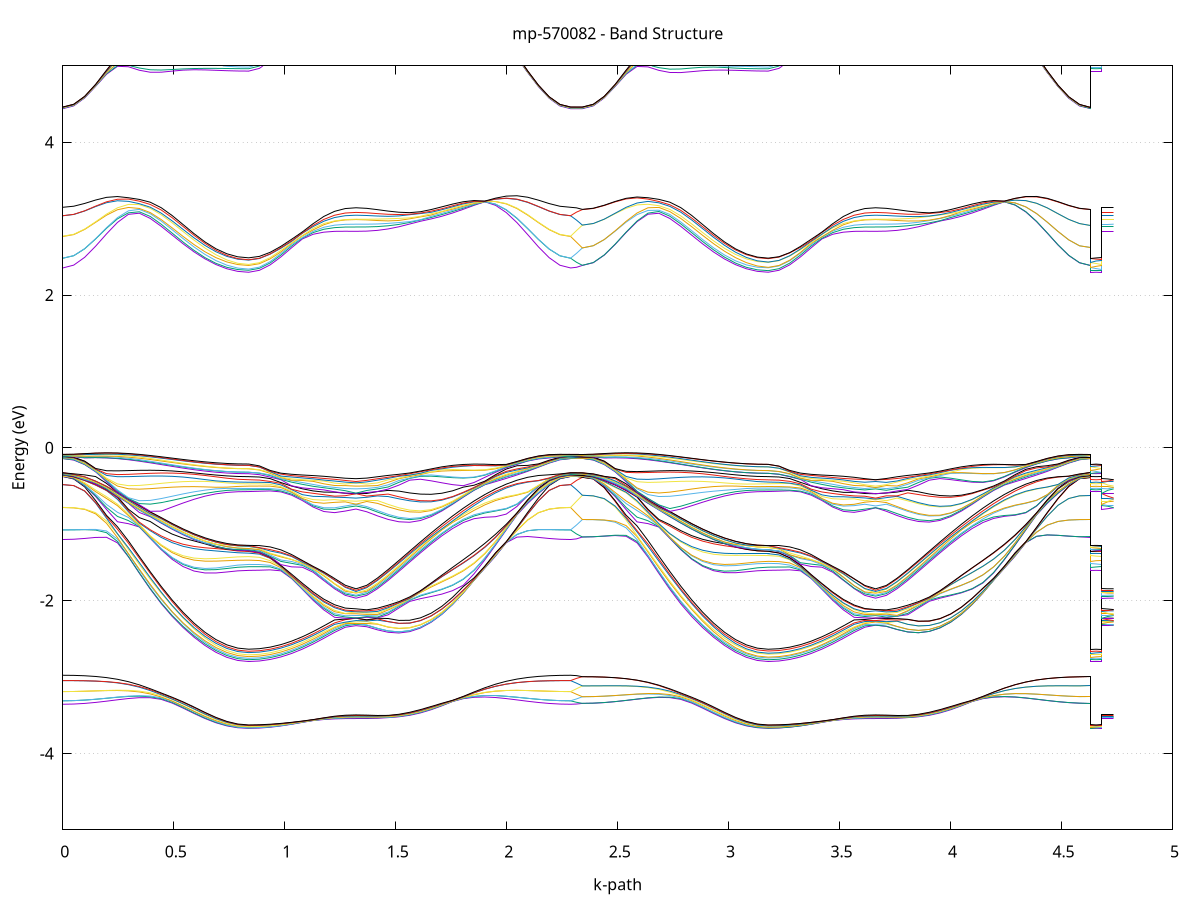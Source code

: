 set title 'mp-570082 - Band Structure'
set xlabel 'k-path'
set ylabel 'Energy (eV)'
set grid y
set yrange [-5:5]
set terminal png size 800,600
set output 'mp-570082_bands_gnuplot.png'
plot '-' using 1:2 with lines notitle, '-' using 1:2 with lines notitle, '-' using 1:2 with lines notitle, '-' using 1:2 with lines notitle, '-' using 1:2 with lines notitle, '-' using 1:2 with lines notitle, '-' using 1:2 with lines notitle, '-' using 1:2 with lines notitle, '-' using 1:2 with lines notitle, '-' using 1:2 with lines notitle, '-' using 1:2 with lines notitle, '-' using 1:2 with lines notitle, '-' using 1:2 with lines notitle, '-' using 1:2 with lines notitle, '-' using 1:2 with lines notitle, '-' using 1:2 with lines notitle, '-' using 1:2 with lines notitle, '-' using 1:2 with lines notitle, '-' using 1:2 with lines notitle, '-' using 1:2 with lines notitle, '-' using 1:2 with lines notitle, '-' using 1:2 with lines notitle, '-' using 1:2 with lines notitle, '-' using 1:2 with lines notitle, '-' using 1:2 with lines notitle, '-' using 1:2 with lines notitle, '-' using 1:2 with lines notitle, '-' using 1:2 with lines notitle, '-' using 1:2 with lines notitle, '-' using 1:2 with lines notitle, '-' using 1:2 with lines notitle, '-' using 1:2 with lines notitle, '-' using 1:2 with lines notitle, '-' using 1:2 with lines notitle, '-' using 1:2 with lines notitle, '-' using 1:2 with lines notitle, '-' using 1:2 with lines notitle, '-' using 1:2 with lines notitle, '-' using 1:2 with lines notitle, '-' using 1:2 with lines notitle, '-' using 1:2 with lines notitle, '-' using 1:2 with lines notitle, '-' using 1:2 with lines notitle, '-' using 1:2 with lines notitle, '-' using 1:2 with lines notitle, '-' using 1:2 with lines notitle, '-' using 1:2 with lines notitle, '-' using 1:2 with lines notitle, '-' using 1:2 with lines notitle, '-' using 1:2 with lines notitle, '-' using 1:2 with lines notitle, '-' using 1:2 with lines notitle, '-' using 1:2 with lines notitle, '-' using 1:2 with lines notitle, '-' using 1:2 with lines notitle, '-' using 1:2 with lines notitle, '-' using 1:2 with lines notitle, '-' using 1:2 with lines notitle, '-' using 1:2 with lines notitle, '-' using 1:2 with lines notitle, '-' using 1:2 with lines notitle, '-' using 1:2 with lines notitle, '-' using 1:2 with lines notitle, '-' using 1:2 with lines notitle, '-' using 1:2 with lines notitle, '-' using 1:2 with lines notitle, '-' using 1:2 with lines notitle, '-' using 1:2 with lines notitle, '-' using 1:2 with lines notitle, '-' using 1:2 with lines notitle, '-' using 1:2 with lines notitle, '-' using 1:2 with lines notitle, '-' using 1:2 with lines notitle, '-' using 1:2 with lines notitle, '-' using 1:2 with lines notitle, '-' using 1:2 with lines notitle, '-' using 1:2 with lines notitle, '-' using 1:2 with lines notitle, '-' using 1:2 with lines notitle, '-' using 1:2 with lines notitle, '-' using 1:2 with lines notitle, '-' using 1:2 with lines notitle, '-' using 1:2 with lines notitle, '-' using 1:2 with lines notitle, '-' using 1:2 with lines notitle, '-' using 1:2 with lines notitle, '-' using 1:2 with lines notitle, '-' using 1:2 with lines notitle, '-' using 1:2 with lines notitle, '-' using 1:2 with lines notitle, '-' using 1:2 with lines notitle, '-' using 1:2 with lines notitle, '-' using 1:2 with lines notitle, '-' using 1:2 with lines notitle, '-' using 1:2 with lines notitle, '-' using 1:2 with lines notitle, '-' using 1:2 with lines notitle, '-' using 1:2 with lines notitle, '-' using 1:2 with lines notitle, '-' using 1:2 with lines notitle, '-' using 1:2 with lines notitle, '-' using 1:2 with lines notitle, '-' using 1:2 with lines notitle, '-' using 1:2 with lines notitle, '-' using 1:2 with lines notitle, '-' using 1:2 with lines notitle, '-' using 1:2 with lines notitle, '-' using 1:2 with lines notitle, '-' using 1:2 with lines notitle, '-' using 1:2 with lines notitle, '-' using 1:2 with lines notitle, '-' using 1:2 with lines notitle, '-' using 1:2 with lines notitle, '-' using 1:2 with lines notitle, '-' using 1:2 with lines notitle, '-' using 1:2 with lines notitle, '-' using 1:2 with lines notitle, '-' using 1:2 with lines notitle, '-' using 1:2 with lines notitle, '-' using 1:2 with lines notitle, '-' using 1:2 with lines notitle, '-' using 1:2 with lines notitle, '-' using 1:2 with lines notitle, '-' using 1:2 with lines notitle, '-' using 1:2 with lines notitle, '-' using 1:2 with lines notitle, '-' using 1:2 with lines notitle, '-' using 1:2 with lines notitle, '-' using 1:2 with lines notitle, '-' using 1:2 with lines notitle, '-' using 1:2 with lines notitle, '-' using 1:2 with lines notitle, '-' using 1:2 with lines notitle, '-' using 1:2 with lines notitle, '-' using 1:2 with lines notitle, '-' using 1:2 with lines notitle, '-' using 1:2 with lines notitle, '-' using 1:2 with lines notitle, '-' using 1:2 with lines notitle, '-' using 1:2 with lines notitle, '-' using 1:2 with lines notitle, '-' using 1:2 with lines notitle, '-' using 1:2 with lines notitle, '-' using 1:2 with lines notitle, '-' using 1:2 with lines notitle, '-' using 1:2 with lines notitle, '-' using 1:2 with lines notitle, '-' using 1:2 with lines notitle, '-' using 1:2 with lines notitle, '-' using 1:2 with lines notitle, '-' using 1:2 with lines notitle, '-' using 1:2 with lines notitle, '-' using 1:2 with lines notitle, '-' using 1:2 with lines notitle, '-' using 1:2 with lines notitle, '-' using 1:2 with lines notitle, '-' using 1:2 with lines notitle, '-' using 1:2 with lines notitle, '-' using 1:2 with lines notitle, '-' using 1:2 with lines notitle, '-' using 1:2 with lines notitle, '-' using 1:2 with lines notitle, '-' using 1:2 with lines notitle, '-' using 1:2 with lines notitle, '-' using 1:2 with lines notitle, '-' using 1:2 with lines notitle, '-' using 1:2 with lines notitle, '-' using 1:2 with lines notitle, '-' using 1:2 with lines notitle, '-' using 1:2 with lines notitle, '-' using 1:2 with lines notitle, '-' using 1:2 with lines notitle, '-' using 1:2 with lines notitle, '-' using 1:2 with lines notitle, '-' using 1:2 with lines notitle, '-' using 1:2 with lines notitle, '-' using 1:2 with lines notitle, '-' using 1:2 with lines notitle, '-' using 1:2 with lines notitle, '-' using 1:2 with lines notitle, '-' using 1:2 with lines notitle, '-' using 1:2 with lines notitle, '-' using 1:2 with lines notitle, '-' using 1:2 with lines notitle, '-' using 1:2 with lines notitle, '-' using 1:2 with lines notitle, '-' using 1:2 with lines notitle, '-' using 1:2 with lines notitle, '-' using 1:2 with lines notitle, '-' using 1:2 with lines notitle, '-' using 1:2 with lines notitle, '-' using 1:2 with lines notitle
0.000000 -11.843945
0.049266 -11.840245
0.098533 -11.829245
0.147799 -11.811045
0.197066 -11.786245
0.246332 -11.755345
0.295599 -11.719145
0.344865 -11.678545
0.394132 -11.634545
0.443398 -11.588545
0.492665 -11.541845
0.541931 -11.495945
0.591198 -11.452345
0.640464 -11.412545
0.689731 -11.378145
0.738997 -11.350445
0.788264 -11.331545
0.837530 -11.324545
0.837530 -11.324545
0.885885 -11.323145
0.934240 -11.319145
0.982595 -11.312745
1.030950 -11.304545
1.079305 -11.294945
1.127659 -11.284845
1.176014 -11.275045
1.224369 -11.266745
1.272724 -11.261745
1.321079 -11.259345
1.321079 -11.259345
1.369434 -11.263645
1.417788 -11.274445
1.466143 -11.291245
1.514498 -11.313945
1.562853 -11.342545
1.611208 -11.376645
1.659563 -11.415245
1.707918 -11.457745
1.756272 -11.502745
1.804627 -11.549145
1.852982 -11.595545
1.901337 -11.640845
1.949692 -11.683845
1.998047 -11.723345
2.046401 -11.758445
2.094756 -11.788345
2.143111 -11.812245
2.191466 -11.829745
2.239821 -11.840345
2.288176 -11.843945
2.288176 -11.843945
2.314608 -11.843445
2.341041 -11.842345
2.341041 -11.842345
2.390307 -11.838645
2.439574 -11.827545
2.488840 -11.809445
2.538107 -11.784745
2.587373 -11.753845
2.636640 -11.717745
2.685906 -11.677145
2.735173 -11.633345
2.784439 -11.587445
2.833706 -11.540945
2.882972 -11.495245
2.932239 -11.451945
2.981505 -11.412445
3.030772 -11.378345
3.080038 -11.350845
3.129305 -11.331745
3.178571 -11.324245
3.178571 -11.324245
3.226926 -11.322845
3.275281 -11.318845
3.323636 -11.312545
3.371991 -11.304345
3.420346 -11.294745
3.468700 -11.284745
3.517055 -11.275045
3.565410 -11.266745
3.613765 -11.261745
3.662120 -11.259345
3.662120 -11.259345
3.710475 -11.263645
3.758829 -11.274445
3.807184 -11.291045
3.855539 -11.313745
3.903894 -11.342145
3.952249 -11.376045
4.000604 -11.414545
4.048958 -11.456845
4.097313 -11.501745
4.145668 -11.547945
4.194023 -11.594345
4.242378 -11.639545
4.290733 -11.682445
4.339088 -11.721845
4.387442 -11.756945
4.435797 -11.786745
4.484152 -11.810645
4.532507 -11.828145
4.580862 -11.838745
4.629217 -11.842345
4.629217 -11.324245
4.655649 -11.324345
4.682082 -11.324545
4.682082 -11.259345
4.708515 -11.259345
4.734947 -11.259345
e
0.000000 -11.835945
0.049266 -11.832245
0.098533 -11.821345
0.147799 -11.803245
0.197066 -11.778645
0.246332 -11.748045
0.295599 -11.712145
0.344865 -11.671845
0.394132 -11.628445
0.443398 -11.582945
0.492665 -11.536945
0.541931 -11.491845
0.591198 -11.449045
0.640464 -11.410245
0.689731 -11.376745
0.738997 -11.349745
0.788264 -11.330645
0.837530 -11.322545
0.837530 -11.322545
0.885885 -11.321245
0.934240 -11.317345
0.982595 -11.311145
1.030950 -11.303045
1.079305 -11.293745
1.127659 -11.283845
1.176014 -11.274445
1.224369 -11.266545
1.272724 -11.261445
1.321079 -11.259145
1.321079 -11.259145
1.369434 -11.263045
1.417788 -11.273445
1.466143 -11.289745
1.514498 -11.311845
1.562853 -11.339845
1.611208 -11.373145
1.659563 -11.411245
1.707918 -11.453045
1.756272 -11.497545
1.804627 -11.543345
1.852982 -11.589445
1.901337 -11.634345
1.949692 -11.676945
1.998047 -11.716145
2.046401 -11.751045
2.094756 -11.780645
2.143111 -11.804445
2.191466 -11.821845
2.239821 -11.832445
2.288176 -11.835945
2.288176 -11.835945
2.314608 -11.839345
2.341041 -11.841445
2.341041 -11.841445
2.390307 -11.837745
2.439574 -11.826745
2.488840 -11.808645
2.538107 -11.783845
2.587373 -11.753045
2.636640 -11.716845
2.685906 -11.676345
2.735173 -11.632445
2.784439 -11.586445
2.833706 -11.539745
2.882972 -11.493945
2.932239 -11.450345
2.981505 -11.410645
3.030772 -11.376145
3.080038 -11.348245
3.129305 -11.330145
3.178571 -11.323745
3.178571 -11.323745
3.226926 -11.322345
3.275281 -11.318345
3.323636 -11.312045
3.371991 -11.303745
3.420346 -11.294245
3.468700 -11.284245
3.517055 -11.274545
3.565410 -11.266545
3.613765 -11.261445
3.662120 -11.259145
3.662120 -11.259145
3.710475 -11.263045
3.758829 -11.273745
3.807184 -11.290445
3.855539 -11.313045
3.903894 -11.341445
3.952249 -11.375345
4.000604 -11.413845
4.048958 -11.456145
4.097313 -11.500945
4.145668 -11.547245
4.194023 -11.593545
4.242378 -11.638745
4.290733 -11.681645
4.339088 -11.721045
4.387442 -11.756145
4.435797 -11.785945
4.484152 -11.809845
4.532507 -11.827245
4.580862 -11.837945
4.629217 -11.841445
4.629217 -11.323745
4.655649 -11.323245
4.682082 -11.322545
4.682082 -11.259145
4.708515 -11.259145
4.734947 -11.259145
e
0.000000 -11.835945
0.049266 -11.832245
0.098533 -11.821245
0.147799 -11.803245
0.197066 -11.778545
0.246332 -11.747845
0.295599 -11.711745
0.344865 -11.671345
0.394132 -11.627545
0.443398 -11.581845
0.492665 -11.535345
0.541931 -11.489745
0.591198 -11.446445
0.640464 -11.406945
0.689731 -11.372745
0.738997 -11.345145
0.788264 -11.327845
0.837530 -11.322245
0.837530 -11.322245
0.885885 -11.320945
0.934240 -11.317045
0.982595 -11.310845
1.030950 -11.302745
1.079305 -11.293445
1.127659 -11.283545
1.176014 -11.274145
1.224369 -11.266245
1.272724 -11.261045
1.321079 -11.258445
1.321079 -11.258445
1.369434 -11.262645
1.417788 -11.273145
1.466143 -11.289445
1.514498 -11.311645
1.562853 -11.339645
1.611208 -11.373045
1.659563 -11.411145
1.707918 -11.452945
1.756272 -11.497345
1.804627 -11.543245
1.852982 -11.589345
1.901337 -11.634245
1.949692 -11.676845
1.998047 -11.716045
2.046401 -11.750945
2.094756 -11.780645
2.143111 -11.804345
2.191466 -11.821745
2.239821 -11.832345
2.288176 -11.835945
2.288176 -11.835945
2.314608 -11.831745
2.341041 -11.826845
2.341041 -11.826845
2.390307 -11.823245
2.439574 -11.812345
2.488840 -11.794445
2.538107 -11.769945
2.587373 -11.739545
2.636640 -11.703945
2.685906 -11.664045
2.735173 -11.621045
2.784439 -11.576145
2.833706 -11.530745
2.882972 -11.486345
2.932239 -11.444345
2.981505 -11.406345
3.030772 -11.373745
3.080038 -11.347745
3.129305 -11.328645
3.178571 -11.320145
3.178571 -11.320145
3.226926 -11.318845
3.275281 -11.315045
3.323636 -11.309045
3.371991 -11.301245
3.420346 -11.292245
3.468700 -11.282745
3.517055 -11.273745
3.565410 -11.266245
3.613765 -11.261045
3.662120 -11.258445
3.662120 -11.258445
3.710475 -11.262545
3.758829 -11.272345
3.807184 -11.287945
3.855539 -11.309445
3.903894 -11.336645
3.952249 -11.369245
4.000604 -11.406545
4.048958 -11.447645
4.097313 -11.491545
4.145668 -11.536845
4.194023 -11.582345
4.242378 -11.626745
4.290733 -11.669045
4.339088 -11.707945
4.387442 -11.742445
4.435797 -11.771945
4.484152 -11.795545
4.532507 -11.812845
4.580862 -11.823345
4.629217 -11.826845
4.629217 -11.320145
4.655649 -11.321345
4.682082 -11.322245
4.682082 -11.258445
4.708515 -11.258445
4.734947 -11.258445
e
0.000000 -11.816245
0.049266 -11.812645
0.098533 -11.801745
0.147799 -11.784045
0.197066 -11.759745
0.246332 -11.729545
0.295599 -11.694245
0.344865 -11.654645
0.394132 -11.612045
0.443398 -11.567645
0.492665 -11.522845
0.541931 -11.479145
0.591198 -11.438045
0.640464 -11.401045
0.689731 -11.369345
0.738997 -11.344445
0.788264 -11.325645
0.837530 -11.317445
0.837530 -11.317445
0.885885 -11.316145
0.934240 -11.312445
0.982595 -11.306645
1.030950 -11.299145
1.079305 -11.290545
1.127659 -11.281645
1.176014 -11.273245
1.224369 -11.265945
1.272724 -11.260845
1.321079 -11.258045
1.321079 -11.258045
1.369434 -11.262145
1.417788 -11.271445
1.466143 -11.286245
1.514498 -11.306745
1.562853 -11.333045
1.611208 -11.364745
1.659563 -11.401145
1.707918 -11.441445
1.756272 -11.484545
1.804627 -11.529145
1.852982 -11.574045
1.901337 -11.617945
1.949692 -11.659745
1.998047 -11.698245
2.046401 -11.732545
2.094756 -11.761745
2.143111 -11.785145
2.191466 -11.802345
2.239821 -11.812745
2.288176 -11.816245
2.288176 -11.816245
2.314608 -11.821245
2.341041 -11.826645
2.341041 -11.826645
2.390307 -11.822945
2.439574 -11.812045
2.488840 -11.794145
2.538107 -11.769645
2.587373 -11.739145
2.636640 -11.703345
2.685906 -11.663245
2.735173 -11.619845
2.784439 -11.574545
2.833706 -11.528545
2.882972 -11.483345
2.932239 -11.440645
2.981505 -11.401745
3.030772 -11.368145
3.080038 -11.341245
3.129305 -11.324645
3.178571 -11.319945
3.178571 -11.319945
3.226926 -11.318645
3.275281 -11.314845
3.323636 -11.308745
3.371991 -11.300945
3.420346 -11.291945
3.468700 -11.282545
3.517055 -11.273545
3.565410 -11.265945
3.613765 -11.260845
3.662120 -11.258045
3.662120 -11.258045
3.710475 -11.262345
3.758829 -11.272345
3.807184 -11.287845
3.855539 -11.309245
3.903894 -11.336445
3.952249 -11.369045
4.000604 -11.406345
4.048958 -11.447445
4.097313 -11.491345
4.145668 -11.536545
4.194023 -11.582045
4.242378 -11.626545
4.290733 -11.668745
4.339088 -11.707645
4.387442 -11.742245
4.435797 -11.771645
4.484152 -11.795345
4.532507 -11.812545
4.580862 -11.823045
4.629217 -11.826645
4.629217 -11.319945
4.655649 -11.318545
4.682082 -11.317445
4.682082 -11.258045
4.708515 -11.258045
4.734947 -11.258045
e
0.000000 -11.814145
0.049266 -11.810545
0.098533 -11.799745
0.147799 -11.782045
0.197066 -11.757745
0.246332 -11.727545
0.295599 -11.692145
0.344865 -11.652545
0.394132 -11.609745
0.443398 -11.565045
0.492665 -11.519745
0.541931 -11.475345
0.591198 -11.433345
0.640464 -11.395145
0.689731 -11.362345
0.738997 -11.335845
0.788264 -11.320345
0.837530 -11.316045
0.837530 -11.316045
0.885885 -11.314845
0.934240 -11.311145
0.982595 -11.305445
1.030950 -11.297945
1.079305 -11.289445
1.127659 -11.280645
1.176014 -11.272345
1.224369 -11.265945
1.272724 -11.260745
1.321079 -11.257945
1.321079 -11.257945
1.369434 -11.261345
1.417788 -11.270245
1.466143 -11.284845
1.514498 -11.305345
1.562853 -11.331545
1.611208 -11.363145
1.659563 -11.399545
1.707918 -11.439745
1.756272 -11.482845
1.804627 -11.527345
1.852982 -11.572245
1.901337 -11.616145
1.949692 -11.657845
1.998047 -11.696345
2.046401 -11.730545
2.094756 -11.759745
2.143111 -11.783145
2.191466 -11.800245
2.239821 -11.810645
2.288176 -11.814145
2.288176 -11.814145
2.314608 -11.809045
2.341041 -11.803145
2.341041 -11.803145
2.390307 -11.799545
2.439574 -11.788845
2.488840 -11.771245
2.538107 -11.747145
2.587373 -11.717245
2.636640 -11.682345
2.685906 -11.643345
2.735173 -11.601345
2.784439 -11.557645
2.833706 -11.513645
2.882972 -11.470745
2.932239 -11.430545
2.981505 -11.394445
3.030772 -11.363745
3.080038 -11.339545
3.129305 -11.321545
3.178571 -11.312945
3.178571 -11.312945
3.226926 -11.311745
3.275281 -11.308245
3.323636 -11.302645
3.371991 -11.295545
3.420346 -11.287545
3.468700 -11.279445
3.517055 -11.271945
3.565410 -11.265945
3.613765 -11.260745
3.662120 -11.257945
3.662120 -11.257945
3.710475 -11.261245
3.758829 -11.269345
3.807184 -11.282945
3.855539 -11.302345
3.903894 -11.327545
3.952249 -11.358245
4.000604 -11.393745
4.048958 -11.433145
4.097313 -11.475445
4.145668 -11.519245
4.194023 -11.563545
4.242378 -11.606845
4.290733 -11.648145
4.339088 -11.686245
4.387442 -11.720245
4.435797 -11.749145
4.484152 -11.772345
4.532507 -11.789345
4.580862 -11.799645
4.629217 -11.803145
4.629217 -11.312945
4.655649 -11.314745
4.682082 -11.316045
4.682082 -11.257945
4.708515 -11.257945
4.734947 -11.257945
e
0.000000 -11.791945
0.049266 -11.788345
0.098533 -11.777645
0.147799 -11.760145
0.197066 -11.736345
0.246332 -11.706745
0.295599 -11.672045
0.344865 -11.633445
0.394132 -11.591845
0.443398 -11.548545
0.492665 -11.505045
0.541931 -11.462845
0.591198 -11.423245
0.640464 -11.387945
0.689731 -11.358045
0.738997 -11.334945
0.788264 -11.317245
0.837530 -11.308645
0.837530 -11.308645
0.885885 -11.307545
0.934240 -11.304145
0.982595 -11.298845
1.030950 -11.292145
1.079305 -11.284745
1.127659 -11.277445
1.176014 -11.270945
1.224369 -11.265345
1.272724 -11.260345
1.321079 -11.257845
1.321079 -11.257845
1.369434 -11.260345
1.417788 -11.267445
1.466143 -11.280045
1.514498 -11.298445
1.562853 -11.322745
1.611208 -11.352545
1.659563 -11.387245
1.707918 -11.425845
1.756272 -11.467445
1.804627 -11.510645
1.852982 -11.554345
1.901337 -11.597245
1.949692 -11.638145
1.998047 -11.675845
2.046401 -11.709545
2.094756 -11.738245
2.143111 -11.761345
2.191466 -11.778145
2.239821 -11.788445
2.288176 -11.791945
2.288176 -11.791945
2.314608 -11.797145
2.341041 -11.802745
2.341041 -11.802745
2.390307 -11.799145
2.439574 -11.788345
2.488840 -11.770745
2.538107 -11.746645
2.587373 -11.716745
2.636640 -11.681645
2.685906 -11.642345
2.735173 -11.599945
2.784439 -11.555645
2.833706 -11.510945
2.882972 -11.467245
2.932239 -11.425945
2.981505 -11.388645
3.030772 -11.356545
3.080038 -11.330845
3.129305 -11.315945
3.178571 -11.312645
3.178571 -11.312645
3.226926 -11.311445
3.275281 -11.307945
3.323636 -11.302445
3.371991 -11.295345
3.420346 -11.287245
3.468700 -11.279045
3.517055 -11.271545
3.565410 -11.265345
3.613765 -11.260345
3.662120 -11.257845
3.662120 -11.257845
3.710475 -11.260645
3.758829 -11.268845
3.807184 -11.282545
3.855539 -11.302045
3.903894 -11.327245
3.952249 -11.357945
4.000604 -11.393445
4.048958 -11.432845
4.097313 -11.475045
4.145668 -11.518845
4.194023 -11.563145
4.242378 -11.606445
4.290733 -11.647745
4.339088 -11.685845
4.387442 -11.719745
4.435797 -11.748645
4.484152 -11.771945
4.532507 -11.788845
4.580862 -11.799245
4.629217 -11.802745
4.629217 -11.312645
4.655649 -11.310645
4.682082 -11.308645
4.682082 -11.257845
4.708515 -11.257845
4.734947 -11.257845
e
0.000000 -11.791845
0.049266 -11.788245
0.098533 -11.777645
0.147799 -11.760145
0.197066 -11.736145
0.246332 -11.706445
0.295599 -11.671645
0.344865 -11.632645
0.394132 -11.590745
0.443398 -11.546945
0.492665 -11.502845
0.541931 -11.459845
0.591198 -11.419345
0.640464 -11.382845
0.689731 -11.351645
0.738997 -11.326945
0.788264 -11.311745
0.837530 -11.308445
0.837530 -11.308445
0.885885 -11.307245
0.934240 -11.303845
0.982595 -11.298645
1.030950 -11.291945
1.079305 -11.284445
1.127659 -11.277145
1.176014 -11.270545
1.224369 -11.264945
1.272724 -11.259845
1.321079 -11.257245
1.321079 -11.257245
1.369434 -11.259945
1.417788 -11.267245
1.466143 -11.279945
1.514498 -11.298345
1.562853 -11.322745
1.611208 -11.352545
1.659563 -11.387145
1.707918 -11.425845
1.756272 -11.467445
1.804627 -11.510645
1.852982 -11.554345
1.901337 -11.597245
1.949692 -11.638045
1.998047 -11.675845
2.046401 -11.709445
2.094756 -11.738245
2.143111 -11.761245
2.191466 -11.778145
2.239821 -11.788345
2.288176 -11.791845
2.288176 -11.791845
2.314608 -11.787445
2.341041 -11.784545
2.341041 -11.784545
2.390307 -11.780945
2.439574 -11.770345
2.488840 -11.752945
2.538107 -11.729145
2.587373 -11.699645
2.636640 -11.665145
2.685906 -11.626545
2.735173 -11.585145
2.784439 -11.542045
2.833706 -11.498745
2.882972 -11.456745
2.932239 -11.417445
2.981505 -11.382345
3.030772 -11.352845
3.080038 -11.330045
3.129305 -11.312845
3.178571 -11.304945
3.178571 -11.304945
3.226926 -11.303845
3.275281 -11.300545
3.323636 -11.295345
3.371991 -11.288845
3.420346 -11.281845
3.468700 -11.275545
3.517055 -11.270145
3.565410 -11.264945
3.613765 -11.259845
3.662120 -11.257245
3.662120 -11.257245
3.710475 -11.259745
3.758829 -11.265945
3.807184 -11.277845
3.855539 -11.295745
3.903894 -11.319445
3.952249 -11.348745
4.000604 -11.382845
4.048958 -11.421045
4.097313 -11.462145
4.145668 -11.505045
4.194023 -11.548345
4.242378 -11.590945
4.290733 -11.631545
4.339088 -11.669045
4.387442 -11.702545
4.435797 -11.731145
4.484152 -11.754045
4.532507 -11.770845
4.580862 -11.781145
4.629217 -11.784545
4.629217 -11.304945
4.655649 -11.306445
4.682082 -11.308445
4.682082 -11.257245
4.708515 -11.257245
4.734947 -11.257245
e
0.000000 -11.781145
0.049266 -11.777545
0.098533 -11.766945
0.147799 -11.749545
0.197066 -11.725845
0.246332 -11.696345
0.295599 -11.661945
0.344865 -11.623445
0.394132 -11.582045
0.443398 -11.538945
0.492665 -11.495645
0.541931 -11.453545
0.591198 -11.414245
0.640464 -11.378945
0.689731 -11.349145
0.738997 -11.325845
0.788264 -11.309245
0.837530 -11.302445
0.837530 -11.302445
0.885885 -11.301245
0.934240 -11.297945
0.982595 -11.292645
1.030950 -11.285945
1.079305 -11.278645
1.127659 -11.273845
1.176014 -11.269245
1.224369 -11.264345
1.272724 -11.259145
1.321079 -11.257145
1.321079 -11.257145
1.369434 -11.258745
1.417788 -11.264445
1.466143 -11.276245
1.514498 -11.293945
1.562853 -11.317545
1.611208 -11.346545
1.659563 -11.380545
1.707918 -11.418545
1.756272 -11.459545
1.804627 -11.502245
1.852982 -11.545445
1.901337 -11.587945
1.949692 -11.628445
1.998047 -11.665845
2.046401 -11.699345
2.094756 -11.727845
2.143111 -11.750745
2.191466 -11.767445
2.239821 -11.777645
2.288176 -11.781145
2.288176 -11.781145
2.314608 -11.781845
2.341041 -11.783445
2.341041 -11.783445
2.390307 -11.779945
2.439574 -11.769345
2.488840 -11.751845
2.538107 -11.728145
2.587373 -11.698545
2.636640 -11.664045
2.685906 -11.625445
2.735173 -11.583945
2.784439 -11.540645
2.833706 -11.497145
2.882972 -11.454745
2.932239 -11.414945
2.981505 -11.379145
3.030772 -11.348745
3.080038 -11.324745
3.129305 -11.308745
3.178571 -11.304045
3.178571 -11.304045
3.226926 -11.302845
3.275281 -11.299545
3.323636 -11.294445
3.371991 -11.287945
3.420346 -11.281045
3.468700 -11.274745
3.517055 -11.269345
3.565410 -11.264345
3.613765 -11.259145
3.662120 -11.257145
3.662120 -11.257145
3.710475 -11.258845
3.758829 -11.265045
3.807184 -11.277045
3.855539 -11.294845
3.903894 -11.318545
3.952249 -11.347845
4.000604 -11.381945
4.048958 -11.420145
4.097313 -11.461245
4.145668 -11.504045
4.194023 -11.547345
4.242378 -11.589945
4.290733 -11.630545
4.339088 -11.668045
4.387442 -11.701545
4.435797 -11.730045
4.484152 -11.753045
4.532507 -11.769845
4.580862 -11.780045
4.629217 -11.783445
4.629217 -11.304045
4.655649 -11.302945
4.682082 -11.302445
4.682082 -11.257145
4.708515 -11.257145
4.734947 -11.257145
e
0.000000 -11.400045
0.049266 -11.399045
0.098533 -11.395945
0.147799 -11.390845
0.197066 -11.384045
0.246332 -11.375745
0.295599 -11.366145
0.344865 -11.355545
0.394132 -11.344545
0.443398 -11.333245
0.492665 -11.322345
0.541931 -11.312045
0.591198 -11.302845
0.640464 -11.295345
0.689731 -11.289945
0.738997 -11.286945
0.788264 -11.287645
0.837530 -11.289145
0.837530 -11.289145
0.885885 -11.288645
0.934240 -11.287245
0.982595 -11.284845
1.030950 -11.281645
1.079305 -11.277545
1.127659 -11.270445
1.176014 -11.263645
1.224369 -11.258645
1.272724 -11.256745
1.321079 -11.257045
1.321079 -11.257045
1.369434 -11.257645
1.417788 -11.260945
1.466143 -11.264745
1.514498 -11.269845
1.562853 -11.276045
1.611208 -11.283645
1.659563 -11.292245
1.707918 -11.301845
1.756272 -11.312345
1.804627 -11.323345
1.852982 -11.334645
1.901337 -11.345945
1.949692 -11.356845
1.998047 -11.367145
2.046401 -11.376545
2.094756 -11.384645
2.143111 -11.391245
2.191466 -11.396045
2.239821 -11.399045
2.288176 -11.400045
2.288176 -11.400045
2.314608 -11.399145
2.341041 -11.396745
2.341041 -11.396745
2.390307 -11.395745
2.439574 -11.392645
2.488840 -11.387745
2.538107 -11.380945
2.587373 -11.372745
2.636640 -11.363345
2.685906 -11.353045
2.735173 -11.342245
2.784439 -11.331345
2.833706 -11.320745
2.882972 -11.310845
2.932239 -11.302245
2.981505 -11.295245
3.030772 -11.290445
3.080038 -11.288245
3.129305 -11.288145
3.178571 -11.287445
3.178571 -11.287445
3.226926 -11.286945
3.275281 -11.285445
3.323636 -11.282945
3.371991 -11.279545
3.420346 -11.274945
3.468700 -11.269345
3.517055 -11.263445
3.565410 -11.258645
3.613765 -11.256845
3.662120 -11.257045
3.662120 -11.257045
3.710475 -11.257345
3.758829 -11.260145
3.807184 -11.263945
3.855539 -11.268845
3.903894 -11.274945
3.952249 -11.282245
4.000604 -11.290745
4.048958 -11.300145
4.097313 -11.310345
4.145668 -11.321145
4.194023 -11.332245
4.242378 -11.343345
4.290733 -11.354145
4.339088 -11.364345
4.387442 -11.373545
4.435797 -11.381545
4.484152 -11.388045
4.532507 -11.392845
4.580862 -11.395745
4.629217 -11.396745
4.629217 -11.287445
4.655649 -11.288645
4.682082 -11.289145
4.682082 -11.257045
4.708515 -11.257045
4.734947 -11.257045
e
0.000000 -11.387045
0.049266 -11.386045
0.098533 -11.383045
0.147799 -11.378245
0.197066 -11.371845
0.246332 -11.363945
0.295599 -11.354945
0.344865 -11.345145
0.394132 -11.334845
0.443398 -11.324645
0.492665 -11.314745
0.541931 -11.305645
0.591198 -11.297745
0.640464 -11.291645
0.689731 -11.287645
0.738997 -11.286145
0.788264 -11.285045
0.837530 -11.282945
0.837530 -11.282945
0.885885 -11.282445
0.934240 -11.281045
0.982595 -11.278645
1.030950 -11.275445
1.079305 -11.271545
1.127659 -11.266945
1.176014 -11.262245
1.224369 -11.258245
1.272724 -11.256645
1.321079 -11.256445
1.321079 -11.256445
1.369434 -11.256645
1.417788 -11.258345
1.466143 -11.261345
1.514498 -11.265545
1.562853 -11.271045
1.611208 -11.277745
1.659563 -11.285645
1.707918 -11.294545
1.756272 -11.304145
1.804627 -11.314445
1.852982 -11.325045
1.901337 -11.335645
1.949692 -11.345945
1.998047 -11.355745
2.046401 -11.364645
2.094756 -11.372345
2.143111 -11.378545
2.191466 -11.383245
2.239821 -11.386045
2.288176 -11.387045
2.288176 -11.387045
2.314608 -11.392345
2.341041 -11.396345
2.341041 -11.396345
2.390307 -11.395345
2.439574 -11.392245
2.488840 -11.387245
2.538107 -11.380545
2.587373 -11.372245
2.636640 -11.362745
2.685906 -11.352345
2.735173 -11.341245
2.784439 -11.330045
2.833706 -11.319145
2.882972 -11.308745
2.932239 -11.299545
2.981505 -11.291845
3.030772 -11.286145
3.080038 -11.282645
3.129305 -11.284145
3.178571 -11.286745
3.178571 -11.286745
3.226926 -11.286145
3.275281 -11.284645
3.323636 -11.282245
3.371991 -11.278845
3.420346 -11.274445
3.468700 -11.268845
3.517055 -11.262845
3.565410 -11.258245
3.613765 -11.256645
3.662120 -11.256445
3.662120 -11.256445
3.710475 -11.257145
3.758829 -11.259645
3.807184 -11.263345
3.855539 -11.268245
3.903894 -11.274345
3.952249 -11.281645
4.000604 -11.290045
4.048958 -11.299545
4.097313 -11.309845
4.145668 -11.320645
4.194023 -11.331745
4.242378 -11.342845
4.290733 -11.353645
4.339088 -11.363845
4.387442 -11.373045
4.435797 -11.381045
4.484152 -11.387545
4.532507 -11.392445
4.580862 -11.395345
4.629217 -11.396345
4.629217 -11.286745
4.655649 -11.285045
4.682082 -11.282945
4.682082 -11.256445
4.708515 -11.256445
4.734947 -11.256445
e
0.000000 -11.386745
0.049266 -11.385745
0.098533 -11.382745
0.147799 -11.377945
0.197066 -11.371445
0.246332 -11.363445
0.295599 -11.354245
0.344865 -11.344145
0.394132 -11.333545
0.443398 -11.322645
0.492665 -11.312145
0.541931 -11.302245
0.591198 -11.293345
0.640464 -11.286045
0.689731 -11.280745
0.738997 -11.277545
0.788264 -11.279545
0.837530 -11.282745
0.837530 -11.282745
0.885885 -11.282245
0.934240 -11.280845
0.982595 -11.278445
1.030950 -11.275245
1.079305 -11.271445
1.127659 -11.266945
1.176014 -11.262045
1.224369 -11.257845
1.272724 -11.256145
1.321079 -11.256145
1.321079 -11.256145
1.369434 -11.256545
1.417788 -11.258145
1.466143 -11.261145
1.514498 -11.265345
1.562853 -11.270845
1.611208 -11.277545
1.659563 -11.285445
1.707918 -11.294245
1.756272 -11.303945
1.804627 -11.314145
1.852982 -11.324745
1.901337 -11.335345
1.949692 -11.345745
1.998047 -11.355445
2.046401 -11.364345
2.094756 -11.372045
2.143111 -11.378245
2.191466 -11.382945
2.239821 -11.385745
2.288176 -11.386745
2.288176 -11.386745
2.314608 -11.380245
2.341041 -11.373045
2.341041 -11.373045
2.390307 -11.372145
2.439574 -11.369345
2.488840 -11.364845
2.538107 -11.358745
2.587373 -11.351345
2.636640 -11.343045
2.685906 -11.333845
2.735173 -11.324445
2.784439 -11.315045
2.833706 -11.306045
2.882972 -11.297845
2.932239 -11.290945
2.981505 -11.285745
3.030772 -11.282645
3.080038 -11.282145
3.129305 -11.280645
3.178571 -11.278445
3.178571 -11.278445
3.226926 -11.278045
3.275281 -11.276745
3.323636 -11.274645
3.371991 -11.271945
3.420346 -11.268645
3.468700 -11.265045
3.517055 -11.261345
3.565410 -11.257845
3.613765 -11.256145
3.662120 -11.256145
3.662120 -11.256145
3.710475 -11.256245
3.758829 -11.256745
3.807184 -11.258645
3.855539 -11.261845
3.903894 -11.266345
3.952249 -11.272145
4.000604 -11.279045
4.048958 -11.287045
4.097313 -11.295745
4.145668 -11.305145
4.194023 -11.314945
4.242378 -11.324845
4.290733 -11.334445
4.339088 -11.343645
4.387442 -11.351945
4.435797 -11.359145
4.484152 -11.365045
4.532507 -11.369445
4.580862 -11.372145
4.629217 -11.373045
4.629217 -11.278445
4.655649 -11.280545
4.682082 -11.282745
4.682082 -11.256145
4.708515 -11.256145
4.734947 -11.256145
e
0.000000 -11.357945
0.049266 -11.357045
0.098533 -11.354445
0.147799 -11.350245
0.197066 -11.344645
0.246332 -11.337745
0.295599 -11.329945
0.344865 -11.321545
0.394132 -11.312945
0.443398 -11.304345
0.492665 -11.296345
0.541931 -11.289145
0.591198 -11.283245
0.640464 -11.278945
0.689731 -11.276845
0.738997 -11.277045
0.788264 -11.275945
0.837530 -11.274745
0.837530 -11.274745
0.885885 -11.274345
0.934240 -11.273245
0.982595 -11.271445
1.030950 -11.269045
1.079305 -11.266245
1.127659 -11.263245
1.176014 -11.260145
1.224369 -11.257545
1.272724 -11.256145
1.321079 -11.255945
1.321079 -11.255945
1.369434 -11.255445
1.417788 -11.255445
1.466143 -11.256445
1.514498 -11.258745
1.562853 -11.262245
1.611208 -11.266945
1.659563 -11.272745
1.707918 -11.279645
1.756272 -11.287345
1.804627 -11.295745
1.852982 -11.304545
1.901337 -11.313545
1.949692 -11.322345
1.998047 -11.330745
2.046401 -11.338445
2.094756 -11.345045
2.143111 -11.350545
2.191466 -11.354645
2.239821 -11.357145
2.288176 -11.357945
2.288176 -11.357945
2.314608 -11.365345
2.341041 -11.372945
2.341041 -11.372945
2.390307 -11.372045
2.439574 -11.369245
2.488840 -11.364645
2.538107 -11.358545
2.587373 -11.350945
2.636640 -11.342245
2.685906 -11.332745
2.735173 -11.322745
2.784439 -11.312645
2.833706 -11.302845
2.882972 -11.293745
2.932239 -11.285745
2.981505 -11.279345
3.030772 -11.274845
3.080038 -11.272845
3.129305 -11.274945
3.178571 -11.278245
3.178571 -11.278245
3.226926 -11.277745
3.275281 -11.276445
3.323636 -11.274345
3.371991 -11.271645
3.420346 -11.268245
3.468700 -11.264545
3.517055 -11.260745
3.565410 -11.257545
3.613765 -11.256145
3.662120 -11.255945
3.662120 -11.255945
3.710475 -11.255645
3.758829 -11.256345
3.807184 -11.258345
3.855539 -11.261645
3.903894 -11.266245
3.952249 -11.272045
4.000604 -11.279045
4.048958 -11.286945
4.097313 -11.295745
4.145668 -11.305145
4.194023 -11.314945
4.242378 -11.324745
4.290733 -11.334445
4.339088 -11.343545
4.387442 -11.351845
4.435797 -11.359045
4.484152 -11.364945
4.532507 -11.369345
4.580862 -11.372045
4.629217 -11.372945
4.629217 -11.278245
4.655649 -11.276245
4.682082 -11.274745
4.682082 -11.255945
4.708515 -11.255945
4.734947 -11.255945
e
0.000000 -11.357045
0.049266 -11.356145
0.098533 -11.353545
0.147799 -11.349345
0.197066 -11.343645
0.246332 -11.336745
0.295599 -11.328745
0.344865 -11.320045
0.394132 -11.310945
0.443398 -11.301745
0.492665 -11.292945
0.541931 -11.284945
0.591198 -11.277945
0.640464 -11.272645
0.689731 -11.269145
0.738997 -11.267945
0.788264 -11.270645
0.837530 -11.273445
0.837530 -11.273445
0.885885 -11.273045
0.934240 -11.271945
0.982595 -11.270245
1.030950 -11.267945
1.079305 -11.265245
1.127659 -11.262445
1.176014 -11.259645
1.224369 -11.257245
1.272724 -11.255845
1.321079 -11.255845
1.321079 -11.255845
1.369434 -11.255045
1.417788 -11.254445
1.466143 -11.255345
1.514498 -11.257545
1.562853 -11.260945
1.611208 -11.265745
1.659563 -11.271545
1.707918 -11.278445
1.756272 -11.286245
1.804627 -11.294645
1.852982 -11.303445
1.901337 -11.312445
1.949692 -11.321345
1.998047 -11.329745
2.046401 -11.337445
2.094756 -11.344145
2.143111 -11.349645
2.191466 -11.353645
2.239821 -11.356145
2.288176 -11.357045
2.288176 -11.357045
2.314608 -11.349845
2.341041 -11.342845
2.341041 -11.342845
2.390307 -11.342045
2.439574 -11.339645
2.488840 -11.335845
2.538107 -11.330645
2.587373 -11.324345
2.636640 -11.317245
2.685906 -11.309545
2.735173 -11.301745
2.784439 -11.294145
2.833706 -11.286945
2.882972 -11.280645
2.932239 -11.275645
2.981505 -11.272345
3.030772 -11.270945
3.080038 -11.271445
3.129305 -11.271445
3.178571 -11.270745
3.178571 -11.270745
3.226926 -11.270345
3.275281 -11.269445
3.323636 -11.267945
3.371991 -11.265945
3.420346 -11.263745
3.468700 -11.261445
3.517055 -11.259245
3.565410 -11.257245
3.613765 -11.255845
3.662120 -11.255845
3.662120 -11.255845
3.710475 -11.254945
3.758829 -11.253845
3.807184 -11.253945
3.855539 -11.255145
3.903894 -11.257645
3.952249 -11.261345
4.000604 -11.266145
4.048958 -11.272045
4.097313 -11.278745
4.145668 -11.286145
4.194023 -11.294045
4.242378 -11.302145
4.290733 -11.310145
4.339088 -11.317845
4.387442 -11.324845
4.435797 -11.331045
4.484152 -11.336045
4.532507 -11.339845
4.580862 -11.342145
4.629217 -11.342845
4.629217 -11.270745
4.655649 -11.272145
4.682082 -11.273445
4.682082 -11.255845
4.708515 -11.255845
4.734947 -11.255845
e
0.000000 -11.330845
0.049266 -11.330045
0.098533 -11.327845
0.147799 -11.324245
0.197066 -11.319345
0.246332 -11.313545
0.295599 -11.306945
0.344865 -11.299945
0.394132 -11.292745
0.443398 -11.285845
0.492665 -11.279345
0.541931 -11.273845
0.591198 -11.269545
0.640464 -11.266845
0.689731 -11.266145
0.738997 -11.267345
0.788264 -11.267945
0.837530 -11.267845
0.837530 -11.267845
0.885885 -11.267545
0.934240 -11.266745
0.982595 -11.265445
1.030950 -11.263745
1.079305 -11.261945
1.127659 -11.260045
1.176014 -11.258345
1.224369 -11.257045
1.272724 -11.255545
1.321079 -11.255645
1.321079 -11.255645
1.369434 -11.254445
1.417788 -11.252845
1.466143 -11.252145
1.514498 -11.252645
1.562853 -11.254345
1.611208 -11.257145
1.659563 -11.261145
1.707918 -11.266145
1.756272 -11.272045
1.804627 -11.278745
1.852982 -11.285845
1.901337 -11.293145
1.949692 -11.300445
1.998047 -11.307545
2.046401 -11.314045
2.094756 -11.319745
2.143111 -11.324445
2.191466 -11.327945
2.239821 -11.330045
2.288176 -11.330845
2.288176 -11.330845
2.314608 -11.336245
2.341041 -11.342545
2.341041 -11.342545
2.390307 -11.341745
2.439574 -11.339345
2.488840 -11.335445
2.538107 -11.330145
2.587373 -11.323745
2.636640 -11.316445
2.685906 -11.308545
2.735173 -11.300245
2.784439 -11.292045
2.833706 -11.284245
2.882972 -11.277245
2.932239 -11.271345
2.981505 -11.267045
3.030772 -11.264645
3.080038 -11.264345
3.129305 -11.267345
3.178571 -11.270145
3.178571 -11.270145
3.226926 -11.269845
3.275281 -11.268945
3.323636 -11.267345
3.371991 -11.265445
3.420346 -11.263145
3.468700 -11.260845
3.517055 -11.258645
3.565410 -11.257045
3.613765 -11.255645
3.662120 -11.255645
3.662120 -11.255645
3.710475 -11.254545
3.758829 -11.253345
3.807184 -11.253445
3.855539 -11.254745
3.903894 -11.257245
3.952249 -11.260945
4.000604 -11.265745
4.048958 -11.271645
4.097313 -11.278345
4.145668 -11.285845
4.194023 -11.293645
4.242378 -11.301745
4.290733 -11.309745
4.339088 -11.317445
4.387442 -11.324445
4.435797 -11.330645
4.484152 -11.335645
4.532507 -11.339445
4.580862 -11.341745
4.629217 -11.342545
4.629217 -11.270145
4.655649 -11.268945
4.682082 -11.267845
4.682082 -11.255645
4.708515 -11.255645
4.734947 -11.255645
e
0.000000 -11.330545
0.049266 -11.329845
0.098533 -11.327545
0.147799 -11.323945
0.197066 -11.319145
0.246332 -11.313245
0.295599 -11.306445
0.344865 -11.299145
0.394132 -11.291645
0.443398 -11.284345
0.492665 -11.277345
0.541931 -11.271345
0.591198 -11.266445
0.640464 -11.263045
0.689731 -11.261645
0.738997 -11.262445
0.788264 -11.265245
0.837530 -11.267745
0.837530 -11.267745
0.885885 -11.267445
0.934240 -11.266645
0.982595 -11.265345
1.030950 -11.263645
1.079305 -11.261845
1.127659 -11.259845
1.176014 -11.258045
1.224369 -11.256545
1.272724 -11.255345
1.321079 -11.255545
1.321079 -11.255545
1.369434 -11.254045
1.417788 -11.252545
1.466143 -11.252045
1.514498 -11.252545
1.562853 -11.254245
1.611208 -11.257145
1.659563 -11.261045
1.707918 -11.266045
1.756272 -11.271945
1.804627 -11.278545
1.852982 -11.285645
1.901337 -11.292945
1.949692 -11.300345
1.998047 -11.307345
2.046401 -11.313845
2.094756 -11.319545
2.143111 -11.324245
2.191466 -11.327745
2.239821 -11.329845
2.288176 -11.330545
2.288176 -11.330545
2.314608 -11.326245
2.341041 -11.323245
2.341041 -11.323245
2.390307 -11.322545
2.439574 -11.320345
2.488840 -11.316945
2.538107 -11.312345
2.587373 -11.306845
2.636640 -11.300545
2.685906 -11.293845
2.735173 -11.287045
2.784439 -11.280445
2.833706 -11.274345
2.882972 -11.269245
2.932239 -11.265345
2.981505 -11.262945
3.030772 -11.262545
3.080038 -11.264145
3.129305 -11.265545
3.178571 -11.266445
3.178571 -11.266445
3.226926 -11.266145
3.275281 -11.265445
3.323636 -11.264245
3.371991 -11.262745
3.420346 -11.261145
3.468700 -11.259445
3.517055 -11.257945
3.565410 -11.256545
3.613765 -11.255345
3.662120 -11.255545
3.662120 -11.255545
3.710475 -11.254045
3.758829 -11.252345
3.807184 -11.251345
3.855539 -11.251445
3.903894 -11.252645
3.952249 -11.254945
4.000604 -11.258345
4.048958 -11.262845
4.097313 -11.268145
4.145668 -11.274245
4.194023 -11.280845
4.242378 -11.287645
4.290733 -11.294545
4.339088 -11.301145
4.387442 -11.307345
4.435797 -11.312745
4.484152 -11.317145
4.532507 -11.320445
4.580862 -11.322545
4.629217 -11.323245
4.629217 -11.266445
4.655649 -11.266845
4.682082 -11.267745
4.682082 -11.255545
4.708515 -11.255545
4.734947 -11.255545
e
0.000000 -11.320145
0.049266 -11.319445
0.098533 -11.317345
0.147799 -11.314045
0.197066 -11.309545
0.246332 -11.304045
0.295599 -11.297845
0.344865 -11.291245
0.394132 -11.284545
0.443398 -11.278045
0.492665 -11.272145
0.541931 -11.267045
0.591198 -11.263145
0.640464 -11.260845
0.689731 -11.260345
0.738997 -11.261645
0.788264 -11.264045
0.837530 -11.265445
0.837530 -11.265445
0.885885 -11.265145
0.934240 -11.264445
0.982595 -11.263345
1.030950 -11.261845
1.079305 -11.260245
1.127659 -11.258645
1.176014 -11.257145
1.224369 -11.255945
1.272724 -11.254745
1.321079 -11.255245
1.321079 -11.255245
1.369434 -11.253345
1.417788 -11.251545
1.466143 -11.250445
1.514498 -11.250445
1.562853 -11.251445
1.611208 -11.253645
1.659563 -11.256945
1.707918 -11.261145
1.756272 -11.266345
1.804627 -11.272245
1.852982 -11.278645
1.901337 -11.285345
1.949692 -11.292045
1.998047 -11.298545
2.046401 -11.304545
2.094756 -11.309845
2.143111 -11.314245
2.191466 -11.317445
2.239821 -11.319445
2.288176 -11.320145
2.288176 -11.320145
2.314608 -11.320845
2.341041 -11.322545
2.341041 -11.322545
2.390307 -11.321845
2.439574 -11.319745
2.488840 -11.316245
2.538107 -11.311645
2.587373 -11.306145
2.636640 -11.299745
2.685906 -11.293045
2.735173 -11.286145
2.784439 -11.279345
2.833706 -11.273045
2.882972 -11.267645
2.932239 -11.263445
2.981505 -11.260845
3.030772 -11.260045
3.080038 -11.261245
3.129305 -11.263945
3.178571 -11.265645
3.178571 -11.265645
3.226926 -11.265445
3.275281 -11.264645
3.323636 -11.263545
3.371991 -11.262045
3.420346 -11.260345
3.468700 -11.258745
3.517055 -11.257245
3.565410 -11.255945
3.613765 -11.254745
3.662120 -11.255245
3.662120 -11.255245
3.710475 -11.253445
3.758829 -11.251545
3.807184 -11.250545
3.855539 -11.250645
3.903894 -11.251845
3.952249 -11.254145
4.000604 -11.257645
4.048958 -11.262045
4.097313 -11.267445
4.145668 -11.273545
4.194023 -11.280145
4.242378 -11.286945
4.290733 -11.293845
4.339088 -11.300445
4.387442 -11.306645
4.435797 -11.312045
4.484152 -11.316445
4.532507 -11.319845
4.580862 -11.321845
4.629217 -11.322545
4.629217 -11.265645
4.655649 -11.265545
4.682082 -11.265445
4.682082 -11.255245
4.708515 -11.255245
4.734947 -11.255245
e
0.000000 -7.552445
0.049266 -7.551845
0.098533 -7.550145
0.147799 -7.547445
0.197066 -7.543945
0.246332 -7.539945
0.295599 -7.535745
0.344865 -7.531845
0.394132 -7.528245
0.443398 -7.525345
0.492665 -7.523145
0.541931 -7.521645
0.591198 -7.520745
0.640464 -7.520245
0.689731 -7.520145
0.738997 -7.520145
0.788264 -7.520245
0.837530 -7.520245
0.837530 -7.520245
0.885885 -7.518345
0.934240 -7.512845
0.982595 -7.503945
1.030950 -7.492045
1.079305 -7.477545
1.127659 -7.461145
1.176014 -7.443745
1.224369 -7.427045
1.272724 -7.413245
1.321079 -7.405145
1.321079 -7.405145
1.369434 -7.413145
1.417788 -7.426045
1.466143 -7.440945
1.514498 -7.455845
1.562853 -7.469645
1.611208 -7.481845
1.659563 -7.492345
1.707918 -7.501145
1.756272 -7.508545
1.804627 -7.514945
1.852982 -7.520645
1.901337 -7.525845
1.949692 -7.530845
1.998047 -7.535645
2.046401 -7.540045
2.094756 -7.544145
2.143111 -7.547545
2.191466 -7.550145
2.239821 -7.551845
2.288176 -7.552445
2.288176 -7.552445
2.314608 -7.552445
2.341041 -7.552445
2.341041 -7.552445
2.390307 -7.551845
2.439574 -7.550145
2.488840 -7.547445
2.538107 -7.543945
2.587373 -7.539945
2.636640 -7.535745
2.685906 -7.531845
2.735173 -7.528245
2.784439 -7.525345
2.833706 -7.523145
2.882972 -7.521645
2.932239 -7.520745
2.981505 -7.520245
3.030772 -7.520145
3.080038 -7.520145
3.129305 -7.520245
3.178571 -7.520245
3.178571 -7.520245
3.226926 -7.518345
3.275281 -7.512845
3.323636 -7.503945
3.371991 -7.492045
3.420346 -7.477545
3.468700 -7.461145
3.517055 -7.443745
3.565410 -7.427045
3.613765 -7.413245
3.662120 -7.405145
3.662120 -7.405145
3.710475 -7.413145
3.758829 -7.426045
3.807184 -7.440945
3.855539 -7.455845
3.903894 -7.469645
3.952249 -7.481845
4.000604 -7.492345
4.048958 -7.501145
4.097313 -7.508545
4.145668 -7.514945
4.194023 -7.520645
4.242378 -7.525845
4.290733 -7.530845
4.339088 -7.535645
4.387442 -7.540045
4.435797 -7.544145
4.484152 -7.547545
4.532507 -7.550145
4.580862 -7.551845
4.629217 -7.552445
4.629217 -7.520245
4.655649 -7.520245
4.682082 -7.520245
4.682082 -7.405145
4.708515 -7.405145
4.734947 -7.405145
e
0.000000 -7.552445
0.049266 -7.551745
0.098533 -7.550045
0.147799 -7.547345
0.197066 -7.543845
0.246332 -7.539845
0.295599 -7.535745
0.344865 -7.531745
0.394132 -7.528145
0.443398 -7.525245
0.492665 -7.523045
0.541931 -7.521545
0.591198 -7.520645
0.640464 -7.520245
0.689731 -7.520145
0.738997 -7.520145
0.788264 -7.520145
0.837530 -7.520145
0.837530 -7.520145
0.885885 -7.518345
0.934240 -7.512845
0.982595 -7.503945
1.030950 -7.491945
1.079305 -7.477245
1.127659 -7.460745
1.176014 -7.443345
1.224369 -7.426545
1.272724 -7.412845
1.321079 -7.404945
1.321079 -7.404945
1.369434 -7.412845
1.417788 -7.425545
1.466143 -7.440445
1.514498 -7.455345
1.562853 -7.469245
1.611208 -7.481445
1.659563 -7.491945
1.707918 -7.500845
1.756272 -7.508345
1.804627 -7.514845
1.852982 -7.520545
1.901337 -7.525845
1.949692 -7.530745
1.998047 -7.535545
2.046401 -7.539945
2.094756 -7.544045
2.143111 -7.547445
2.191466 -7.550045
2.239821 -7.551745
2.288176 -7.552445
2.288176 -7.552445
2.314608 -7.552445
2.341041 -7.552445
2.341041 -7.552445
2.390307 -7.551745
2.439574 -7.550045
2.488840 -7.547345
2.538107 -7.543845
2.587373 -7.539845
2.636640 -7.535745
2.685906 -7.531745
2.735173 -7.528145
2.784439 -7.525245
2.833706 -7.523045
2.882972 -7.521545
2.932239 -7.520645
2.981505 -7.520245
3.030772 -7.520145
3.080038 -7.520145
3.129305 -7.520145
3.178571 -7.520145
3.178571 -7.520145
3.226926 -7.518345
3.275281 -7.512845
3.323636 -7.503945
3.371991 -7.491945
3.420346 -7.477245
3.468700 -7.460745
3.517055 -7.443345
3.565410 -7.426645
3.613765 -7.412945
3.662120 -7.404945
3.662120 -7.404945
3.710475 -7.412845
3.758829 -7.425645
3.807184 -7.440545
3.855539 -7.455445
3.903894 -7.469245
3.952249 -7.481545
4.000604 -7.492045
4.048958 -7.500845
4.097313 -7.508345
4.145668 -7.514845
4.194023 -7.520545
4.242378 -7.525845
4.290733 -7.530745
4.339088 -7.535545
4.387442 -7.539945
4.435797 -7.544045
4.484152 -7.547445
4.532507 -7.550045
4.580862 -7.551745
4.629217 -7.552445
4.629217 -7.520145
4.655649 -7.520145
4.682082 -7.520145
4.682082 -7.404945
4.708515 -7.404945
4.734947 -7.404945
e
0.000000 -7.552345
0.049266 -7.551545
0.098533 -7.549845
0.147799 -7.547145
0.197066 -7.543645
0.246332 -7.539645
0.295599 -7.535545
0.344865 -7.531545
0.394132 -7.527945
0.443398 -7.525045
0.492665 -7.522845
0.541931 -7.521345
0.591198 -7.520445
0.640464 -7.519945
0.689731 -7.519845
0.738997 -7.519845
0.788264 -7.519945
0.837530 -7.519945
0.837530 -7.519945
0.885885 -7.518045
0.934240 -7.512545
0.982595 -7.503645
1.030950 -7.491645
1.079305 -7.476945
1.127659 -7.460345
1.176014 -7.442845
1.224369 -7.426145
1.272724 -7.412445
1.321079 -7.404845
1.321079 -7.404845
1.369434 -7.412345
1.417788 -7.425045
1.466143 -7.439945
1.514498 -7.454845
1.562853 -7.468745
1.611208 -7.481045
1.659563 -7.491545
1.707918 -7.500545
1.756272 -7.508045
1.804627 -7.514545
1.852982 -7.520345
1.901337 -7.525645
1.949692 -7.530545
1.998047 -7.535345
2.046401 -7.539745
2.094756 -7.543845
2.143111 -7.547245
2.191466 -7.549945
2.239821 -7.551545
2.288176 -7.552345
2.288176 -7.552345
2.314608 -7.552345
2.341041 -7.552345
2.341041 -7.552345
2.390307 -7.551545
2.439574 -7.549845
2.488840 -7.547145
2.538107 -7.543645
2.587373 -7.539645
2.636640 -7.535545
2.685906 -7.531545
2.735173 -7.527945
2.784439 -7.525045
2.833706 -7.522845
2.882972 -7.521345
2.932239 -7.520445
2.981505 -7.519945
3.030772 -7.519845
3.080038 -7.519845
3.129305 -7.519945
3.178571 -7.519945
3.178571 -7.519945
3.226926 -7.518045
3.275281 -7.512545
3.323636 -7.503645
3.371991 -7.491645
3.420346 -7.476945
3.468700 -7.460345
3.517055 -7.442845
3.565410 -7.426045
3.613765 -7.412445
3.662120 -7.404845
3.662120 -7.404845
3.710475 -7.412345
3.758829 -7.424945
3.807184 -7.439745
3.855539 -7.454745
3.903894 -7.468545
3.952249 -7.480945
4.000604 -7.491545
4.048958 -7.500445
4.097313 -7.508045
4.145668 -7.514545
4.194023 -7.520345
4.242378 -7.525645
4.290733 -7.530545
4.339088 -7.535345
4.387442 -7.539745
4.435797 -7.543845
4.484152 -7.547245
4.532507 -7.549945
4.580862 -7.551545
4.629217 -7.552345
4.629217 -7.519945
4.655649 -7.519945
4.682082 -7.519945
4.682082 -7.404845
4.708515 -7.404845
4.734947 -7.404845
e
0.000000 -7.552345
0.049266 -7.551145
0.098533 -7.549445
0.147799 -7.546645
0.197066 -7.543245
0.246332 -7.539245
0.295599 -7.535045
0.344865 -7.531045
0.394132 -7.527545
0.443398 -7.524645
0.492665 -7.522445
0.541931 -7.520945
0.591198 -7.520045
0.640464 -7.519545
0.689731 -7.519445
0.738997 -7.519445
0.788264 -7.519445
0.837530 -7.519545
0.837530 -7.519545
0.885885 -7.517645
0.934240 -7.512245
0.982595 -7.503145
1.030950 -7.490945
1.079305 -7.476245
1.127659 -7.459645
1.176014 -7.442145
1.224369 -7.425345
1.272724 -7.411645
1.321079 -7.404745
1.321079 -7.404745
1.369434 -7.411645
1.417788 -7.424245
1.466143 -7.439045
1.514498 -7.454045
1.562853 -7.467945
1.611208 -7.480245
1.659563 -7.490945
1.707918 -7.499845
1.756272 -7.507445
1.804627 -7.513845
1.852982 -7.519645
1.901337 -7.525045
1.949692 -7.530145
1.998047 -7.534845
2.046401 -7.539345
2.094756 -7.543445
2.143111 -7.546845
2.191466 -7.549445
2.239821 -7.551145
2.288176 -7.552345
2.288176 -7.552345
2.314608 -7.552345
2.341041 -7.552345
2.341041 -7.552345
2.390307 -7.551145
2.439574 -7.549445
2.488840 -7.546645
2.538107 -7.543245
2.587373 -7.539245
2.636640 -7.535045
2.685906 -7.531045
2.735173 -7.527545
2.784439 -7.524645
2.833706 -7.522445
2.882972 -7.520945
2.932239 -7.520045
2.981505 -7.519545
3.030772 -7.519445
3.080038 -7.519445
3.129305 -7.519445
3.178571 -7.519545
3.178571 -7.519545
3.226926 -7.517645
3.275281 -7.512245
3.323636 -7.503145
3.371991 -7.490945
3.420346 -7.476245
3.468700 -7.459645
3.517055 -7.442145
3.565410 -7.425445
3.613765 -7.411745
3.662120 -7.404745
3.662120 -7.404745
3.710475 -7.411645
3.758829 -7.424445
3.807184 -7.439345
3.855539 -7.454245
3.903894 -7.468145
3.952249 -7.480445
4.000604 -7.491045
4.048958 -7.499945
4.097313 -7.507445
4.145668 -7.513945
4.194023 -7.519645
4.242378 -7.525045
4.290733 -7.530145
4.339088 -7.534845
4.387442 -7.539345
4.435797 -7.543445
4.484152 -7.546845
4.532507 -7.549445
4.580862 -7.551145
4.629217 -7.552345
4.629217 -7.519545
4.655649 -7.519545
4.682082 -7.519545
4.682082 -7.404745
4.708515 -7.404745
4.734947 -7.404745
e
0.000000 -7.552145
0.049266 -7.550845
0.098533 -7.549145
0.147799 -7.546345
0.197066 -7.542945
0.246332 -7.538945
0.295599 -7.534745
0.344865 -7.530745
0.394132 -7.527245
0.443398 -7.524345
0.492665 -7.522145
0.541931 -7.520645
0.591198 -7.519745
0.640464 -7.519245
0.689731 -7.519145
0.738997 -7.519145
0.788264 -7.519245
0.837530 -7.519245
0.837530 -7.519245
0.885885 -7.517345
0.934240 -7.511845
0.982595 -7.502845
1.030950 -7.490845
1.079305 -7.476045
1.127659 -7.459245
1.176014 -7.441645
1.224369 -7.424845
1.272724 -7.411345
1.321079 -7.404545
1.321079 -7.404545
1.369434 -7.411245
1.417788 -7.423745
1.466143 -7.438445
1.514498 -7.453345
1.562853 -7.467245
1.611208 -7.479645
1.659563 -7.490345
1.707918 -7.499445
1.756272 -7.507145
1.804627 -7.513745
1.852982 -7.519645
1.901337 -7.524845
1.949692 -7.529845
1.998047 -7.534545
2.046401 -7.539045
2.094756 -7.543145
2.143111 -7.546545
2.191466 -7.549145
2.239821 -7.550845
2.288176 -7.552145
2.288176 -7.552145
2.314608 -7.552145
2.341041 -7.552145
2.341041 -7.552145
2.390307 -7.550845
2.439574 -7.549145
2.488840 -7.546345
2.538107 -7.542945
2.587373 -7.538945
2.636640 -7.534745
2.685906 -7.530745
2.735173 -7.527245
2.784439 -7.524345
2.833706 -7.522145
2.882972 -7.520645
2.932239 -7.519745
2.981505 -7.519245
3.030772 -7.519145
3.080038 -7.519145
3.129305 -7.519245
3.178571 -7.519245
3.178571 -7.519245
3.226926 -7.517345
3.275281 -7.511845
3.323636 -7.502845
3.371991 -7.490845
3.420346 -7.475945
3.468700 -7.459145
3.517055 -7.441545
3.565410 -7.424745
3.613765 -7.411245
3.662120 -7.404545
3.662120 -7.404545
3.710475 -7.411145
3.758829 -7.423545
3.807184 -7.438245
3.855539 -7.453145
3.903894 -7.467045
3.952249 -7.479445
4.000604 -7.490245
4.048958 -7.499345
4.097313 -7.507145
4.145668 -7.513745
4.194023 -7.519545
4.242378 -7.524845
4.290733 -7.529845
4.339088 -7.534545
4.387442 -7.539045
4.435797 -7.543145
4.484152 -7.546545
4.532507 -7.549145
4.580862 -7.550845
4.629217 -7.552145
4.629217 -7.519245
4.655649 -7.519245
4.682082 -7.519245
4.682082 -7.404545
4.708515 -7.404545
4.734947 -7.404545
e
0.000000 -7.552145
0.049266 -7.550645
0.098533 -7.548845
0.147799 -7.546145
0.197066 -7.542645
0.246332 -7.538745
0.295599 -7.534545
0.344865 -7.530545
0.394132 -7.527045
0.443398 -7.524045
0.492665 -7.521845
0.541931 -7.520345
0.591198 -7.519445
0.640464 -7.519045
0.689731 -7.518945
0.738997 -7.518945
0.788264 -7.518945
0.837530 -7.518945
0.837530 -7.518945
0.885885 -7.517145
0.934240 -7.511645
0.982595 -7.502645
1.030950 -7.490445
1.079305 -7.475445
1.127659 -7.458645
1.176014 -7.441045
1.224369 -7.424245
1.272724 -7.410845
1.321079 -7.404345
1.321079 -7.404345
1.369434 -7.410645
1.417788 -7.422945
1.466143 -7.437545
1.514498 -7.452345
1.562853 -7.466345
1.611208 -7.478745
1.659563 -7.489545
1.707918 -7.498745
1.756272 -7.506545
1.804627 -7.513245
1.852982 -7.519145
1.901337 -7.524545
1.949692 -7.529645
1.998047 -7.534345
2.046401 -7.538845
2.094756 -7.542845
2.143111 -7.546345
2.191466 -7.548945
2.239821 -7.550745
2.288176 -7.552145
2.288176 -7.552145
2.314608 -7.552145
2.341041 -7.552145
2.341041 -7.552145
2.390307 -7.550645
2.439574 -7.548845
2.488840 -7.546145
2.538107 -7.542645
2.587373 -7.538745
2.636640 -7.534545
2.685906 -7.530545
2.735173 -7.527045
2.784439 -7.524045
2.833706 -7.521845
2.882972 -7.520345
2.932239 -7.519445
2.981505 -7.519045
3.030772 -7.518945
3.080038 -7.518945
3.129305 -7.518945
3.178571 -7.518945
3.178571 -7.518945
3.226926 -7.517145
3.275281 -7.511645
3.323636 -7.502645
3.371991 -7.490445
3.420346 -7.475545
3.468700 -7.458745
3.517055 -7.441145
3.565410 -7.424345
3.613765 -7.410845
3.662120 -7.404345
3.662120 -7.404345
3.710475 -7.410745
3.758829 -7.423145
3.807184 -7.437745
3.855539 -7.452645
3.903894 -7.466545
3.952249 -7.479045
4.000604 -7.489745
4.048958 -7.498845
4.097313 -7.506645
4.145668 -7.513245
4.194023 -7.519145
4.242378 -7.524545
4.290733 -7.529645
4.339088 -7.534345
4.387442 -7.538845
4.435797 -7.542845
4.484152 -7.546345
4.532507 -7.548945
4.580862 -7.550745
4.629217 -7.552145
4.629217 -7.518945
4.655649 -7.518945
4.682082 -7.518945
4.682082 -7.404345
4.708515 -7.404345
4.734947 -7.404345
e
0.000000 -7.551745
0.049266 -7.550545
0.098533 -7.548545
0.147799 -7.545845
0.197066 -7.542445
0.246332 -7.538445
0.295599 -7.534245
0.344865 -7.530345
0.394132 -7.526745
0.443398 -7.523845
0.492665 -7.521645
0.541931 -7.520145
0.591198 -7.519245
0.640464 -7.518845
0.689731 -7.518645
0.738997 -7.518645
0.788264 -7.518745
0.837530 -7.518745
0.837530 -7.518745
0.885885 -7.516945
0.934240 -7.511445
0.982595 -7.502545
1.030950 -7.490345
1.079305 -7.475445
1.127659 -7.458445
1.176014 -7.440745
1.224369 -7.423945
1.272724 -7.410545
1.321079 -7.403945
1.321079 -7.403945
1.369434 -7.410445
1.417788 -7.422645
1.466143 -7.437345
1.514498 -7.452245
1.562853 -7.466145
1.611208 -7.478745
1.659563 -7.489545
1.707918 -7.498645
1.756272 -7.506445
1.804627 -7.513045
1.852982 -7.518945
1.901337 -7.524345
1.949692 -7.529345
1.998047 -7.534145
2.046401 -7.538545
2.094756 -7.542645
2.143111 -7.546045
2.191466 -7.548645
2.239821 -7.550645
2.288176 -7.551745
2.288176 -7.551745
2.314608 -7.551745
2.341041 -7.551745
2.341041 -7.551745
2.390307 -7.550545
2.439574 -7.548545
2.488840 -7.545845
2.538107 -7.542445
2.587373 -7.538445
2.636640 -7.534245
2.685906 -7.530345
2.735173 -7.526745
2.784439 -7.523845
2.833706 -7.521645
2.882972 -7.520145
2.932239 -7.519245
2.981505 -7.518845
3.030772 -7.518645
3.080038 -7.518645
3.129305 -7.518745
3.178571 -7.518745
3.178571 -7.518745
3.226926 -7.516945
3.275281 -7.511445
3.323636 -7.502545
3.371991 -7.490345
3.420346 -7.475445
3.468700 -7.458445
3.517055 -7.440745
3.565410 -7.423845
3.613765 -7.410545
3.662120 -7.403945
3.662120 -7.403945
3.710475 -7.410345
3.758829 -7.422545
3.807184 -7.437145
3.855539 -7.452045
3.903894 -7.466045
3.952249 -7.478545
4.000604 -7.489445
4.048958 -7.498645
4.097313 -7.506345
4.145668 -7.513045
4.194023 -7.518945
4.242378 -7.524345
4.290733 -7.529345
4.339088 -7.534145
4.387442 -7.538545
4.435797 -7.542645
4.484152 -7.546045
4.532507 -7.548645
4.580862 -7.550645
4.629217 -7.551745
4.629217 -7.518745
4.655649 -7.518745
4.682082 -7.518745
4.682082 -7.403945
4.708515 -7.403945
4.734947 -7.403945
e
0.000000 -7.551745
0.049266 -7.550545
0.098533 -7.547845
0.147799 -7.545145
0.197066 -7.541645
0.246332 -7.537645
0.295599 -7.533545
0.344865 -7.529545
0.394132 -7.525945
0.443398 -7.523045
0.492665 -7.520845
0.541931 -7.519345
0.591198 -7.518445
0.640464 -7.518045
0.689731 -7.517845
0.738997 -7.517845
0.788264 -7.517945
0.837530 -7.517945
0.837530 -7.517945
0.885885 -7.516145
0.934240 -7.510645
0.982595 -7.501745
1.030950 -7.489545
1.079305 -7.474645
1.127659 -7.457845
1.176014 -7.440245
1.224369 -7.423445
1.272724 -7.410045
1.321079 -7.403645
1.321079 -7.403645
1.369434 -7.409845
1.417788 -7.422145
1.466143 -7.436645
1.514498 -7.451445
1.562853 -7.465445
1.611208 -7.477945
1.659563 -7.488745
1.707918 -7.497945
1.756272 -7.505645
1.804627 -7.512345
1.852982 -7.518245
1.901337 -7.523545
1.949692 -7.528545
1.998047 -7.533345
2.046401 -7.537745
2.094756 -7.541845
2.143111 -7.545245
2.191466 -7.547845
2.239821 -7.550645
2.288176 -7.551745
2.288176 -7.551745
2.314608 -7.551745
2.341041 -7.551745
2.341041 -7.551745
2.390307 -7.550545
2.439574 -7.547845
2.488840 -7.545145
2.538107 -7.541645
2.587373 -7.537645
2.636640 -7.533545
2.685906 -7.529545
2.735173 -7.525945
2.784439 -7.523045
2.833706 -7.520845
2.882972 -7.519345
2.932239 -7.518445
2.981505 -7.518045
3.030772 -7.517845
3.080038 -7.517845
3.129305 -7.517945
3.178571 -7.517945
3.178571 -7.517945
3.226926 -7.516145
3.275281 -7.510645
3.323636 -7.501745
3.371991 -7.489545
3.420346 -7.474645
3.468700 -7.457845
3.517055 -7.440245
3.565410 -7.423445
3.613765 -7.410045
3.662120 -7.403645
3.662120 -7.403645
3.710475 -7.409845
3.758829 -7.422145
3.807184 -7.436645
3.855539 -7.451545
3.903894 -7.465445
3.952249 -7.477945
4.000604 -7.488745
4.048958 -7.497945
4.097313 -7.505645
4.145668 -7.512345
4.194023 -7.518245
4.242378 -7.523545
4.290733 -7.528545
4.339088 -7.533345
4.387442 -7.537745
4.435797 -7.541845
4.484152 -7.545245
4.532507 -7.547845
4.580862 -7.550645
4.629217 -7.551745
4.629217 -7.517945
4.655649 -7.517945
4.682082 -7.517945
4.682082 -7.403645
4.708515 -7.403645
4.734947 -7.403645
e
0.000000 -7.551445
0.049266 -7.550345
0.098533 -7.545445
0.147799 -7.537145
0.197066 -7.525945
0.246332 -7.512245
0.295599 -7.496645
0.344865 -7.480545
0.394132 -7.465845
0.443398 -7.454845
0.492665 -7.448445
0.541931 -7.445945
0.591198 -7.445945
0.640464 -7.447045
0.689731 -7.448745
0.738997 -7.450245
0.788264 -7.451345
0.837530 -7.451745
0.837530 -7.451745
0.885885 -7.450645
0.934240 -7.447545
0.982595 -7.442545
1.030950 -7.435945
1.079305 -7.428345
1.127659 -7.420145
1.176014 -7.412345
1.224369 -7.406045
1.272724 -7.402945
1.321079 -7.403545
1.321079 -7.403545
1.369434 -7.402545
1.417788 -7.403645
1.466143 -7.406145
1.514498 -7.409045
1.562853 -7.411945
1.611208 -7.414745
1.659563 -7.417545
1.707918 -7.421145
1.756272 -7.426545
1.804627 -7.435145
1.852982 -7.447845
1.901337 -7.463745
1.949692 -7.480945
1.998047 -7.497845
2.046401 -7.513445
2.094756 -7.526845
2.143111 -7.537645
2.191466 -7.545745
2.239821 -7.550445
2.288176 -7.551445
2.288176 -7.551445
2.314608 -7.551445
2.341041 -7.551445
2.341041 -7.551445
2.390307 -7.550345
2.439574 -7.545445
2.488840 -7.537145
2.538107 -7.525945
2.587373 -7.512245
2.636640 -7.496645
2.685906 -7.480545
2.735173 -7.465845
2.784439 -7.454845
2.833706 -7.448445
2.882972 -7.445945
2.932239 -7.445945
2.981505 -7.447045
3.030772 -7.448745
3.080038 -7.450245
3.129305 -7.451345
3.178571 -7.451745
3.178571 -7.451745
3.226926 -7.450645
3.275281 -7.447545
3.323636 -7.442545
3.371991 -7.435945
3.420346 -7.428345
3.468700 -7.420145
3.517055 -7.412345
3.565410 -7.406045
3.613765 -7.402945
3.662120 -7.403545
3.662120 -7.403545
3.710475 -7.402545
3.758829 -7.403645
3.807184 -7.406145
3.855539 -7.409045
3.903894 -7.411945
3.952249 -7.414745
4.000604 -7.417545
4.048958 -7.421145
4.097313 -7.426545
4.145668 -7.435045
4.194023 -7.447745
4.242378 -7.463645
4.290733 -7.480845
4.339088 -7.497845
4.387442 -7.513345
4.435797 -7.526845
4.484152 -7.537645
4.532507 -7.545745
4.580862 -7.550445
4.629217 -7.551445
4.629217 -7.451745
4.655649 -7.451745
4.682082 -7.451745
4.682082 -7.403545
4.708515 -7.403545
4.734947 -7.403545
e
0.000000 -7.551445
0.049266 -7.550345
0.098533 -7.545345
0.147799 -7.536945
0.197066 -7.525645
0.246332 -7.511745
0.295599 -7.496045
0.344865 -7.479845
0.394132 -7.465245
0.443398 -7.454345
0.492665 -7.448145
0.541931 -7.445745
0.591198 -7.445745
0.640464 -7.446945
0.689731 -7.448645
0.738997 -7.450245
0.788264 -7.451245
0.837530 -7.451645
0.837530 -7.451645
0.885885 -7.450645
0.934240 -7.447445
0.982595 -7.442445
1.030950 -7.435845
1.079305 -7.428145
1.127659 -7.419945
1.176014 -7.412145
1.224369 -7.405845
1.272724 -7.402845
1.321079 -7.403345
1.321079 -7.403345
1.369434 -7.402345
1.417788 -7.403445
1.466143 -7.405945
1.514498 -7.408845
1.562853 -7.411745
1.611208 -7.414545
1.659563 -7.417445
1.707918 -7.421045
1.756272 -7.426145
1.804627 -7.434545
1.852982 -7.447045
1.901337 -7.462845
1.949692 -7.480145
1.998047 -7.497245
2.046401 -7.512945
2.094756 -7.526445
2.143111 -7.537445
2.191466 -7.545545
2.239821 -7.550345
2.288176 -7.551445
2.288176 -7.551445
2.314608 -7.551445
2.341041 -7.551445
2.341041 -7.551445
2.390307 -7.550345
2.439574 -7.545345
2.488840 -7.536945
2.538107 -7.525645
2.587373 -7.511845
2.636640 -7.496245
2.685906 -7.480045
2.735173 -7.465245
2.784439 -7.454245
2.833706 -7.448045
2.882972 -7.445745
2.932239 -7.445745
2.981505 -7.446945
3.030772 -7.448645
3.080038 -7.450245
3.129305 -7.451245
3.178571 -7.451645
3.178571 -7.451645
3.226926 -7.450645
3.275281 -7.447445
3.323636 -7.442445
3.371991 -7.435845
3.420346 -7.428145
3.468700 -7.419945
3.517055 -7.412145
3.565410 -7.405845
3.613765 -7.402845
3.662120 -7.403345
3.662120 -7.403345
3.710475 -7.402345
3.758829 -7.403445
3.807184 -7.405945
3.855539 -7.408845
3.903894 -7.411745
3.952249 -7.414545
4.000604 -7.417445
4.048958 -7.421045
4.097313 -7.426245
4.145668 -7.434745
4.194023 -7.447345
4.242378 -7.463245
4.290733 -7.480445
4.339088 -7.497445
4.387442 -7.513045
4.435797 -7.526545
4.484152 -7.537445
4.532507 -7.545545
4.580862 -7.550345
4.629217 -7.551445
4.629217 -7.451645
4.655649 -7.451645
4.682082 -7.451645
4.682082 -7.403345
4.708515 -7.403345
4.734947 -7.403345
e
0.000000 -7.551145
0.049266 -7.549945
0.098533 -7.545145
0.147799 -7.536645
0.197066 -7.525145
0.246332 -7.511245
0.295599 -7.495445
0.344865 -7.479045
0.394132 -7.464245
0.443398 -7.453345
0.492665 -7.447345
0.541931 -7.445145
0.591198 -7.445245
0.640464 -7.446545
0.689731 -7.448245
0.738997 -7.449845
0.788264 -7.450945
0.837530 -7.451345
0.837530 -7.451345
0.885885 -7.450245
0.934240 -7.447145
0.982595 -7.442145
1.030950 -7.435545
1.079305 -7.427945
1.127659 -7.419745
1.176014 -7.411845
1.224369 -7.405645
1.272724 -7.402545
1.321079 -7.403345
1.321079 -7.403345
1.369434 -7.402045
1.417788 -7.403145
1.466143 -7.405645
1.514498 -7.408545
1.562853 -7.411545
1.611208 -7.414245
1.659563 -7.417145
1.707918 -7.420545
1.756272 -7.425645
1.804627 -7.434045
1.852982 -7.446545
1.901337 -7.462345
1.949692 -7.479645
1.998047 -7.496745
2.046401 -7.512445
2.094756 -7.526145
2.143111 -7.537245
2.191466 -7.545445
2.239821 -7.550045
2.288176 -7.551145
2.288176 -7.551145
2.314608 -7.551145
2.341041 -7.551145
2.341041 -7.551145
2.390307 -7.549945
2.439574 -7.545145
2.488840 -7.536645
2.538107 -7.525145
2.587373 -7.510945
2.636640 -7.495145
2.685906 -7.478845
2.735173 -7.464245
2.784439 -7.453445
2.833706 -7.447345
2.882972 -7.445145
2.932239 -7.445245
2.981505 -7.446545
3.030772 -7.448245
3.080038 -7.449845
3.129305 -7.450945
3.178571 -7.451345
3.178571 -7.451345
3.226926 -7.450245
3.275281 -7.447145
3.323636 -7.442145
3.371991 -7.435545
3.420346 -7.427945
3.468700 -7.419745
3.517055 -7.411845
3.565410 -7.405645
3.613765 -7.402545
3.662120 -7.403345
3.662120 -7.403345
3.710475 -7.402045
3.758829 -7.403145
3.807184 -7.405645
3.855539 -7.408545
3.903894 -7.411545
3.952249 -7.414245
4.000604 -7.417145
4.048958 -7.420545
4.097313 -7.425545
4.145668 -7.433645
4.194023 -7.445845
4.242378 -7.461645
4.290733 -7.478945
4.339088 -7.496245
4.387442 -7.512145
4.435797 -7.526045
4.484152 -7.537245
4.532507 -7.545445
4.580862 -7.550045
4.629217 -7.551145
4.629217 -7.451345
4.655649 -7.451345
4.682082 -7.451345
4.682082 -7.403345
4.708515 -7.403345
4.734947 -7.403345
e
0.000000 -7.551145
0.049266 -7.549645
0.098533 -7.544545
0.147799 -7.536045
0.197066 -7.524545
0.246332 -7.510245
0.295599 -7.494145
0.344865 -7.477645
0.394132 -7.463045
0.443398 -7.452445
0.492665 -7.446645
0.541931 -7.444545
0.591198 -7.444645
0.640464 -7.445945
0.689731 -7.447645
0.738997 -7.449245
0.788264 -7.450345
0.837530 -7.450745
0.837530 -7.450745
0.885885 -7.449645
0.934240 -7.446545
0.982595 -7.441645
1.030950 -7.435045
1.079305 -7.427545
1.127659 -7.419445
1.176014 -7.411745
1.224369 -7.405445
1.272724 -7.402045
1.321079 -7.403045
1.321079 -7.403045
1.369434 -7.401545
1.417788 -7.402945
1.466143 -7.405545
1.514498 -7.408445
1.562853 -7.411245
1.611208 -7.413845
1.659563 -7.416545
1.707918 -7.419945
1.756272 -7.424845
1.804627 -7.432745
1.852982 -7.444745
1.901337 -7.460445
1.949692 -7.477945
1.998047 -7.495345
2.046401 -7.511545
2.094756 -7.525445
2.143111 -7.536545
2.191466 -7.544845
2.239821 -7.549745
2.288176 -7.551145
2.288176 -7.551145
2.314608 -7.551145
2.341041 -7.551145
2.341041 -7.551145
2.390307 -7.549645
2.439574 -7.544545
2.488840 -7.536045
2.538107 -7.524645
2.587373 -7.510545
2.636640 -7.494445
2.685906 -7.477945
2.735173 -7.463045
2.784439 -7.452345
2.833706 -7.446545
2.882972 -7.444545
2.932239 -7.444645
2.981505 -7.445945
3.030772 -7.447645
3.080038 -7.449245
3.129305 -7.450345
3.178571 -7.450745
3.178571 -7.450745
3.226926 -7.449645
3.275281 -7.446545
3.323636 -7.441645
3.371991 -7.435045
3.420346 -7.427545
3.468700 -7.419445
3.517055 -7.411745
3.565410 -7.405445
3.613765 -7.402045
3.662120 -7.403145
3.662120 -7.403145
3.710475 -7.401545
3.758829 -7.402945
3.807184 -7.405545
3.855539 -7.408445
3.903894 -7.411245
3.952249 -7.413845
4.000604 -7.416545
4.048958 -7.420045
4.097313 -7.425045
4.145668 -7.433245
4.194023 -7.445545
4.242378 -7.461345
4.290733 -7.478745
4.339088 -7.495945
4.387442 -7.511845
4.435797 -7.525545
4.484152 -7.536645
4.532507 -7.544845
4.580862 -7.549745
4.629217 -7.551145
4.629217 -7.450745
4.655649 -7.450745
4.682082 -7.450745
4.682082 -7.403045
4.708515 -7.403145
4.734947 -7.403145
e
0.000000 -7.550845
0.049266 -7.549545
0.098533 -7.544445
0.147799 -7.535745
0.197066 -7.523845
0.246332 -7.509345
0.295599 -7.493145
0.344865 -7.476445
0.394132 -7.461545
0.443398 -7.451145
0.492665 -7.445645
0.541931 -7.443845
0.591198 -7.444245
0.640464 -7.445745
0.689731 -7.447545
0.738997 -7.449145
0.788264 -7.450145
0.837530 -7.450545
0.837530 -7.450545
0.885885 -7.449545
0.934240 -7.446345
0.982595 -7.441345
1.030950 -7.434845
1.079305 -7.427145
1.127659 -7.418945
1.176014 -7.411245
1.224369 -7.404945
1.272724 -7.401745
1.321079 -7.403045
1.321079 -7.403045
1.369434 -7.401345
1.417788 -7.402445
1.466143 -7.404945
1.514498 -7.407945
1.562853 -7.410745
1.611208 -7.413545
1.659563 -7.416445
1.707918 -7.419645
1.756272 -7.424345
1.804627 -7.432145
1.852982 -7.444045
1.901337 -7.459745
1.949692 -7.477145
1.998047 -7.494545
2.046401 -7.510745
2.094756 -7.524845
2.143111 -7.536345
2.191466 -7.544745
2.239821 -7.549545
2.288176 -7.550845
2.288176 -7.550845
2.314608 -7.550845
2.341041 -7.550845
2.341041 -7.550845
2.390307 -7.549545
2.439574 -7.544445
2.488840 -7.535745
2.538107 -7.523745
2.587373 -7.509145
2.636640 -7.492845
2.685906 -7.476145
2.735173 -7.461545
2.784439 -7.451145
2.833706 -7.445645
2.882972 -7.443845
2.932239 -7.444245
2.981505 -7.445745
3.030772 -7.447545
3.080038 -7.449145
3.129305 -7.450145
3.178571 -7.450545
3.178571 -7.450545
3.226926 -7.449545
3.275281 -7.446345
3.323636 -7.441345
3.371991 -7.434845
3.420346 -7.427145
3.468700 -7.418945
3.517055 -7.411245
3.565410 -7.404945
3.613765 -7.401745
3.662120 -7.403045
3.662120 -7.403045
3.710475 -7.401345
3.758829 -7.402445
3.807184 -7.404945
3.855539 -7.407945
3.903894 -7.410745
3.952249 -7.413545
4.000604 -7.416445
4.048958 -7.419545
4.097313 -7.424145
4.145668 -7.431645
4.194023 -7.443345
4.242378 -7.458845
4.290733 -7.476445
4.339088 -7.494045
4.387442 -7.510445
4.435797 -7.524745
4.484152 -7.536345
4.532507 -7.544745
4.580862 -7.549545
4.629217 -7.550845
4.629217 -7.450545
4.655649 -7.450545
4.682082 -7.450545
4.682082 -7.403045
4.708515 -7.403045
4.734947 -7.403045
e
0.000000 -7.550845
0.049266 -7.549445
0.098533 -7.544145
0.147799 -7.535245
0.197066 -7.523045
0.246332 -7.508345
0.295599 -7.491745
0.344865 -7.474945
0.394132 -7.460345
0.443398 -7.450145
0.492665 -7.444945
0.541931 -7.443245
0.591198 -7.443745
0.640464 -7.445345
0.689731 -7.447145
0.738997 -7.448745
0.788264 -7.449845
0.837530 -7.450245
0.837530 -7.450245
0.885885 -7.449245
0.934240 -7.446145
0.982595 -7.441145
1.030950 -7.434645
1.079305 -7.427045
1.127659 -7.418945
1.176014 -7.411145
1.224369 -7.404845
1.272724 -7.401645
1.321079 -7.402945
1.321079 -7.402945
1.369434 -7.401145
1.417788 -7.402445
1.466143 -7.404945
1.514498 -7.407845
1.562853 -7.410745
1.611208 -7.413445
1.659563 -7.416045
1.707918 -7.419045
1.756272 -7.423545
1.804627 -7.430745
1.852982 -7.442245
1.901337 -7.457645
1.949692 -7.475245
1.998047 -7.493045
2.046401 -7.509545
2.094756 -7.524045
2.143111 -7.535845
2.191466 -7.544345
2.239821 -7.549445
2.288176 -7.550845
2.288176 -7.550845
2.314608 -7.550845
2.341041 -7.550845
2.341041 -7.550845
2.390307 -7.549445
2.439574 -7.544145
2.488840 -7.535245
2.538107 -7.523245
2.587373 -7.508545
2.636640 -7.492045
2.685906 -7.475145
2.735173 -7.460345
2.784439 -7.450045
2.833706 -7.444845
2.882972 -7.443245
2.932239 -7.443745
2.981505 -7.445345
3.030772 -7.447145
3.080038 -7.448745
3.129305 -7.449845
3.178571 -7.450245
3.178571 -7.450245
3.226926 -7.449245
3.275281 -7.446145
3.323636 -7.441145
3.371991 -7.434645
3.420346 -7.427045
3.468700 -7.418945
3.517055 -7.411145
3.565410 -7.404845
3.613765 -7.401645
3.662120 -7.402945
3.662120 -7.402945
3.710475 -7.401145
3.758829 -7.402445
3.807184 -7.404945
3.855539 -7.407845
3.903894 -7.410745
3.952249 -7.413445
4.000604 -7.416045
4.048958 -7.419145
4.097313 -7.423745
4.145668 -7.431245
4.194023 -7.442945
4.242378 -7.458545
4.290733 -7.476045
4.339088 -7.493645
4.387442 -7.509945
4.435797 -7.524245
4.484152 -7.535845
4.532507 -7.544345
4.580862 -7.549445
4.629217 -7.550845
4.629217 -7.450245
4.655649 -7.450245
4.682082 -7.450245
4.682082 -7.402945
4.708515 -7.402945
4.734947 -7.402945
e
0.000000 -7.550145
0.049266 -7.549145
0.098533 -7.543845
0.147799 -7.535045
0.197066 -7.522945
0.246332 -7.508045
0.295599 -7.491245
0.344865 -7.474245
0.394132 -7.459445
0.443398 -7.449445
0.492665 -7.444445
0.541931 -7.443045
0.591198 -7.443645
0.640464 -7.445245
0.689731 -7.447045
0.738997 -7.448645
0.788264 -7.449845
0.837530 -7.450145
0.837530 -7.450145
0.885885 -7.449145
0.934240 -7.446045
0.982595 -7.441045
1.030950 -7.434545
1.079305 -7.426945
1.127659 -7.418845
1.176014 -7.411145
1.224369 -7.404845
1.272724 -7.401545
1.321079 -7.402445
1.321079 -7.402445
1.369434 -7.401045
1.417788 -7.402345
1.466143 -7.404945
1.514498 -7.407745
1.562853 -7.410645
1.611208 -7.413245
1.659563 -7.415945
1.707918 -7.419045
1.756272 -7.423445
1.804627 -7.430645
1.852982 -7.442045
1.901337 -7.457545
1.949692 -7.475045
1.998047 -7.492945
2.046401 -7.509545
2.094756 -7.523945
2.143111 -7.535545
2.191466 -7.544045
2.239821 -7.549145
2.288176 -7.550145
2.288176 -7.550145
2.314608 -7.550145
2.341041 -7.550145
2.341041 -7.550145
2.390307 -7.549145
2.439574 -7.543845
2.488840 -7.534945
2.538107 -7.522845
2.587373 -7.507845
2.636640 -7.491145
2.685906 -7.474145
2.735173 -7.459445
2.784439 -7.449445
2.833706 -7.444445
2.882972 -7.443045
2.932239 -7.443645
2.981505 -7.445245
3.030772 -7.447045
3.080038 -7.448645
3.129305 -7.449845
3.178571 -7.450145
3.178571 -7.450145
3.226926 -7.449145
3.275281 -7.446045
3.323636 -7.441045
3.371991 -7.434545
3.420346 -7.426945
3.468700 -7.418845
3.517055 -7.411145
3.565410 -7.404845
3.613765 -7.401545
3.662120 -7.402445
3.662120 -7.402445
3.710475 -7.401045
3.758829 -7.402345
3.807184 -7.404945
3.855539 -7.407745
3.903894 -7.410645
3.952249 -7.413245
4.000604 -7.415945
4.048958 -7.418945
4.097313 -7.423345
4.145668 -7.430345
4.194023 -7.441645
4.242378 -7.457045
4.290733 -7.474645
4.339088 -7.492545
4.387442 -7.509245
4.435797 -7.523845
4.484152 -7.535545
4.532507 -7.544045
4.580862 -7.549145
4.629217 -7.550145
4.629217 -7.450145
4.655649 -7.450145
4.682082 -7.450145
4.682082 -7.402445
4.708515 -7.402445
4.734947 -7.402445
e
0.000000 -7.550145
0.049266 -7.548345
0.098533 -7.543045
0.147799 -7.534245
0.197066 -7.522145
0.246332 -7.507145
0.295599 -7.490345
0.344865 -7.473345
0.394132 -7.458645
0.443398 -7.448745
0.492665 -7.443745
0.541931 -7.442345
0.591198 -7.442945
0.640464 -7.444545
0.689731 -7.446345
0.738997 -7.448045
0.788264 -7.449145
0.837530 -7.449545
0.837530 -7.449545
0.885885 -7.448445
0.934240 -7.445345
0.982595 -7.440345
1.030950 -7.433845
1.079305 -7.426245
1.127659 -7.418145
1.176014 -7.410345
1.224369 -7.404045
1.272724 -7.400845
1.321079 -7.402245
1.321079 -7.402245
1.369434 -7.400345
1.417788 -7.401545
1.466143 -7.404145
1.514498 -7.407045
1.562853 -7.409945
1.611208 -7.412645
1.659563 -7.415245
1.707918 -7.418345
1.756272 -7.422745
1.804627 -7.429745
1.852982 -7.441045
1.901337 -7.456345
1.949692 -7.473945
1.998047 -7.491845
2.046401 -7.508545
2.094756 -7.523145
2.143111 -7.534845
2.191466 -7.543345
2.239821 -7.548445
2.288176 -7.550145
2.288176 -7.550145
2.314608 -7.550145
2.341041 -7.550145
2.341041 -7.550145
2.390307 -7.548345
2.439574 -7.543045
2.488840 -7.534245
2.538107 -7.522145
2.587373 -7.507245
2.636640 -7.490445
2.685906 -7.473345
2.735173 -7.458645
2.784439 -7.448645
2.833706 -7.443745
2.882972 -7.442345
2.932239 -7.442945
2.981505 -7.444545
3.030772 -7.446345
3.080038 -7.448045
3.129305 -7.449145
3.178571 -7.449545
3.178571 -7.449545
3.226926 -7.448445
3.275281 -7.445345
3.323636 -7.440345
3.371991 -7.433845
3.420346 -7.426245
3.468700 -7.418145
3.517055 -7.410345
3.565410 -7.404045
3.613765 -7.400845
3.662120 -7.402245
3.662120 -7.402245
3.710475 -7.400345
3.758829 -7.401545
3.807184 -7.404145
3.855539 -7.407045
3.903894 -7.409945
3.952249 -7.412645
4.000604 -7.415245
4.048958 -7.418345
4.097313 -7.422745
4.145668 -7.429845
4.194023 -7.441145
4.242378 -7.456445
4.290733 -7.474045
4.339088 -7.491945
4.387442 -7.508645
4.435797 -7.523145
4.484152 -7.534845
4.532507 -7.543345
4.580862 -7.548445
4.629217 -7.550145
4.629217 -7.449545
4.655649 -7.449545
4.682082 -7.449545
4.682082 -7.402245
4.708515 -7.402245
4.734947 -7.402245
e
0.000000 -7.438545
0.049266 -7.437845
0.098533 -7.435745
0.147799 -7.432245
0.197066 -7.427645
0.246332 -7.421845
0.295599 -7.414845
0.344865 -7.406345
0.394132 -7.395745
0.443398 -7.385645
0.492665 -7.380545
0.541931 -7.376645
0.591198 -7.372945
0.640464 -7.369745
0.689731 -7.367045
0.738997 -7.365045
0.788264 -7.363745
0.837530 -7.363345
0.837530 -7.363345
0.885885 -7.363345
0.934240 -7.363045
0.982595 -7.362645
1.030950 -7.362045
1.079305 -7.361345
1.127659 -7.360345
1.176014 -7.359145
1.224369 -7.357345
1.272724 -7.354845
1.321079 -7.352545
1.321079 -7.352545
1.369434 -7.357645
1.417788 -7.363545
1.466143 -7.367745
1.514498 -7.371345
1.562853 -7.374845
1.611208 -7.378345
1.659563 -7.382045
1.707918 -7.386045
1.756272 -7.390145
1.804627 -7.394645
1.852982 -7.399545
1.901337 -7.405045
1.949692 -7.410945
1.998047 -7.416945
2.046401 -7.422845
2.094756 -7.428145
2.143111 -7.432545
2.191466 -7.435845
2.239821 -7.437845
2.288176 -7.438545
2.288176 -7.438545
2.314608 -7.438445
2.341041 -7.438445
2.341041 -7.438445
2.390307 -7.437745
2.439574 -7.435645
2.488840 -7.432245
2.538107 -7.427645
2.587373 -7.421845
2.636640 -7.414845
2.685906 -7.406345
2.735173 -7.395745
2.784439 -7.385645
2.833706 -7.380545
2.882972 -7.376645
2.932239 -7.372945
2.981505 -7.369745
3.030772 -7.367045
3.080038 -7.365045
3.129305 -7.363745
3.178571 -7.363345
3.178571 -7.363345
3.226926 -7.363245
3.275281 -7.363045
3.323636 -7.362645
3.371991 -7.362045
3.420346 -7.361345
3.468700 -7.360345
3.517055 -7.359145
3.565410 -7.357345
3.613765 -7.354845
3.662120 -7.352545
3.662120 -7.352545
3.710475 -7.357645
3.758829 -7.363545
3.807184 -7.367745
3.855539 -7.371345
3.903894 -7.374845
3.952249 -7.378345
4.000604 -7.382045
4.048958 -7.386045
4.097313 -7.390145
4.145668 -7.394645
4.194023 -7.399545
4.242378 -7.405045
4.290733 -7.410945
4.339088 -7.416945
4.387442 -7.422845
4.435797 -7.428145
4.484152 -7.432545
4.532507 -7.435745
4.580862 -7.437745
4.629217 -7.438445
4.629217 -7.363345
4.655649 -7.363345
4.682082 -7.363345
4.682082 -7.352545
4.708515 -7.352545
4.734947 -7.352545
e
0.000000 -7.438145
0.049266 -7.437445
0.098533 -7.435345
0.147799 -7.431945
0.197066 -7.427345
0.246332 -7.421645
0.295599 -7.414645
0.344865 -7.406145
0.394132 -7.395645
0.443398 -7.385445
0.492665 -7.380445
0.541931 -7.376545
0.591198 -7.372845
0.640464 -7.369545
0.689731 -7.366845
0.738997 -7.364845
0.788264 -7.363645
0.837530 -7.363245
0.837530 -7.363245
0.885885 -7.363145
0.934240 -7.362945
0.982595 -7.362445
1.030950 -7.361945
1.079305 -7.361145
1.127659 -7.360245
1.176014 -7.358945
1.224369 -7.357145
1.272724 -7.354545
1.321079 -7.352245
1.321079 -7.352245
1.369434 -7.357445
1.417788 -7.363245
1.466143 -7.367445
1.514498 -7.371045
1.562853 -7.374545
1.611208 -7.378045
1.659563 -7.381845
1.707918 -7.385745
1.756272 -7.389945
1.804627 -7.394445
1.852982 -7.399445
1.901337 -7.404945
1.949692 -7.410745
1.998047 -7.416745
2.046401 -7.422645
2.094756 -7.427845
2.143111 -7.432245
2.191466 -7.435445
2.239821 -7.437445
2.288176 -7.438145
2.288176 -7.438145
2.314608 -7.438145
2.341041 -7.438245
2.341041 -7.438245
2.390307 -7.437545
2.439574 -7.435445
2.488840 -7.432045
2.538107 -7.427445
2.587373 -7.421645
2.636640 -7.414645
2.685906 -7.406145
2.735173 -7.395545
2.784439 -7.385445
2.833706 -7.380445
2.882972 -7.376545
2.932239 -7.372845
2.981505 -7.369545
3.030772 -7.366845
3.080038 -7.364845
3.129305 -7.363645
3.178571 -7.363245
3.178571 -7.363245
3.226926 -7.363145
3.275281 -7.362945
3.323636 -7.362445
3.371991 -7.361945
3.420346 -7.361145
3.468700 -7.360245
3.517055 -7.358945
3.565410 -7.357145
3.613765 -7.354545
3.662120 -7.352245
3.662120 -7.352245
3.710475 -7.357445
3.758829 -7.363245
3.807184 -7.367445
3.855539 -7.371045
3.903894 -7.374545
3.952249 -7.378045
4.000604 -7.381845
4.048958 -7.385745
4.097313 -7.389945
4.145668 -7.394445
4.194023 -7.399445
4.242378 -7.404945
4.290733 -7.410845
4.339088 -7.416845
4.387442 -7.422645
4.435797 -7.427945
4.484152 -7.432345
4.532507 -7.435545
4.580862 -7.437545
4.629217 -7.438245
4.629217 -7.363245
4.655649 -7.363245
4.682082 -7.363245
4.682082 -7.352245
4.708515 -7.352245
4.734947 -7.352245
e
0.000000 -7.437645
0.049266 -7.436945
0.098533 -7.434845
0.147799 -7.431445
0.197066 -7.426845
0.246332 -7.421145
0.295599 -7.414145
0.344865 -7.405645
0.394132 -7.395145
0.443398 -7.385145
0.492665 -7.380045
0.541931 -7.376045
0.591198 -7.372345
0.640464 -7.369045
0.689731 -7.366345
0.738997 -7.364445
0.788264 -7.363245
0.837530 -7.362845
0.837530 -7.362845
0.885885 -7.362745
0.934240 -7.362445
0.982595 -7.362045
1.030950 -7.361445
1.079305 -7.360745
1.127659 -7.359845
1.176014 -7.358545
1.224369 -7.356745
1.272724 -7.354245
1.321079 -7.351945
1.321079 -7.351945
1.369434 -7.357045
1.417788 -7.362945
1.466143 -7.367145
1.514498 -7.370745
1.562853 -7.374245
1.611208 -7.377845
1.659563 -7.381545
1.707918 -7.385445
1.756272 -7.389645
1.804627 -7.394145
1.852982 -7.399145
1.901337 -7.404545
1.949692 -7.410345
1.998047 -7.416345
2.046401 -7.422145
2.094756 -7.427345
2.143111 -7.431745
2.191466 -7.434945
2.239821 -7.436945
2.288176 -7.437645
2.288176 -7.437645
2.314608 -7.437545
2.341041 -7.437445
2.341041 -7.437445
2.390307 -7.436745
2.439574 -7.434645
2.488840 -7.431345
2.538107 -7.426745
2.587373 -7.421045
2.636640 -7.414145
2.685906 -7.405645
2.735173 -7.395145
2.784439 -7.385145
2.833706 -7.380045
2.882972 -7.376045
2.932239 -7.372345
2.981505 -7.369045
3.030772 -7.366345
3.080038 -7.364445
3.129305 -7.363145
3.178571 -7.362745
3.178571 -7.362745
3.226926 -7.362745
3.275281 -7.362445
3.323636 -7.362045
3.371991 -7.361445
3.420346 -7.360745
3.468700 -7.359845
3.517055 -7.358545
3.565410 -7.356745
3.613765 -7.354245
3.662120 -7.351945
3.662120 -7.351945
3.710475 -7.357045
3.758829 -7.362945
3.807184 -7.367145
3.855539 -7.370745
3.903894 -7.374245
3.952249 -7.377845
4.000604 -7.381545
4.048958 -7.385445
4.097313 -7.389645
4.145668 -7.394145
4.194023 -7.399145
4.242378 -7.404545
4.290733 -7.410345
4.339088 -7.416245
4.387442 -7.422045
4.435797 -7.427245
4.484152 -7.431545
4.532507 -7.434745
4.580862 -7.436745
4.629217 -7.437445
4.629217 -7.362745
4.655649 -7.362745
4.682082 -7.362845
4.682082 -7.351945
4.708515 -7.351945
4.734947 -7.351945
e
0.000000 -7.436845
0.049266 -7.436145
0.098533 -7.434045
0.147799 -7.430745
0.197066 -7.426145
0.246332 -7.420445
0.295599 -7.413645
0.344865 -7.405145
0.394132 -7.394645
0.443398 -7.384645
0.492665 -7.379445
0.541931 -7.375545
0.591198 -7.371845
0.640464 -7.368545
0.689731 -7.365845
0.738997 -7.363845
0.788264 -7.362645
0.837530 -7.362245
0.837530 -7.362245
0.885885 -7.362145
0.934240 -7.361945
0.982595 -7.361445
1.030950 -7.360945
1.079305 -7.360245
1.127659 -7.359245
1.176014 -7.358045
1.224369 -7.356345
1.272724 -7.353845
1.321079 -7.351645
1.321079 -7.351645
1.369434 -7.356745
1.417788 -7.362645
1.466143 -7.366945
1.514498 -7.370545
1.562853 -7.374045
1.611208 -7.377645
1.659563 -7.381345
1.707918 -7.385245
1.756272 -7.389345
1.804627 -7.393745
1.852982 -7.398545
1.901337 -7.403945
1.949692 -7.409745
1.998047 -7.415745
2.046401 -7.421445
2.094756 -7.426645
2.143111 -7.430945
2.191466 -7.434145
2.239821 -7.436145
2.288176 -7.436845
2.288176 -7.436845
2.314608 -7.436945
2.341041 -7.437045
2.341041 -7.437045
2.390307 -7.436345
2.439574 -7.434245
2.488840 -7.430945
2.538107 -7.426345
2.587373 -7.420545
2.636640 -7.413645
2.685906 -7.405145
2.735173 -7.394545
2.784439 -7.384645
2.833706 -7.379545
2.882972 -7.375545
2.932239 -7.371845
2.981505 -7.368545
3.030772 -7.365845
3.080038 -7.363845
3.129305 -7.362645
3.178571 -7.362245
3.178571 -7.362245
3.226926 -7.362145
3.275281 -7.361945
3.323636 -7.361545
3.371991 -7.360945
3.420346 -7.360245
3.468700 -7.359345
3.517055 -7.358045
3.565410 -7.356345
3.613765 -7.353845
3.662120 -7.351645
3.662120 -7.351645
3.710475 -7.356745
3.758829 -7.362645
3.807184 -7.366945
3.855539 -7.370545
3.903894 -7.374045
3.952249 -7.377645
4.000604 -7.381345
4.048958 -7.385245
4.097313 -7.389345
4.145668 -7.393745
4.194023 -7.398645
4.242378 -7.403945
4.290733 -7.409845
4.339088 -7.415845
4.387442 -7.421645
4.435797 -7.426845
4.484152 -7.431145
4.532507 -7.434345
4.580862 -7.436345
4.629217 -7.437045
4.629217 -7.362245
4.655649 -7.362245
4.682082 -7.362245
4.682082 -7.351645
4.708515 -7.351645
4.734947 -7.351645
e
0.000000 -7.436145
0.049266 -7.435545
0.098533 -7.433445
0.147799 -7.430145
0.197066 -7.425645
0.246332 -7.420045
0.295599 -7.413145
0.344865 -7.404745
0.394132 -7.394145
0.443398 -7.384445
0.492665 -7.379345
0.541931 -7.375245
0.591198 -7.371545
0.640464 -7.368245
0.689731 -7.365545
0.738997 -7.363645
0.788264 -7.362445
0.837530 -7.362045
0.837530 -7.362045
0.885885 -7.361945
0.934240 -7.361745
0.982595 -7.361345
1.030950 -7.360745
1.079305 -7.360045
1.127659 -7.359145
1.176014 -7.357945
1.224369 -7.356145
1.272724 -7.353745
1.321079 -7.351345
1.321079 -7.351345
1.369434 -7.356545
1.417788 -7.362445
1.466143 -7.366645
1.514498 -7.370145
1.562853 -7.373645
1.611208 -7.377145
1.659563 -7.380945
1.707918 -7.384845
1.756272 -7.389045
1.804627 -7.393545
1.852982 -7.398445
1.901337 -7.403745
1.949692 -7.409445
1.998047 -7.415345
2.046401 -7.420945
2.094756 -7.426145
2.143111 -7.430345
2.191466 -7.433545
2.239821 -7.435545
2.288176 -7.436145
2.288176 -7.436145
2.314608 -7.436045
2.341041 -7.435945
2.341041 -7.435945
2.390307 -7.435245
2.439574 -7.433245
2.488840 -7.429945
2.538107 -7.425445
2.587373 -7.419945
2.636640 -7.413145
2.685906 -7.404745
2.735173 -7.394245
2.784439 -7.384445
2.833706 -7.379245
2.882972 -7.375245
2.932239 -7.371545
2.981505 -7.368245
3.030772 -7.365545
3.080038 -7.363645
3.129305 -7.362445
3.178571 -7.362045
3.178571 -7.362045
3.226926 -7.361945
3.275281 -7.361645
3.323636 -7.361245
3.371991 -7.360745
3.420346 -7.360045
3.468700 -7.359145
3.517055 -7.357945
3.565410 -7.356145
3.613765 -7.353745
3.662120 -7.351345
3.662120 -7.351345
3.710475 -7.356545
3.758829 -7.362445
3.807184 -7.366645
3.855539 -7.370145
3.903894 -7.373645
3.952249 -7.377145
4.000604 -7.380945
4.048958 -7.384845
4.097313 -7.389045
4.145668 -7.393545
4.194023 -7.398445
4.242378 -7.403745
4.290733 -7.409445
4.339088 -7.415245
4.387442 -7.420845
4.435797 -7.425945
4.484152 -7.430145
4.532507 -7.433345
4.580862 -7.435345
4.629217 -7.435945
4.629217 -7.362045
4.655649 -7.362045
4.682082 -7.362045
4.682082 -7.351345
4.708515 -7.351345
4.734947 -7.351345
e
0.000000 -7.435245
0.049266 -7.434545
0.098533 -7.432545
0.147799 -7.429245
0.197066 -7.424845
0.246332 -7.419345
0.295599 -7.412545
0.344865 -7.404245
0.394132 -7.393745
0.443398 -7.384045
0.492665 -7.378845
0.541931 -7.374745
0.591198 -7.371045
0.640464 -7.367745
0.689731 -7.365045
0.738997 -7.363145
0.788264 -7.361945
0.837530 -7.361545
0.837530 -7.361545
0.885885 -7.361445
0.934240 -7.361245
0.982595 -7.360845
1.030950 -7.360345
1.079305 -7.359645
1.127659 -7.358745
1.176014 -7.357545
1.224369 -7.355845
1.272724 -7.353445
1.321079 -7.351245
1.321079 -7.351245
1.369434 -7.356245
1.417788 -7.362145
1.466143 -7.366445
1.514498 -7.370045
1.562853 -7.373545
1.611208 -7.377145
1.659563 -7.380845
1.707918 -7.384745
1.756272 -7.388845
1.804627 -7.393245
1.852982 -7.398045
1.901337 -7.403345
1.949692 -7.408945
1.998047 -7.414645
2.046401 -7.420245
2.094756 -7.425245
2.143111 -7.429445
2.191466 -7.432645
2.239821 -7.434545
2.288176 -7.435245
2.288176 -7.435245
2.314608 -7.435345
2.341041 -7.435545
2.341041 -7.435545
2.390307 -7.434845
2.439574 -7.432745
2.488840 -7.429445
2.538107 -7.425045
2.587373 -7.419445
2.636640 -7.412645
2.685906 -7.404145
2.735173 -7.393645
2.784439 -7.384045
2.833706 -7.378845
2.882972 -7.374745
2.932239 -7.371045
2.981505 -7.367745
3.030772 -7.365145
3.080038 -7.363145
3.129305 -7.362045
3.178571 -7.361645
3.178571 -7.361645
3.226926 -7.361545
3.275281 -7.361245
3.323636 -7.360845
3.371991 -7.360345
3.420346 -7.359645
3.468700 -7.358745
3.517055 -7.357545
3.565410 -7.355845
3.613765 -7.353445
3.662120 -7.351245
3.662120 -7.351245
3.710475 -7.356245
3.758829 -7.362145
3.807184 -7.366445
3.855539 -7.370045
3.903894 -7.373545
3.952249 -7.377145
4.000604 -7.380845
4.048958 -7.384745
4.097313 -7.388845
4.145668 -7.393245
4.194023 -7.398045
4.242378 -7.403345
4.290733 -7.408945
4.339088 -7.414745
4.387442 -7.420445
4.435797 -7.425445
4.484152 -7.429745
4.532507 -7.432845
4.580862 -7.434845
4.629217 -7.435545
4.629217 -7.361645
4.655649 -7.361645
4.682082 -7.361545
4.682082 -7.351245
4.708515 -7.351245
4.734947 -7.351245
e
0.000000 -7.435145
0.049266 -7.434545
0.098533 -7.432445
0.147799 -7.429245
0.197066 -7.424745
0.246332 -7.419145
0.295599 -7.412445
0.344865 -7.404045
0.394132 -7.393445
0.443398 -7.383945
0.492665 -7.378745
0.541931 -7.374645
0.591198 -7.370945
0.640464 -7.367645
0.689731 -7.365045
0.738997 -7.363045
0.788264 -7.361945
0.837530 -7.361545
0.837530 -7.361545
0.885885 -7.361445
0.934240 -7.361245
0.982595 -7.360845
1.030950 -7.360245
1.079305 -7.359545
1.127659 -7.358645
1.176014 -7.357445
1.224369 -7.355745
1.272724 -7.353345
1.321079 -7.351245
1.321079 -7.351245
1.369434 -7.356045
1.417788 -7.361945
1.466143 -7.366245
1.514498 -7.369845
1.562853 -7.373345
1.611208 -7.376945
1.659563 -7.380645
1.707918 -7.384545
1.756272 -7.388645
1.804627 -7.393045
1.852982 -7.397845
1.901337 -7.403145
1.949692 -7.408745
1.998047 -7.414545
2.046401 -7.420145
2.094756 -7.425245
2.143111 -7.429445
2.191466 -7.432545
2.239821 -7.434545
2.288176 -7.435145
2.288176 -7.435145
2.314608 -7.435045
2.341041 -7.434945
2.341041 -7.434945
2.390307 -7.434345
2.439574 -7.432345
2.488840 -7.429045
2.538107 -7.424645
2.587373 -7.419145
2.636640 -7.412445
2.685906 -7.404045
2.735173 -7.393545
2.784439 -7.383945
2.833706 -7.378745
2.882972 -7.374645
2.932239 -7.370945
2.981505 -7.367645
3.030772 -7.364945
3.080038 -7.363045
3.129305 -7.361845
3.178571 -7.361545
3.178571 -7.361545
3.226926 -7.361445
3.275281 -7.361145
3.323636 -7.360745
3.371991 -7.360245
3.420346 -7.359545
3.468700 -7.358645
3.517055 -7.357445
3.565410 -7.355745
3.613765 -7.353345
3.662120 -7.351245
3.662120 -7.351245
3.710475 -7.356045
3.758829 -7.361945
3.807184 -7.366245
3.855539 -7.369845
3.903894 -7.373345
3.952249 -7.376945
4.000604 -7.380645
4.048958 -7.384545
4.097313 -7.388645
4.145668 -7.393045
4.194023 -7.397845
4.242378 -7.403145
4.290733 -7.408745
4.339088 -7.414545
4.387442 -7.420145
4.435797 -7.425145
4.484152 -7.429345
4.532507 -7.432445
4.580862 -7.434345
4.629217 -7.434945
4.629217 -7.361545
4.655649 -7.361545
4.682082 -7.361545
4.682082 -7.351245
4.708515 -7.351245
4.734947 -7.351245
e
0.000000 -7.434345
0.049266 -7.433645
0.098533 -7.431645
0.147799 -7.428345
0.197066 -7.423945
0.246332 -7.418445
0.295599 -7.411745
0.344865 -7.403345
0.394132 -7.392845
0.443398 -7.383245
0.492665 -7.378045
0.541931 -7.373945
0.591198 -7.370245
0.640464 -7.366945
0.689731 -7.364345
0.738997 -7.362445
0.788264 -7.361245
0.837530 -7.360845
0.837530 -7.360845
0.885885 -7.360845
0.934240 -7.360545
0.982595 -7.360145
1.030950 -7.359645
1.079305 -7.358945
1.127659 -7.358045
1.176014 -7.356845
1.224369 -7.355045
1.272724 -7.352645
1.321079 -7.350445
1.321079 -7.350445
1.369434 -7.355345
1.417788 -7.361345
1.466143 -7.365645
1.514498 -7.369245
1.562853 -7.372745
1.611208 -7.376245
1.659563 -7.379945
1.707918 -7.383845
1.756272 -7.388045
1.804627 -7.392445
1.852982 -7.397245
1.901337 -7.402445
1.949692 -7.408045
1.998047 -7.413845
2.046401 -7.419445
2.094756 -7.424445
2.143111 -7.428645
2.191466 -7.431745
2.239821 -7.433645
2.288176 -7.434345
2.288176 -7.434345
2.314608 -7.434345
2.341041 -7.434345
2.341041 -7.434345
2.390307 -7.433645
2.439574 -7.431645
2.488840 -7.428345
2.538107 -7.423945
2.587373 -7.418445
2.636640 -7.411745
2.685906 -7.403345
2.735173 -7.392845
2.784439 -7.383245
2.833706 -7.378045
2.882972 -7.373945
2.932239 -7.370245
2.981505 -7.366945
3.030772 -7.364345
3.080038 -7.362445
3.129305 -7.361245
3.178571 -7.360845
3.178571 -7.360845
3.226926 -7.360845
3.275281 -7.360545
3.323636 -7.360145
3.371991 -7.359645
3.420346 -7.358945
3.468700 -7.358045
3.517055 -7.356845
3.565410 -7.355045
3.613765 -7.352645
3.662120 -7.350445
3.662120 -7.350445
3.710475 -7.355345
3.758829 -7.361345
3.807184 -7.365645
3.855539 -7.369245
3.903894 -7.372745
3.952249 -7.376245
4.000604 -7.379945
4.048958 -7.383845
4.097313 -7.388045
4.145668 -7.392445
4.194023 -7.397245
4.242378 -7.402445
4.290733 -7.408045
4.339088 -7.413845
4.387442 -7.419445
4.435797 -7.424445
4.484152 -7.428645
4.532507 -7.431745
4.580862 -7.433645
4.629217 -7.434345
4.629217 -7.360845
4.655649 -7.360845
4.682082 -7.360845
4.682082 -7.350445
4.708515 -7.350445
4.734947 -7.350445
e
0.000000 -7.377645
0.049266 -7.377845
0.098533 -7.378445
0.147799 -7.379445
0.197066 -7.380645
0.246332 -7.381845
0.295599 -7.382645
0.344865 -7.382745
0.394132 -7.381145
0.443398 -7.374145
0.492665 -7.356745
0.541931 -7.348545
0.591198 -7.342645
0.640464 -7.337045
0.689731 -7.332145
0.738997 -7.328445
0.788264 -7.326145
0.837530 -7.325345
0.837530 -7.325345
0.885885 -7.325945
0.934240 -7.327745
0.982595 -7.330745
1.030950 -7.334545
1.079305 -7.338945
1.127659 -7.343545
1.176014 -7.347745
1.224369 -7.350445
1.272724 -7.349945
1.321079 -7.344845
1.321079 -7.344845
1.369434 -7.345045
1.417788 -7.341245
1.466143 -7.337945
1.514498 -7.335845
1.562853 -7.335445
1.611208 -7.336745
1.659563 -7.339545
1.707918 -7.344845
1.756272 -7.357945
1.804627 -7.369145
1.852982 -7.376745
1.901337 -7.380745
1.949692 -7.382345
1.998047 -7.382345
2.046401 -7.381645
2.094756 -7.380545
2.143111 -7.379345
2.191466 -7.378445
2.239821 -7.377845
2.288176 -7.377645
2.288176 -7.377645
2.314608 -7.377645
2.341041 -7.377645
2.341041 -7.377645
2.390307 -7.377845
2.439574 -7.378445
2.488840 -7.379445
2.538107 -7.380645
2.587373 -7.381845
2.636640 -7.382645
2.685906 -7.382745
2.735173 -7.381145
2.784439 -7.374145
2.833706 -7.356645
2.882972 -7.348545
2.932239 -7.342645
2.981505 -7.337045
3.030772 -7.332145
3.080038 -7.328445
3.129305 -7.326145
3.178571 -7.325345
3.178571 -7.325345
3.226926 -7.325945
3.275281 -7.327745
3.323636 -7.330745
3.371991 -7.334545
3.420346 -7.338945
3.468700 -7.343545
3.517055 -7.347745
3.565410 -7.350445
3.613765 -7.349945
3.662120 -7.344845
3.662120 -7.344845
3.710475 -7.345045
3.758829 -7.341245
3.807184 -7.337945
3.855539 -7.335845
3.903894 -7.335445
3.952249 -7.336745
4.000604 -7.339545
4.048958 -7.344645
4.097313 -7.357745
4.145668 -7.369045
4.194023 -7.376745
4.242378 -7.380745
4.290733 -7.382345
4.339088 -7.382345
4.387442 -7.381645
4.435797 -7.380545
4.484152 -7.379345
4.532507 -7.378445
4.580862 -7.377845
4.629217 -7.377645
4.629217 -7.325345
4.655649 -7.325345
4.682082 -7.325345
4.682082 -7.344845
4.708515 -7.344845
4.734947 -7.344845
e
0.000000 -7.377645
0.049266 -7.377545
0.098533 -7.378145
0.147799 -7.379145
0.197066 -7.380345
0.246332 -7.381545
0.295599 -7.382445
0.344865 -7.382545
0.394132 -7.380945
0.443398 -7.373545
0.492665 -7.355945
0.541931 -7.348245
0.591198 -7.342245
0.640464 -7.336645
0.689731 -7.331845
0.738997 -7.328145
0.788264 -7.325745
0.837530 -7.324945
0.837530 -7.324945
0.885885 -7.325645
0.934240 -7.327445
0.982595 -7.330345
1.030950 -7.334145
1.079305 -7.338545
1.127659 -7.343145
1.176014 -7.347345
1.224369 -7.350045
1.272724 -7.349645
1.321079 -7.344745
1.321079 -7.344745
1.369434 -7.344745
1.417788 -7.340845
1.466143 -7.337545
1.514498 -7.335545
1.562853 -7.335145
1.611208 -7.336345
1.659563 -7.339245
1.707918 -7.344045
1.756272 -7.357145
1.804627 -7.368645
1.852982 -7.376445
1.901337 -7.380645
1.949692 -7.382145
1.998047 -7.382045
2.046401 -7.381345
2.094756 -7.380245
2.143111 -7.379045
2.191466 -7.378145
2.239821 -7.377545
2.288176 -7.377645
2.288176 -7.377645
2.314608 -7.377645
2.341041 -7.377645
2.341041 -7.377645
2.390307 -7.377545
2.439574 -7.378145
2.488840 -7.379145
2.538107 -7.380345
2.587373 -7.381545
2.636640 -7.382445
2.685906 -7.382545
2.735173 -7.380945
2.784439 -7.373745
2.833706 -7.356245
2.882972 -7.348245
2.932239 -7.342245
2.981505 -7.336645
3.030772 -7.331845
3.080038 -7.328145
3.129305 -7.325745
3.178571 -7.324945
3.178571 -7.324945
3.226926 -7.325645
3.275281 -7.327445
3.323636 -7.330345
3.371991 -7.334145
3.420346 -7.338545
3.468700 -7.343145
3.517055 -7.347345
3.565410 -7.350045
3.613765 -7.349745
3.662120 -7.344745
3.662120 -7.344745
3.710475 -7.344745
3.758829 -7.340845
3.807184 -7.337545
3.855539 -7.335545
3.903894 -7.335145
3.952249 -7.336345
4.000604 -7.339245
4.048958 -7.344545
4.097313 -7.357545
4.145668 -7.368845
4.194023 -7.376545
4.242378 -7.380645
4.290733 -7.382145
4.339088 -7.382045
4.387442 -7.381345
4.435797 -7.380245
4.484152 -7.379045
4.532507 -7.378145
4.580862 -7.377545
4.629217 -7.377645
4.629217 -7.324945
4.655649 -7.324945
4.682082 -7.324945
4.682082 -7.344745
4.708515 -7.344745
4.734947 -7.344745
e
0.000000 -7.377345
0.049266 -7.377545
0.098533 -7.377845
0.147799 -7.378845
0.197066 -7.380045
0.246332 -7.381245
0.295599 -7.382145
0.344865 -7.382245
0.394132 -7.380445
0.443398 -7.372945
0.492665 -7.355345
0.541931 -7.347945
0.591198 -7.341945
0.640464 -7.336445
0.689731 -7.331545
0.738997 -7.327845
0.788264 -7.325545
0.837530 -7.324745
0.837530 -7.324745
0.885885 -7.325345
0.934240 -7.327145
0.982595 -7.330045
1.030950 -7.333945
1.079305 -7.338345
1.127659 -7.342945
1.176014 -7.347145
1.224369 -7.349845
1.272724 -7.349445
1.321079 -7.344645
1.321079 -7.344645
1.369434 -7.344445
1.417788 -7.340645
1.466143 -7.337345
1.514498 -7.335245
1.562853 -7.334845
1.611208 -7.336145
1.659563 -7.338945
1.707918 -7.343845
1.756272 -7.356645
1.804627 -7.368145
1.852982 -7.375945
1.901337 -7.380145
1.949692 -7.381845
1.998047 -7.381845
2.046401 -7.381045
2.094756 -7.379945
2.143111 -7.378745
2.191466 -7.377845
2.239821 -7.377545
2.288176 -7.377345
2.288176 -7.377345
2.314608 -7.377345
2.341041 -7.377345
2.341041 -7.377345
2.390307 -7.377545
2.439574 -7.377845
2.488840 -7.378845
2.538107 -7.380045
2.587373 -7.381245
2.636640 -7.382145
2.685906 -7.382245
2.735173 -7.380445
2.784439 -7.372645
2.833706 -7.354745
2.882972 -7.347945
2.932239 -7.341945
2.981505 -7.336445
3.030772 -7.331545
3.080038 -7.327845
3.129305 -7.325545
3.178571 -7.324745
3.178571 -7.324745
3.226926 -7.325345
3.275281 -7.327145
3.323636 -7.330045
3.371991 -7.333945
3.420346 -7.338345
3.468700 -7.342945
3.517055 -7.347145
3.565410 -7.349845
3.613765 -7.349445
3.662120 -7.344645
3.662120 -7.344645
3.710475 -7.344445
3.758829 -7.340645
3.807184 -7.337345
3.855539 -7.335245
3.903894 -7.334845
3.952249 -7.336145
4.000604 -7.338945
4.048958 -7.343845
4.097313 -7.355945
4.145668 -7.367645
4.194023 -7.375845
4.242378 -7.380145
4.290733 -7.381745
4.339088 -7.381845
4.387442 -7.381045
4.435797 -7.379945
4.484152 -7.378745
4.532507 -7.377845
4.580862 -7.377545
4.629217 -7.377345
4.629217 -7.324745
4.655649 -7.324745
4.682082 -7.324745
4.682082 -7.344645
4.708515 -7.344645
4.734947 -7.344645
e
0.000000 -7.377345
0.049266 -7.377245
0.098533 -7.377845
0.147799 -7.378845
0.197066 -7.379945
0.246332 -7.381045
0.295599 -7.381845
0.344865 -7.381645
0.394132 -7.379845
0.443398 -7.371745
0.492665 -7.354545
0.541931 -7.347945
0.591198 -7.341945
0.640464 -7.336345
0.689731 -7.331545
0.738997 -7.327845
0.788264 -7.325545
0.837530 -7.324745
0.837530 -7.324745
0.885885 -7.325345
0.934240 -7.327145
0.982595 -7.330045
1.030950 -7.333845
1.079305 -7.338245
1.127659 -7.342945
1.176014 -7.347045
1.224369 -7.349645
1.272724 -7.349045
1.321079 -7.344445
1.321079 -7.344445
1.369434 -7.344145
1.417788 -7.340445
1.466143 -7.337145
1.514498 -7.335245
1.562853 -7.334745
1.611208 -7.336045
1.659563 -7.338945
1.707918 -7.343645
1.756272 -7.354645
1.804627 -7.366745
1.852982 -7.375145
1.901337 -7.379645
1.949692 -7.381345
1.998047 -7.381545
2.046401 -7.380845
2.094756 -7.379845
2.143111 -7.378745
2.191466 -7.377845
2.239821 -7.377245
2.288176 -7.377345
2.288176 -7.377345
2.314608 -7.377345
2.341041 -7.377345
2.341041 -7.377345
2.390307 -7.377245
2.439574 -7.377845
2.488840 -7.378845
2.538107 -7.379945
2.587373 -7.381045
2.636640 -7.381845
2.685906 -7.381645
2.735173 -7.379845
2.784439 -7.372045
2.833706 -7.354545
2.882972 -7.347945
2.932239 -7.341945
2.981505 -7.336345
3.030772 -7.331545
3.080038 -7.327845
3.129305 -7.325545
3.178571 -7.324745
3.178571 -7.324745
3.226926 -7.325345
3.275281 -7.327145
3.323636 -7.330045
3.371991 -7.333845
3.420346 -7.338245
3.468700 -7.342945
3.517055 -7.347045
3.565410 -7.349645
3.613765 -7.349045
3.662120 -7.344445
3.662120 -7.344445
3.710475 -7.344145
3.758829 -7.340445
3.807184 -7.337145
3.855539 -7.335245
3.903894 -7.334745
3.952249 -7.336045
4.000604 -7.338945
4.048958 -7.343545
4.097313 -7.355545
4.145668 -7.367245
4.194023 -7.375445
4.242378 -7.379645
4.290733 -7.381345
4.339088 -7.381545
4.387442 -7.380845
4.435797 -7.379845
4.484152 -7.378745
4.532507 -7.377845
4.580862 -7.377245
4.629217 -7.377345
4.629217 -7.324745
4.655649 -7.324745
4.682082 -7.324745
4.682082 -7.344445
4.708515 -7.344445
4.734947 -7.344445
e
0.000000 -7.377045
0.049266 -7.377245
0.098533 -7.377345
0.147799 -7.378245
0.197066 -7.379445
0.246332 -7.380645
0.295599 -7.381545
0.344865 -7.381545
0.394132 -7.379345
0.443398 -7.370945
0.492665 -7.354145
0.541931 -7.347445
0.591198 -7.341445
0.640464 -7.335845
0.689731 -7.331045
0.738997 -7.327345
0.788264 -7.324945
0.837530 -7.324145
0.837530 -7.324145
0.885885 -7.324845
0.934240 -7.326645
0.982595 -7.329545
1.030950 -7.333345
1.079305 -7.337745
1.127659 -7.342345
1.176014 -7.346545
1.224369 -7.349245
1.272724 -7.348745
1.321079 -7.344345
1.321079 -7.344345
1.369434 -7.343845
1.417788 -7.340045
1.466143 -7.336745
1.514498 -7.334745
1.562853 -7.334245
1.611208 -7.335545
1.659563 -7.338345
1.707918 -7.343345
1.756272 -7.354145
1.804627 -7.366145
1.852982 -7.374645
1.901337 -7.379345
1.949692 -7.381145
1.998047 -7.381145
2.046401 -7.380445
2.094756 -7.379345
2.143111 -7.378245
2.191466 -7.377345
2.239821 -7.377245
2.288176 -7.377045
2.288176 -7.377045
2.314608 -7.377045
2.341041 -7.377045
2.341041 -7.377045
2.390307 -7.377245
2.439574 -7.377345
2.488840 -7.378245
2.538107 -7.379445
2.587373 -7.380645
2.636640 -7.381545
2.685906 -7.381545
2.735173 -7.379345
2.784439 -7.370545
2.833706 -7.354145
2.882972 -7.347445
2.932239 -7.341445
2.981505 -7.335845
3.030772 -7.331045
3.080038 -7.327345
3.129305 -7.324945
3.178571 -7.324145
3.178571 -7.324145
3.226926 -7.324845
3.275281 -7.326645
3.323636 -7.329545
3.371991 -7.333345
3.420346 -7.337745
3.468700 -7.342345
3.517055 -7.346545
3.565410 -7.349245
3.613765 -7.348745
3.662120 -7.344245
3.662120 -7.344245
3.710475 -7.343845
3.758829 -7.340045
3.807184 -7.336745
3.855539 -7.334745
3.903894 -7.334245
3.952249 -7.335545
4.000604 -7.338345
4.048958 -7.343245
4.097313 -7.353245
4.145668 -7.365545
4.194023 -7.374445
4.242378 -7.379345
4.290733 -7.381145
4.339088 -7.381145
4.387442 -7.380445
4.435797 -7.379345
4.484152 -7.378245
4.532507 -7.377345
4.580862 -7.377245
4.629217 -7.377045
4.629217 -7.324145
4.655649 -7.324145
4.682082 -7.324145
4.682082 -7.344345
4.708515 -7.344345
4.734947 -7.344245
e
0.000000 -7.377045
0.049266 -7.377245
0.098533 -7.377245
0.147799 -7.378245
0.197066 -7.379445
0.246332 -7.380645
0.295599 -7.381345
0.344865 -7.381145
0.394132 -7.378845
0.443398 -7.369645
0.492665 -7.353945
0.541931 -7.347345
0.591198 -7.341345
0.640464 -7.335845
0.689731 -7.330945
0.738997 -7.327245
0.788264 -7.324945
0.837530 -7.324145
0.837530 -7.324145
0.885885 -7.324745
0.934240 -7.326545
0.982595 -7.329545
1.030950 -7.333345
1.079305 -7.337745
1.127659 -7.342345
1.176014 -7.346545
1.224369 -7.349245
1.272724 -7.348645
1.321079 -7.344045
1.321079 -7.344045
1.369434 -7.343745
1.417788 -7.339945
1.466143 -7.336745
1.514498 -7.334645
1.562853 -7.334245
1.611208 -7.335545
1.659563 -7.338345
1.707918 -7.343145
1.756272 -7.352045
1.804627 -7.364545
1.852982 -7.373745
1.901337 -7.378845
1.949692 -7.380845
1.998047 -7.381045
2.046401 -7.380345
2.094756 -7.379245
2.143111 -7.378145
2.191466 -7.377245
2.239821 -7.377145
2.288176 -7.377045
2.288176 -7.377045
2.314608 -7.377045
2.341041 -7.377045
2.341041 -7.377045
2.390307 -7.377245
2.439574 -7.377245
2.488840 -7.378245
2.538107 -7.379445
2.587373 -7.380645
2.636640 -7.381345
2.685906 -7.381145
2.735173 -7.378845
2.784439 -7.369945
2.833706 -7.354145
2.882972 -7.347345
2.932239 -7.341345
2.981505 -7.335845
3.030772 -7.330945
3.080038 -7.327245
3.129305 -7.324945
3.178571 -7.324145
3.178571 -7.324145
3.226926 -7.324745
3.275281 -7.326545
3.323636 -7.329545
3.371991 -7.333345
3.420346 -7.337745
3.468700 -7.342345
3.517055 -7.346545
3.565410 -7.349245
3.613765 -7.348645
3.662120 -7.344045
3.662120 -7.344045
3.710475 -7.343745
3.758829 -7.339945
3.807184 -7.336745
3.855539 -7.334645
3.903894 -7.334245
3.952249 -7.335545
4.000604 -7.338345
4.048958 -7.343145
4.097313 -7.352845
4.145668 -7.365145
4.194023 -7.374045
4.242378 -7.378845
4.290733 -7.380845
4.339088 -7.381045
4.387442 -7.380345
4.435797 -7.379245
4.484152 -7.378145
4.532507 -7.377245
4.580862 -7.377145
4.629217 -7.377045
4.629217 -7.324145
4.655649 -7.324145
4.682082 -7.324145
4.682082 -7.344045
4.708515 -7.344045
4.734947 -7.344045
e
0.000000 -7.376945
0.049266 -7.376945
0.098533 -7.377245
0.147799 -7.378145
0.197066 -7.379345
0.246332 -7.380445
0.295599 -7.381245
0.344865 -7.381045
0.394132 -7.378645
0.443398 -7.369245
0.492665 -7.353845
0.541931 -7.347245
0.591198 -7.341245
0.640464 -7.335645
0.689731 -7.330845
0.738997 -7.327145
0.788264 -7.324845
0.837530 -7.324045
0.837530 -7.324045
0.885885 -7.324645
0.934240 -7.326445
0.982595 -7.329345
1.030950 -7.333145
1.079305 -7.337545
1.127659 -7.342145
1.176014 -7.346345
1.224369 -7.348945
1.272724 -7.348445
1.321079 -7.343745
1.321079 -7.343745
1.369434 -7.343545
1.417788 -7.339745
1.466143 -7.336445
1.514498 -7.334445
1.562853 -7.334045
1.611208 -7.335345
1.659563 -7.338245
1.707918 -7.343045
1.756272 -7.351845
1.804627 -7.364445
1.852982 -7.373645
1.901337 -7.378745
1.949692 -7.380745
1.998047 -7.380945
2.046401 -7.380245
2.094756 -7.379145
2.143111 -7.378045
2.191466 -7.377245
2.239821 -7.376945
2.288176 -7.376945
2.288176 -7.376945
2.314608 -7.376945
2.341041 -7.376945
2.341041 -7.376945
2.390307 -7.376945
2.439574 -7.377245
2.488840 -7.378145
2.538107 -7.379345
2.587373 -7.380445
2.636640 -7.381245
2.685906 -7.381045
2.735173 -7.378645
2.784439 -7.369045
2.833706 -7.353945
2.882972 -7.347245
2.932239 -7.341245
2.981505 -7.335645
3.030772 -7.330845
3.080038 -7.327145
3.129305 -7.324845
3.178571 -7.324045
3.178571 -7.324045
3.226926 -7.324645
3.275281 -7.326445
3.323636 -7.329345
3.371991 -7.333145
3.420346 -7.337545
3.468700 -7.342145
3.517055 -7.346345
3.565410 -7.348945
3.613765 -7.348445
3.662120 -7.343845
3.662120 -7.343845
3.710475 -7.343545
3.758829 -7.339745
3.807184 -7.336445
3.855539 -7.334445
3.903894 -7.334045
3.952249 -7.335345
4.000604 -7.338245
4.048958 -7.342745
4.097313 -7.351345
4.145668 -7.364045
4.194023 -7.373445
4.242378 -7.378745
4.290733 -7.380745
4.339088 -7.380945
4.387442 -7.380245
4.435797 -7.379145
4.484152 -7.378045
4.532507 -7.377245
4.580862 -7.376945
4.629217 -7.376945
4.629217 -7.324045
4.655649 -7.324045
4.682082 -7.324045
4.682082 -7.343745
4.708515 -7.343845
4.734947 -7.343845
e
0.000000 -7.376945
0.049266 -7.376945
0.098533 -7.377145
0.147799 -7.377445
0.197066 -7.378645
0.246332 -7.379745
0.295599 -7.380545
0.344865 -7.380345
0.394132 -7.377945
0.443398 -7.368445
0.492665 -7.353445
0.541931 -7.346545
0.591198 -7.340645
0.640464 -7.335045
0.689731 -7.330245
0.738997 -7.326545
0.788264 -7.324145
0.837530 -7.323345
0.837530 -7.323345
0.885885 -7.323945
0.934240 -7.325845
0.982595 -7.328745
1.030950 -7.332545
1.079305 -7.336945
1.127659 -7.341545
1.176014 -7.345745
1.224369 -7.348445
1.272724 -7.347845
1.321079 -7.343645
1.321079 -7.343645
1.369434 -7.342945
1.417788 -7.339145
1.466143 -7.335845
1.514498 -7.333845
1.562853 -7.333445
1.611208 -7.334745
1.659563 -7.337545
1.707918 -7.342645
1.756272 -7.350545
1.804627 -7.363345
1.852982 -7.372845
1.901337 -7.378045
1.949692 -7.380045
1.998047 -7.380245
2.046401 -7.379545
2.094756 -7.378445
2.143111 -7.377345
2.191466 -7.377145
2.239821 -7.376945
2.288176 -7.376945
2.288176 -7.376945
2.314608 -7.376945
2.341041 -7.376945
2.341041 -7.376945
2.390307 -7.376945
2.439574 -7.377145
2.488840 -7.377445
2.538107 -7.378645
2.587373 -7.379745
2.636640 -7.380545
2.685906 -7.380345
2.735173 -7.377945
2.784439 -7.368445
2.833706 -7.353845
2.882972 -7.346545
2.932239 -7.340645
2.981505 -7.335045
3.030772 -7.330245
3.080038 -7.326545
3.129305 -7.324145
3.178571 -7.323345
3.178571 -7.323345
3.226926 -7.323945
3.275281 -7.325845
3.323636 -7.328745
3.371991 -7.332545
3.420346 -7.336945
3.468700 -7.341545
3.517055 -7.345745
3.565410 -7.348445
3.613765 -7.347845
3.662120 -7.343545
3.662120 -7.343545
3.710475 -7.342945
3.758829 -7.339145
3.807184 -7.335845
3.855539 -7.333845
3.903894 -7.333445
3.952249 -7.334745
4.000604 -7.337545
4.048958 -7.342645
4.097313 -7.350645
4.145668 -7.363445
4.194023 -7.372845
4.242378 -7.378045
4.290733 -7.380045
4.339088 -7.380245
4.387442 -7.379545
4.435797 -7.378445
4.484152 -7.377345
4.532507 -7.377145
4.580862 -7.376945
4.629217 -7.376945
4.629217 -7.323345
4.655649 -7.323345
4.682082 -7.323345
4.682082 -7.343645
4.708515 -7.343645
4.734947 -7.343545
e
0.000000 -7.376445
0.049266 -7.376645
0.098533 -7.376945
0.147799 -7.376745
0.197066 -7.375745
0.246332 -7.374245
0.295599 -7.372045
0.344865 -7.368945
0.394132 -7.364945
0.443398 -7.360045
0.492665 -7.353345
0.541931 -7.334645
0.591198 -7.311445
0.640464 -7.289145
0.689731 -7.269545
0.738997 -7.254145
0.788264 -7.244245
0.837530 -7.240845
0.837530 -7.240845
0.885885 -7.242145
0.934240 -7.246045
0.982595 -7.252445
1.030950 -7.261445
1.079305 -7.272645
1.127659 -7.286045
1.176014 -7.301045
1.224369 -7.317045
1.272724 -7.332645
1.321079 -7.343445
1.321079 -7.343445
1.369434 -7.335445
1.417788 -7.325645
1.466143 -7.318145
1.514498 -7.314845
1.562853 -7.316245
1.611208 -7.322345
1.659563 -7.332245
1.707918 -7.342545
1.756272 -7.348845
1.804627 -7.354545
1.852982 -7.360145
1.901337 -7.365145
1.949692 -7.369245
1.998047 -7.372345
2.046401 -7.374445
2.094756 -7.375945
2.143111 -7.376745
2.191466 -7.376945
2.239821 -7.376645
2.288176 -7.376445
2.288176 -7.376445
2.314608 -7.376445
2.341041 -7.376445
2.341041 -7.376445
2.390307 -7.376645
2.439574 -7.376945
2.488840 -7.376745
2.538107 -7.375745
2.587373 -7.374245
2.636640 -7.372045
2.685906 -7.368945
2.735173 -7.364945
2.784439 -7.360045
2.833706 -7.353345
2.882972 -7.334545
2.932239 -7.311345
2.981505 -7.289045
3.030772 -7.269545
3.080038 -7.254145
3.129305 -7.244245
3.178571 -7.240745
3.178571 -7.240745
3.226926 -7.242045
3.275281 -7.245945
3.323636 -7.252445
3.371991 -7.261345
3.420346 -7.272645
3.468700 -7.286045
3.517055 -7.301045
3.565410 -7.317045
3.613765 -7.332645
3.662120 -7.343445
3.662120 -7.343445
3.710475 -7.335445
3.758829 -7.325645
3.807184 -7.318145
3.855539 -7.314745
3.903894 -7.316145
3.952249 -7.322145
4.000604 -7.332045
4.048958 -7.342545
4.097313 -7.348845
4.145668 -7.354545
4.194023 -7.360145
4.242378 -7.365145
4.290733 -7.369245
4.339088 -7.372345
4.387442 -7.374445
4.435797 -7.375945
4.484152 -7.376745
4.532507 -7.376945
4.580862 -7.376645
4.629217 -7.376445
4.629217 -7.240745
4.655649 -7.240845
4.682082 -7.240845
4.682082 -7.343445
4.708515 -7.343445
4.734947 -7.343445
e
0.000000 -7.376445
0.049266 -7.376645
0.098533 -7.376645
0.147799 -7.376445
0.197066 -7.375445
0.246332 -7.373945
0.295599 -7.371745
0.344865 -7.368645
0.394132 -7.364645
0.443398 -7.359745
0.492665 -7.353345
0.541931 -7.333845
0.591198 -7.310645
0.640464 -7.288445
0.689731 -7.268945
0.738997 -7.253745
0.788264 -7.243945
0.837530 -7.240445
0.837530 -7.240445
0.885885 -7.241845
0.934240 -7.245745
0.982595 -7.252245
1.030950 -7.261145
1.079305 -7.272345
1.127659 -7.285545
1.176014 -7.300645
1.224369 -7.316845
1.272724 -7.332445
1.321079 -7.343345
1.321079 -7.343345
1.369434 -7.335445
1.417788 -7.325345
1.466143 -7.317845
1.514498 -7.314545
1.562853 -7.315845
1.611208 -7.321745
1.659563 -7.331445
1.707918 -7.342445
1.756272 -7.348545
1.804627 -7.354245
1.852982 -7.359845
1.901337 -7.364845
1.949692 -7.368945
1.998047 -7.372045
2.046401 -7.374145
2.094756 -7.375545
2.143111 -7.376445
2.191466 -7.376645
2.239821 -7.376645
2.288176 -7.376445
2.288176 -7.376445
2.314608 -7.376445
2.341041 -7.376445
2.341041 -7.376445
2.390307 -7.376645
2.439574 -7.376645
2.488840 -7.376445
2.538107 -7.375445
2.587373 -7.373945
2.636640 -7.371745
2.685906 -7.368645
2.735173 -7.364645
2.784439 -7.359745
2.833706 -7.353345
2.882972 -7.334145
2.932239 -7.310845
2.981505 -7.288545
3.030772 -7.269045
3.080038 -7.253745
3.129305 -7.244045
3.178571 -7.240645
3.178571 -7.240645
3.226926 -7.241945
3.275281 -7.245845
3.323636 -7.252245
3.371991 -7.261145
3.420346 -7.272345
3.468700 -7.285545
3.517055 -7.300645
3.565410 -7.316845
3.613765 -7.332445
3.662120 -7.343345
3.662120 -7.343345
3.710475 -7.335445
3.758829 -7.325345
3.807184 -7.317845
3.855539 -7.314645
3.903894 -7.316145
3.952249 -7.322145
4.000604 -7.331945
4.048958 -7.342345
4.097313 -7.348545
4.145668 -7.354245
4.194023 -7.359845
4.242378 -7.364845
4.290733 -7.368945
4.339088 -7.372045
4.387442 -7.374145
4.435797 -7.375545
4.484152 -7.376445
4.532507 -7.376645
4.580862 -7.376645
4.629217 -7.376445
4.629217 -7.240645
4.655649 -7.240545
4.682082 -7.240445
4.682082 -7.343345
4.708515 -7.343345
4.734947 -7.343345
e
0.000000 -7.376445
0.049266 -7.376545
0.098533 -7.376645
0.147799 -7.376145
0.197066 -7.375145
0.246332 -7.373645
0.295599 -7.371445
0.344865 -7.368345
0.394132 -7.364345
0.443398 -7.359445
0.492665 -7.353245
0.541931 -7.332945
0.591198 -7.309645
0.640464 -7.287345
0.689731 -7.267945
0.738997 -7.252845
0.788264 -7.243145
0.837530 -7.239845
0.837530 -7.239845
0.885885 -7.241145
0.934240 -7.245145
0.982595 -7.251645
1.030950 -7.260545
1.079305 -7.271945
1.127659 -7.285245
1.176014 -7.300445
1.224369 -7.316445
1.272724 -7.332045
1.321079 -7.343145
1.321079 -7.343145
1.369434 -7.334945
1.417788 -7.325045
1.466143 -7.317345
1.514498 -7.313945
1.562853 -7.315245
1.611208 -7.321145
1.659563 -7.330945
1.707918 -7.341845
1.756272 -7.348345
1.804627 -7.354045
1.852982 -7.359645
1.901337 -7.364645
1.949692 -7.368645
1.998047 -7.371745
2.046401 -7.373845
2.094756 -7.375245
2.143111 -7.376145
2.191466 -7.376645
2.239821 -7.376545
2.288176 -7.376445
2.288176 -7.376445
2.314608 -7.376445
2.341041 -7.376445
2.341041 -7.376445
2.390307 -7.376545
2.439574 -7.376645
2.488840 -7.376145
2.538107 -7.375145
2.587373 -7.373645
2.636640 -7.371445
2.685906 -7.368345
2.735173 -7.364345
2.784439 -7.359445
2.833706 -7.353245
2.882972 -7.332545
2.932239 -7.309245
2.981505 -7.287145
3.030772 -7.267845
3.080038 -7.252745
3.129305 -7.243045
3.178571 -7.239645
3.178571 -7.239645
3.226926 -7.240945
3.275281 -7.244945
3.323636 -7.251445
3.371991 -7.260545
3.420346 -7.271845
3.468700 -7.285245
3.517055 -7.300445
3.565410 -7.316445
3.613765 -7.332045
3.662120 -7.343245
3.662120 -7.343245
3.710475 -7.334945
3.758829 -7.325045
3.807184 -7.317345
3.855539 -7.313845
3.903894 -7.314945
3.952249 -7.320545
4.000604 -7.330145
4.048958 -7.341945
4.097313 -7.348345
4.145668 -7.354045
4.194023 -7.359645
4.242378 -7.364645
4.290733 -7.368645
4.339088 -7.371745
4.387442 -7.373845
4.435797 -7.375245
4.484152 -7.376145
4.532507 -7.376645
4.580862 -7.376545
4.629217 -7.376445
4.629217 -7.239645
4.655649 -7.239745
4.682082 -7.239845
4.682082 -7.343145
4.708515 -7.343245
4.734947 -7.343245
e
0.000000 -7.376445
0.049266 -7.376345
0.098533 -7.376445
0.147799 -7.376045
0.197066 -7.375145
0.246332 -7.373645
0.295599 -7.371345
0.344865 -7.368245
0.394132 -7.364245
0.443398 -7.359445
0.492665 -7.352545
0.541931 -7.331045
0.591198 -7.307745
0.640464 -7.285645
0.689731 -7.266445
0.738997 -7.251545
0.788264 -7.242045
0.837530 -7.238745
0.837530 -7.238745
0.885885 -7.240145
0.934240 -7.244145
0.982595 -7.250845
1.030950 -7.259945
1.079305 -7.271445
1.127659 -7.285045
1.176014 -7.300245
1.224369 -7.316045
1.272724 -7.331545
1.321079 -7.343045
1.321079 -7.343045
1.369434 -7.334345
1.417788 -7.324645
1.466143 -7.317145
1.514498 -7.313345
1.562853 -7.314045
1.611208 -7.319445
1.659563 -7.328845
1.707918 -7.341045
1.756272 -7.348245
1.804627 -7.353945
1.852982 -7.359545
1.901337 -7.364545
1.949692 -7.368645
1.998047 -7.371645
2.046401 -7.373845
2.094756 -7.375245
2.143111 -7.376145
2.191466 -7.376445
2.239821 -7.376345
2.288176 -7.376445
2.288176 -7.376445
2.314608 -7.376445
2.341041 -7.376445
2.341041 -7.376445
2.390307 -7.376345
2.439574 -7.376445
2.488840 -7.376045
2.538107 -7.375145
2.587373 -7.373645
2.636640 -7.371345
2.685906 -7.368245
2.735173 -7.364245
2.784439 -7.359445
2.833706 -7.352545
2.882972 -7.331545
2.932239 -7.308045
2.981505 -7.285845
3.030772 -7.266545
3.080038 -7.251745
3.129305 -7.242345
3.178571 -7.239145
3.178571 -7.239145
3.226926 -7.240445
3.275281 -7.244445
3.323636 -7.251045
3.371991 -7.260145
3.420346 -7.271545
3.468700 -7.285045
3.517055 -7.300245
3.565410 -7.316045
3.613765 -7.331545
3.662120 -7.343045
3.662120 -7.343045
3.710475 -7.334345
3.758829 -7.324645
3.807184 -7.317145
3.855539 -7.313445
3.903894 -7.314545
3.952249 -7.320145
4.000604 -7.329745
4.048958 -7.341745
4.097313 -7.348245
4.145668 -7.353945
4.194023 -7.359545
4.242378 -7.364545
4.290733 -7.368645
4.339088 -7.371645
4.387442 -7.373845
4.435797 -7.375245
4.484152 -7.376145
4.532507 -7.376445
4.580862 -7.376345
4.629217 -7.376445
4.629217 -7.239145
4.655649 -7.238945
4.682082 -7.238745
4.682082 -7.343045
4.708515 -7.343045
4.734947 -7.343045
e
0.000000 -7.376345
0.049266 -7.376345
0.098533 -7.376045
0.147799 -7.375545
0.197066 -7.374545
0.246332 -7.373045
0.295599 -7.370845
0.344865 -7.367745
0.394132 -7.363745
0.443398 -7.358945
0.492665 -7.352545
0.541931 -7.329845
0.591198 -7.306345
0.640464 -7.284145
0.689731 -7.265145
0.738997 -7.250545
0.788264 -7.241445
0.837530 -7.238345
0.837530 -7.238345
0.885885 -7.239745
0.934240 -7.243745
0.982595 -7.250445
1.030950 -7.259645
1.079305 -7.271245
1.127659 -7.284845
1.176014 -7.299945
1.224369 -7.315945
1.272724 -7.331345
1.321079 -7.343045
1.321079 -7.343045
1.369434 -7.334245
1.417788 -7.324445
1.466143 -7.317045
1.514498 -7.312945
1.562853 -7.313545
1.611208 -7.318845
1.659563 -7.328245
1.707918 -7.340545
1.756272 -7.347745
1.804627 -7.353445
1.852982 -7.359045
1.901337 -7.364045
1.949692 -7.368145
1.998047 -7.371145
2.046401 -7.373345
2.094756 -7.374745
2.143111 -7.375645
2.191466 -7.376145
2.239821 -7.376345
2.288176 -7.376345
2.288176 -7.376345
2.314608 -7.376345
2.341041 -7.376345
2.341041 -7.376345
2.390307 -7.376345
2.439574 -7.376045
2.488840 -7.375545
2.538107 -7.374545
2.587373 -7.373045
2.636640 -7.370845
2.685906 -7.367745
2.735173 -7.363745
2.784439 -7.358945
2.833706 -7.351945
2.882972 -7.329345
2.932239 -7.305945
2.981505 -7.283945
3.030772 -7.264945
3.080038 -7.250345
3.129305 -7.241145
3.178571 -7.237945
3.178571 -7.237945
3.226926 -7.239345
3.275281 -7.243445
3.323636 -7.250245
3.371991 -7.259545
3.420346 -7.271245
3.468700 -7.284845
3.517055 -7.299945
3.565410 -7.315945
3.613765 -7.331345
3.662120 -7.343045
3.662120 -7.343045
3.710475 -7.334245
3.758829 -7.324445
3.807184 -7.317045
3.855539 -7.312845
3.903894 -7.313145
3.952249 -7.318145
4.000604 -7.327345
4.048958 -7.339545
4.097313 -7.347745
4.145668 -7.353445
4.194023 -7.359045
4.242378 -7.364045
4.290733 -7.368145
4.339088 -7.371145
4.387442 -7.373345
4.435797 -7.374745
4.484152 -7.375645
4.532507 -7.376145
4.580862 -7.376345
4.629217 -7.376345
4.629217 -7.237945
4.655649 -7.238145
4.682082 -7.238345
4.682082 -7.343045
4.708515 -7.343045
4.734947 -7.343045
e
0.000000 -7.376345
0.049266 -7.376245
0.098533 -7.376045
0.147799 -7.375445
0.197066 -7.374545
0.246332 -7.373045
0.295599 -7.370845
0.344865 -7.367745
0.394132 -7.363745
0.443398 -7.358845
0.492665 -7.350745
0.541931 -7.327845
0.591198 -7.304445
0.640464 -7.282445
0.689731 -7.263645
0.738997 -7.249245
0.788264 -7.240245
0.837530 -7.237145
0.837530 -7.237145
0.885885 -7.238545
0.934240 -7.242745
0.982595 -7.249545
1.030950 -7.258945
1.079305 -7.270745
1.127659 -7.284645
1.176014 -7.299845
1.224369 -7.315645
1.272724 -7.330945
1.321079 -7.342945
1.321079 -7.342945
1.369434 -7.333945
1.417788 -7.324245
1.466143 -7.316545
1.514498 -7.312245
1.562853 -7.312345
1.611208 -7.317145
1.659563 -7.326145
1.707918 -7.338345
1.756272 -7.347645
1.804627 -7.353345
1.852982 -7.358945
1.901337 -7.363945
1.949692 -7.368045
1.998047 -7.371145
2.046401 -7.373245
2.094756 -7.374645
2.143111 -7.375545
2.191466 -7.376045
2.239821 -7.376245
2.288176 -7.376345
2.288176 -7.376345
2.314608 -7.376345
2.341041 -7.376345
2.341041 -7.376345
2.390307 -7.376245
2.439574 -7.376045
2.488840 -7.375445
2.538107 -7.374545
2.587373 -7.373045
2.636640 -7.370845
2.685906 -7.367745
2.735173 -7.363745
2.784439 -7.358845
2.833706 -7.351245
2.882972 -7.328345
2.932239 -7.304745
2.981505 -7.282645
3.030772 -7.263745
3.080038 -7.249345
3.129305 -7.240445
3.178571 -7.237545
3.178571 -7.237545
3.226926 -7.238845
3.275281 -7.242945
3.323636 -7.249745
3.371991 -7.259045
3.420346 -7.270845
3.468700 -7.284645
3.517055 -7.299845
3.565410 -7.315645
3.613765 -7.331045
3.662120 -7.342945
3.662120 -7.342945
3.710475 -7.333945
3.758829 -7.324245
3.807184 -7.316545
3.855539 -7.312345
3.903894 -7.312745
3.952249 -7.317745
4.000604 -7.326945
4.048958 -7.339145
4.097313 -7.347645
4.145668 -7.353345
4.194023 -7.358945
4.242378 -7.363945
4.290733 -7.368045
4.339088 -7.371145
4.387442 -7.373245
4.435797 -7.374645
4.484152 -7.375545
4.532507 -7.376045
4.580862 -7.376245
4.629217 -7.376345
4.629217 -7.237545
4.655649 -7.237345
4.682082 -7.237145
4.682082 -7.342945
4.708515 -7.342945
4.734947 -7.342945
e
0.000000 -7.375645
0.049266 -7.375845
0.098533 -7.375945
0.147799 -7.375445
0.197066 -7.374445
0.246332 -7.372945
0.295599 -7.370745
0.344865 -7.367645
0.394132 -7.363645
0.443398 -7.358745
0.492665 -7.350245
0.541931 -7.327145
0.591198 -7.303545
0.640464 -7.281545
0.689731 -7.262745
0.738997 -7.248545
0.788264 -7.239845
0.837530 -7.237045
0.837530 -7.237045
0.885885 -7.238445
0.934240 -7.242545
0.982595 -7.249445
1.030950 -7.258845
1.079305 -7.270645
1.127659 -7.284345
1.176014 -7.299545
1.224369 -7.315545
1.272724 -7.330945
1.321079 -7.342545
1.321079 -7.342545
1.369434 -7.333845
1.417788 -7.324045
1.466143 -7.316345
1.514498 -7.312045
1.562853 -7.312145
1.611208 -7.316945
1.659563 -7.325945
1.707918 -7.338045
1.756272 -7.347545
1.804627 -7.353245
1.852982 -7.358845
1.901337 -7.363845
1.949692 -7.367945
1.998047 -7.371045
2.046401 -7.373145
2.094756 -7.374545
2.143111 -7.375445
2.191466 -7.375945
2.239821 -7.375845
2.288176 -7.375645
2.288176 -7.375645
2.314608 -7.375645
2.341041 -7.375645
2.341041 -7.375645
2.390307 -7.375845
2.439574 -7.375945
2.488840 -7.375445
2.538107 -7.374445
2.587373 -7.372945
2.636640 -7.370745
2.685906 -7.367645
2.735173 -7.363645
2.784439 -7.358745
2.833706 -7.349945
2.882972 -7.326845
2.932239 -7.303345
2.981505 -7.281345
3.030772 -7.262745
3.080038 -7.248545
3.129305 -7.239745
3.178571 -7.236845
3.178571 -7.236845
3.226926 -7.238245
3.275281 -7.242445
3.323636 -7.249345
3.371991 -7.258845
3.420346 -7.270645
3.468700 -7.284345
3.517055 -7.299545
3.565410 -7.315545
3.613765 -7.330945
3.662120 -7.342545
3.662120 -7.342545
3.710475 -7.333845
3.758829 -7.324045
3.807184 -7.316345
3.855539 -7.312045
3.903894 -7.312045
3.952249 -7.316645
4.000604 -7.325545
4.048958 -7.337645
4.097313 -7.347545
4.145668 -7.353245
4.194023 -7.358845
4.242378 -7.363845
4.290733 -7.367945
4.339088 -7.371045
4.387442 -7.373145
4.435797 -7.374545
4.484152 -7.375445
4.532507 -7.375945
4.580862 -7.375845
4.629217 -7.375645
4.629217 -7.236845
4.655649 -7.236945
4.682082 -7.237045
4.682082 -7.342545
4.708515 -7.342545
4.734947 -7.342545
e
0.000000 -7.375645
0.049266 -7.375545
0.098533 -7.375245
0.147799 -7.374745
0.197066 -7.373745
0.246332 -7.372245
0.295599 -7.370045
0.344865 -7.366945
0.394132 -7.362945
0.443398 -7.358045
0.492665 -7.349145
0.541931 -7.326045
0.591198 -7.302445
0.640464 -7.280545
0.689731 -7.261845
0.738997 -7.247645
0.788264 -7.238845
0.837530 -7.235945
0.837530 -7.235945
0.885885 -7.237345
0.934240 -7.241545
0.982595 -7.248445
1.030950 -7.257945
1.079305 -7.269845
1.127659 -7.283745
1.176014 -7.299145
1.224369 -7.315045
1.272724 -7.330345
1.321079 -7.342345
1.321079 -7.342345
1.369434 -7.333345
1.417788 -7.323545
1.466143 -7.315545
1.514498 -7.311045
1.562853 -7.311045
1.611208 -7.315745
1.659563 -7.324645
1.707918 -7.336845
1.756272 -7.346945
1.804627 -7.352645
1.852982 -7.358145
1.901337 -7.363145
1.949692 -7.367245
1.998047 -7.370345
2.046401 -7.372445
2.094756 -7.373845
2.143111 -7.374745
2.191466 -7.375245
2.239821 -7.375545
2.288176 -7.375645
2.288176 -7.375645
2.314608 -7.375645
2.341041 -7.375645
2.341041 -7.375645
2.390307 -7.375545
2.439574 -7.375245
2.488840 -7.374745
2.538107 -7.373745
2.587373 -7.372245
2.636640 -7.370045
2.685906 -7.366945
2.735173 -7.362945
2.784439 -7.358045
2.833706 -7.349245
2.882972 -7.326145
2.932239 -7.302545
2.981505 -7.280545
3.030772 -7.261845
3.080038 -7.247645
3.129305 -7.238845
3.178571 -7.235945
3.178571 -7.235945
3.226926 -7.237345
3.275281 -7.241545
3.323636 -7.248445
3.371991 -7.257945
3.420346 -7.269845
3.468700 -7.283745
3.517055 -7.299145
3.565410 -7.315045
3.613765 -7.330345
3.662120 -7.342345
3.662120 -7.342345
3.710475 -7.333345
3.758829 -7.323545
3.807184 -7.315545
3.855539 -7.311045
3.903894 -7.311045
3.952249 -7.315745
4.000604 -7.324745
4.048958 -7.336845
4.097313 -7.346945
4.145668 -7.352645
4.194023 -7.358145
4.242378 -7.363145
4.290733 -7.367245
4.339088 -7.370345
4.387442 -7.372445
4.435797 -7.373845
4.484152 -7.374745
4.532507 -7.375245
4.580862 -7.375545
4.629217 -7.375645
4.629217 -7.235945
4.655649 -7.235945
4.682082 -7.235945
4.682082 -7.342345
4.708515 -7.342345
4.734947 -7.342345
e
0.000000 -3.356845
0.049266 -3.354045
0.098533 -3.345845
0.147799 -3.332845
0.197066 -3.316445
0.246332 -3.298445
0.295599 -3.281845
0.344865 -3.270645
0.394132 -3.271245
0.443398 -3.292945
0.492665 -3.341445
0.541931 -3.407145
0.591198 -3.477345
0.640464 -3.543345
0.689731 -3.598945
0.738997 -3.639945
0.788264 -3.664345
0.837530 -3.672145
0.837530 -3.672145
0.885885 -3.668545
0.934240 -3.657945
0.982595 -3.640945
1.030950 -3.618945
1.079305 -3.594245
1.127659 -3.570445
1.176014 -3.556545
1.224369 -3.548345
1.272724 -3.544445
1.321079 -3.543745
1.321079 -3.543745
1.369434 -3.543445
1.417788 -3.540245
1.466143 -3.531945
1.514498 -3.520945
1.562853 -3.501545
1.611208 -3.470645
1.659563 -3.428545
1.707918 -3.377445
1.756272 -3.320745
1.804627 -3.283645
1.852982 -3.265645
1.901337 -3.261745
1.949692 -3.268545
1.998047 -3.282445
2.046401 -3.299845
2.094756 -3.317745
2.143111 -3.333745
2.191466 -3.346245
2.239821 -3.354145
2.288176 -3.356845
2.288176 -3.356845
2.314608 -3.353945
2.341041 -3.345745
2.341041 -3.345745
2.390307 -3.343045
2.439574 -3.335245
2.488840 -3.322845
2.538107 -3.307345
2.587373 -3.290645
2.636640 -3.275745
2.685906 -3.266845
2.735173 -3.269945
2.784439 -3.293045
2.833706 -3.341645
2.882972 -3.407545
2.932239 -3.477945
2.981505 -3.543845
3.030772 -3.599245
3.080038 -3.639945
3.129305 -3.663845
3.178571 -3.671445
3.178571 -3.671445
3.226926 -3.667745
3.275281 -3.657145
3.323636 -3.640045
3.371991 -3.618345
3.420346 -3.594245
3.468700 -3.570445
3.517055 -3.556545
3.565410 -3.548345
3.613765 -3.544445
3.662120 -3.543745
3.662120 -3.543745
3.710475 -3.543445
3.758829 -3.540245
3.807184 -3.531545
3.855539 -3.520945
3.903894 -3.501545
3.952249 -3.470545
4.000604 -3.428545
4.048958 -3.377445
4.097313 -3.320745
4.145668 -3.283645
4.194023 -3.264545
4.242378 -3.258645
4.290733 -3.263545
4.339088 -3.275645
4.387442 -3.291645
4.435797 -3.308445
4.484152 -3.323645
4.532507 -3.335545
4.580862 -3.343145
4.629217 -3.345745
4.629217 -3.671445
4.655649 -3.671845
4.682082 -3.672145
4.682082 -3.543745
4.708515 -3.543745
4.734947 -3.543745
e
0.000000 -3.312045
0.049266 -3.309545
0.098533 -3.302645
0.147799 -3.291845
0.197066 -3.278745
0.246332 -3.265345
0.295599 -3.254745
0.344865 -3.250945
0.394132 -3.258945
0.443398 -3.283945
0.492665 -3.332045
0.541931 -3.398745
0.591198 -3.469945
0.640464 -3.536645
0.689731 -3.592645
0.738997 -3.634145
0.788264 -3.658545
0.837530 -3.665745
0.837530 -3.665745
0.885885 -3.662245
0.934240 -3.652145
0.982595 -3.636245
1.030950 -3.615545
1.079305 -3.591345
1.127659 -3.568445
1.176014 -3.551245
1.224369 -3.540045
1.272724 -3.534545
1.321079 -3.533145
1.321079 -3.533145
1.369434 -3.533645
1.417788 -3.533145
1.466143 -3.527745
1.514498 -3.515545
1.562853 -3.494145
1.611208 -3.463045
1.659563 -3.421745
1.707918 -3.371945
1.756272 -3.318545
1.804627 -3.278245
1.852982 -3.255945
1.901337 -3.245345
1.949692 -3.245345
1.998047 -3.253145
2.046401 -3.265545
2.094756 -3.279345
2.143111 -3.292445
2.191466 -3.302945
2.239821 -3.309645
2.288176 -3.312045
2.288176 -3.312045
2.314608 -3.331045
2.341041 -3.344745
2.341041 -3.344745
2.390307 -3.342045
2.439574 -3.334145
2.488840 -3.321645
2.538107 -3.305945
2.587373 -3.288645
2.636640 -3.272845
2.685906 -3.262445
2.735173 -3.263145
2.784439 -3.283245
2.833706 -3.330445
2.882972 -3.396145
2.932239 -3.467145
2.981505 -3.534445
3.030772 -3.591545
3.080038 -3.634245
3.129305 -3.660345
3.178571 -3.669145
3.178571 -3.669145
3.226926 -3.665645
3.275281 -3.655545
3.323636 -3.639345
3.371991 -3.617345
3.420346 -3.591545
3.468700 -3.568845
3.517055 -3.551245
3.565410 -3.540045
3.613765 -3.534545
3.662120 -3.533145
3.662120 -3.533145
3.710475 -3.533645
3.758829 -3.533445
3.807184 -3.530045
3.855539 -3.515845
3.903894 -3.494145
3.952249 -3.463145
4.000604 -3.421845
4.048958 -3.371945
4.097313 -3.318645
4.145668 -3.278645
4.194023 -3.260545
4.242378 -3.255645
4.290733 -3.261145
4.339088 -3.273845
4.387442 -3.290145
4.435797 -3.307145
4.484152 -3.322445
4.532507 -3.334545
4.580862 -3.342145
4.629217 -3.344745
4.629217 -3.669145
4.655649 -3.667845
4.682082 -3.665745
4.682082 -3.533145
4.708515 -3.533145
4.734947 -3.533145
e
0.000000 -3.311145
0.049266 -3.308745
0.098533 -3.301745
0.147799 -3.290845
0.197066 -3.277245
0.246332 -3.262745
0.295599 -3.250445
0.344865 -3.244145
0.394132 -3.249245
0.443398 -3.272445
0.492665 -3.319445
0.541931 -3.383945
0.591198 -3.455045
0.640464 -3.523145
0.689731 -3.581745
0.738997 -3.626545
0.788264 -3.654645
0.837530 -3.664945
0.837530 -3.664945
0.885885 -3.661645
0.934240 -3.651845
0.982595 -3.635845
1.030950 -3.614545
1.079305 -3.589745
1.127659 -3.568045
1.176014 -3.550245
1.224369 -3.538245
1.272724 -3.531645
1.321079 -3.529945
1.321079 -3.529945
1.369434 -3.530545
1.417788 -3.530345
1.466143 -3.527645
1.514498 -3.512545
1.562853 -3.489945
1.611208 -3.458145
1.659563 -3.416945
1.707918 -3.368145
1.756272 -3.316845
1.804627 -3.275545
1.852982 -3.253445
1.901337 -3.243445
1.949692 -3.243845
1.998047 -3.251945
2.046401 -3.264445
2.094756 -3.278445
2.143111 -3.291545
2.191466 -3.302045
2.239821 -3.308845
2.288176 -3.311145
2.288176 -3.311145
2.314608 -3.287245
2.341041 -3.258745
2.341041 -3.258745
2.390307 -3.256845
2.439574 -3.251345
2.488840 -3.243245
2.538107 -3.234045
2.587373 -3.226045
2.636640 -3.222145
2.685906 -3.226145
2.735173 -3.242245
2.784439 -3.273945
2.833706 -3.323945
2.882972 -3.390345
2.932239 -3.460945
2.981505 -3.527245
3.030772 -3.583745
3.080038 -3.626045
3.129305 -3.651445
3.178571 -3.658945
3.178571 -3.658945
3.226926 -3.655745
3.275281 -3.646145
3.323636 -3.631045
3.371991 -3.611445
3.420346 -3.589145
3.468700 -3.567345
3.517055 -3.550145
3.565410 -3.538245
3.613765 -3.531645
3.662120 -3.529945
3.662120 -3.529945
3.710475 -3.530545
3.758829 -3.529445
3.807184 -3.523545
3.855539 -3.511745
3.903894 -3.489945
3.952249 -3.458045
4.000604 -3.416545
4.048958 -3.367945
4.097313 -3.316545
4.145668 -3.274545
4.194023 -3.244445
4.242378 -3.225945
4.290733 -3.218045
4.339088 -3.218745
4.387442 -3.225045
4.435797 -3.234145
4.484152 -3.243645
4.532507 -3.251645
4.580862 -3.256945
4.629217 -3.258745
4.629217 -3.658945
4.655649 -3.662145
4.682082 -3.664945
4.682082 -3.529945
4.708515 -3.529945
4.734947 -3.529945
e
0.000000 -3.191145
0.049266 -3.189845
0.098533 -3.186545
0.147799 -3.182045
0.197066 -3.178145
0.246332 -3.177045
0.295599 -3.181745
0.344865 -3.195545
0.394132 -3.221545
0.443398 -3.261345
0.492665 -3.314445
0.541931 -3.379545
0.591198 -3.448245
0.640464 -3.514345
0.689731 -3.571745
0.738997 -3.615645
0.788264 -3.642645
0.837530 -3.651345
0.837530 -3.651345
0.885885 -3.648245
0.934240 -3.639245
0.982595 -3.625245
1.030950 -3.607345
1.079305 -3.587345
1.127659 -3.566245
1.176014 -3.547445
1.224369 -3.532645
1.272724 -3.524545
1.321079 -3.522145
1.321079 -3.522145
1.369434 -3.523845
1.417788 -3.525145
1.466143 -3.519445
1.514498 -3.508045
1.562853 -3.483945
1.611208 -3.452545
1.659563 -3.411745
1.707918 -3.364145
1.756272 -3.314945
1.804627 -3.270545
1.852982 -3.232645
1.901337 -3.204045
1.949692 -3.185945
1.998047 -3.177045
2.046401 -3.175045
2.094756 -3.177545
2.143111 -3.182045
2.191466 -3.186645
2.239821 -3.189945
2.288176 -3.191145
2.288176 -3.191145
2.314608 -3.226045
2.341041 -3.258145
2.341041 -3.258145
2.390307 -3.256245
2.439574 -3.250745
2.488840 -3.242345
2.538107 -3.232345
2.587373 -3.222745
2.636640 -3.216345
2.685906 -3.217145
2.735173 -3.229745
2.784439 -3.259345
2.833706 -3.308745
2.882972 -3.371645
2.932239 -3.441145
2.981505 -3.509445
3.030772 -3.569545
3.080038 -3.616345
3.129305 -3.646545
3.178571 -3.657845
3.178571 -3.657845
3.226926 -3.654645
3.275281 -3.645245
3.323636 -3.630245
3.371991 -3.610545
3.420346 -3.587945
3.468700 -3.566745
3.517055 -3.547545
3.565410 -3.532645
3.613765 -3.524545
3.662120 -3.522145
3.662120 -3.522145
3.710475 -3.523845
3.758829 -3.526245
3.807184 -3.523145
3.855539 -3.508845
3.903894 -3.483945
3.952249 -3.452745
4.000604 -3.412245
4.048958 -3.364445
4.097313 -3.315345
4.145668 -3.271845
4.194023 -3.243045
4.242378 -3.224845
4.290733 -3.217245
4.339088 -3.218045
4.387442 -3.224445
4.435797 -3.233545
4.484152 -3.243045
4.532507 -3.251045
4.580862 -3.256345
4.629217 -3.258145
4.629217 -3.657845
4.655649 -3.654445
4.682082 -3.651345
4.682082 -3.522145
4.708515 -3.522145
4.734947 -3.522145
e
0.000000 -3.190645
0.049266 -3.189445
0.098533 -3.186145
0.147799 -3.181245
0.197066 -3.176145
0.246332 -3.173145
0.295599 -3.174845
0.344865 -3.184845
0.394132 -3.206545
0.443398 -3.242645
0.492665 -3.293045
0.541931 -3.354645
0.591198 -3.423945
0.640464 -3.493245
0.689731 -3.555345
0.738997 -3.604645
0.788264 -3.636945
0.837530 -3.648745
0.837530 -3.648745
0.885885 -3.645745
0.934240 -3.637145
0.982595 -3.623145
1.030950 -3.604645
1.079305 -3.583845
1.127659 -3.562845
1.176014 -3.543145
1.224369 -3.529045
1.272724 -3.520645
1.321079 -3.518445
1.321079 -3.518445
1.369434 -3.519045
1.417788 -3.518945
1.466143 -3.515745
1.514498 -3.502445
1.562853 -3.481945
1.611208 -3.447545
1.659563 -3.405645
1.707918 -3.359745
1.756272 -3.312245
1.804627 -3.266145
1.852982 -3.228745
1.901337 -3.201245
1.949692 -3.184045
1.998047 -3.175845
2.046401 -3.174445
2.094756 -3.177145
2.143111 -3.181745
2.191466 -3.186245
2.239821 -3.189545
2.288176 -3.190645
2.288176 -3.190645
2.314608 -3.154045
2.341041 -3.117045
2.341041 -3.117045
2.390307 -3.116645
2.439574 -3.115845
2.488840 -3.115745
2.538107 -3.117945
2.587373 -3.124845
2.636640 -3.138845
2.685906 -3.162945
2.735173 -3.198545
2.784439 -3.244745
2.833706 -3.299145
2.882972 -3.362945
2.932239 -3.431245
2.981505 -3.498245
3.030772 -3.557545
3.080038 -3.603845
3.129305 -3.632945
3.178571 -3.642545
3.178571 -3.642545
3.226926 -3.639745
3.275281 -3.631445
3.323636 -3.618245
3.371991 -3.601345
3.420346 -3.583445
3.468700 -3.562445
3.517055 -3.543045
3.565410 -3.529045
3.613765 -3.520645
3.662120 -3.518445
3.662120 -3.518445
3.710475 -3.518945
3.758829 -3.517745
3.807184 -3.512145
3.855539 -3.501745
3.903894 -3.481945
3.952249 -3.447345
4.000604 -3.405045
4.048958 -3.359445
4.097313 -3.311845
4.145668 -3.264645
4.194023 -3.218345
4.242378 -3.180245
4.290733 -3.151845
4.339088 -3.132845
4.387442 -3.121945
4.435797 -3.116845
4.484152 -3.115445
4.532507 -3.115845
4.580862 -3.116645
4.629217 -3.117045
4.629217 -3.642545
4.655649 -3.645645
4.682082 -3.648745
4.682082 -3.518445
4.708515 -3.518445
4.734947 -3.518445
e
0.000000 -3.047545
0.049266 -3.048045
0.098533 -3.049945
0.147799 -3.054345
0.197066 -3.062745
0.246332 -3.077245
0.295599 -3.100345
0.344865 -3.133645
0.394132 -3.178045
0.443398 -3.231245
0.492665 -3.288245
0.541931 -3.349945
0.591198 -3.416545
0.640464 -3.483945
0.689731 -3.545045
0.738997 -3.593745
0.788264 -3.625145
0.837530 -3.635945
0.837530 -3.635945
0.885885 -3.633245
0.934240 -3.625345
0.982595 -3.612945
1.030950 -3.597545
1.079305 -3.580945
1.127659 -3.560545
1.176014 -3.541245
1.224369 -3.524645
1.272724 -3.514645
1.321079 -3.511745
1.321079 -3.511745
1.369434 -3.513345
1.417788 -3.513945
1.466143 -3.507345
1.514498 -3.497645
1.562853 -3.474145
1.611208 -3.440645
1.659563 -3.399345
1.707918 -3.354445
1.756272 -3.309545
1.804627 -3.261545
1.852982 -3.207845
1.901337 -3.160845
1.949692 -3.122645
1.998047 -3.093945
2.046401 -3.074045
2.094756 -3.061345
2.143111 -3.053845
2.191466 -3.049845
2.239821 -3.048045
2.288176 -3.047545
2.288176 -3.047545
2.314608 -3.080545
2.341041 -3.116345
2.341041 -3.116345
2.390307 -3.116045
2.439574 -3.115145
2.488840 -3.114645
2.538107 -3.115745
2.587373 -3.120645
2.636640 -3.131945
2.685906 -3.152545
2.735173 -3.184745
2.784439 -3.229345
2.833706 -3.283145
2.882972 -3.342845
2.932239 -3.410345
2.981505 -3.479745
3.030772 -3.543345
3.080038 -3.594545
3.129305 -3.628345
3.178571 -3.640745
3.178571 -3.640745
3.226926 -3.637945
3.275281 -3.629945
3.323636 -3.617145
3.371991 -3.600845
3.420346 -3.581345
3.468700 -3.561145
3.517055 -3.541345
3.565410 -3.524645
3.613765 -3.514645
3.662120 -3.511745
3.662120 -3.511745
3.710475 -3.513345
3.758829 -3.514845
3.807184 -3.511345
3.855539 -3.498145
3.903894 -3.474145
3.952249 -3.440745
4.000604 -3.399645
4.048958 -3.354645
4.097313 -3.309845
4.145668 -3.262645
4.194023 -3.216645
4.242378 -3.178845
4.290733 -3.150645
4.339088 -3.131945
4.387442 -3.121145
4.435797 -3.116145
4.484152 -3.114845
4.532507 -3.115245
4.580862 -3.116045
4.629217 -3.116345
4.629217 -3.640745
4.655649 -3.638045
4.682082 -3.635945
4.682082 -3.511745
4.708515 -3.511745
4.734947 -3.511745
e
0.000000 -3.046645
0.049266 -3.047145
0.098533 -3.049045
0.147799 -3.053045
0.197066 -3.060645
0.246332 -3.073645
0.295599 -3.094345
0.344865 -3.125045
0.394132 -3.166545
0.443398 -3.217845
0.492665 -3.273445
0.541931 -3.332645
0.591198 -3.399345
0.640464 -3.469045
0.689731 -3.533845
0.738997 -3.586345
0.788264 -3.620945
0.837530 -3.633245
0.837530 -3.633245
0.885885 -3.630645
0.934240 -3.623345
0.982595 -3.611845
1.030950 -3.596845
1.079305 -3.579245
1.127659 -3.559745
1.176014 -3.536745
1.224369 -3.518245
1.272724 -3.507045
1.321079 -3.503645
1.321079 -3.503645
1.369434 -3.505645
1.417788 -3.508145
1.466143 -3.506845
1.514498 -3.493645
1.562853 -3.469845
1.611208 -3.435445
1.659563 -3.394145
1.707918 -3.350345
1.756272 -3.307945
1.804627 -3.257645
1.852982 -3.204845
1.901337 -3.158445
1.949692 -3.120845
1.998047 -3.092545
2.046401 -3.072845
2.094756 -3.060245
2.143111 -3.052845
2.191466 -3.048945
2.239821 -3.047145
2.288176 -3.046645
2.288176 -3.046645
2.314608 -3.018345
2.341041 -2.996245
2.341041 -2.996245
2.390307 -2.997545
2.439574 -3.001745
2.488840 -3.009645
2.538107 -3.022845
2.587373 -3.043245
2.636640 -3.072645
2.685906 -3.112445
2.735173 -3.162445
2.784439 -3.218845
2.833706 -3.275545
2.882972 -3.335945
2.932239 -3.402745
2.981505 -3.471445
3.030772 -3.534745
3.080038 -3.585845
3.129305 -3.619045
3.178571 -3.630645
3.178571 -3.630645
3.226926 -3.628145
3.275281 -3.620745
3.323636 -3.609145
3.371991 -3.595045
3.420346 -3.579045
3.468700 -3.559445
3.517055 -3.536645
3.565410 -3.518245
3.613765 -3.507045
3.662120 -3.503645
3.662120 -3.503645
3.710475 -3.505645
3.758829 -3.507845
3.807184 -3.504445
3.855539 -3.493545
3.903894 -3.469845
3.952249 -3.435445
4.000604 -3.393945
4.048958 -3.350345
4.097313 -3.307845
4.145668 -3.257345
4.194023 -3.200045
4.242378 -3.147245
4.290733 -3.102345
4.339088 -3.066645
4.387442 -3.039945
4.435797 -3.021245
4.484152 -3.008945
4.532507 -3.001445
4.580862 -2.997545
4.629217 -2.996245
4.629217 -3.630645
4.655649 -3.631745
4.682082 -3.633245
4.682082 -3.503645
4.708515 -3.503645
4.734947 -3.503645
e
0.000000 -2.977245
0.049266 -2.978845
0.098533 -2.983845
0.147799 -2.993045
0.197066 -3.007845
0.246332 -3.030045
0.295599 -3.061345
0.344865 -3.102745
0.394132 -3.153545
0.443398 -3.209045
0.492665 -3.264945
0.541931 -3.325345
0.591198 -3.392945
0.640464 -3.463245
0.689731 -3.528445
0.738997 -3.581245
0.788264 -3.615645
0.837530 -3.627745
0.837530 -3.627745
0.885885 -3.625345
0.934240 -3.618445
0.982595 -3.607545
1.030950 -3.593445
1.079305 -3.576645
1.127659 -3.557745
1.176014 -3.534745
1.224369 -3.513645
1.272724 -3.500445
1.321079 -3.496345
1.321079 -3.496345
1.369434 -3.499145
1.417788 -3.503745
1.466143 -3.502545
1.514498 -3.488145
1.562853 -3.462145
1.611208 -3.427145
1.659563 -3.386245
1.707918 -3.343945
1.756272 -3.304845
1.804627 -3.253845
1.852982 -3.195645
1.901337 -3.141245
1.949692 -3.094245
1.998047 -3.056245
2.046401 -3.027245
2.094756 -3.006445
2.143111 -2.992345
2.191466 -2.983545
2.239821 -2.978745
2.288176 -2.977245
2.288176 -2.977245
2.314608 -2.982045
2.341041 -2.996045
2.341041 -2.996045
2.390307 -2.997345
2.439574 -3.001345
2.488840 -3.009045
2.538107 -3.021645
2.587373 -3.041045
2.636640 -3.069045
2.685906 -3.107145
2.735173 -3.154845
2.784439 -3.208845
2.833706 -3.264545
2.882972 -3.324545
2.932239 -3.392045
2.981505 -3.462545
3.030772 -3.528145
3.080038 -3.581345
3.129305 -3.616245
3.178571 -3.628445
3.178571 -3.628445
3.226926 -3.626145
3.275281 -3.619345
3.323636 -3.608445
3.371991 -3.593845
3.420346 -3.576645
3.468700 -3.557845
3.517055 -3.534745
3.565410 -3.513645
3.613765 -3.500445
3.662120 -3.496345
3.662120 -3.496345
3.710475 -3.499145
3.758829 -3.503845
3.807184 -3.503145
3.855539 -3.488145
3.903894 -3.462145
3.952249 -3.427145
4.000604 -3.386345
4.048958 -3.343945
4.097313 -3.304845
4.145668 -3.253945
4.194023 -3.196945
4.242378 -3.144945
4.290733 -3.100645
4.339088 -3.065445
4.387442 -3.039145
4.435797 -3.020745
4.484152 -3.008545
4.532507 -3.001145
4.580862 -2.997245
4.629217 -2.996045
4.629217 -3.628445
4.655649 -3.628045
4.682082 -3.627745
4.682082 -3.496345
4.708515 -3.496345
4.734947 -3.496345
e
0.000000 -1.200345
0.049266 -1.196645
0.098533 -1.186345
0.147799 -1.172945
0.197066 -1.171445
0.246332 -1.243945
0.295599 -1.425745
0.344865 -1.640745
0.394132 -1.849045
0.443398 -2.038545
0.492665 -2.205845
0.541931 -2.351745
0.591198 -2.478545
0.640464 -2.587245
0.689731 -2.676245
0.738997 -2.742545
0.788264 -2.783445
0.837530 -2.797245
0.837530 -2.797245
0.885885 -2.790545
0.934240 -2.770545
0.982595 -2.737545
1.030950 -2.692145
1.079305 -2.635345
1.127659 -2.568345
1.176014 -2.493645
1.224369 -2.416145
1.272724 -2.348645
1.321079 -2.328045
1.321079 -2.328045
1.369434 -2.341945
1.417788 -2.382845
1.466143 -2.414645
1.514498 -2.424145
1.562853 -2.406345
1.611208 -2.359645
1.659563 -2.283945
1.707918 -2.180445
1.756272 -2.051345
1.804627 -1.900445
1.852982 -1.733345
1.901337 -1.576045
1.949692 -1.417945
1.998047 -1.241345
2.046401 -1.168645
2.094756 -1.160945
2.143111 -1.172645
2.191466 -1.186745
2.239821 -1.196745
2.288176 -1.200345
2.288176 -1.200345
2.314608 -1.191945
2.341041 -1.167445
2.341041 -1.167445
2.390307 -1.164345
2.439574 -1.156345
2.488840 -1.148345
2.538107 -1.157745
2.587373 -1.243345
2.636640 -1.429545
2.685906 -1.644445
2.735173 -1.852445
2.784439 -2.041945
2.833706 -2.208745
2.882972 -2.353445
2.932239 -2.479145
2.981505 -2.587345
3.030772 -2.676145
3.080038 -2.742445
3.129305 -2.783445
3.178571 -2.797245
3.178571 -2.797245
3.226926 -2.790545
3.275281 -2.770545
3.323636 -2.737545
3.371991 -2.692145
3.420346 -2.635245
3.468700 -2.568245
3.517055 -2.493545
3.565410 -2.416145
3.613765 -2.348245
3.662120 -2.321645
3.662120 -2.321645
3.710475 -2.337745
3.758829 -2.378845
3.807184 -2.410645
3.855539 -2.420545
3.903894 -2.403645
3.952249 -2.357645
4.000604 -2.282745
4.048958 -2.179845
4.097313 -2.051245
4.145668 -1.900445
4.194023 -1.733745
4.242378 -1.576045
4.290733 -1.417945
4.339088 -1.241745
4.387442 -1.159345
4.435797 -1.140845
4.484152 -1.145945
4.532507 -1.156345
4.580862 -1.164445
4.629217 -1.167445
4.629217 -2.797245
4.655649 -2.797245
4.682082 -2.797245
4.682082 -2.328045
4.708515 -2.326345
4.734947 -2.321645
e
0.000000 -1.074845
0.049266 -1.073445
0.098533 -1.071445
0.147799 -1.076445
0.197066 -1.110945
0.246332 -1.226245
0.295599 -1.423145
0.344865 -1.636845
0.394132 -1.841945
0.443398 -2.029445
0.492665 -2.194545
0.541931 -2.337145
0.591198 -2.460245
0.640464 -2.565945
0.689731 -2.653345
0.738997 -2.719045
0.788264 -2.759745
0.837530 -2.773545
0.837530 -2.773545
0.885885 -2.766845
0.934240 -2.746745
0.982595 -2.713645
1.030950 -2.668145
1.079305 -2.611045
1.127659 -2.543745
1.176014 -2.468745
1.224369 -2.391245
1.272724 -2.329145
1.321079 -2.310145
1.321079 -2.310145
1.369434 -2.322145
1.417788 -2.363845
1.466143 -2.397645
1.514498 -2.409545
1.562853 -2.394345
1.611208 -2.350145
1.659563 -2.276745
1.707918 -2.175345
1.756272 -2.048145
1.804627 -1.898245
1.852982 -1.733045
1.901337 -1.571145
1.949692 -1.411445
1.998047 -1.239445
2.046401 -1.134745
2.094756 -1.085545
2.143111 -1.071045
2.191466 -1.070645
2.239821 -1.073445
2.288176 -1.074845
2.288176 -1.074845
2.314608 -1.127345
2.341041 -1.166845
2.341041 -1.166845
2.390307 -1.163745
2.439574 -1.155045
2.488840 -1.144045
2.538107 -1.145945
2.587373 -1.225945
2.636640 -1.410945
2.685906 -1.625945
2.735173 -1.830945
2.784439 -2.017145
2.833706 -2.182545
2.882972 -2.328845
2.932239 -2.456545
2.981505 -2.565245
3.030772 -2.653745
3.080038 -2.719745
3.129305 -2.760445
3.178571 -2.774245
3.178571 -2.774245
3.226926 -2.767545
3.275281 -2.747445
3.323636 -2.714445
3.371991 -2.668945
3.420346 -2.611945
3.468700 -2.544745
3.517055 -2.469645
3.565410 -2.391845
3.613765 -2.330045
3.662120 -2.320545
3.662120 -2.320545
3.710475 -2.334745
3.758829 -2.376945
3.807184 -2.410045
3.855539 -2.420245
3.903894 -2.402945
3.952249 -2.356645
4.000604 -2.281345
4.048958 -2.178145
4.097313 -2.049245
4.145668 -1.898245
4.194023 -1.732445
4.242378 -1.571145
4.290733 -1.411845
4.339088 -1.238345
4.387442 -1.157845
4.435797 -1.139745
4.484152 -1.145245
4.532507 -1.155645
4.580862 -1.163845
4.629217 -1.166845
4.629217 -2.774245
4.655649 -2.773945
4.682082 -2.773545
4.682082 -2.310145
4.708515 -2.312545
4.734947 -2.320545
e
0.000000 -1.074045
0.049266 -1.072645
0.098533 -1.069145
0.147799 -1.068045
0.197066 -1.088545
0.246332 -1.195245
0.295599 -1.389645
0.344865 -1.601945
0.394132 -1.802445
0.443398 -1.985645
0.492665 -2.150145
0.541931 -2.299945
0.591198 -2.432545
0.640464 -2.544645
0.689731 -2.634645
0.738997 -2.701045
0.788264 -2.741845
0.837530 -2.755645
0.837530 -2.755645
0.885885 -2.748945
0.934240 -2.728845
0.982595 -2.695845
1.030950 -2.650345
1.079305 -2.593245
1.127659 -2.525945
1.176014 -2.450845
1.224369 -2.373045
1.272724 -2.313345
1.321079 -2.300945
1.321079 -2.300945
1.369434 -2.318045
1.417788 -2.362245
1.466143 -2.396845
1.514498 -2.408745
1.562853 -2.393345
1.611208 -2.348945
1.659563 -2.275345
1.707918 -2.173845
1.756272 -2.046545
1.804627 -1.896945
1.852982 -1.730845
1.901337 -1.568645
1.949692 -1.407645
1.998047 -1.237445
2.046401 -1.132745
2.094756 -1.084245
2.143111 -1.070145
2.191466 -1.069845
2.239821 -1.072645
2.288176 -1.074045
2.288176 -1.074045
2.314608 -1.010745
2.341041 -0.939245
2.341041 -0.939245
2.390307 -0.940445
2.439574 -0.947645
2.488840 -0.973845
2.538107 -1.047745
2.587373 -1.200545
2.636640 -1.408945
2.685906 -1.618645
2.735173 -1.820845
2.784439 -2.007545
2.833706 -2.173945
2.882972 -2.317845
2.932239 -2.441345
2.981505 -2.546645
3.030772 -2.633145
3.080038 -2.697845
3.129305 -2.738145
3.178571 -2.751745
3.178571 -2.751745
3.226926 -2.745045
3.275281 -2.724945
3.323636 -2.691945
3.371991 -2.646445
3.420346 -2.589545
3.468700 -2.522545
3.517055 -2.448045
3.565410 -2.371945
3.613765 -2.314245
3.662120 -2.310145
3.662120 -2.310145
3.710475 -2.304245
3.758829 -2.339545
3.807184 -2.375945
3.855539 -2.390545
3.903894 -2.378045
3.952249 -2.336545
4.000604 -2.265945
4.048958 -2.167245
4.097313 -2.042745
4.145668 -1.896045
4.194023 -1.730845
4.242378 -1.568445
4.290733 -1.405645
4.339088 -1.237245
4.387442 -1.105845
4.435797 -1.012845
4.484152 -0.964545
4.532507 -0.945945
4.580862 -0.940345
4.629217 -0.939245
4.629217 -2.751745
4.655649 -2.753945
4.682082 -2.755645
4.682082 -2.300945
4.708515 -2.310145
4.734947 -2.310145
e
0.000000 -0.781645
0.049266 -0.786045
0.098533 -0.805745
0.147799 -0.863945
0.197066 -0.988345
0.246332 -1.174745
0.295599 -1.385345
0.344865 -1.589045
0.394132 -1.787945
0.443398 -1.974445
0.492665 -2.143945
0.541931 -2.290945
0.591198 -2.417445
0.640464 -2.525345
0.689731 -2.613345
0.738997 -2.678945
0.788264 -2.719445
0.837530 -2.733145
0.837530 -2.733145
0.885885 -2.726445
0.934240 -2.706445
0.982595 -2.673545
1.030950 -2.628145
1.079305 -2.571445
1.127659 -2.504745
1.176014 -2.430545
1.224369 -2.354045
1.272724 -2.300745
1.321079 -2.300745
1.321079 -2.300745
1.369434 -2.299345
1.417788 -2.308345
1.466143 -2.347345
1.514498 -2.365345
1.562853 -2.356445
1.611208 -2.318445
1.659563 -2.251145
1.707918 -2.155845
1.756272 -2.034945
1.804627 -1.892045
1.852982 -1.729145
1.901337 -1.565245
1.949692 -1.399945
1.998047 -1.236145
2.046401 -1.082645
2.094756 -0.945645
2.143111 -0.849745
2.191466 -0.803045
2.239821 -0.785845
2.288176 -0.781645
2.288176 -0.781645
2.314608 -0.861245
2.341041 -0.938345
2.341041 -0.938345
2.390307 -0.939445
2.439574 -0.944445
2.488840 -0.961545
2.538107 -1.018045
2.587373 -1.161845
2.636640 -1.363945
2.685906 -1.569445
2.735173 -1.765345
2.784439 -1.947645
2.833706 -2.115845
2.882972 -2.269845
2.932239 -2.406645
2.981505 -2.522645
3.030772 -2.615645
3.080038 -2.683845
3.129305 -2.725745
3.178571 -2.739845
3.178571 -2.739845
3.226926 -2.733045
3.275281 -2.712945
3.323636 -2.679845
3.371991 -2.634145
3.420346 -2.576945
3.468700 -2.509345
3.517055 -2.433745
3.565410 -2.354745
3.613765 -2.300045
3.662120 -2.279645
3.662120 -2.279645
3.710475 -2.293045
3.758829 -2.338045
3.807184 -2.375045
3.855539 -2.389745
3.903894 -2.377245
3.952249 -2.335645
4.000604 -2.264845
4.048958 -2.166045
4.097313 -2.041445
4.145668 -1.894645
4.194023 -1.729145
4.242378 -1.566045
4.290733 -1.403545
4.339088 -1.236945
4.387442 -1.103945
4.435797 -1.011345
4.484152 -0.963445
4.532507 -0.945045
4.580862 -0.939445
4.629217 -0.938345
4.629217 -2.739845
4.655649 -2.736445
4.682082 -2.733145
4.682082 -2.300745
4.708515 -2.286245
4.734947 -2.279645
e
0.000000 -0.779545
0.049266 -0.783945
0.098533 -0.801345
0.147799 -0.849445
0.197066 -0.957145
0.246332 -1.129645
0.295599 -1.329845
0.344865 -1.528245
0.394132 -1.720245
0.443398 -1.901745
0.492665 -2.071445
0.541931 -2.229545
0.591198 -2.370345
0.640464 -2.489345
0.689731 -2.584345
0.738997 -2.653745
0.788264 -2.696045
0.837530 -2.710245
0.837530 -2.710245
0.885885 -2.703545
0.934240 -2.683445
0.982595 -2.650445
1.030950 -2.605045
1.079305 -2.548245
1.127659 -2.482045
1.176014 -2.410245
1.224369 -2.344745
1.272724 -2.289845
1.321079 -2.279645
1.321079 -2.279645
1.369434 -2.275545
1.417788 -2.304945
1.466143 -2.344445
1.514498 -2.361945
1.562853 -2.352545
1.611208 -2.314145
1.659563 -2.246645
1.707918 -2.151045
1.756272 -2.029745
1.804627 -1.886845
1.852982 -1.728045
1.901337 -1.561645
1.949692 -1.395945
1.998047 -1.234145
2.046401 -1.078145
2.094756 -0.942445
2.143111 -0.848045
2.191466 -0.801345
2.239821 -0.783845
2.288176 -0.779545
2.288176 -0.779545
2.314608 -0.699645
2.341041 -0.621345
2.341041 -0.621345
2.390307 -0.629645
2.439574 -0.668545
2.488840 -0.774045
2.538107 -0.944945
2.587373 -1.150445
2.636640 -1.350245
2.685906 -1.548645
2.735173 -1.744445
2.784439 -1.930345
2.833706 -2.100345
2.882972 -2.250645
2.932239 -2.381345
2.981505 -2.492245
3.030772 -2.581745
3.080038 -2.647645
3.129305 -2.688045
3.178571 -2.701645
3.178571 -2.701645
3.226926 -2.695045
3.275281 -2.675245
3.323636 -2.642645
3.371991 -2.597945
3.420346 -2.542345
3.468700 -2.477945
3.517055 -2.408745
3.565410 -2.344745
3.613765 -2.290445
3.662120 -2.269345
3.662120 -2.269345
3.710475 -2.289545
3.758829 -2.270845
3.807184 -2.311245
3.855539 -2.331845
3.903894 -2.325845
3.952249 -2.291045
4.000604 -2.227145
4.048958 -2.135245
4.097313 -2.018045
4.145668 -1.879845
4.194023 -1.727245
4.242378 -1.559745
4.290733 -1.390845
4.339088 -1.234145
4.387442 -1.064145
4.435797 -0.896245
4.484152 -0.753245
4.532507 -0.663845
4.580862 -0.629245
4.629217 -0.621345
4.629217 -2.701645
4.655649 -2.706245
4.682082 -2.710245
4.682082 -2.279645
4.708515 -2.279645
4.734947 -2.269345
e
0.000000 -0.482245
0.049266 -0.494945
0.098533 -0.566845
0.147799 -0.723345
0.197066 -0.921945
0.246332 -1.123845
0.295599 -1.308145
0.344865 -1.502945
0.394132 -1.699345
0.443398 -1.888445
0.492665 -2.063445
0.541931 -2.218045
0.591198 -2.352845
0.640464 -2.467045
0.689731 -2.558645
0.738997 -2.625845
0.788264 -2.666945
0.837530 -2.680745
0.837530 -2.680745
0.885885 -2.674145
0.934240 -2.654445
0.982595 -2.621945
1.030950 -2.577545
1.079305 -2.522045
1.127659 -2.457345
1.176014 -2.385945
1.224369 -2.311245
1.272724 -2.282145
1.321079 -2.261445
1.321079 -2.261445
1.369434 -2.265545
1.417788 -2.255945
1.466143 -2.276045
1.514498 -2.298945
1.562853 -2.295445
1.611208 -2.263145
1.659563 -2.201745
1.707918 -2.112445
1.756272 -1.998245
1.804627 -1.864645
1.852982 -1.720645
1.901337 -1.555945
1.949692 -1.383445
1.998047 -1.232845
2.046401 -1.054445
2.094756 -0.868345
2.143111 -0.695345
2.191466 -0.558745
2.239821 -0.494345
2.288176 -0.482245
2.288176 -0.482245
2.314608 -0.547445
2.341041 -0.620645
2.341041 -0.620645
2.390307 -0.628745
2.439574 -0.664545
2.488840 -0.762845
2.538107 -0.921445
2.587373 -1.101545
2.636640 -1.290045
2.685906 -1.484445
2.735173 -1.677545
2.784439 -1.863745
2.833706 -2.039645
2.882972 -2.201245
2.932239 -2.343945
2.981505 -2.464645
3.030772 -2.560945
3.080038 -2.631245
3.129305 -2.674245
3.178571 -2.688645
3.178571 -2.688645
3.226926 -2.681945
3.275281 -2.661945
3.323636 -2.628945
3.371991 -2.583645
3.420346 -2.526845
3.468700 -2.460145
3.517055 -2.386245
3.565410 -2.310945
3.613765 -2.274045
3.662120 -2.268945
3.662120 -2.268945
3.710475 -2.275245
3.758829 -2.268745
3.807184 -2.310545
3.855539 -2.331345
3.903894 -2.325245
3.952249 -2.290245
4.000604 -2.226145
4.048958 -2.134045
4.097313 -2.016545
4.145668 -1.877945
4.194023 -1.724545
4.242378 -1.558245
4.290733 -1.388945
4.339088 -1.233045
4.387442 -1.061945
4.435797 -0.894345
4.484152 -0.752045
4.532507 -0.663045
4.580862 -0.628445
4.629217 -0.620645
4.629217 -2.688645
4.655649 -2.684345
4.682082 -2.680745
4.682082 -2.261445
4.708515 -2.261545
4.734947 -2.268945
e
0.000000 -0.481345
0.049266 -0.493945
0.098533 -0.564045
0.147799 -0.715745
0.197066 -0.901245
0.246332 -1.066045
0.295599 -1.247345
0.344865 -1.444645
0.394132 -1.642745
0.443398 -1.833845
0.492665 -2.012845
0.541931 -2.175545
0.591198 -2.318645
0.640464 -2.439345
0.689731 -2.535645
0.738997 -2.605845
0.788264 -2.648645
0.837530 -2.662945
0.837530 -2.662945
0.885885 -2.656245
0.934240 -2.636345
0.982595 -2.603545
1.030950 -2.558445
1.079305 -2.502145
1.127659 -2.436245
1.176014 -2.363745
1.224369 -2.292245
1.272724 -2.249645
1.321079 -2.230445
1.321079 -2.230445
1.369434 -2.254745
1.417788 -2.238245
1.466143 -2.274245
1.514498 -2.297245
1.562853 -2.293545
1.611208 -2.261045
1.659563 -2.199345
1.707918 -2.109645
1.756272 -1.995145
1.804627 -1.861345
1.852982 -1.717645
1.901337 -1.553545
1.949692 -1.381245
1.998047 -1.231645
2.046401 -1.049545
2.094756 -0.863845
2.143111 -0.691745
2.191466 -0.556745
2.239821 -0.493345
2.288176 -0.481345
2.288176 -0.481345
2.314608 -0.426945
2.341041 -0.385745
2.341041 -0.385745
2.390307 -0.408245
2.439574 -0.523445
2.488840 -0.702745
2.538107 -0.905645
2.587373 -1.083445
2.636640 -1.259945
2.685906 -1.457245
2.735173 -1.656245
2.784439 -1.847045
2.833706 -2.023545
2.882972 -2.182645
2.932239 -2.322245
2.981505 -2.440345
3.030772 -2.534745
3.080038 -2.603645
3.129305 -2.645645
3.178571 -2.659745
3.178571 -2.659745
3.226926 -2.653145
3.275281 -2.633345
3.323636 -2.600745
3.371991 -2.556145
3.420346 -2.500445
3.468700 -2.435345
3.517055 -2.363845
3.565410 -2.292545
3.613765 -2.258645
3.662120 -2.261645
3.662120 -2.261645
3.710475 -2.249645
3.758829 -2.254945
3.807184 -2.247345
3.855539 -2.271945
3.903894 -2.269745
3.952249 -2.238445
4.000604 -2.177745
4.048958 -2.088645
4.097313 -1.974245
4.145668 -1.842445
4.194023 -1.711045
4.242378 -1.552245
4.290733 -1.377345
4.339088 -1.231345
4.387442 -1.047545
4.435797 -0.853545
4.484152 -0.668445
4.532507 -0.508745
4.580862 -0.404645
4.629217 -0.385745
4.629217 -2.659745
4.655649 -2.661245
4.682082 -2.662945
4.682082 -2.230445
4.708515 -2.249945
4.734947 -2.261645
e
0.000000 -0.374745
0.049266 -0.407645
0.098533 -0.510745
0.147799 -0.689845
0.197066 -0.884345
0.246332 -1.033145
0.295599 -1.218145
0.344865 -1.422045
0.394132 -1.622845
0.443398 -1.814145
0.492665 -1.991945
0.541931 -2.152845
0.591198 -2.294345
0.640464 -2.413945
0.689731 -2.509545
0.738997 -2.579345
0.788264 -2.621845
0.837530 -2.636145
0.837530 -2.636145
0.885885 -2.629445
0.934240 -2.609345
0.982595 -2.576245
1.030950 -2.530745
1.079305 -2.473545
1.127659 -2.406245
1.176014 -2.330945
1.224369 -2.253245
1.272724 -2.241445
1.321079 -2.230345
1.321079 -2.230345
1.369434 -2.251145
1.417788 -2.230745
1.466143 -2.234545
1.514498 -2.259345
1.562853 -2.257345
1.611208 -2.226045
1.659563 -2.164845
1.707918 -2.074545
1.756272 -1.956845
1.804627 -1.815945
1.852982 -1.702545
1.901337 -1.549945
1.949692 -1.374445
1.998047 -1.230345
2.046401 -1.040545
2.094756 -0.844645
2.143111 -0.656945
2.191466 -0.493845
2.239821 -0.404645
2.288176 -0.374745
2.288176 -0.374745
2.314608 -0.374345
2.341041 -0.385345
2.341041 -0.385345
2.390307 -0.405945
2.439574 -0.518045
2.488840 -0.691745
2.538107 -0.881945
2.587373 -1.022445
2.636640 -1.213445
2.685906 -1.417745
2.735173 -1.618845
2.784439 -1.810945
2.833706 -1.989645
2.882972 -2.151545
2.932239 -2.293745
2.981505 -2.413845
3.030772 -2.509745
3.080038 -2.579645
3.129305 -2.622345
3.178571 -2.636645
3.178571 -2.636645
3.226926 -2.629945
3.275281 -2.609845
3.323636 -2.576645
3.371991 -2.531045
3.420346 -2.473845
3.468700 -2.406345
3.517055 -2.330945
3.565410 -2.253045
3.613765 -2.247545
3.662120 -2.229945
3.662120 -2.229945
3.710475 -2.235245
3.758829 -2.235645
3.807184 -2.245045
3.855539 -2.269145
3.903894 -2.266745
3.952249 -2.235145
4.000604 -2.174145
4.048958 -2.084645
4.097313 -1.969645
4.145668 -1.837545
4.194023 -1.707145
4.242378 -1.550445
4.290733 -1.375745
4.339088 -1.230245
4.387442 -1.040845
4.435797 -0.846745
4.484152 -0.662345
4.532507 -0.504245
4.580862 -0.403245
4.629217 -0.385345
4.629217 -2.636645
4.655649 -2.636445
4.682082 -2.636145
4.682082 -2.230345
4.708515 -2.230145
4.734947 -2.229945
e
0.000000 -0.374745
0.049266 -0.403845
0.098533 -0.498845
0.147799 -0.637145
0.197066 -0.806745
0.246332 -0.967645
0.295599 -0.993045
0.344865 -1.036145
0.394132 -1.185345
0.443398 -1.333145
0.492665 -1.459945
0.541931 -1.554345
0.591198 -1.612845
0.640464 -1.638145
0.689731 -1.638445
0.738997 -1.625345
0.788264 -1.610645
0.837530 -1.604445
0.837530 -1.604445
0.885885 -1.602145
0.934240 -1.597445
0.982595 -1.610145
1.030950 -1.711445
1.079305 -1.851745
1.127659 -1.995545
1.176014 -2.121545
1.224369 -2.218245
1.272724 -2.230745
1.321079 -2.228845
1.321079 -2.228845
1.369434 -2.218345
1.417788 -2.225845
1.466143 -2.185545
1.514498 -2.096345
1.562853 -2.010645
1.611208 -1.974845
1.659563 -1.946245
1.707918 -1.914945
1.756272 -1.869645
1.804627 -1.798945
1.852982 -1.649045
1.901337 -1.467845
1.949692 -1.274345
1.998047 -1.075045
2.046401 -0.877945
2.094756 -0.727645
2.143111 -0.596645
2.191466 -0.484345
2.239821 -0.400645
2.288176 -0.374745
2.288176 -0.374745
2.314608 -0.374345
2.341041 -0.373445
2.341041 -0.373445
2.390307 -0.405045
2.439574 -0.499645
2.488840 -0.638145
2.538107 -0.808545
2.587373 -0.969245
2.636640 -0.992045
2.685906 -1.037245
2.735173 -1.184945
2.784439 -1.332745
2.833706 -1.458245
2.882972 -1.551245
2.932239 -1.608745
2.981505 -1.634045
3.030772 -1.635145
3.080038 -1.623145
3.129305 -1.609545
3.178571 -1.603645
3.178571 -1.603645
3.226926 -1.601545
3.275281 -1.597345
3.323636 -1.610045
3.371991 -1.710645
3.420346 -1.851745
3.468700 -1.995545
3.517055 -2.121545
3.565410 -2.218545
3.613765 -2.226145
3.662120 -2.228845
3.662120 -2.228845
3.710475 -2.222745
3.758829 -2.204345
3.807184 -2.184645
3.855539 -2.095845
3.903894 -2.009045
3.952249 -1.968745
4.000604 -1.934845
4.048958 -1.898445
4.097313 -1.848545
4.145668 -1.769445
4.194023 -1.637645
4.242378 -1.464445
4.290733 -1.273245
4.339088 -1.074545
4.387442 -0.877645
4.435797 -0.726745
4.484152 -0.596545
4.532507 -0.484245
4.580862 -0.403045
4.629217 -0.373445
4.629217 -1.603645
4.655649 -1.604045
4.682082 -1.604445
4.682082 -2.228845
4.708515 -2.228845
4.734947 -2.228845
e
0.000000 -0.369245
0.049266 -0.398945
0.098533 -0.494245
0.147799 -0.627445
0.197066 -0.779745
0.246332 -0.897945
0.295599 -0.952545
0.344865 -1.033245
0.394132 -1.179045
0.443398 -1.323745
0.492665 -1.441945
0.541931 -1.526945
0.591198 -1.577445
0.640464 -1.597345
0.689731 -1.594645
0.738997 -1.579645
0.788264 -1.563445
0.837530 -1.556345
0.837530 -1.556345
0.885885 -1.555945
0.934240 -1.558345
0.982595 -1.597545
1.030950 -1.704345
1.079305 -1.842645
1.127659 -1.979745
1.176014 -2.100145
1.224369 -2.190445
1.272724 -2.213545
1.321079 -2.228045
1.321079 -2.228045
1.369434 -2.209345
1.417788 -2.215945
1.466143 -2.162345
1.514498 -2.077945
1.562853 -1.995445
1.611208 -1.939145
1.659563 -1.896945
1.707918 -1.853845
1.756272 -1.799445
1.804627 -1.720645
1.852982 -1.604245
1.901337 -1.446845
1.949692 -1.262745
1.998047 -1.066845
2.046401 -0.871645
2.094756 -0.713745
2.143111 -0.588445
2.191466 -0.479445
2.239821 -0.398545
2.288176 -0.369245
2.288176 -0.369245
2.314608 -0.371345
2.341041 -0.373445
2.341041 -0.373445
2.390307 -0.401945
2.439574 -0.492845
2.488840 -0.626045
2.538107 -0.780445
2.587373 -0.907445
2.636640 -0.954845
2.685906 -1.032945
2.735173 -1.178945
2.784439 -1.327145
2.833706 -1.450645
2.882972 -1.540545
2.932239 -1.594045
2.981505 -1.614445
3.030772 -1.609845
3.080038 -1.591245
3.129305 -1.571045
3.178571 -1.562045
3.178571 -1.562045
3.226926 -1.560645
3.275281 -1.559845
3.323636 -1.598345
3.371991 -1.704545
3.420346 -1.842745
3.468700 -1.979445
3.517055 -2.099845
3.565410 -2.189245
3.613765 -2.208445
3.662120 -2.195345
3.662120 -2.195345
3.710475 -2.215845
3.758829 -2.203845
3.807184 -2.167245
3.855539 -2.080945
3.903894 -1.994445
3.952249 -1.955045
4.000604 -1.925745
4.048958 -1.892845
4.097313 -1.843645
4.145668 -1.762945
4.194023 -1.631645
4.242378 -1.459245
4.290733 -1.268245
4.339088 -1.069845
4.387442 -0.873945
4.435797 -0.719045
4.484152 -0.590145
4.532507 -0.479945
4.580862 -0.401645
4.629217 -0.373445
4.629217 -1.562045
4.655649 -1.559545
4.682082 -1.556345
4.682082 -2.228045
4.708515 -2.207645
4.734947 -2.195345
e
0.000000 -0.369245
0.049266 -0.389045
0.098533 -0.483645
0.147799 -0.607745
0.197066 -0.741745
0.246332 -0.843745
0.295599 -0.911645
0.344865 -1.027845
0.394132 -1.174045
0.443398 -1.319145
0.492665 -1.434845
0.541931 -1.516545
0.591198 -1.563145
0.640464 -1.579245
0.689731 -1.573245
0.738997 -1.554845
0.788264 -1.535345
0.837530 -1.526745
0.837530 -1.526745
0.885885 -1.527845
0.934240 -1.538645
0.982595 -1.588745
1.030950 -1.699245
1.079305 -1.840445
1.127659 -1.972545
1.176014 -2.086545
1.224369 -2.171145
1.272724 -2.198545
1.321079 -2.194945
1.321079 -2.194945
1.369434 -2.193545
1.417788 -2.190245
1.466143 -2.150345
1.514498 -2.067545
1.562853 -1.990645
1.611208 -1.928845
1.659563 -1.889545
1.707918 -1.848645
1.756272 -1.794745
1.804627 -1.715645
1.852982 -1.599445
1.901337 -1.443045
1.949692 -1.259545
1.998047 -1.064045
2.046401 -0.869845
2.094756 -0.707545
2.143111 -0.582945
2.191466 -0.475345
2.239821 -0.390645
2.288176 -0.369245
2.288176 -0.369245
2.314608 -0.371345
2.341041 -0.373045
2.341041 -0.373045
2.390307 -0.396245
2.439574 -0.483845
2.488840 -0.606345
2.538107 -0.729745
2.587373 -0.821445
2.636640 -0.909645
2.685906 -1.025445
2.735173 -1.172945
2.784439 -1.307745
2.833706 -1.413745
2.882972 -1.487745
2.932239 -1.530045
2.981505 -1.545245
3.030772 -1.541445
3.080038 -1.528545
3.129305 -1.516845
3.178571 -1.512545
3.178571 -1.512545
3.226926 -1.516045
3.275281 -1.535145
3.323636 -1.587345
3.371991 -1.701245
3.420346 -1.840345
3.468700 -1.972945
3.517055 -2.086545
3.565410 -2.172445
3.613765 -2.192445
3.662120 -2.186445
3.662120 -2.186445
3.710475 -2.193845
3.758829 -2.199745
3.807184 -2.140145
3.855539 -2.062045
3.903894 -1.992845
3.952249 -1.910945
4.000604 -1.854445
4.048958 -1.800945
4.097313 -1.741545
4.145668 -1.664945
4.194023 -1.560145
4.242378 -1.419645
4.290733 -1.247345
4.339088 -1.057345
4.387442 -0.866545
4.435797 -0.695845
4.484152 -0.575245
4.532507 -0.472345
4.580862 -0.395345
4.629217 -0.373045
4.629217 -1.512545
4.655649 -1.520245
4.682082 -1.526745
4.682082 -2.194945
4.708515 -2.195145
4.734947 -2.186445
e
0.000000 -0.368445
0.049266 -0.388945
0.098533 -0.469645
0.147799 -0.574145
0.197066 -0.663345
0.246332 -0.757245
0.295599 -0.886345
0.344865 -1.015345
0.394132 -1.159845
0.443398 -1.279645
0.492665 -1.371845
0.541931 -1.434545
0.591198 -1.469845
0.640464 -1.483445
0.689731 -1.483245
0.738997 -1.477545
0.788264 -1.472345
0.837530 -1.470245
0.837530 -1.470245
0.885885 -1.475745
0.934240 -1.500645
0.982595 -1.569345
1.030950 -1.691245
1.079305 -1.819745
1.127659 -1.951545
1.176014 -2.062845
1.224369 -2.145145
1.272724 -2.171645
1.321079 -2.172245
1.321079 -2.172245
1.369434 -2.180345
1.417788 -2.180845
1.466143 -2.122345
1.514498 -2.055245
1.562853 -1.976145
1.611208 -1.894545
1.659563 -1.822445
1.707918 -1.755345
1.756272 -1.687745
1.804627 -1.610545
1.852982 -1.513445
1.901337 -1.387245
1.949692 -1.228645
1.998047 -1.046845
2.046401 -0.866745
2.094756 -0.693745
2.143111 -0.557345
2.191466 -0.464345
2.239821 -0.388145
2.288176 -0.368445
2.288176 -0.368445
2.314608 -0.365645
2.341041 -0.373045
2.341041 -0.373045
2.390307 -0.390145
2.439574 -0.471645
2.488840 -0.583945
2.538107 -0.695445
2.587373 -0.787845
2.636640 -0.889945
2.685906 -1.014745
2.735173 -1.168645
2.784439 -1.302245
2.833706 -1.405445
2.882972 -1.475545
2.932239 -1.513845
2.981505 -1.526645
3.030772 -1.522045
3.080038 -1.508445
3.129305 -1.493545
3.178571 -1.486345
3.178571 -1.486345
3.226926 -1.489545
3.275281 -1.506745
3.323636 -1.567845
3.371991 -1.689445
3.420346 -1.820445
3.468700 -1.953245
3.517055 -2.065745
3.565410 -2.147445
3.613765 -2.180845
3.662120 -2.185645
3.662120 -2.185645
3.710475 -2.176445
3.758829 -2.193545
3.807184 -2.131245
3.855539 -2.054945
3.903894 -1.981745
3.952249 -1.903845
4.000604 -1.849745
4.048958 -1.797745
4.097313 -1.738945
4.145668 -1.662445
4.194023 -1.557645
4.242378 -1.417445
4.290733 -1.245545
4.339088 -1.055545
4.387442 -0.865145
4.435797 -0.693345
4.484152 -0.572145
4.532507 -0.470045
4.580862 -0.393845
4.629217 -0.373045
4.629217 -1.486345
4.655649 -1.477745
4.682082 -1.470245
4.682082 -2.172245
4.708515 -2.172245
4.734947 -2.185645
e
0.000000 -0.368445
0.049266 -0.385445
0.098533 -0.455945
0.147799 -0.552745
0.197066 -0.640345
0.246332 -0.737545
0.295599 -0.865845
0.344865 -1.003645
0.394132 -1.152145
0.443398 -1.268345
0.492665 -1.355745
0.541931 -1.413045
0.591198 -1.443245
0.640464 -1.452645
0.689731 -1.448345
0.738997 -1.437745
0.788264 -1.427745
0.837530 -1.424145
0.837530 -1.424145
0.885885 -1.433445
0.934240 -1.477245
0.982595 -1.554145
1.030950 -1.679745
1.079305 -1.819545
1.127659 -1.942345
1.176014 -2.048145
1.224369 -2.127245
1.272724 -2.168445
1.321079 -2.146545
1.321079 -2.146545
1.369434 -2.162045
1.417788 -2.161245
1.466143 -2.109845
1.514498 -2.050245
1.562853 -1.974445
1.611208 -1.888445
1.659563 -1.810345
1.707918 -1.745045
1.756272 -1.678545
1.804627 -1.601745
1.852982 -1.504945
1.901337 -1.379845
1.949692 -1.223245
1.998047 -1.043145
2.046401 -0.858345
2.094756 -0.687645
2.143111 -0.549945
2.191466 -0.457645
2.239821 -0.386145
2.288176 -0.368445
2.288176 -0.368445
2.314608 -0.365645
2.341041 -0.362245
2.341041 -0.362245
2.390307 -0.388845
2.439574 -0.449445
2.488840 -0.519645
2.538107 -0.589145
2.587373 -0.708945
2.636640 -0.858945
2.685906 -1.006745
2.735173 -1.129045
2.784439 -1.232145
2.833706 -1.310745
2.882972 -1.363545
2.932239 -1.393445
2.981505 -1.405745
3.030772 -1.407645
3.080038 -1.406645
3.129305 -1.408445
3.178571 -1.410645
3.178571 -1.410645
3.226926 -1.419645
3.275281 -1.465545
3.323636 -1.559045
3.371991 -1.681845
3.420346 -1.816645
3.468700 -1.935645
3.517055 -2.038745
3.565410 -2.117245
3.613765 -2.164145
3.662120 -2.172245
3.662120 -2.172245
3.710475 -2.165545
3.758829 -2.155045
3.807184 -2.108545
3.855539 -2.053845
3.903894 -1.972545
3.952249 -1.888545
4.000604 -1.794145
4.048958 -1.712445
4.097313 -1.634145
4.145668 -1.552545
4.194023 -1.458845
4.242378 -1.344245
4.290733 -1.201945
4.339088 -1.033445
4.387442 -0.863045
4.435797 -0.692645
4.484152 -0.539145
4.532507 -0.447845
4.580862 -0.386845
4.629217 -0.362245
4.629217 -1.410645
4.655649 -1.417545
4.682082 -1.424145
4.682082 -2.146545
4.708515 -2.165345
4.734947 -2.172245
e
0.000000 -0.354345
0.049266 -0.380845
0.098533 -0.428645
0.147799 -0.486945
0.197066 -0.559245
0.246332 -0.674345
0.295599 -0.836445
0.344865 -0.986545
0.394132 -1.085245
0.443398 -1.172645
0.492665 -1.241245
0.541931 -1.289145
0.591198 -1.319445
0.640464 -1.337445
0.689731 -1.349745
0.738997 -1.361745
0.788264 -1.373445
0.837530 -1.378745
0.837530 -1.378745
0.885885 -1.391545
0.934240 -1.444545
0.982595 -1.552145
1.030950 -1.675245
1.079305 -1.801845
1.127659 -1.917945
1.176014 -2.017845
1.224369 -2.093045
1.272724 -2.136745
1.321079 -2.146345
1.321079 -2.146345
1.369434 -2.149545
1.417788 -2.141545
1.466143 -2.093545
1.514498 -2.031045
1.562853 -1.971545
1.611208 -1.880045
1.659563 -1.783945
1.707918 -1.687645
1.756272 -1.597145
1.804627 -1.507745
1.852982 -1.412445
1.901337 -1.303845
1.949692 -1.174845
1.998047 -1.022245
2.046401 -0.857345
2.094756 -0.687445
2.143111 -0.538845
2.191466 -0.437845
2.239821 -0.379645
2.288176 -0.354345
2.288176 -0.354345
2.314608 -0.359645
2.341041 -0.362245
2.341041 -0.362245
2.390307 -0.386245
2.439574 -0.439945
2.488840 -0.511245
2.538107 -0.580945
2.587373 -0.693145
2.636640 -0.842645
2.685906 -0.993045
2.735173 -1.123245
2.784439 -1.220145
2.833706 -1.292745
2.882972 -1.340845
2.932239 -1.368145
2.981505 -1.380745
3.030772 -1.385045
3.080038 -1.386145
3.129305 -1.386145
3.178571 -1.386145
3.178571 -1.386145
3.226926 -1.401245
3.275281 -1.457045
3.323636 -1.556445
3.371991 -1.675445
3.420346 -1.808045
3.468700 -1.927645
3.517055 -2.030145
3.565410 -2.107045
3.613765 -2.147145
3.662120 -2.133845
3.662120 -2.133845
3.710475 -2.147845
3.758829 -2.141245
3.807184 -2.090745
3.855539 -2.030845
3.903894 -1.968245
3.952249 -1.879045
4.000604 -1.791145
4.048958 -1.709845
4.097313 -1.631545
4.145668 -1.549545
4.194023 -1.455545
4.242378 -1.340945
4.290733 -1.199045
4.339088 -1.031045
4.387442 -0.857245
4.435797 -0.689745
4.484152 -0.536545
4.532507 -0.444845
4.580862 -0.384245
4.629217 -0.362245
4.629217 -1.386145
4.655649 -1.381945
4.682082 -1.378745
4.682082 -2.146345
4.708515 -2.133945
4.734947 -2.133845
e
0.000000 -0.354345
0.049266 -0.380645
0.098533 -0.426945
0.147799 -0.486545
0.197066 -0.557645
0.246332 -0.653645
0.295599 -0.821345
0.344865 -0.973045
0.394132 -1.072645
0.443398 -1.153645
0.492665 -1.217345
0.541931 -1.262245
0.591198 -1.290945
0.640464 -1.308345
0.689731 -1.319045
0.738997 -1.331645
0.788264 -1.350845
0.837530 -1.357245
0.837530 -1.357245
0.885885 -1.380045
0.934240 -1.444245
0.982595 -1.543345
1.030950 -1.672445
1.079305 -1.792045
1.127659 -1.906145
1.176014 -2.004645
1.224369 -2.079245
1.272724 -2.124345
1.321079 -2.134045
1.321079 -2.134045
1.369434 -2.134145
1.417788 -2.120945
1.466143 -2.078345
1.514498 -2.026145
1.562853 -1.962845
1.611208 -1.876845
1.659563 -1.777845
1.707918 -1.683545
1.756272 -1.593245
1.804627 -1.502845
1.852982 -1.406645
1.901337 -1.297545
1.949692 -1.168845
1.998047 -1.016645
2.046401 -0.855245
2.094756 -0.683345
2.143111 -0.534545
2.191466 -0.431045
2.239821 -0.379245
2.288176 -0.354345
2.288176 -0.354345
2.314608 -0.357845
2.341041 -0.361745
2.341041 -0.361745
2.390307 -0.379345
2.439574 -0.429445
2.488840 -0.488545
2.538107 -0.560445
2.587373 -0.645545
2.636640 -0.818545
2.685906 -0.951645
2.735173 -1.025045
2.784439 -1.105145
2.833706 -1.171945
2.882972 -1.221645
2.932239 -1.256545
2.981505 -1.281545
3.030772 -1.301145
3.080038 -1.329445
3.129305 -1.348545
3.178571 -1.354945
3.178571 -1.354945
3.226926 -1.377245
3.275281 -1.440845
3.323636 -1.540645
3.371991 -1.665745
3.420346 -1.784645
3.468700 -1.898445
3.517055 -1.996145
3.565410 -2.069245
3.613765 -2.110645
3.662120 -2.118745
3.662120 -2.118745
3.710475 -2.132745
3.758829 -2.123145
3.807184 -2.079645
3.855539 -2.026245
3.903894 -1.961145
3.952249 -1.876845
4.000604 -1.777545
4.048958 -1.674045
4.097313 -1.574145
4.145668 -1.476945
4.194023 -1.377345
4.242378 -1.269445
4.290733 -1.148345
4.339088 -1.011045
4.387442 -0.854245
4.435797 -0.682745
4.484152 -0.534245
4.532507 -0.434845
4.580862 -0.379945
4.629217 -0.361745
4.629217 -1.354945
4.655649 -1.356545
4.682082 -1.357245
4.682082 -2.134045
4.708515 -2.130345
4.734947 -2.118745
e
0.000000 -0.352245
0.049266 -0.375445
0.098533 -0.419045
0.147799 -0.473645
0.197066 -0.546245
0.246332 -0.640145
0.295599 -0.804045
0.344865 -0.913645
0.394132 -0.965145
0.443398 -1.057245
0.492665 -1.129145
0.541931 -1.181645
0.591198 -1.218345
0.640464 -1.256645
0.689731 -1.300045
0.738997 -1.326545
0.788264 -1.340345
0.837530 -1.346545
0.837530 -1.346545
0.885885 -1.369545
0.934240 -1.430945
0.982595 -1.539245
1.030950 -1.654045
1.079305 -1.772545
1.127659 -1.884845
1.176014 -1.981145
1.224369 -2.054045
1.272724 -2.098045
1.321079 -2.107645
1.321079 -2.107645
1.369434 -2.120445
1.417788 -2.099045
1.466143 -2.059945
1.514498 -2.013645
1.562853 -1.951945
1.611208 -1.871045
1.659563 -1.771145
1.707918 -1.667345
1.756272 -1.564945
1.804627 -1.464145
1.852982 -1.361145
1.901337 -1.251345
1.949692 -1.131745
1.998047 -1.001145
2.046401 -0.851145
2.094756 -0.681045
2.143111 -0.531945
2.191466 -0.424845
2.239821 -0.372545
2.288176 -0.352245
2.288176 -0.352245
2.314608 -0.357845
2.341041 -0.361745
2.341041 -0.361745
2.390307 -0.377045
2.439574 -0.424545
2.488840 -0.481745
2.538107 -0.554345
2.587373 -0.640845
2.636640 -0.804645
2.685906 -0.937845
2.735173 -1.005645
2.784439 -1.083845
2.833706 -1.149545
2.882972 -1.197845
2.932239 -1.230645
2.981505 -1.254745
3.030772 -1.297945
3.080038 -1.328245
3.129305 -1.347545
3.178571 -1.353945
3.178571 -1.353945
3.226926 -1.376945
3.275281 -1.437945
3.323636 -1.533345
3.371991 -1.659345
3.420346 -1.776045
3.468700 -1.887745
3.517055 -1.984045
3.565410 -2.057545
3.613765 -2.103745
3.662120 -2.117245
3.662120 -2.117245
3.710475 -2.121645
3.758829 -2.098445
3.807184 -2.060045
3.855539 -2.013445
3.903894 -1.953645
3.952249 -1.870645
4.000604 -1.770845
4.048958 -1.669445
4.097313 -1.570845
4.145668 -1.472645
4.194023 -1.371345
4.242378 -1.262245
4.290733 -1.140545
4.339088 -1.003345
4.387442 -0.850745
4.435797 -0.682145
4.484152 -0.533045
4.532507 -0.425645
4.580862 -0.378445
4.629217 -0.361745
4.629217 -1.353945
4.655649 -1.351045
4.682082 -1.346545
4.682082 -2.107645
4.708515 -2.110245
4.734947 -2.117245
e
0.000000 -0.352245
0.049266 -0.371245
0.098533 -0.417645
0.147799 -0.473245
0.197066 -0.542245
0.246332 -0.637245
0.295599 -0.726145
0.344865 -0.846445
0.394132 -0.901545
0.443398 -0.986045
0.492665 -1.065545
0.541931 -1.138145
0.591198 -1.202345
0.640464 -1.247345
0.689731 -1.290345
0.738997 -1.321545
0.788264 -1.339745
0.837530 -1.346445
0.837530 -1.346445
0.885885 -1.367645
0.934240 -1.424745
0.982595 -1.528645
1.030950 -1.558245
1.079305 -1.562845
1.127659 -1.628345
1.176014 -1.737345
1.224369 -1.844945
1.272724 -1.931345
1.321079 -1.967945
1.321079 -1.967945
1.369434 -1.931445
1.417788 -1.844445
1.466143 -1.735145
1.514498 -1.616845
1.562853 -1.495645
1.611208 -1.375545
1.659563 -1.259845
1.707918 -1.152145
1.756272 -1.056145
1.804627 -0.977845
1.852982 -0.927645
1.901337 -0.909045
1.949692 -0.901845
1.998047 -0.867745
2.046401 -0.767045
2.094756 -0.626745
2.143111 -0.505245
2.191466 -0.416945
2.239821 -0.370845
2.288176 -0.352245
2.288176 -0.352245
2.314608 -0.348445
2.341041 -0.343945
2.341041 -0.343945
2.390307 -0.372845
2.439574 -0.421345
2.488840 -0.481245
2.538107 -0.551445
2.587373 -0.635445
2.636640 -0.726245
2.685906 -0.813845
2.735173 -0.900945
2.784439 -0.985145
2.833706 -1.064345
2.882972 -1.136645
2.932239 -1.200545
2.981505 -1.253045
3.030772 -1.296545
3.080038 -1.317645
3.129305 -1.329845
3.178571 -1.334545
3.178571 -1.334545
3.226926 -1.357645
3.275281 -1.418645
3.323636 -1.522445
3.371991 -1.553645
3.420346 -1.561845
3.468700 -1.627845
3.517055 -1.734845
3.565410 -1.842445
3.613765 -1.931945
3.662120 -1.968245
3.662120 -1.968245
3.710475 -1.931945
3.758829 -1.844845
3.807184 -1.735545
3.855539 -1.617045
3.903894 -1.495745
3.952249 -1.375545
4.000604 -1.259845
4.048958 -1.152045
4.097313 -1.056045
4.145668 -0.977745
4.194023 -0.924445
4.242378 -0.896845
4.290733 -0.882045
4.339088 -0.850345
4.387442 -0.762745
4.435797 -0.626545
4.484152 -0.502645
4.532507 -0.422345
4.580862 -0.370045
4.629217 -0.343945
4.629217 -1.334545
4.655649 -1.340845
4.682082 -1.346445
4.682082 -1.967945
4.708515 -1.968145
4.734947 -1.968245
e
0.000000 -0.350845
0.049266 -0.365545
0.098533 -0.413845
0.147799 -0.456445
0.197066 -0.537045
0.246332 -0.627345
0.295599 -0.722045
0.344865 -0.814145
0.394132 -0.895545
0.443398 -0.979245
0.492665 -1.057945
0.541931 -1.129945
0.591198 -1.193545
0.640464 -1.244845
0.689731 -1.288445
0.738997 -1.320345
0.788264 -1.332245
0.837530 -1.334745
0.837530 -1.334745
0.885885 -1.352445
0.934240 -1.419745
0.982595 -1.486945
1.030950 -1.512245
1.079305 -1.538545
1.127659 -1.610045
1.176014 -1.719145
1.224369 -1.827945
1.272724 -1.913845
1.321079 -1.941545
1.321079 -1.941545
1.369434 -1.911145
1.417788 -1.825545
1.466143 -1.716145
1.514498 -1.597445
1.562853 -1.475845
1.611208 -1.355145
1.659563 -1.238145
1.707918 -1.127545
1.756272 -1.028645
1.804627 -0.950345
1.852982 -0.892745
1.901337 -0.853145
1.949692 -0.827245
1.998047 -0.799145
2.046401 -0.739445
2.094756 -0.623645
2.143111 -0.500745
2.191466 -0.416245
2.239821 -0.367245
2.288176 -0.350845
2.288176 -0.350845
2.314608 -0.348445
2.341041 -0.343945
2.341041 -0.343945
2.390307 -0.370245
2.439574 -0.408845
2.488840 -0.464445
2.538107 -0.535945
2.587373 -0.630045
2.636640 -0.721545
2.685906 -0.809745
2.735173 -0.897345
2.784439 -0.982045
2.833706 -1.061645
2.882972 -1.134345
2.932239 -1.198645
2.981505 -1.251645
3.030772 -1.278645
3.080038 -1.309645
3.129305 -1.328445
3.178571 -1.334345
3.178571 -1.334345
3.226926 -1.353545
3.275281 -1.409345
3.323636 -1.504445
3.371991 -1.522045
3.420346 -1.538445
3.468700 -1.612645
3.517055 -1.728245
3.565410 -1.837245
3.613765 -1.912345
3.662120 -1.941645
3.662120 -1.941645
3.710475 -1.908645
3.758829 -1.824145
3.807184 -1.715345
3.855539 -1.597045
3.903894 -1.475645
3.952249 -1.355045
4.000604 -1.238145
4.048958 -1.127845
4.097313 -1.028645
4.145668 -0.951545
4.194023 -0.905045
4.242378 -0.885845
4.290733 -0.876145
4.339088 -0.845845
4.387442 -0.758845
4.435797 -0.623745
4.484152 -0.500445
4.532507 -0.413545
4.580862 -0.368845
4.629217 -0.343945
4.629217 -1.334345
4.655649 -1.334545
4.682082 -1.334745
4.682082 -1.941545
4.708515 -1.941545
4.734947 -1.941645
e
0.000000 -0.335545
0.049266 -0.363245
0.098533 -0.413345
0.147799 -0.452745
0.197066 -0.524245
0.246332 -0.627245
0.295599 -0.718245
0.344865 -0.809045
0.394132 -0.888945
0.443398 -0.973545
0.492665 -1.053245
0.541931 -1.125945
0.591198 -1.190345
0.640464 -1.243545
0.689731 -1.264445
0.738997 -1.295545
0.788264 -1.314445
0.837530 -1.320745
0.837530 -1.320745
0.885885 -1.341345
0.934240 -1.403045
0.982595 -1.468845
1.030950 -1.487945
1.079305 -1.529345
1.127659 -1.599145
1.176014 -1.713245
1.224369 -1.823745
1.272724 -1.897145
1.321079 -1.929845
1.321079 -1.929845
1.369434 -1.890945
1.417788 -1.806845
1.466143 -1.697745
1.514498 -1.579145
1.562853 -1.457745
1.611208 -1.337845
1.659563 -1.223045
1.707918 -1.116345
1.756272 -1.018945
1.804627 -0.934245
1.852982 -0.876545
1.901337 -0.841445
1.949692 -0.819345
1.998047 -0.793145
2.046401 -0.734545
2.094756 -0.622245
2.143111 -0.497445
2.191466 -0.410045
2.239821 -0.361245
2.288176 -0.335545
2.288176 -0.335545
2.314608 -0.339345
2.341041 -0.343745
2.341041 -0.343745
2.390307 -0.361545
2.439574 -0.403445
2.488840 -0.462345
2.538107 -0.530945
2.587373 -0.629245
2.636640 -0.714045
2.685906 -0.809345
2.735173 -0.886045
2.784439 -0.969245
2.833706 -1.047545
2.882972 -1.119045
2.932239 -1.182345
2.981505 -1.235845
3.030772 -1.276145
3.080038 -1.307945
3.129305 -1.327445
3.178571 -1.334145
3.178571 -1.334145
3.226926 -1.348245
3.275281 -1.402945
3.323636 -1.449945
3.371991 -1.477245
3.420346 -1.530045
3.468700 -1.594845
3.517055 -1.697345
3.565410 -1.805745
3.613765 -1.894945
3.662120 -1.928645
3.662120 -1.928645
3.710475 -1.893745
3.758829 -1.805845
3.807184 -1.695845
3.855539 -1.577345
3.903894 -1.456645
3.952249 -1.337445
4.000604 -1.222945
4.048958 -1.116145
4.097313 -1.019045
4.145668 -0.930745
4.194023 -0.855145
4.242378 -0.796845
4.290733 -0.756145
4.339088 -0.726145
4.387442 -0.689245
4.435797 -0.615645
4.484152 -0.495945
4.532507 -0.409345
4.580862 -0.360345
4.629217 -0.343745
4.629217 -1.334145
4.655649 -1.327145
4.682082 -1.320745
4.682082 -1.929845
4.708515 -1.929245
4.734947 -1.928645
e
0.000000 -0.335545
0.049266 -0.361845
0.098533 -0.398545
0.147799 -0.452545
0.197066 -0.519845
0.246332 -0.619945
0.295599 -0.713245
0.344865 -0.801345
0.394132 -0.877645
0.443398 -0.956245
0.492665 -1.034145
0.541931 -1.105445
0.591198 -1.168445
0.640464 -1.221845
0.689731 -1.260745
0.738997 -1.292345
0.788264 -1.311545
0.837530 -1.318045
0.837530 -1.318045
0.885885 -1.333345
0.934240 -1.387045
0.982595 -1.427245
1.030950 -1.462345
1.079305 -1.513645
1.127659 -1.583745
1.176014 -1.676745
1.224369 -1.781645
1.272724 -1.877345
1.321079 -1.900245
1.321079 -1.900245
1.369434 -1.877545
1.417788 -1.787245
1.466143 -1.676045
1.514498 -1.556745
1.562853 -1.434445
1.611208 -1.312245
1.659563 -1.192145
1.707918 -1.075945
1.756272 -0.976745
1.804627 -0.897845
1.852982 -0.819145
1.901337 -0.747245
1.949692 -0.690145
1.998047 -0.649445
2.046401 -0.619045
2.094756 -0.581445
2.143111 -0.494845
2.191466 -0.405845
2.239821 -0.358745
2.288176 -0.335545
2.288176 -0.335545
2.314608 -0.339345
2.341041 -0.343745
2.341041 -0.343745
2.390307 -0.358445
2.439574 -0.389045
2.488840 -0.443145
2.538107 -0.513545
2.587373 -0.616445
2.636640 -0.707745
2.685906 -0.800245
2.735173 -0.877145
2.784439 -0.961545
2.833706 -1.041045
2.882972 -1.113745
2.932239 -1.177945
2.981505 -1.232445
3.030772 -1.264945
3.080038 -1.279345
3.129305 -1.297945
3.178571 -1.304045
3.178571 -1.304145
3.226926 -1.323845
3.275281 -1.399645
3.323636 -1.438645
3.371991 -1.465545
3.420346 -1.516245
3.468700 -1.583445
3.517055 -1.692845
3.565410 -1.803645
3.613765 -1.886145
3.662120 -1.902045
3.662120 -1.902045
3.710475 -1.879645
3.758829 -1.793945
3.807184 -1.683245
3.855539 -1.562845
3.903894 -1.438945
3.952249 -1.314845
4.000604 -1.193245
4.048958 -1.076045
4.097313 -0.977645
4.145668 -0.903445
4.194023 -0.839945
4.242378 -0.787745
4.290733 -0.750145
4.339088 -0.721845
4.387442 -0.685745
4.435797 -0.612645
4.484152 -0.491445
4.532507 -0.406945
4.580862 -0.358745
4.629217 -0.343745
4.629217 -1.304145
4.655649 -1.311445
4.682082 -1.318045
4.682082 -1.900245
4.708515 -1.901045
4.734947 -1.902045
e
0.000000 -0.334845
0.049266 -0.352345
0.098533 -0.393645
0.147799 -0.447445
0.197066 -0.515245
0.246332 -0.604145
0.295599 -0.702945
0.344865 -0.788445
0.394132 -0.873645
0.443398 -0.947245
0.492665 -1.026445
0.541931 -1.098845
0.591198 -1.162845
0.640464 -1.217145
0.689731 -1.260645
0.738997 -1.272045
0.788264 -1.284045
0.837530 -1.290145
0.837530 -1.290145
0.885885 -1.319445
0.934240 -1.380045
0.982595 -1.417445
1.030950 -1.460745
1.079305 -1.508145
1.127659 -1.579445
1.176014 -1.665245
1.224369 -1.775245
1.272724 -1.862745
1.321079 -1.900045
1.321079 -1.900045
1.369434 -1.860045
1.417788 -1.770845
1.466143 -1.659445
1.514498 -1.539645
1.562853 -1.416945
1.611208 -1.295145
1.659563 -1.177145
1.707918 -1.067645
1.756272 -0.967045
1.804627 -0.871845
1.852982 -0.790145
1.901337 -0.723245
1.949692 -0.673045
1.998047 -0.638745
2.046401 -0.612245
2.094756 -0.575645
2.143111 -0.490745
2.191466 -0.401845
2.239821 -0.351645
2.288176 -0.334845
2.288176 -0.334845
2.314608 -0.331645
2.341041 -0.329545
2.341041 -0.329545
2.390307 -0.355945
2.439574 -0.384945
2.488840 -0.442745
2.538107 -0.510045
2.587373 -0.607845
2.636640 -0.702045
2.685906 -0.789845
2.735173 -0.859545
2.784439 -0.941745
2.833706 -1.019245
2.882972 -1.090145
2.932239 -1.152845
2.981505 -1.206045
3.030772 -1.248445
3.080038 -1.277445
3.129305 -1.296845
3.178571 -1.303445
3.178571 -1.303445
3.226926 -1.319745
3.275281 -1.376845
3.323636 -1.416445
3.371991 -1.462345
3.420346 -1.509145
3.468700 -1.582145
3.517055 -1.652645
3.565410 -1.752745
3.613765 -1.848045
3.662120 -1.900145
3.662120 -1.900145
3.710475 -1.850645
3.758829 -1.757345
3.807184 -1.646245
3.855539 -1.527845
3.903894 -1.407445
3.952249 -1.288445
4.000604 -1.173545
4.048958 -1.066945
4.097313 -0.965845
4.145668 -0.864945
4.194023 -0.773445
4.242378 -0.692645
4.290733 -0.625245
4.339088 -0.574245
4.387442 -0.539745
4.435797 -0.515545
4.484152 -0.482645
4.532507 -0.401645
4.580862 -0.354545
4.629217 -0.329545
4.629217 -1.303445
4.655649 -1.296545
4.682082 -1.290145
4.682082 -1.900045
4.708515 -1.900145
4.734947 -1.900145
e
0.000000 -0.334845
0.049266 -0.351045
0.098533 -0.381845
0.147799 -0.436745
0.197066 -0.505745
0.246332 -0.596045
0.295599 -0.689145
0.344865 -0.776445
0.394132 -0.863245
0.443398 -0.928345
0.492665 -1.005645
0.541931 -1.076445
0.591198 -1.139045
0.640464 -1.192145
0.689731 -1.234645
0.738997 -1.265445
0.788264 -1.283345
0.837530 -1.290045
0.837530 -1.290045
0.885885 -1.310245
0.934240 -1.350345
0.982595 -1.378745
1.030950 -1.423045
1.079305 -1.497045
1.127659 -1.564445
1.176014 -1.642245
1.224369 -1.730945
1.272724 -1.826545
1.321079 -1.881345
1.321079 -1.881345
1.369434 -1.831045
1.417788 -1.736245
1.466143 -1.625845
1.514498 -1.509045
1.562853 -1.390845
1.611208 -1.275045
1.659563 -1.164545
1.707918 -1.060945
1.756272 -0.957345
1.804627 -0.853845
1.852982 -0.755945
1.901337 -0.667245
1.949692 -0.589945
1.998047 -0.526345
2.046401 -0.478945
2.094756 -0.449045
2.143111 -0.431345
2.191466 -0.400245
2.239821 -0.350245
2.288176 -0.334845
2.288176 -0.334845
2.314608 -0.331645
2.341041 -0.329545
2.341041 -0.329545
2.390307 -0.353945
2.439574 -0.377945
2.488840 -0.433445
2.538107 -0.501845
2.587373 -0.592645
2.636640 -0.698245
2.685906 -0.785245
2.735173 -0.849745
2.784439 -0.933345
2.833706 -1.012145
2.882972 -1.084245
2.932239 -1.148145
2.981505 -1.202345
3.030772 -1.245745
3.080038 -1.273445
3.129305 -1.278645
3.178571 -1.281145
3.178571 -1.281145
3.226926 -1.315245
3.275281 -1.347145
3.323636 -1.376945
3.371991 -1.422545
3.420346 -1.492045
3.468700 -1.564545
3.517055 -1.648145
3.565410 -1.750645
3.613765 -1.842245
3.662120 -1.880145
3.662120 -1.880145
3.710475 -1.842145
3.758829 -1.750645
3.807184 -1.639445
3.855539 -1.520745
3.903894 -1.399945
3.952249 -1.280945
4.000604 -1.167545
4.048958 -1.061445
4.097313 -0.957045
4.145668 -0.856245
4.194023 -0.763345
4.242378 -0.682445
4.290733 -0.616545
4.339088 -0.567845
4.387442 -0.535545
4.435797 -0.512645
4.484152 -0.479845
4.532507 -0.394045
4.580862 -0.352245
4.629217 -0.329545
4.629217 -1.281145
4.655649 -1.284745
4.682082 -1.290045
4.682082 -1.881345
4.708515 -1.880745
4.734947 -1.880145
e
0.000000 -0.326345
0.049266 -0.345945
0.098533 -0.378945
0.147799 -0.435345
0.197066 -0.503345
0.246332 -0.583745
0.295599 -0.677745
0.344865 -0.762145
0.394132 -0.846445
0.443398 -0.921645
0.492665 -0.999945
0.541931 -1.071745
0.591198 -1.135245
0.640464 -1.189245
0.689731 -1.232445
0.738997 -1.264045
0.788264 -1.278545
0.837530 -1.280645
0.837530 -1.280645
0.885885 -1.306745
0.934240 -1.332145
0.982595 -1.366045
1.030950 -1.415245
1.079305 -1.482545
1.127659 -1.558645
1.176014 -1.633445
1.224369 -1.727945
1.272724 -1.818845
1.321079 -1.865245
1.321079 -1.865245
1.369434 -1.819845
1.417788 -1.725845
1.466143 -1.614045
1.514498 -1.495345
1.562853 -1.374845
1.611208 -1.256145
1.659563 -1.141545
1.707918 -1.031745
1.756272 -0.925545
1.804627 -0.823745
1.852982 -0.728945
1.901337 -0.643545
1.949692 -0.570045
1.998047 -0.510945
2.046401 -0.468645
2.094756 -0.443245
2.143111 -0.427745
2.191466 -0.394245
2.239821 -0.348045
2.288176 -0.326345
2.288176 -0.326345
2.314608 -0.326845
2.341041 -0.327945
2.341041 -0.327945
2.390307 -0.344745
2.439574 -0.376045
2.488840 -0.403345
2.538107 -0.494945
2.587373 -0.586045
2.636640 -0.690145
2.685906 -0.774945
2.735173 -0.836345
2.784439 -0.918145
2.833706 -0.995545
2.882972 -1.066345
2.932239 -1.129145
2.981505 -1.182345
3.030772 -1.224945
3.080038 -1.255945
3.129305 -1.274845
3.178571 -1.280345
3.178571 -1.280345
3.226926 -1.307045
3.275281 -1.334145
3.323636 -1.366645
3.371991 -1.416245
3.420346 -1.482545
3.468700 -1.558945
3.517055 -1.634045
3.565410 -1.716645
3.613765 -1.809445
3.662120 -1.865245
3.662120 -1.865245
3.710475 -1.813445
3.758829 -1.717745
3.807184 -1.606945
3.855539 -1.489945
3.903894 -1.371345
3.952249 -1.254445
4.000604 -1.141345
4.048958 -1.032045
4.097313 -0.926545
4.145668 -0.825645
4.194023 -0.730845
4.242378 -0.643745
4.290733 -0.566045
4.339088 -0.499245
4.387442 -0.444745
4.435797 -0.405045
4.484152 -0.382445
4.532507 -0.372445
4.580862 -0.346345
4.629217 -0.327945
4.629217 -1.280345
4.655649 -1.280545
4.682082 -1.280645
4.682082 -1.865245
4.708515 -1.865245
4.734947 -1.865245
e
0.000000 -0.326345
0.049266 -0.340345
0.098533 -0.354145
0.147799 -0.376045
0.197066 -0.465945
0.246332 -0.580345
0.295599 -0.669045
0.344865 -0.752945
0.394132 -0.838545
0.443398 -0.913045
0.492665 -0.990545
0.541931 -1.061645
0.591198 -1.124545
0.640464 -1.177945
0.689731 -1.220645
0.738997 -1.251845
0.788264 -1.270745
0.837530 -1.277145
0.837530 -1.277145
0.885885 -1.279745
0.934240 -1.297145
0.982595 -1.335445
1.030950 -1.397245
1.079305 -1.474545
1.127659 -1.551245
1.176014 -1.623845
1.224369 -1.710045
1.272724 -1.798945
1.321079 -1.845245
1.321079 -1.845245
1.369434 -1.799745
1.417788 -1.704945
1.466143 -1.593145
1.514498 -1.474245
1.562853 -1.353145
1.611208 -1.232545
1.659563 -1.114645
1.707918 -1.000845
1.756272 -0.892345
1.804627 -0.790345
1.852982 -0.696445
1.901337 -0.611945
1.949692 -0.538145
1.998047 -0.475545
2.046401 -0.424245
2.094756 -0.385645
2.143111 -0.362345
2.191466 -0.353045
2.239821 -0.341945
2.288176 -0.326345
2.288176 -0.326345
2.314608 -0.326845
2.341041 -0.327945
2.341041 -0.327945
2.390307 -0.340745
2.439574 -0.373245
2.488840 -0.391345
2.538107 -0.471745
2.587373 -0.579045
2.636640 -0.676945
2.685906 -0.763445
2.735173 -0.833445
2.784439 -0.914245
2.833706 -0.992145
2.882972 -1.063445
2.932239 -1.126645
2.981505 -1.180345
3.030772 -1.223245
3.080038 -1.254545
3.129305 -1.273545
3.178571 -1.279945
3.178571 -1.279945
3.226926 -1.278945
3.275281 -1.297045
3.323636 -1.335545
3.371991 -1.396845
3.420346 -1.476345
3.468700 -1.550545
3.517055 -1.623145
3.565410 -1.713445
3.613765 -1.801745
3.662120 -1.845445
3.662120 -1.845445
3.710475 -1.801445
3.758829 -1.707245
3.807184 -1.594945
3.855539 -1.475545
3.903894 -1.353745
3.952249 -1.232745
4.000604 -1.114645
4.048958 -1.000645
4.097313 -0.891945
4.145668 -0.789645
4.194023 -0.695245
4.242378 -0.610545
4.290733 -0.536845
4.339088 -0.475445
4.387442 -0.427645
4.435797 -0.395445
4.484152 -0.378645
4.532507 -0.370845
4.580862 -0.342245
4.629217 -0.327945
4.629217 -1.279945
4.655649 -1.277945
4.682082 -1.277145
4.682082 -1.845245
4.708515 -1.845345
4.734947 -1.845445
e
0.000000 -0.140145
0.049266 -0.160445
0.098533 -0.219345
0.147799 -0.314345
0.197066 -0.444245
0.246332 -0.579845
0.295599 -0.667145
0.344865 -0.746345
0.394132 -0.830945
0.443398 -0.828545
0.492665 -0.775145
0.541931 -0.722545
0.591198 -0.674045
0.640464 -0.632945
0.689731 -0.602445
0.738997 -0.583845
0.788264 -0.574845
0.837530 -0.572445
0.837530 -0.572445
0.885885 -0.568445
0.934240 -0.564445
0.982595 -0.576745
1.030950 -0.619745
1.079305 -0.689945
1.127659 -0.774845
1.176014 -0.833645
1.224369 -0.848445
1.272724 -0.827845
1.321079 -0.801145
1.321079 -0.801145
1.369434 -0.837145
1.417788 -0.890745
1.466143 -0.937545
1.514498 -0.968145
1.562853 -0.974445
1.611208 -0.951845
1.659563 -0.900845
1.707918 -0.827045
1.756272 -0.739245
1.804627 -0.645845
1.852982 -0.556145
1.901337 -0.483445
1.949692 -0.442745
1.998047 -0.400145
2.046401 -0.355545
2.094756 -0.307645
2.143111 -0.253345
2.191466 -0.200045
2.239821 -0.157045
2.288176 -0.140145
2.288176 -0.140145
2.314608 -0.139545
2.341041 -0.137945
2.341041 -0.137945
2.390307 -0.160045
2.439574 -0.219345
2.488840 -0.314945
2.538107 -0.444245
2.587373 -0.578645
2.636640 -0.667745
2.685906 -0.752045
2.735173 -0.831745
2.784439 -0.802445
2.833706 -0.758145
2.882972 -0.711945
2.932239 -0.668345
2.981505 -0.630545
3.030772 -0.601645
3.080038 -0.583345
3.129305 -0.574445
3.178571 -0.571945
3.178571 -0.571945
3.226926 -0.567645
3.275281 -0.562345
3.323636 -0.575845
3.371991 -0.619445
3.420346 -0.689545
3.468700 -0.775045
3.517055 -0.832045
3.565410 -0.844545
3.613765 -0.821045
3.662120 -0.784645
3.662120 -0.784645
3.710475 -0.830345
3.758829 -0.885745
3.807184 -0.933245
3.855539 -0.964545
3.903894 -0.972045
3.952249 -0.950645
4.000604 -0.900845
4.048958 -0.827945
4.097313 -0.739845
4.145668 -0.645145
4.194023 -0.558045
4.242378 -0.487645
4.290733 -0.443945
4.339088 -0.400845
4.387442 -0.356145
4.435797 -0.308245
4.484152 -0.252945
4.532507 -0.200045
4.580862 -0.156545
4.629217 -0.137945
4.629217 -0.571945
4.655649 -0.572245
4.682082 -0.572445
4.682082 -0.801145
4.708515 -0.796945
4.734947 -0.784645
e
0.000000 -0.140145
0.049266 -0.155445
0.098533 -0.216945
0.147799 -0.308745
0.197066 -0.431945
0.246332 -0.560045
0.295599 -0.661745
0.344865 -0.729945
0.394132 -0.737145
0.443398 -0.717445
0.492665 -0.687945
0.541931 -0.656045
0.591198 -0.625345
0.640464 -0.597645
0.689731 -0.574045
0.738997 -0.557545
0.788264 -0.550645
0.837530 -0.549245
0.837530 -0.549245
0.885885 -0.547245
0.934240 -0.547345
0.982595 -0.564545
1.030950 -0.605845
1.079305 -0.673245
1.127659 -0.759245
1.176014 -0.802745
1.224369 -0.806245
1.272724 -0.782045
1.321079 -0.761145
1.321079 -0.761145
1.369434 -0.788445
1.417788 -0.841045
1.466143 -0.890345
1.514498 -0.925945
1.562853 -0.939845
1.611208 -0.926045
1.659563 -0.883345
1.707918 -0.816145
1.756272 -0.731745
1.804627 -0.640245
1.852982 -0.552745
1.901337 -0.480445
1.949692 -0.427345
1.998047 -0.381345
2.046401 -0.340245
2.094756 -0.299645
2.143111 -0.248545
2.191466 -0.195145
2.239821 -0.152445
2.288176 -0.140145
2.288176 -0.140145
2.314608 -0.139545
2.341041 -0.137945
2.341041 -0.137945
2.390307 -0.156845
2.439574 -0.215045
2.488840 -0.308145
2.538107 -0.431145
2.587373 -0.568145
2.636640 -0.661545
2.685906 -0.746645
2.735173 -0.795145
2.784439 -0.764145
2.833706 -0.721945
2.882972 -0.678145
2.932239 -0.637145
2.981505 -0.601645
3.030772 -0.574445
3.080038 -0.558945
3.129305 -0.552945
3.178571 -0.551745
3.178571 -0.551745
3.226926 -0.551145
3.275281 -0.553845
3.323636 -0.566845
3.371991 -0.605545
3.420346 -0.676345
3.468700 -0.760545
3.517055 -0.811745
3.565410 -0.821645
3.613765 -0.802845
3.662120 -0.784345
3.662120 -0.784345
3.710475 -0.810645
3.758829 -0.861045
3.807184 -0.909145
3.855539 -0.942745
3.903894 -0.953145
3.952249 -0.934845
4.000604 -0.887345
4.048958 -0.815945
4.097313 -0.729745
4.145668 -0.640845
4.194023 -0.551145
4.242378 -0.481445
4.290733 -0.428045
4.339088 -0.382345
4.387442 -0.339145
4.435797 -0.295945
4.484152 -0.248845
4.532507 -0.195045
4.580862 -0.154445
4.629217 -0.137945
4.629217 -0.551745
4.655649 -0.550645
4.682082 -0.549245
4.682082 -0.761145
4.708515 -0.764445
4.734947 -0.784345
e
0.000000 -0.130845
0.049266 -0.149545
0.098533 -0.209845
0.147799 -0.305645
0.197066 -0.422745
0.246332 -0.551445
0.295599 -0.652345
0.344865 -0.692645
0.394132 -0.688245
0.443398 -0.664245
0.492665 -0.633845
0.541931 -0.603245
0.591198 -0.575945
0.640464 -0.553945
0.689731 -0.537745
0.738997 -0.530745
0.788264 -0.531845
0.837530 -0.532345
0.837530 -0.532345
0.885885 -0.532045
0.934240 -0.533945
0.982595 -0.545245
1.030950 -0.585345
1.079305 -0.672645
1.127659 -0.746245
1.176014 -0.784245
1.224369 -0.785245
1.272724 -0.761545
1.321079 -0.738245
1.321079 -0.738245
1.369434 -0.769145
1.417788 -0.820945
1.466143 -0.871245
1.514498 -0.908945
1.562853 -0.925345
1.611208 -0.913945
1.659563 -0.873045
1.707918 -0.806745
1.756272 -0.723545
1.804627 -0.633545
1.852982 -0.544245
1.901337 -0.476845
1.949692 -0.417745
1.998047 -0.372745
2.046401 -0.331445
2.094756 -0.287045
2.143111 -0.244245
2.191466 -0.190745
2.239821 -0.149645
2.288176 -0.130845
2.288176 -0.130845
2.314608 -0.134545
2.341041 -0.137245
2.341041 -0.137245
2.390307 -0.147245
2.439574 -0.212945
2.488840 -0.305145
2.538107 -0.423245
2.587373 -0.534445
2.636640 -0.611845
2.685906 -0.637645
2.735173 -0.634445
2.784439 -0.619545
2.833706 -0.601045
2.882972 -0.583045
2.932239 -0.567745
2.981505 -0.555545
3.030772 -0.544645
3.080038 -0.532845
3.129305 -0.527045
3.178571 -0.527245
3.178571 -0.527245
3.226926 -0.524745
3.275281 -0.523045
3.323636 -0.540745
3.371991 -0.590245
3.420346 -0.670745
3.468700 -0.737445
3.517055 -0.763045
3.565410 -0.757045
3.613765 -0.738545
3.662120 -0.761145
3.662120 -0.761145
3.710475 -0.738145
3.758829 -0.782145
3.807184 -0.831645
3.855539 -0.871245
3.903894 -0.892445
3.952249 -0.888545
4.000604 -0.856345
4.048958 -0.798445
4.097313 -0.722045
4.145668 -0.633745
4.194023 -0.542645
4.242378 -0.468745
4.290733 -0.413045
4.339088 -0.368945
4.387442 -0.329745
4.435797 -0.291245
4.484152 -0.244345
4.532507 -0.191045
4.580862 -0.145545
4.629217 -0.137245
4.629217 -0.527245
4.655649 -0.529845
4.682082 -0.532345
4.682082 -0.738245
4.708515 -0.761145
4.734947 -0.761145
e
0.000000 -0.130845
0.049266 -0.137345
0.098533 -0.204645
0.147799 -0.292445
0.197066 -0.412145
0.246332 -0.500445
0.295599 -0.536045
0.344865 -0.541045
0.394132 -0.534245
0.443398 -0.524145
0.492665 -0.514945
0.541931 -0.509245
0.591198 -0.508045
0.640464 -0.511245
0.689731 -0.516445
0.738997 -0.515045
0.788264 -0.505445
0.837530 -0.501345
0.837530 -0.501345
0.885885 -0.500545
0.934240 -0.501445
0.982595 -0.519245
1.030950 -0.579145
1.079305 -0.662745
1.127659 -0.712145
1.176014 -0.725345
1.224369 -0.713845
1.272724 -0.707245
1.321079 -0.737645
1.321079 -0.737645
1.369434 -0.702545
1.417788 -0.727045
1.466143 -0.772945
1.514498 -0.812645
1.562853 -0.838345
1.611208 -0.842845
1.659563 -0.821445
1.707918 -0.774645
1.756272 -0.707845
1.804627 -0.625345
1.852982 -0.536245
1.901337 -0.465345
1.949692 -0.406945
1.998047 -0.358045
2.046401 -0.312445
2.094756 -0.276545
2.143111 -0.237045
2.191466 -0.185545
2.239821 -0.139145
2.288176 -0.130845
2.288176 -0.130845
2.314608 -0.134545
2.341041 -0.137245
2.341041 -0.137245
2.390307 -0.139645
2.439574 -0.202745
2.488840 -0.293845
2.538107 -0.411445
2.587373 -0.524145
2.636640 -0.580045
2.685906 -0.591145
2.735173 -0.580045
2.784439 -0.560545
2.833706 -0.539445
2.882972 -0.520845
2.932239 -0.507145
2.981505 -0.500145
3.030772 -0.500745
3.080038 -0.506745
3.129305 -0.508245
3.178571 -0.506345
3.178571 -0.506345
3.226926 -0.507145
3.275281 -0.511645
3.323636 -0.526945
3.371991 -0.573745
3.420346 -0.663645
3.468700 -0.725645
3.517055 -0.748045
3.565410 -0.739445
3.613765 -0.711745
3.662120 -0.698745
3.662120 -0.698745
3.710475 -0.716445
3.758829 -0.768145
3.807184 -0.819545
3.855539 -0.860745
3.903894 -0.883845
3.952249 -0.881845
4.000604 -0.851245
4.048958 -0.793945
4.097313 -0.716445
4.145668 -0.626545
4.194023 -0.537845
4.242378 -0.462645
4.290733 -0.409545
4.339088 -0.359445
4.387442 -0.314845
4.435797 -0.277545
4.484152 -0.238745
4.532507 -0.185845
4.580862 -0.143945
4.629217 -0.137245
4.629217 -0.506345
4.655649 -0.503745
4.682082 -0.501345
4.682082 -0.737645
4.708515 -0.706245
4.734947 -0.698745
e
0.000000 -0.130445
0.049266 -0.136945
0.098533 -0.193245
0.147799 -0.290145
0.197066 -0.397645
0.246332 -0.472845
0.295599 -0.495145
0.344865 -0.492245
0.394132 -0.479845
0.443398 -0.465145
0.492665 -0.451945
0.541931 -0.442745
0.591198 -0.438445
0.640464 -0.439545
0.689731 -0.446445
0.738997 -0.459645
0.788264 -0.469645
0.837530 -0.471945
0.837530 -0.471945
0.885885 -0.471345
0.934240 -0.477345
0.982595 -0.508245
1.030950 -0.566845
1.079305 -0.642745
1.127659 -0.677845
1.176014 -0.686045
1.224369 -0.677745
1.272724 -0.692345
1.321079 -0.698745
1.321079 -0.698745
1.369434 -0.688045
1.417788 -0.690445
1.466143 -0.740345
1.514498 -0.784845
1.562853 -0.815445
1.611208 -0.825045
1.659563 -0.808645
1.707918 -0.764845
1.756272 -0.697845
1.804627 -0.617345
1.852982 -0.530645
1.901337 -0.454345
1.949692 -0.394545
1.998047 -0.346245
2.046401 -0.308045
2.094756 -0.270845
2.143111 -0.232945
2.191466 -0.182345
2.239821 -0.135845
2.288176 -0.130445
2.288176 -0.130445
2.314608 -0.126045
2.341041 -0.121045
2.341041 -0.121045
2.390307 -0.136745
2.439574 -0.194445
2.488840 -0.288245
2.538107 -0.394045
2.587373 -0.443245
2.636640 -0.452545
2.685906 -0.449545
2.735173 -0.443445
2.784439 -0.438445
2.833706 -0.436745
2.882972 -0.439845
2.932239 -0.447945
2.981505 -0.459345
3.030772 -0.469945
3.080038 -0.474645
3.129305 -0.473245
3.178571 -0.470745
3.178571 -0.470745
3.226926 -0.468245
3.275281 -0.466545
3.323636 -0.500745
3.371991 -0.562045
3.420346 -0.638245
3.468700 -0.666545
3.517055 -0.672645
3.565410 -0.667245
3.613765 -0.692945
3.662120 -0.671045
3.662120 -0.671045
3.710475 -0.692045
3.758829 -0.657745
3.807184 -0.693845
3.855539 -0.731545
3.903894 -0.760745
3.952249 -0.774045
4.000604 -0.765745
4.048958 -0.733345
4.097313 -0.679645
4.145668 -0.611445
4.194023 -0.531945
4.242378 -0.459145
4.290733 -0.392645
4.339088 -0.343845
4.387442 -0.308845
4.435797 -0.270545
4.484152 -0.229145
4.532507 -0.181945
4.580862 -0.134145
4.629217 -0.121045
4.629217 -0.470745
4.655649 -0.471345
4.682082 -0.471945
4.682082 -0.698745
4.708515 -0.698745
4.734947 -0.671045
e
0.000000 -0.130445
0.049266 -0.131245
0.098533 -0.185245
0.147799 -0.280545
0.197066 -0.361045
0.246332 -0.378045
0.295599 -0.377245
0.344865 -0.372945
0.394132 -0.369445
0.443398 -0.368945
0.492665 -0.373145
0.541931 -0.382545
0.591198 -0.397245
0.640464 -0.415445
0.689731 -0.432745
0.738997 -0.442545
0.788264 -0.448045
0.837530 -0.450545
0.837530 -0.450545
0.885885 -0.450845
0.934240 -0.454245
0.982595 -0.485345
1.030950 -0.547145
1.079305 -0.612745
1.127659 -0.635045
1.176014 -0.638945
1.224369 -0.645245
1.272724 -0.650645
1.321079 -0.658245
1.321079 -0.658245
1.369434 -0.647445
1.417788 -0.629645
1.466143 -0.638045
1.514498 -0.667545
1.562853 -0.693345
1.611208 -0.708445
1.659563 -0.706845
1.707918 -0.685145
1.756272 -0.643745
1.804627 -0.588545
1.852982 -0.525445
1.901337 -0.448645
1.949692 -0.376745
1.998047 -0.320945
2.046401 -0.290345
2.094756 -0.262445
2.143111 -0.220845
2.191466 -0.173945
2.239821 -0.134645
2.288176 -0.130445
2.288176 -0.130445
2.314608 -0.126045
2.341041 -0.121045
2.341041 -0.121045
2.390307 -0.132745
2.439574 -0.183945
2.488840 -0.279845
2.538107 -0.374645
2.587373 -0.409945
2.636640 -0.413345
2.685906 -0.405845
2.735173 -0.395645
2.784439 -0.386645
2.833706 -0.380945
2.882972 -0.380045
2.932239 -0.384345
2.981505 -0.393845
3.030772 -0.408645
3.080038 -0.426345
3.129305 -0.441545
3.178571 -0.448145
3.178571 -0.448145
3.226926 -0.450845
3.275281 -0.462745
3.323636 -0.485445
3.371991 -0.554945
3.420346 -0.615745
3.468700 -0.639345
3.517055 -0.640745
3.565410 -0.647845
3.613765 -0.656045
3.662120 -0.670445
3.662120 -0.670445
3.710475 -0.652145
3.758829 -0.634945
3.807184 -0.676345
3.855539 -0.717845
3.903894 -0.749745
3.952249 -0.765445
4.000604 -0.759245
4.048958 -0.728445
4.097313 -0.674345
4.145668 -0.603645
4.194023 -0.525345
4.242378 -0.450245
4.290733 -0.379645
4.339088 -0.330245
4.387442 -0.294045
4.435797 -0.259445
4.484152 -0.223945
4.532507 -0.174045
4.580862 -0.132145
4.629217 -0.121045
4.629217 -0.448145
4.655649 -0.449345
4.682082 -0.450545
4.682082 -0.658245
4.708515 -0.658245
4.734947 -0.670445
e
0.000000 -0.111145
0.049266 -0.129045
0.098533 -0.176945
0.147799 -0.276445
0.197066 -0.338545
0.246332 -0.350445
0.295599 -0.347145
0.344865 -0.340245
0.394132 -0.333745
0.443398 -0.330045
0.492665 -0.330645
0.541931 -0.336045
0.591198 -0.346545
0.640464 -0.361645
0.689731 -0.379645
0.738997 -0.397645
0.788264 -0.411845
0.837530 -0.417545
0.837530 -0.417545
0.885885 -0.422045
0.934240 -0.439945
0.982595 -0.465145
1.030950 -0.541745
1.079305 -0.577045
1.127659 -0.595345
1.176014 -0.613745
1.224369 -0.632945
1.272724 -0.626945
1.321079 -0.601045
1.321079 -0.601045
1.369434 -0.631545
1.417788 -0.617445
1.466143 -0.605545
1.514498 -0.641145
1.562853 -0.672145
1.611208 -0.691745
1.659563 -0.694545
1.707918 -0.676745
1.756272 -0.637945
1.804627 -0.581945
1.852982 -0.518145
1.901337 -0.444145
1.949692 -0.366745
1.998047 -0.308345
2.046401 -0.276045
2.094756 -0.251045
2.143111 -0.217145
2.191466 -0.170345
2.239821 -0.124845
2.288176 -0.111145
2.288176 -0.111145
2.314608 -0.115745
2.341041 -0.120945
2.341041 -0.120945
2.390307 -0.126445
2.439574 -0.178145
2.488840 -0.276445
2.538107 -0.321445
2.587373 -0.325945
2.636640 -0.322845
2.685906 -0.319345
2.735173 -0.317945
2.784439 -0.320345
2.833706 -0.327545
2.882972 -0.339645
2.932239 -0.356145
2.981505 -0.374745
3.030772 -0.391945
3.080038 -0.405445
3.129305 -0.415445
3.178571 -0.419545
3.178571 -0.419545
3.226926 -0.422945
3.275281 -0.439045
3.323636 -0.471245
3.371991 -0.541245
3.420346 -0.577945
3.468700 -0.597545
3.517055 -0.615445
3.565410 -0.629445
3.613765 -0.633545
3.662120 -0.658245
3.662120 -0.658245
3.710475 -0.628345
3.758829 -0.629045
3.807184 -0.589345
3.855539 -0.611545
3.903894 -0.633445
3.952249 -0.647245
4.000604 -0.648045
4.048958 -0.632145
4.097313 -0.599145
4.145668 -0.554945
4.194023 -0.511645
4.242378 -0.445645
4.290733 -0.366945
4.339088 -0.298345
4.387442 -0.262945
4.435797 -0.249345
4.484152 -0.215645
4.532507 -0.170245
4.580862 -0.126845
4.629217 -0.120945
4.629217 -0.419545
4.655649 -0.418545
4.682082 -0.417545
4.682082 -0.601045
4.708515 -0.632945
4.734947 -0.658245
e
0.000000 -0.111145
0.049266 -0.124445
0.098533 -0.174045
0.147799 -0.269945
0.197066 -0.299845
0.246332 -0.301545
0.295599 -0.298045
0.344865 -0.294645
0.394132 -0.293545
0.443398 -0.295945
0.492665 -0.302745
0.541931 -0.313745
0.591198 -0.327745
0.640464 -0.342645
0.689731 -0.356245
0.738997 -0.367445
0.788264 -0.374845
0.837530 -0.377445
0.837530 -0.377445
0.885885 -0.382245
0.934240 -0.402845
0.982595 -0.454445
1.030950 -0.500145
1.079305 -0.536245
1.127659 -0.564045
1.176014 -0.579245
1.224369 -0.581045
1.272724 -0.594545
1.321079 -0.600045
1.321079 -0.600045
1.369434 -0.600045
1.417788 -0.572945
1.466143 -0.557145
1.514498 -0.566545
1.562853 -0.590445
1.611208 -0.605945
1.659563 -0.608545
1.707918 -0.594645
1.756272 -0.562745
1.804627 -0.514445
1.852982 -0.489645
1.901337 -0.436745
1.949692 -0.351945
1.998047 -0.277745
2.046401 -0.234345
2.094756 -0.229845
2.143111 -0.210345
2.191466 -0.162145
2.239821 -0.123645
2.288176 -0.111145
2.288176 -0.111145
2.314608 -0.115745
2.341041 -0.120945
2.341041 -0.120945
2.390307 -0.122345
2.439574 -0.173545
2.488840 -0.271545
2.538107 -0.307545
2.587373 -0.310745
2.636640 -0.306745
2.685906 -0.301845
2.735173 -0.298745
2.784439 -0.299045
2.833706 -0.303545
2.882972 -0.312345
2.932239 -0.324645
2.981505 -0.339145
3.030772 -0.353645
3.080038 -0.366045
3.129305 -0.374245
3.178571 -0.377045
3.178571 -0.377045
3.226926 -0.381945
3.275281 -0.402145
3.323636 -0.451945
3.371991 -0.498645
3.420346 -0.535545
3.468700 -0.564045
3.517055 -0.582645
3.565410 -0.582845
3.613765 -0.598145
3.662120 -0.601045
3.662120 -0.601045
3.710475 -0.591545
3.758829 -0.579245
3.807184 -0.555045
3.855539 -0.575945
3.903894 -0.604845
3.952249 -0.624645
4.000604 -0.630745
4.048958 -0.619845
4.097313 -0.591245
4.145668 -0.548245
4.194023 -0.499545
4.242378 -0.434645
4.290733 -0.350945
4.339088 -0.281645
4.387442 -0.247445
4.435797 -0.233445
4.484152 -0.211245
4.532507 -0.162245
4.580862 -0.125445
4.629217 -0.120945
4.629217 -0.377045
4.655649 -0.377245
4.682082 -0.377445
4.682082 -0.600045
4.708515 -0.601045
4.734947 -0.601045
e
0.000000 -0.109845
0.049266 -0.117545
0.098533 -0.131645
0.147799 -0.128345
0.197066 -0.131945
0.246332 -0.141445
0.295599 -0.156045
0.344865 -0.174745
0.394132 -0.196345
0.443398 -0.219445
0.492665 -0.242845
0.541931 -0.265445
0.591198 -0.286245
0.640464 -0.304345
0.689731 -0.319145
0.738997 -0.330045
0.788264 -0.336745
0.837530 -0.339045
0.837530 -0.339045
0.885885 -0.351345
0.934240 -0.383445
0.982595 -0.417045
1.030950 -0.497045
1.079305 -0.523945
1.127659 -0.537045
1.176014 -0.550545
1.224369 -0.575745
1.272724 -0.593245
1.321079 -0.595045
1.321079 -0.595045
1.369434 -0.584945
1.417788 -0.571645
1.466143 -0.539845
1.514498 -0.488245
1.562853 -0.423645
1.611208 -0.411045
1.659563 -0.431945
1.707918 -0.457745
1.756272 -0.481945
1.804627 -0.496045
1.852982 -0.453745
1.901337 -0.386945
1.949692 -0.320445
1.998047 -0.260745
2.046401 -0.217245
2.094756 -0.172945
2.143111 -0.145745
2.191466 -0.132945
2.239821 -0.117945
2.288176 -0.109845
2.288176 -0.109845
2.314608 -0.105345
2.341041 -0.100945
2.341041 -0.100945
2.390307 -0.119545
2.439574 -0.132845
2.488840 -0.130945
2.538107 -0.133845
2.587373 -0.142545
2.636640 -0.156345
2.685906 -0.174345
2.735173 -0.195245
2.784439 -0.217745
2.833706 -0.240545
2.882972 -0.262645
2.932239 -0.282945
2.981505 -0.300545
3.030772 -0.314945
3.080038 -0.325545
3.129305 -0.331945
3.178571 -0.334045
3.178571 -0.334045
3.226926 -0.346445
3.275281 -0.378645
3.323636 -0.412845
3.371991 -0.496045
3.420346 -0.522845
3.468700 -0.535045
3.517055 -0.547945
3.565410 -0.577145
3.613765 -0.585345
3.662120 -0.600045
3.662120 -0.600045
3.710475 -0.589545
3.758829 -0.565045
3.807184 -0.544445
3.855539 -0.487645
3.903894 -0.423745
3.952249 -0.402545
4.000604 -0.416345
4.048958 -0.434245
4.097313 -0.449645
4.145668 -0.453045
4.194023 -0.431745
4.242378 -0.381045
4.290733 -0.319145
4.339088 -0.259845
4.387442 -0.210545
4.435797 -0.172045
4.484152 -0.144545
4.532507 -0.131445
4.580862 -0.116045
4.629217 -0.100945
4.629217 -0.334045
4.655649 -0.337745
4.682082 -0.339045
4.682082 -0.595045
4.708515 -0.600045
4.734947 -0.600045
e
0.000000 -0.109845
0.049266 -0.112445
0.098533 -0.128745
0.147799 -0.127845
0.197066 -0.129745
0.246332 -0.137045
0.295599 -0.149645
0.344865 -0.166545
0.394132 -0.186345
0.443398 -0.207845
0.492665 -0.229745
0.541931 -0.251045
0.591198 -0.270645
0.640464 -0.287645
0.689731 -0.301545
0.738997 -0.311645
0.788264 -0.317745
0.837530 -0.319645
0.837530 -0.319645
0.885885 -0.332245
0.934240 -0.363245
0.982595 -0.412245
1.030950 -0.449445
1.079305 -0.477945
1.127659 -0.503545
1.176014 -0.522245
1.224369 -0.540245
1.272724 -0.561145
1.321079 -0.593545
1.321079 -0.593545
1.369434 -0.558345
1.417788 -0.537845
1.466143 -0.512445
1.514498 -0.451745
1.562853 -0.400445
1.611208 -0.372845
1.659563 -0.371045
1.707918 -0.380045
1.756272 -0.390445
1.804627 -0.395745
1.852982 -0.387645
1.901337 -0.357745
1.949692 -0.307645
1.998047 -0.251445
2.046401 -0.210045
2.094756 -0.169545
2.143111 -0.139845
2.191466 -0.125345
2.239821 -0.115945
2.288176 -0.109845
2.288176 -0.109845
2.314608 -0.105345
2.341041 -0.100945
2.341041 -0.100945
2.390307 -0.114145
2.439574 -0.125445
2.488840 -0.120545
2.538107 -0.124445
2.587373 -0.134045
2.636640 -0.148845
2.685906 -0.167745
2.735173 -0.189445
2.784439 -0.212645
2.833706 -0.236245
2.882972 -0.258945
2.932239 -0.279945
2.981505 -0.298245
3.030772 -0.313245
3.080038 -0.324345
3.129305 -0.331345
3.178571 -0.333745
3.178571 -0.333745
3.226926 -0.345145
3.275281 -0.373345
3.323636 -0.410345
3.371991 -0.449545
3.420346 -0.478845
3.468700 -0.505145
3.517055 -0.523545
3.565410 -0.539145
3.613765 -0.551145
3.662120 -0.537445
3.662120 -0.537445
3.710475 -0.555745
3.758829 -0.533945
3.807184 -0.515245
3.855539 -0.453745
3.903894 -0.398645
3.952249 -0.381945
4.000604 -0.397545
4.048958 -0.419445
4.097313 -0.439845
4.145668 -0.447345
4.194023 -0.425845
4.242378 -0.374945
4.290733 -0.312345
4.339088 -0.252145
4.387442 -0.209445
4.435797 -0.170245
4.484152 -0.142745
4.532507 -0.129345
4.580862 -0.113345
4.629217 -0.100945
4.629217 -0.333745
4.655649 -0.327645
4.682082 -0.319645
4.682082 -0.593545
4.708515 -0.556245
4.734947 -0.537445
e
0.000000 -0.093045
0.049266 -0.111745
0.098533 -0.115845
0.147799 -0.109445
0.197066 -0.112845
0.246332 -0.122045
0.295599 -0.136245
0.344865 -0.154645
0.394132 -0.175845
0.443398 -0.198745
0.492665 -0.221945
0.541931 -0.244445
0.591198 -0.265245
0.640464 -0.283445
0.689731 -0.298345
0.738997 -0.309545
0.788264 -0.316645
0.837530 -0.319145
0.837530 -0.319145
0.885885 -0.329545
0.934240 -0.354345
0.982595 -0.403145
1.030950 -0.430345
1.079305 -0.454245
1.127659 -0.479245
1.176014 -0.504245
1.224369 -0.517945
1.272724 -0.533445
1.321079 -0.537345
1.321079 -0.537345
1.369434 -0.532045
1.417788 -0.517145
1.466143 -0.484645
1.514498 -0.427845
1.562853 -0.396245
1.611208 -0.363445
1.659563 -0.355145
1.707918 -0.367545
1.756272 -0.381645
1.804627 -0.390145
1.852982 -0.382945
1.901337 -0.352145
1.949692 -0.301545
1.998047 -0.244445
2.046401 -0.201245
2.094756 -0.163145
2.143111 -0.136145
2.191466 -0.122545
2.239821 -0.107445
2.288176 -0.093045
2.288176 -0.093045
2.314608 -0.096445
2.341041 -0.100445
2.341041 -0.100445
2.390307 -0.111145
2.439574 -0.120445
2.488840 -0.120045
2.538107 -0.120545
2.587373 -0.126345
2.636640 -0.137445
2.685906 -0.152845
2.735173 -0.171345
2.784439 -0.191645
2.833706 -0.212545
2.882972 -0.232845
2.932239 -0.251545
2.981505 -0.267945
3.030772 -0.281245
3.080038 -0.290945
3.129305 -0.296645
3.178571 -0.298245
3.178571 -0.298245
3.226926 -0.311545
3.275281 -0.345145
3.323636 -0.404845
3.371991 -0.431645
3.420346 -0.453945
3.468700 -0.477545
3.517055 -0.503345
3.565410 -0.519045
3.613765 -0.533145
3.662120 -0.520445
3.662120 -0.520445
3.710475 -0.533845
3.758829 -0.517845
3.807184 -0.477745
3.855539 -0.424545
3.903894 -0.392545
3.952249 -0.364845
4.000604 -0.334345
4.048958 -0.331745
4.097313 -0.335545
4.145668 -0.340345
4.194023 -0.339545
4.242378 -0.325145
4.290733 -0.291345
4.339088 -0.243345
4.387442 -0.200445
4.435797 -0.159945
4.484152 -0.130945
4.532507 -0.116545
4.580862 -0.110845
4.629217 -0.100445
4.629217 -0.298245
4.655649 -0.309345
4.682082 -0.319145
4.682082 -0.537345
4.708515 -0.537445
4.734947 -0.520445
e
0.000000 -0.093045
0.049266 -0.107945
0.098533 -0.109745
0.147799 -0.109045
0.197066 -0.108045
0.246332 -0.112345
0.295599 -0.121945
0.344865 -0.135945
0.394132 -0.153045
0.443398 -0.172145
0.492665 -0.191845
0.541931 -0.211145
0.591198 -0.229045
0.640464 -0.244745
0.689731 -0.257545
0.738997 -0.266845
0.788264 -0.272345
0.837530 -0.273945
0.837530 -0.273945
0.885885 -0.290445
0.934240 -0.333645
0.982595 -0.388645
1.030950 -0.423845
1.079305 -0.426845
1.127659 -0.438645
1.176014 -0.470645
1.224369 -0.493245
1.272724 -0.494945
1.321079 -0.501445
1.321079 -0.501445
1.369434 -0.499345
1.417788 -0.494045
1.466143 -0.451445
1.514498 -0.404245
1.562853 -0.376345
1.611208 -0.350045
1.659563 -0.318445
1.707918 -0.304145
1.756272 -0.298745
1.804627 -0.298145
1.852982 -0.298145
1.901337 -0.292945
1.949692 -0.274545
1.998047 -0.239445
2.046401 -0.195445
2.094756 -0.154145
2.143111 -0.125045
2.191466 -0.109545
2.239821 -0.105545
2.288176 -0.093045
2.288176 -0.093045
2.314608 -0.096445
2.341041 -0.100445
2.341041 -0.100445
2.390307 -0.108445
2.439574 -0.104645
2.488840 -0.097545
2.538107 -0.099445
2.587373 -0.107545
2.636640 -0.120645
2.685906 -0.137945
2.735173 -0.158145
2.784439 -0.180145
2.833706 -0.202645
2.882972 -0.224545
2.932239 -0.244745
2.981505 -0.262545
3.030772 -0.277245
3.080038 -0.288245
3.129305 -0.295245
3.178571 -0.297945
3.178571 -0.297945
3.226926 -0.309545
3.275281 -0.338045
3.323636 -0.397245
3.371991 -0.425645
3.420346 -0.427245
3.468700 -0.438545
3.517055 -0.469145
3.565410 -0.493245
3.613765 -0.497345
3.662120 -0.519845
3.662120 -0.519845
3.710475 -0.493645
3.758829 -0.499645
3.807184 -0.457945
3.855539 -0.406145
3.903894 -0.381345
3.952249 -0.350545
4.000604 -0.324645
4.048958 -0.324545
4.097313 -0.330545
4.145668 -0.337145
4.194023 -0.337445
4.242378 -0.322545
4.290733 -0.287745
4.339088 -0.240345
4.387442 -0.199245
4.435797 -0.158645
4.484152 -0.130345
4.532507 -0.115345
4.580862 -0.107145
4.629217 -0.100445
4.629217 -0.297945
4.655649 -0.286045
4.682082 -0.273945
4.682082 -0.501445
4.708515 -0.501445
4.734947 -0.519845
e
0.000000 -0.092745
0.049266 -0.103445
0.098533 -0.093545
0.147799 -0.085545
0.197066 -0.086345
0.246332 -0.092845
0.295599 -0.104445
0.344865 -0.120345
0.394132 -0.139245
0.443398 -0.160045
0.492665 -0.181445
0.541931 -0.202345
0.591198 -0.221845
0.640464 -0.239045
0.689731 -0.253245
0.738997 -0.263945
0.788264 -0.270745
0.837530 -0.273245
0.837530 -0.273245
0.885885 -0.286345
0.934240 -0.318245
0.982595 -0.383545
1.030950 -0.406345
1.079305 -0.416645
1.127659 -0.426545
1.176014 -0.434645
1.224369 -0.461345
1.272724 -0.474345
1.321079 -0.458845
1.321079 -0.458845
1.369434 -0.474745
1.417788 -0.458845
1.466143 -0.418545
1.514498 -0.397945
1.562853 -0.362945
1.611208 -0.337345
1.659563 -0.316745
1.707918 -0.288145
1.756272 -0.283645
1.804627 -0.287345
1.852982 -0.291245
1.901337 -0.287045
1.949692 -0.266345
1.998047 -0.230245
2.046401 -0.191845
2.094756 -0.150845
2.143111 -0.121145
2.191466 -0.105645
2.239821 -0.102445
2.288176 -0.092745
2.288176 -0.092745
2.314608 -0.090045
2.341041 -0.088145
2.341041 -0.088145
2.390307 -0.101245
2.439574 -0.098345
2.488840 -0.096345
2.538107 -0.094445
2.587373 -0.097445
2.636640 -0.105745
2.685906 -0.118445
2.735173 -0.134345
2.784439 -0.152245
2.833706 -0.170945
2.882972 -0.189445
2.932239 -0.206645
2.981505 -0.221645
3.030772 -0.234045
3.080038 -0.243045
3.129305 -0.248345
3.178571 -0.249845
3.178571 -0.249845
3.226926 -0.268645
3.275281 -0.318245
3.323636 -0.380545
3.371991 -0.401245
3.420346 -0.415345
3.468700 -0.428145
3.517055 -0.437545
3.565410 -0.458145
3.613765 -0.483345
3.662120 -0.501445
3.662120 -0.501445
3.710475 -0.481945
3.758829 -0.447445
3.807184 -0.415645
3.855539 -0.397545
3.903894 -0.365545
3.952249 -0.338145
4.000604 -0.317945
4.048958 -0.284945
4.097313 -0.267345
4.145668 -0.260845
4.194023 -0.260045
4.242378 -0.259745
4.290733 -0.252045
4.339088 -0.232545
4.387442 -0.191745
4.435797 -0.148845
4.484152 -0.117845
4.532507 -0.101045
4.580862 -0.097245
4.629217 -0.088145
4.629217 -0.249845
4.655649 -0.261345
4.682082 -0.273245
4.682082 -0.458845
4.708515 -0.487245
4.734947 -0.501445
e
0.000000 -0.092745
0.049266 -0.092345
0.098533 -0.088145
0.147799 -0.085045
0.197066 -0.081945
0.246332 -0.083945
0.295599 -0.091245
0.344865 -0.102945
0.394132 -0.117945
0.443398 -0.135045
0.492665 -0.153045
0.541931 -0.170845
0.591198 -0.187445
0.640464 -0.202145
0.689731 -0.214245
0.738997 -0.223045
0.788264 -0.228345
0.837530 -0.229945
0.837530 -0.229945
0.885885 -0.252045
0.934240 -0.311845
0.982595 -0.369745
1.030950 -0.381945
1.079305 -0.394045
1.127659 -0.406045
1.176014 -0.421945
1.224369 -0.434645
1.272724 -0.448845
1.321079 -0.458445
1.321079 -0.458445
1.369434 -0.445945
1.417788 -0.423245
1.466143 -0.399845
1.514498 -0.371945
1.562853 -0.357345
1.611208 -0.332745
1.659563 -0.295245
1.707918 -0.274545
1.756272 -0.254145
1.804627 -0.241045
1.852982 -0.235945
1.901337 -0.235945
1.949692 -0.236145
1.998047 -0.226145
2.046401 -0.188645
2.094756 -0.145845
2.143111 -0.114245
2.191466 -0.096645
2.239821 -0.091445
2.288176 -0.092745
2.288176 -0.092745
2.314608 -0.090045
2.341041 -0.088145
2.341041 -0.088145
2.390307 -0.094145
2.439574 -0.084345
2.488840 -0.076045
2.538107 -0.075345
2.587373 -0.080145
2.636640 -0.090245
2.685906 -0.104545
2.735173 -0.122045
2.784439 -0.141445
2.833706 -0.161645
2.882972 -0.181545
2.932239 -0.200145
2.981505 -0.216545
3.030772 -0.230145
3.080038 -0.240445
3.129305 -0.246945
3.178571 -0.249445
3.178571 -0.249445
3.226926 -0.266645
3.275281 -0.311545
3.323636 -0.365545
3.371991 -0.386545
3.420346 -0.396445
3.468700 -0.405845
3.517055 -0.420045
3.565410 -0.439245
3.613765 -0.450245
3.662120 -0.441045
3.662120 -0.441045
3.710475 -0.452445
3.758829 -0.434045
3.807184 -0.400445
3.855539 -0.372345
3.903894 -0.354045
3.952249 -0.324745
4.000604 -0.294445
4.048958 -0.271845
4.097313 -0.260145
4.145668 -0.256645
4.194023 -0.257745
4.242378 -0.257945
4.290733 -0.249045
4.339088 -0.223745
4.387442 -0.187745
4.435797 -0.146145
4.484152 -0.115945
4.532507 -0.099845
4.580862 -0.096245
4.629217 -0.088145
4.629217 -0.249445
4.655649 -0.239045
4.682082 -0.229945
4.682082 -0.458445
4.708515 -0.441045
4.734947 -0.441045
e
0.000000 -0.086145
0.049266 -0.087145
0.098533 -0.077945
0.147799 -0.070045
0.197066 -0.067845
0.246332 -0.071145
0.295599 -0.079745
0.344865 -0.092645
0.394132 -0.108745
0.443398 -0.126945
0.492665 -0.146045
0.541931 -0.164945
0.591198 -0.182645
0.640464 -0.198345
0.689731 -0.211345
0.738997 -0.221145
0.788264 -0.227345
0.837530 -0.229545
0.837530 -0.229545
0.885885 -0.249945
0.934240 -0.306145
0.982595 -0.344145
1.030950 -0.363745
1.079305 -0.375645
1.127659 -0.388645
1.176014 -0.400445
1.224369 -0.411845
1.272724 -0.427045
1.321079 -0.441045
1.321079 -0.441045
1.369434 -0.426145
1.417788 -0.405045
1.466143 -0.384745
1.514498 -0.364645
1.562853 -0.339545
1.611208 -0.312545
1.659563 -0.287545
1.707918 -0.263845
1.756272 -0.243645
1.804627 -0.233545
1.852982 -0.231445
1.901337 -0.233445
1.949692 -0.232345
1.998047 -0.221845
2.046401 -0.181345
2.094756 -0.140445
2.143111 -0.110245
2.191466 -0.093745
2.239821 -0.090145
2.288176 -0.086145
2.288176 -0.086145
2.314608 -0.086545
2.341041 -0.087545
2.341041 -0.087545
2.390307 -0.086045
2.439574 -0.080345
2.488840 -0.075645
2.538107 -0.072145
2.587373 -0.073645
2.636640 -0.080445
2.685906 -0.091545
2.735173 -0.106045
2.784439 -0.122745
2.833706 -0.140345
2.882972 -0.157845
2.932239 -0.174345
2.981505 -0.188845
3.030772 -0.200845
3.080038 -0.209745
3.129305 -0.215145
3.178571 -0.216945
3.178571 -0.216945
3.226926 -0.241045
3.275281 -0.306545
3.323636 -0.347445
3.371991 -0.361045
3.420346 -0.373545
3.468700 -0.388245
3.517055 -0.400945
3.565410 -0.409045
3.613765 -0.415145
3.662120 -0.418345
3.662120 -0.418345
3.710475 -0.413845
3.758829 -0.401745
3.807184 -0.385045
3.855539 -0.364345
3.903894 -0.340245
3.952249 -0.315245
4.000604 -0.289345
4.048958 -0.264945
4.097313 -0.243645
4.145668 -0.228745
4.194023 -0.221545
4.242378 -0.220845
4.290733 -0.225145
4.339088 -0.222145
4.387442 -0.181445
4.435797 -0.140645
4.484152 -0.110145
4.532507 -0.092845
4.580862 -0.087545
4.629217 -0.087545
4.629217 -0.216945
4.655649 -0.222245
4.682082 -0.229545
4.682082 -0.441045
4.708515 -0.435345
4.734947 -0.418345
e
0.000000 -0.086145
0.049266 -0.082845
0.098533 -0.075745
0.147799 -0.069445
0.197066 -0.066045
0.246332 -0.067645
0.295599 -0.074445
0.344865 -0.085645
0.394132 -0.100245
0.443398 -0.116945
0.492665 -0.134645
0.541931 -0.152245
0.591198 -0.168845
0.640464 -0.183545
0.689731 -0.195645
0.738997 -0.204645
0.788264 -0.210145
0.837530 -0.212045
0.837530 -0.212045
0.885885 -0.236245
0.934240 -0.295745
0.982595 -0.331745
1.030950 -0.346145
1.079305 -0.355645
1.127659 -0.363245
1.176014 -0.372545
1.224369 -0.385045
1.272724 -0.397745
1.321079 -0.403945
1.321079 -0.403945
1.369434 -0.396245
1.417788 -0.378745
1.466143 -0.360945
1.514498 -0.346345
1.562853 -0.329245
1.611208 -0.304145
1.659563 -0.276245
1.707918 -0.248845
1.756272 -0.229545
1.804627 -0.217745
1.852982 -0.212945
1.901337 -0.214345
1.949692 -0.219945
1.998047 -0.217045
2.046401 -0.179045
2.094756 -0.137945
2.143111 -0.106645
2.191466 -0.089245
2.239821 -0.084945
2.288176 -0.086145
2.288176 -0.086145
2.314608 -0.086545
2.341041 -0.087545
2.341041 -0.087545
2.390307 -0.083245
2.439574 -0.074845
2.488840 -0.067645
2.538107 -0.064545
2.587373 -0.066845
2.636640 -0.074245
2.685906 -0.086045
2.735173 -0.101145
2.784439 -0.118445
2.833706 -0.136645
2.882972 -0.154745
2.932239 -0.171745
2.981505 -0.186745
3.030772 -0.199245
3.080038 -0.208545
3.129305 -0.214345
3.178571 -0.216345
3.178571 -0.216345
3.226926 -0.239145
3.275281 -0.295445
3.323636 -0.330645
3.371991 -0.346945
3.420346 -0.356345
3.468700 -0.363345
3.517055 -0.372445
3.565410 -0.385745
3.613765 -0.403445
3.662120 -0.417845
3.662120 -0.417845
3.710475 -0.401445
3.758829 -0.378945
3.807184 -0.360845
3.855539 -0.346445
3.903894 -0.328845
3.952249 -0.304745
4.000604 -0.275345
4.048958 -0.248945
4.097313 -0.229345
4.145668 -0.218245
4.194023 -0.215145
4.242378 -0.218145
4.290733 -0.222145
4.339088 -0.217245
4.387442 -0.179045
4.435797 -0.137845
4.484152 -0.106645
4.532507 -0.089345
4.580862 -0.085545
4.629217 -0.087545
4.629217 -0.216345
4.655649 -0.213245
4.682082 -0.212045
4.682082 -0.403945
4.708515 -0.407445
4.734947 -0.417845
e
0.000000 2.354655
0.049266 2.391655
0.098533 2.493655
0.147799 2.639055
0.197066 2.800655
0.246332 2.950355
0.295599 3.056455
0.344865 3.071155
0.394132 3.002655
0.443398 2.899855
0.492665 2.785155
0.541931 2.670955
0.591198 2.565555
0.640464 2.474055
0.689731 2.399655
0.738997 2.344255
0.788264 2.309955
0.837530 2.298355
0.837530 2.298355
0.885885 2.323655
0.934240 2.394755
0.982595 2.498955
1.030950 2.618855
1.079305 2.733955
1.127659 2.795655
1.176014 2.823155
1.224369 2.833855
1.272724 2.835155
1.321079 2.834255
1.321079 2.834255
1.369434 2.836755
1.417788 2.846555
1.466143 2.865555
1.514498 2.893855
1.562853 2.929655
1.611208 2.965755
1.659563 2.996355
1.707918 3.031455
1.756272 3.073955
1.804627 3.122655
1.852982 3.174355
1.901337 3.220755
1.949692 3.174455
1.998047 3.080255
2.046401 2.947755
2.094756 2.791355
2.143111 2.630755
2.191466 2.489055
2.239821 2.390255
2.288176 2.354655
2.288176 2.354655
2.314608 2.363255
2.341041 2.387655
2.341041 2.387655
2.390307 2.423455
2.439574 2.522355
2.488840 2.662955
2.538107 2.818455
2.587373 2.960655
2.636640 3.058055
2.685906 3.070355
2.735173 3.002255
2.784439 2.899055
2.833706 2.783955
2.882972 2.669355
2.932239 2.563555
2.981505 2.471955
3.030772 2.398155
3.080038 2.343955
3.129305 2.310255
3.178571 2.298855
3.178571 2.298855
3.226926 2.323955
3.275281 2.394855
3.323636 2.498855
3.371991 2.618755
3.420346 2.734255
3.468700 2.795655
3.517055 2.823155
3.565410 2.833855
3.613765 2.835155
3.662120 2.834255
3.662120 2.834255
3.710475 2.836755
3.758829 2.846555
3.807184 2.865555
3.855539 2.893955
3.903894 2.930555
3.952249 2.968455
4.000604 2.996455
4.048958 3.031455
4.097313 3.073955
4.145668 3.122655
4.194023 3.174355
4.242378 3.220755
4.290733 3.177555
4.339088 3.087855
4.387442 2.961055
4.435797 2.810355
4.484152 2.655055
4.532507 2.517855
4.580862 2.422155
4.629217 2.387655
4.629217 2.298855
4.655649 2.298555
4.682082 2.298355
4.682082 2.834255
4.708515 2.834255
4.734947 2.834255
e
0.000000 2.481755
0.049266 2.514755
0.098533 2.605555
0.147799 2.734055
0.197066 2.873955
0.246332 2.997555
0.295599 3.076355
0.344865 3.089955
0.394132 3.029055
0.443398 2.927055
0.492665 2.810855
0.541931 2.693955
0.591198 2.585155
0.640464 2.490655
0.689731 2.415655
0.738997 2.363255
0.788264 2.333655
0.837530 2.324555
0.837530 2.324555
0.885885 2.349555
0.934240 2.419955
0.982595 2.523455
1.030950 2.641955
1.079305 2.745855
1.127659 2.817655
1.176014 2.861155
1.224369 2.882555
1.272724 2.889955
1.321079 2.890855
1.321079 2.890855
1.369434 2.891655
1.417788 2.896155
1.466143 2.906855
1.514498 2.924655
1.562853 2.950155
1.611208 2.982055
1.659563 3.015455
1.707918 3.053455
1.756272 3.093755
1.804627 3.137355
1.852982 3.182655
1.901337 3.221855
1.949692 3.188855
1.998047 3.114455
2.046401 3.003955
2.094756 2.868855
2.143111 2.727455
2.191466 2.601555
2.239821 2.513555
2.288176 2.481755
2.288176 2.481755
2.314608 2.429055
2.341041 2.389555
2.341041 2.389555
2.390307 2.425455
2.439574 2.524755
2.488840 2.666255
2.538107 2.823655
2.587373 2.969055
2.636640 3.072055
2.685906 3.094255
2.735173 3.032255
2.784439 2.931555
2.833706 2.816655
2.882972 2.700555
2.932239 2.591955
2.981505 2.496555
3.030772 2.419155
3.080038 2.363055
3.129305 2.330255
3.178571 2.319655
3.178571 2.319655
3.226926 2.345255
3.275281 2.417555
3.323636 2.523355
3.371991 2.642155
3.420346 2.743055
3.468700 2.816955
3.517055 2.861155
3.565410 2.882555
3.613765 2.889955
3.662120 2.890855
3.662120 2.890855
3.710475 2.891655
3.758829 2.896355
3.807184 2.907055
3.855539 2.923855
3.903894 2.944955
3.952249 2.972755
4.000604 3.014455
4.048958 3.053455
4.097313 3.093755
4.145668 3.137155
4.194023 3.182555
4.242378 3.221755
4.290733 3.179455
4.339088 3.091755
4.387442 2.965155
4.435797 2.814055
4.484152 2.658055
4.532507 2.520255
4.580862 2.424155
4.629217 2.389555
4.629217 2.319655
4.655649 2.321755
4.682082 2.324555
4.682082 2.890855
4.708515 2.890855
4.734947 2.890855
e
0.000000 2.483055
0.049266 2.516055
0.098533 2.607455
0.147799 2.737655
0.197066 2.881755
0.246332 3.012855
0.295599 3.102355
0.344865 3.121355
0.394132 3.064455
0.443398 2.968255
0.492665 2.855255
0.541931 2.739355
0.591198 2.629455
0.640464 2.532055
0.689731 2.451555
0.738997 2.391155
0.788264 2.353155
0.837530 2.339855
0.837530 2.339855
0.885885 2.365455
0.934240 2.437755
0.982595 2.544055
1.030950 2.659755
1.079305 2.751455
1.127659 2.833855
1.176014 2.887355
1.224369 2.914655
1.272724 2.925655
1.321079 2.927755
1.321079 2.927755
1.369434 2.927655
1.417788 2.930355
1.466143 2.938155
1.514498 2.948955
1.562853 2.961155
1.611208 2.985655
1.659563 3.029755
1.707918 3.069255
1.756272 3.109055
1.804627 3.149855
1.852982 3.190455
1.901337 3.222455
1.949692 3.190655
1.998047 3.117655
2.046401 3.007255
2.094756 2.871755
2.143111 2.729755
2.191466 2.603255
2.239821 2.514855
2.288176 2.483055
2.288176 2.483055
2.314608 2.545955
2.341041 2.616555
2.341041 2.616555
2.390307 2.645555
2.439574 2.725255
2.488840 2.836555
2.538107 2.954455
2.587373 3.052755
2.636640 3.107455
2.685906 3.110555
2.735173 3.054855
2.784439 2.956455
2.833706 2.842455
2.882972 2.726755
2.932239 2.618455
2.981505 2.524155
3.030772 2.448555
3.080038 2.394655
3.129305 2.364255
3.178571 2.356855
3.178571 2.356855
3.226926 2.381055
3.275281 2.448955
3.323636 2.547855
3.371991 2.659555
3.420346 2.758955
3.468700 2.836955
3.517055 2.887355
3.565410 2.914755
3.613765 2.925655
3.662120 2.927855
3.662120 2.927855
3.710475 2.927655
3.758829 2.930155
3.807184 2.938155
3.855539 2.952955
3.903894 2.974455
3.952249 3.001755
4.000604 3.033055
4.048958 3.069255
4.097313 3.109355
4.145668 3.151355
4.194023 3.191755
4.242378 3.222755
4.290733 3.205455
4.339088 3.152855
4.387442 3.065955
4.435797 2.953555
4.484152 2.832055
4.532507 2.721955
4.580862 2.644555
4.629217 2.616555
4.629217 2.356855
4.655649 2.346355
4.682082 2.339855
4.682082 2.927755
4.708515 2.927755
4.734947 2.927855
e
0.000000 2.766455
0.049266 2.791255
0.098533 2.858855
0.147799 2.951655
0.197066 3.045655
0.246332 3.116755
0.295599 3.146655
0.344865 3.133655
0.394132 3.079655
0.443398 2.987855
0.492665 2.879455
0.541931 2.767255
0.591198 2.660755
0.640464 2.566755
0.689731 2.489955
0.738997 2.433455
0.788264 2.399055
0.837530 2.387555
0.837530 2.387555
0.885885 2.410255
0.934240 2.473455
0.982595 2.564855
1.030950 2.676355
1.079305 2.773555
1.127659 2.852955
1.176014 2.920055
1.224369 2.964555
1.272724 2.983455
1.321079 2.988155
1.321079 2.988155
1.369434 2.983855
1.417788 2.975455
1.466143 2.970455
1.514498 2.976455
1.562853 2.998155
1.611208 3.022955
1.659563 3.047355
1.707918 3.090355
1.756272 3.124955
1.804627 3.162755
1.852982 3.198755
1.901337 3.223855
1.949692 3.223255
1.998047 3.193155
2.046401 3.132455
2.094756 3.046255
2.143111 2.947855
2.191466 2.855955
2.239821 2.790355
2.288176 2.766455
2.288176 2.766455
2.314608 2.691855
2.341041 2.616855
2.341041 2.616855
2.390307 2.645955
2.439574 2.726555
2.488840 2.840855
2.538107 2.965155
2.587373 3.074055
2.636640 3.142455
2.685906 3.147055
2.735173 3.092355
2.784439 3.002855
2.833706 2.894855
2.882972 2.781555
2.932239 2.672355
2.981505 2.573755
3.030772 2.489955
3.080038 2.424555
3.129305 2.380555
3.178571 2.362555
3.178571 2.362555
3.226926 2.387155
3.275281 2.456155
3.323636 2.557755
3.371991 2.676355
3.420346 2.763055
3.468700 2.848055
3.517055 2.919955
3.565410 2.964555
3.613765 2.983455
3.662120 2.988155
3.662120 2.988155
3.710475 2.983855
3.758829 2.975455
3.807184 2.969255
3.855539 2.969655
3.903894 2.980555
3.952249 3.004755
4.000604 3.043355
4.048958 3.090355
4.097313 3.124355
4.145668 3.159955
4.194023 3.196055
4.242378 3.223655
4.290733 3.206355
4.339088 3.154255
4.387442 3.067455
4.435797 2.954855
4.484152 2.832955
4.532507 2.722555
4.580862 2.644955
4.629217 2.616855
4.629217 2.362555
4.655649 2.375555
4.682082 2.387555
4.682082 2.988155
4.708515 2.988155
4.734947 2.988155
e
0.000000 2.770455
0.049266 2.795355
0.098533 2.863655
0.147799 2.959055
0.197066 3.059655
0.246332 3.141855
0.295599 3.186255
0.344865 3.183655
0.394132 3.134355
0.443398 3.051455
0.492665 2.945755
0.541931 2.831355
0.591198 2.718855
0.640464 2.616055
0.689731 2.528155
0.738997 2.459955
0.788264 2.416055
0.837530 2.400655
0.837530 2.400655
0.885885 2.423955
0.934240 2.489655
0.982595 2.584755
1.030950 2.682455
1.079305 2.780555
1.127659 2.872855
1.176014 2.935955
1.224369 2.970555
1.272724 2.988555
1.321079 2.992955
1.321079 2.992955
1.369434 2.992555
1.417788 2.994055
1.466143 2.998155
1.514498 3.003355
1.562853 3.010155
1.611208 3.030355
1.659563 3.065355
1.707918 3.093855
1.756272 3.137955
1.804627 3.177155
1.852982 3.207555
1.901337 3.226255
1.949692 3.225155
1.998047 3.197855
2.046401 3.138255
2.094756 3.052055
2.143111 2.953055
2.191466 2.860555
2.239821 2.794455
2.288176 2.770455
2.288176 2.770455
2.314608 2.843855
2.341041 2.915155
2.341041 2.915155
2.390307 2.935755
2.439574 2.991455
2.488840 3.065055
2.538107 3.134955
2.587373 3.180055
2.636640 3.188555
2.685906 3.169755
2.735173 3.121155
2.784439 3.036455
2.833706 2.930955
2.882972 2.818355
2.932239 2.709355
2.981505 2.611955
3.030772 2.531955
3.080038 2.473355
3.129305 2.438555
3.178571 2.428355
3.178571 2.428355
3.226926 2.449955
3.275281 2.509655
3.323636 2.593755
3.371991 2.682455
3.420346 2.791955
3.468700 2.879155
3.517055 2.936455
3.565410 2.970555
3.613765 2.988455
3.662120 2.992855
3.662120 2.992855
3.710475 2.992555
3.758829 2.994555
3.807184 3.000855
3.855539 3.012355
3.903894 3.028955
3.952249 3.047655
4.000604 3.068355
4.048958 3.093855
4.097313 3.138655
4.145668 3.180755
4.194023 3.211455
4.242378 3.226355
4.290733 3.241055
4.339088 3.234155
4.387442 3.199555
4.435797 3.139255
4.484152 3.063555
4.532507 2.989355
4.580862 2.935055
4.629217 2.915155
4.629217 2.428355
4.655649 2.413055
4.682082 2.400655
4.682082 2.992955
4.708515 2.992855
4.734947 2.992855
e
0.000000 3.037555
0.049266 3.054755
0.098533 3.100155
0.147799 3.158255
0.197066 3.208755
0.246332 3.234055
0.295599 3.226655
0.344865 3.195755
0.394132 3.149855
0.443398 3.072355
0.492665 2.970955
0.541931 2.859255
0.591198 2.749155
0.640464 2.649655
0.689731 2.567155
0.738997 2.506155
0.788264 2.469355
0.837530 2.457455
0.837530 2.457455
0.885885 2.478355
0.934240 2.534755
0.982595 2.611955
1.030950 2.702155
1.079305 2.808155
1.127659 2.896255
1.176014 2.966255
1.224369 3.014455
1.272724 3.038755
1.321079 3.045255
1.321079 3.045255
1.369434 3.041355
1.417788 3.034455
1.466143 3.030555
1.514498 3.035755
1.562853 3.051555
1.611208 3.066555
1.659563 3.083155
1.707918 3.116655
1.756272 3.155055
1.804627 3.193555
1.852982 3.220755
1.901337 3.226555
1.949692 3.255355
1.998047 3.265655
2.046401 3.251655
2.094756 3.212955
2.143111 3.157055
2.191466 3.098455
2.239821 3.054155
2.288176 3.037555
2.288176 3.037555
2.314608 2.981055
2.341041 2.915855
2.341041 2.915855
2.390307 2.936655
2.439574 2.993455
2.488840 3.071055
2.538107 3.148455
2.587373 3.204755
2.636640 3.226055
2.685906 3.207355
2.735173 3.160855
2.784439 3.084755
2.833706 2.982755
2.882972 2.868955
2.932239 2.755355
2.981505 2.650755
3.030772 2.561555
3.080038 2.492655
3.129305 2.448155
3.178571 2.431455
3.178571 2.431455
3.226926 2.453355
3.275281 2.514555
3.323636 2.602955
3.371991 2.702155
3.420346 2.797355
3.468700 2.890255
3.517055 2.965455
3.565410 3.014355
3.613765 3.038855
3.662120 3.045255
3.662120 3.045255
3.710475 3.041355
3.758829 3.033855
3.807184 3.028055
3.855539 3.027355
3.903894 3.034255
3.952249 3.052555
4.000604 3.081455
4.048958 3.116655
4.097313 3.154755
4.145668 3.190255
4.194023 3.216555
4.242378 3.226455
4.290733 3.242355
4.339088 3.236255
4.387442 3.201855
4.435797 3.141255
4.484152 3.065155
4.532507 2.990555
4.580862 2.935955
4.629217 2.915855
4.629217 2.431455
4.655649 2.445655
4.682082 2.457455
4.682082 3.045255
4.708515 3.045255
4.734947 3.045255
e
0.000000 3.038955
0.049266 3.056255
0.098533 3.102755
0.147799 3.163955
0.197066 3.220355
0.246332 3.254055
0.295599 3.256355
0.344865 3.228955
0.394132 3.185855
0.443398 3.113555
0.492665 3.012755
0.541931 2.897855
0.591198 2.782455
0.640464 2.676555
0.689731 2.587255
0.738997 2.519455
0.788264 2.476755
0.837530 2.461755
0.837530 2.461755
0.885885 2.481955
0.934240 2.538755
0.982595 2.620455
1.030950 2.711455
1.079305 2.812455
1.127659 2.910955
1.176014 2.990055
1.224369 3.044555
1.272724 3.073655
1.321079 3.081655
1.321079 3.081655
1.369434 3.076455
1.417788 3.065955
1.466143 3.057055
1.514498 3.054155
1.562853 3.058155
1.611208 3.072955
1.659563 3.097655
1.707918 3.129655
1.756272 3.168355
1.804627 3.204055
1.852982 3.226055
1.901337 3.227555
1.949692 3.256355
1.998047 3.268455
2.046401 3.255355
2.094756 3.216455
2.143111 3.159855
2.191466 3.100555
2.239821 3.055655
2.288176 3.038955
2.288176 3.038955
2.314608 3.085155
2.341041 3.118655
2.341041 3.118655
2.390307 3.133255
2.439574 3.171855
2.488840 3.219655
2.538107 3.258255
2.587373 3.272055
2.636640 3.256055
2.685906 3.224455
2.735173 3.181755
2.784439 3.108455
2.833706 3.007755
2.882972 2.893755
2.932239 2.780055
2.981505 2.676855
3.030772 2.591355
3.080038 2.528055
3.129305 2.489455
3.178571 2.476455
3.178571 2.476455
3.226926 2.496755
3.275281 2.551555
3.323636 2.624755
3.371991 2.711455
3.420346 2.819255
3.468700 2.913455
3.517055 2.990455
3.565410 3.044655
3.613765 3.073655
3.662120 3.081655
3.662120 3.081655
3.710475 3.076455
3.758829 3.066255
3.807184 3.058155
3.855539 3.057555
3.903894 3.067655
3.952249 3.079855
4.000604 3.098055
4.048958 3.129655
4.097313 3.168455
4.145668 3.205355
4.194023 3.228155
4.242378 3.227555
4.290733 3.264455
4.339088 3.285655
4.387442 3.285055
4.435797 3.260655
4.484152 3.218155
4.532507 3.170255
4.580862 3.132755
4.629217 3.118655
4.629217 2.476455
4.655649 2.470755
4.682082 2.461755
4.682082 3.081655
4.708515 3.081655
4.734947 3.081655
e
0.000000 3.148855
0.049266 3.162755
0.098533 3.199055
0.147799 3.243755
0.197066 3.278855
0.246332 3.289455
0.295599 3.273855
0.344865 3.251855
0.394132 3.215255
0.443398 3.143455
0.492665 3.040855
0.541931 2.922855
0.591198 2.803955
0.640464 2.695755
0.689731 2.606255
0.738997 2.540555
0.788264 2.500555
0.837530 2.487155
0.837530 2.487155
0.885885 2.506055
0.934240 2.559055
0.982595 2.637355
1.030950 2.730155
1.079305 2.826355
1.127659 2.933755
1.176014 3.028955
1.224369 3.095655
1.272724 3.132155
1.321079 3.142655
1.321079 3.142655
1.369434 3.135055
1.417788 3.117955
1.466143 3.098955
1.514498 3.084055
1.562853 3.078655
1.611208 3.090455
1.659563 3.119055
1.707918 3.154655
1.756272 3.190955
1.804627 3.221655
1.852982 3.237255
1.901337 3.229755
1.949692 3.268255
1.998047 3.295055
2.046401 3.299855
2.094756 3.280355
2.143111 3.242155
2.191466 3.197555
2.239821 3.162255
2.288176 3.148855
2.288176 3.148855
2.314608 3.141555
2.341041 3.121455
2.341041 3.121455
2.390307 3.136355
2.439574 3.175655
2.488840 3.225155
2.538107 3.266255
2.587373 3.283455
2.636640 3.274055
2.685906 3.252555
2.735173 3.215755
2.784439 3.144255
2.833706 3.041755
2.882972 2.923555
2.932239 2.804355
2.981505 2.695555
3.030772 2.605055
3.080038 2.537955
3.129305 2.496955
3.178571 2.483155
3.178571 2.483155
3.226926 2.501755
3.275281 2.554955
3.323636 2.636555
3.371991 2.730155
3.420346 2.824355
3.468700 2.933355
3.517055 3.028855
3.565410 3.095655
3.613765 3.132155
3.662120 3.142655
3.662120 3.142655
3.710475 3.135055
3.758829 3.117955
3.807184 3.098855
3.855539 3.083555
3.903894 3.076155
3.952249 3.088955
4.000604 3.119055
4.048958 3.154655
4.097313 3.190955
4.145668 3.221455
4.194023 3.236955
4.242378 3.229755
4.290733 3.265655
4.339088 3.289855
4.387442 3.290555
4.435797 3.266155
4.484152 3.222755
4.532507 3.173955
4.580862 3.135855
4.629217 3.121455
4.629217 2.483155
4.655649 2.485755
4.682082 2.487155
4.682082 3.142655
4.708515 3.142655
4.734947 3.142655
e
0.000000 4.439255
0.049266 4.476155
0.098533 4.580655
0.147799 4.731455
0.197066 4.890355
0.246332 4.994255
0.295599 4.988555
0.344865 4.942855
0.394132 4.916655
0.443398 4.917255
0.492665 4.931255
0.541931 4.944255
0.591198 4.949255
0.640464 4.947255
0.689731 4.942155
0.738997 4.936755
0.788264 4.932955
0.837530 4.931655
0.837530 4.931555
0.885885 4.967155
0.934240 5.066955
0.982595 5.208355
1.030950 5.352355
1.079305 5.474455
1.127659 5.569455
1.176014 5.636355
1.224369 5.663255
1.272724 5.647055
1.321079 5.645055
1.321079 5.645055
1.369434 5.630255
1.417788 5.585755
1.466143 5.538455
1.514498 5.504455
1.562853 5.490755
1.611208 5.499655
1.659563 5.528655
1.707918 5.568055
1.756272 5.601055
1.804627 5.575155
1.852982 5.473855
1.901337 5.401755
1.949692 5.382255
1.998047 5.297055
2.046401 5.108655
2.094756 4.912955
2.143111 4.728855
2.191466 4.576255
2.239821 4.474855
2.288176 4.439255
2.288176 4.439255
2.314608 4.439355
2.341041 4.439555
2.341041 4.439555
2.390307 4.476455
2.439574 4.580755
2.488840 4.731455
2.538107 4.890355
2.587373 4.992355
2.636640 4.986555
2.685906 4.941155
2.735173 4.913755
2.784439 4.912355
2.833706 4.924555
2.882972 4.937155
2.932239 4.943955
2.981505 4.944755
3.030772 4.941755
3.080038 4.937155
3.129305 4.933255
3.178571 4.931655
3.178571 4.931655
3.226926 4.967355
3.275281 5.068055
3.323636 5.214855
3.371991 5.357755
3.420346 5.478055
3.468700 5.572755
3.517055 5.638855
3.565410 5.671355
3.613765 5.670555
3.662120 5.675255
3.662120 5.675255
3.710475 5.649955
3.758829 5.600055
3.807184 5.551855
3.855539 5.514655
3.903894 5.495255
3.952249 5.499555
4.000604 5.526855
4.048958 5.571355
4.097313 5.598955
4.145668 5.575955
4.194023 5.476255
4.242378 5.407755
4.290733 5.386155
4.339088 5.295455
4.387442 5.108355
4.435797 4.912955
4.484152 4.728855
4.532507 4.576355
4.580862 4.475155
4.629217 4.439555
4.629217 4.931655
4.655649 4.931655
4.682082 4.931555
4.682082 5.645055
4.708515 5.652755
4.734947 5.675255
e
0.000000 4.446355
0.049266 4.482955
0.098533 4.586555
0.147799 4.737455
0.197066 4.899355
0.246332 5.001855
0.295599 5.006555
0.344865 4.972155
0.394132 4.948955
0.443398 4.945555
0.492665 4.952455
0.541931 4.960155
0.591198 4.965355
0.640464 4.967255
0.689731 4.967055
0.738997 4.965655
0.788264 4.963655
0.837530 4.962655
0.837530 4.962655
0.885885 4.997955
0.934240 5.096655
0.982595 5.240755
1.030950 5.396855
1.079305 5.535155
1.127659 5.639455
1.176014 5.693255
1.224369 5.688655
1.272724 5.706055
1.321079 5.716055
1.321079 5.716055
1.369434 5.707155
1.417788 5.661055
1.466143 5.604255
1.514498 5.557855
1.562853 5.529155
1.611208 5.523055
1.659563 5.539855
1.707918 5.575755
1.756272 5.603955
1.804627 5.578455
1.852982 5.496655
1.901337 5.439655
1.949692 5.408055
1.998047 5.298455
2.046401 5.112555
2.094756 4.917455
2.143111 4.733955
2.191466 4.582255
2.239821 4.481555
2.288176 4.446355
2.288176 4.446355
2.314608 4.445655
2.341041 4.445155
2.341041 4.445155
2.390307 4.482055
2.439574 4.586255
2.488840 4.737455
2.538107 4.899655
2.587373 5.008555
2.636640 5.012455
2.685906 4.976855
2.735173 4.956955
2.784439 4.959355
2.833706 4.971755
2.882972 4.982255
2.932239 4.984655
2.981505 4.978855
3.030772 4.970655
3.080038 4.964755
3.129305 4.962555
3.178571 4.962455
3.178571 4.962455
3.226926 4.997255
3.275281 5.092355
3.323636 5.222555
3.371991 5.376955
3.420346 5.519755
3.468700 5.625955
3.517055 5.694255
3.565410 5.689055
3.613765 5.675755
3.662120 5.675955
3.662120 5.675955
3.710475 5.661655
3.758829 5.613755
3.807184 5.558955
3.855539 5.520255
3.903894 5.505355
3.952249 5.512755
4.000604 5.540455
4.048958 5.578555
4.097313 5.601255
4.145668 5.578055
4.194023 5.485555
4.242378 5.418555
4.290733 5.396455
4.339088 5.302955
4.387442 5.113555
4.435797 4.917455
4.484152 4.733955
4.532507 4.581855
4.580862 4.480755
4.629217 4.445155
4.629217 4.962455
4.655649 4.962555
4.682082 4.962655
4.682082 5.716055
4.708515 5.713155
4.734947 5.675955
e
0.000000 4.449555
0.049266 4.486055
0.098533 4.589355
0.147799 4.740455
0.197066 4.906755
0.246332 5.028655
0.295599 5.054855
0.344865 5.038655
0.394132 5.029155
0.443398 5.032555
0.492665 5.039355
0.541931 5.041355
0.591198 5.035855
0.640464 5.023955
0.689731 5.008555
0.738997 4.995055
0.788264 4.986955
0.837530 4.984355
0.837530 4.984355
0.885885 5.019655
0.934240 5.117755
0.982595 5.253055
1.030950 5.413655
1.079305 5.571655
1.127659 5.687955
1.176014 5.752255
1.224369 5.753455
1.272724 5.756155
1.321079 5.764255
1.321079 5.764255
1.369434 5.737955
1.417788 5.677555
1.466143 5.613155
1.514498 5.563555
1.562853 5.536755
1.611208 5.532655
1.659563 5.549455
1.707918 5.586355
1.756272 5.611455
1.804627 5.587655
1.852982 5.503755
1.901337 5.448255
1.949692 5.417155
1.998047 5.307255
2.046401 5.117555
2.094756 4.919955
2.143111 4.735955
2.191466 4.584955
2.239821 4.484755
2.288176 4.449555
2.288176 4.449555
2.314608 4.450255
2.341041 4.450755
2.341041 4.450755
2.390307 4.486955
2.439574 4.589555
2.488840 4.740455
2.538107 4.905955
2.587373 5.017355
2.636640 5.046055
2.685906 5.031855
2.735173 5.017755
2.784439 5.012655
2.833706 5.010955
2.882972 5.007355
2.932239 5.001955
2.981505 4.997655
3.030772 4.994855
3.080038 4.993355
3.129305 4.988555
3.178571 4.984255
3.178571 4.984255
3.226926 5.019955
3.275281 5.122655
3.323636 5.277055
3.371991 5.453855
3.420346 5.604955
3.468700 5.707055
3.517055 5.728855
3.565410 5.722355
3.613765 5.720855
3.662120 5.716155
3.662120 5.716155
3.710475 5.742155
3.758829 5.756255
3.807184 5.696755
3.855539 5.638655
3.903894 5.595755
3.952249 5.572255
4.000604 5.568555
4.048958 5.583255
4.097313 5.624955
4.145668 5.581455
4.194023 5.528155
4.242378 5.484155
4.290733 5.431155
4.339088 5.305155
4.387442 5.116455
4.435797 4.919955
4.484152 4.736055
4.532507 4.585255
4.580862 4.485655
4.629217 4.450755
4.629217 4.984255
4.655649 4.984355
4.682082 4.984355
4.682082 5.764255
4.708515 5.716155
4.734947 5.716155
e
0.000000 4.452755
0.049266 4.488855
0.098533 4.591455
0.147799 4.744155
0.197066 4.911855
0.246332 5.038855
0.295599 5.098855
0.344865 5.111755
0.394132 5.110655
0.443398 5.105355
0.492665 5.094755
0.541931 5.078155
0.591198 5.057655
0.640464 5.037555
0.689731 5.022655
0.738997 5.014855
0.788264 5.015655
0.837530 5.021455
0.837530 5.021455
0.885885 5.059655
0.934240 5.155855
0.982595 5.308055
1.030950 5.501655
1.079305 5.654255
1.127659 5.750755
1.176014 5.761255
1.224369 5.786355
1.272724 5.772055
1.321079 5.765255
1.321079 5.765255
1.369434 5.770355
1.417788 5.815355
1.466143 5.814355
1.514498 5.750455
1.562853 5.694155
1.611208 5.651555
1.659563 5.624355
1.707918 5.609855
1.756272 5.615255
1.804627 5.588855
1.852982 5.564855
1.901337 5.526055
1.949692 5.448055
1.998047 5.309755
2.046401 5.119655
2.094756 4.921855
2.143111 4.737655
2.191466 4.586855
2.239821 4.487555
2.288176 4.452755
2.288176 4.452755
2.314608 4.452655
2.341041 4.452455
2.341041 4.452455
2.390307 4.488555
2.439574 4.591355
2.488840 4.744155
2.538107 4.912855
2.587373 5.051155
2.636640 5.109255
2.685906 5.119255
2.735173 5.122955
2.784439 5.127055
2.833706 5.125755
2.882972 5.115055
2.932239 5.094955
2.981505 5.069055
3.030772 5.042255
3.080038 5.021255
3.129305 5.015755
3.178571 5.021155
3.178571 5.021155
3.226926 5.059555
3.275281 5.154255
3.323636 5.291355
3.371991 5.455255
3.420346 5.621855
3.468700 5.744155
3.517055 5.760355
3.565410 5.769555
3.613765 5.806955
3.662120 5.822055
3.662120 5.822055
3.710475 5.817355
3.758829 5.778955
3.807184 5.705855
3.855539 5.643555
3.903894 5.600155
3.952249 5.577355
4.000604 5.573655
4.048958 5.587755
4.097313 5.625755
4.145668 5.587055
4.194023 5.532455
4.242378 5.490155
4.290733 5.440155
4.339088 5.307555
4.387442 5.119655
4.435797 4.921655
4.484152 4.737455
4.532507 4.586655
4.580862 4.487255
4.629217 4.452455
4.629217 5.021155
4.655649 5.021355
4.682082 5.021455
4.682082 5.765255
4.708515 5.822055
4.734947 5.822055
e
0.000000 4.453655
0.049266 4.489855
0.098533 4.592955
0.147799 4.746055
0.197066 4.921355
0.246332 5.077255
0.295599 5.166555
0.344865 5.206155
0.394132 5.224955
0.443398 5.230555
0.492665 5.222055
0.541931 5.200155
0.591198 5.168855
0.640464 5.133455
0.689731 5.099155
0.738997 5.069355
0.788264 5.045955
0.837530 5.032855
0.837530 5.032855
0.885885 5.064355
0.934240 5.171355
0.982595 5.338755
1.030950 5.510755
1.079305 5.699655
1.127659 5.776355
1.176014 5.791255
1.224369 5.789655
1.272724 5.816655
1.321079 5.822055
1.321079 5.822055
1.369434 5.843855
1.417788 5.869855
1.466143 5.845955
1.514498 5.770855
1.562853 5.708555
1.611208 5.663855
1.659563 5.634855
1.707918 5.616955
1.756272 5.638855
1.804627 5.593555
1.852982 5.576555
1.901337 5.542855
1.949692 5.465155
1.998047 5.316055
2.046401 5.123955
2.094756 4.925055
2.143111 4.740055
2.191466 4.588455
2.239821 4.488555
2.288176 4.453655
2.288176 4.453655
2.314608 4.453555
2.341041 4.453455
2.341041 4.453455
2.390307 4.489755
2.439574 4.592955
2.488840 4.746055
2.538107 4.920555
2.587373 5.065955
2.636640 5.156055
2.685906 5.199055
2.735173 5.214255
2.784439 5.211555
2.833706 5.194655
2.882972 5.167755
2.932239 5.136255
2.981505 5.105355
3.030772 5.078655
3.080038 5.057955
3.129305 5.042655
3.178571 5.032955
3.178571 5.032955
3.226926 5.064455
3.275281 5.171355
3.323636 5.344155
3.371991 5.546555
3.420346 5.721255
3.468700 5.776755
3.517055 5.817655
3.565410 5.848355
3.613765 5.872455
3.662120 5.905055
3.662120 5.905055
3.710475 5.853055
3.758829 5.830555
3.807184 5.906655
3.855539 5.904955
3.903894 5.835755
3.952249 5.772955
4.000604 5.718855
4.048958 5.671155
4.097313 5.628155
4.145668 5.615455
4.194023 5.611455
4.242378 5.568755
4.290733 5.465055
4.339088 5.316355
4.387442 5.124355
4.435797 4.925455
4.484152 4.740155
4.532507 4.588455
4.580862 4.488455
4.629217 4.453455
4.629217 5.032955
4.655649 5.032955
4.682082 5.032855
4.682082 5.822055
4.708515 5.829355
4.734947 5.905055
e
0.000000 4.457355
0.049266 4.493455
0.098533 4.596255
0.147799 4.750255
0.197066 4.927655
0.246332 5.087555
0.295599 5.207055
0.344865 5.278955
0.394132 5.311955
0.443398 5.314555
0.492665 5.293755
0.541931 5.257455
0.591198 5.213355
0.640464 5.168355
0.689731 5.127655
0.738997 5.095655
0.788264 5.075755
0.837530 5.069155
0.837530 5.069155
0.885885 5.104555
0.934240 5.205955
0.982595 5.362055
1.030950 5.572455
1.079305 5.747955
1.127659 5.869355
1.176014 5.849355
1.224369 5.858455
1.272724 5.901355
1.321079 5.915655
1.321079 5.915655
1.369434 5.918655
1.417788 5.930155
1.466143 5.904355
1.514498 5.990455
1.562853 5.990255
1.611208 5.913455
1.659563 5.833455
1.707918 5.750655
1.756272 5.664455
1.804627 5.645255
1.852982 5.644555
1.901337 5.586655
1.949692 5.466155
1.998047 5.321555
2.046401 5.128255
2.094756 4.928555
2.143111 4.743055
2.191466 4.591655
2.239821 4.492155
2.288176 4.457355
2.288176 4.457355
2.314608 4.457555
2.341041 4.457755
2.341041 4.457755
2.390307 4.493855
2.439574 4.596555
2.488840 4.750255
2.538107 4.928155
2.587373 5.096055
2.636640 5.215855
2.685906 5.284555
2.735173 5.319355
2.784439 5.327755
2.833706 5.313155
2.882972 5.280755
2.932239 5.237555
2.981505 5.190655
3.030772 5.145755
3.080038 5.107555
3.129305 5.080655
3.178571 5.070955
3.178571 5.070955
3.226926 5.105655
3.275281 5.205955
3.323636 5.360955
3.371991 5.552655
3.420346 5.735455
3.468700 5.861155
3.517055 5.884955
3.565410 5.890655
3.613765 5.902755
3.662120 5.906055
3.662120 5.906055
3.710475 5.888655
3.758829 5.900955
3.807184 5.958055
3.855539 5.917355
3.903894 5.843755
3.952249 5.778955
4.000604 5.723355
4.048958 5.673655
4.097313 5.633655
4.145668 5.616755
4.194023 5.616055
4.242378 5.575455
4.290733 5.467555
4.339088 5.322755
4.387442 5.128155
4.435797 4.928155
4.484152 4.743155
4.532507 4.592055
4.580862 4.492555
4.629217 4.457755
4.629217 5.070955
4.655649 5.070055
4.682082 5.069155
4.682082 5.915655
4.708515 5.915355
4.734947 5.906055
e
0.000000 4.460155
0.049266 4.496255
0.098533 4.599255
0.147799 4.754155
0.197066 4.935255
0.246332 5.110455
0.295599 5.250255
0.344865 5.341855
0.394132 5.391155
0.443398 5.403955
0.492665 5.386455
0.541931 5.347455
0.591198 5.296355
0.640464 5.241655
0.689731 5.190055
0.738997 5.146655
0.788264 5.116655
0.837530 5.105555
0.837530 5.105555
0.885885 5.139555
0.934240 5.237755
0.982595 5.391255
1.030950 5.586155
1.079305 5.773155
1.127659 5.894355
1.176014 5.948555
1.224369 5.981555
1.272724 5.984655
1.321079 6.009655
1.321079 6.009655
1.369434 5.976255
1.417788 5.945055
1.466143 6.001455
1.514498 6.050955
1.562853 6.011355
1.611208 5.927955
1.659563 5.842955
1.707918 5.755455
1.756272 5.665455
1.804627 5.647755
1.852982 5.654255
1.901337 5.600655
1.949692 5.479255
1.998047 5.327655
2.046401 5.132455
2.094756 4.931255
2.143111 4.745755
2.191466 4.594455
2.239821 4.494955
2.288176 4.460155
2.288176 4.460155
2.314608 4.459855
2.341041 4.459555
2.341041 4.459555
2.390307 4.495655
2.439574 4.598955
2.488840 4.754155
2.538107 4.935155
2.587373 5.106955
2.636640 5.244855
2.685906 5.338355
2.735173 5.387355
2.784439 5.397155
2.833706 5.376155
2.882972 5.335055
2.932239 5.283755
2.981505 5.230455
3.030772 5.181255
3.080038 5.140855
3.129305 5.113655
3.178571 5.103755
3.178571 5.103755
3.226926 5.138055
3.275281 5.237355
3.323636 5.391455
3.371991 5.590855
3.420346 5.774755
3.468700 5.900755
3.517055 5.905355
3.565410 5.919255
3.613765 5.932255
3.662120 5.915155
3.662120 5.915155
3.710475 5.961055
3.758829 6.004955
3.807184 5.981655
3.855539 6.001355
3.903894 6.091555
3.952249 6.057155
4.000604 5.951255
4.048958 5.831455
4.097313 5.705755
4.145668 5.669655
4.194023 5.666355
4.242378 5.599955
4.290733 5.478855
4.339088 5.330255
4.387442 5.132455
4.435797 4.931455
4.484152 4.745655
4.532507 4.593955
4.580862 4.494355
4.629217 4.459555
4.629217 5.103755
4.655649 5.104655
4.682082 5.105555
4.682082 6.009655
4.708515 5.991855
4.734947 5.915155
e
0.000000 4.461355
0.049266 4.497455
0.098533 4.600855
0.147799 4.757955
0.197066 4.944255
0.246332 5.122655
0.295599 5.267255
0.344865 5.370255
0.394132 5.428255
0.443398 5.443855
0.492665 5.425255
0.541931 5.384055
0.591198 5.331855
0.640464 5.277955
0.689731 5.229455
0.738997 5.191155
0.788264 5.166755
0.837530 5.158355
0.837530 5.158355
0.885885 5.193455
0.934240 5.294155
0.982595 5.445355
1.030950 5.618755
1.079305 5.827455
1.127659 5.979055
1.176014 6.013255
1.224369 6.028555
1.272724 6.052655
1.321079 6.014055
1.321079 6.014055
1.369434 6.020455
1.417788 5.989055
1.466143 6.053155
1.514498 6.087555
1.562853 6.085355
1.611208 6.158355
1.659563 6.023455
1.707918 5.873955
1.756272 5.724655
1.804627 5.681255
1.852982 5.682455
1.901337 5.617455
1.949692 5.490455
1.998047 5.344455
2.046401 5.137855
2.094756 4.933755
2.143111 4.747255
2.191466 4.595755
2.239821 4.496155
2.288176 4.461355
2.288176 4.461355
2.314608 4.461455
2.341041 4.461555
2.341041 4.461555
2.390307 4.497655
2.439574 4.600955
2.488840 4.757955
2.538107 4.944255
2.587373 5.123255
2.636640 5.268955
2.685906 5.371455
2.735173 5.429355
2.784439 5.445755
2.833706 5.428155
2.882972 5.387655
2.932239 5.335355
2.981505 5.280855
3.030772 5.231355
3.080038 5.192355
3.129305 5.167355
3.178571 5.158855
3.178571 5.158855
3.226926 5.193955
3.275281 5.294455
3.323636 5.445455
3.371991 5.618655
3.420346 5.827755
3.468700 5.965355
3.517055 5.964855
3.565410 5.981355
3.613765 5.986755
3.662120 6.009655
3.662120 6.009655
3.710475 6.009855
3.758829 6.044955
3.807184 6.004155
3.855539 6.054955
3.903894 6.133255
3.952249 6.086655
4.000604 5.967955
4.048958 5.838455
4.097313 5.706355
4.145668 5.673455
4.194023 5.680355
4.242378 5.618555
4.290733 5.491155
4.339088 5.340855
4.387442 5.137755
4.435797 4.933655
4.484152 4.747355
4.532507 4.595955
4.580862 4.496355
4.629217 4.461555
4.629217 5.158855
4.655649 5.158555
4.682082 5.158355
4.682082 6.014055
4.708515 6.009655
4.734947 6.009655
e
0.000000 6.131255
0.049266 6.110955
0.098533 6.007755
0.147799 5.841255
0.197066 5.702555
0.246332 5.674755
0.295599 5.800555
0.344865 5.992055
0.394132 6.152155
0.443398 6.233155
0.492665 6.240655
0.541931 6.201855
0.591198 6.146155
0.640464 6.089655
0.689731 6.040655
0.738997 6.004155
0.788264 5.982355
0.837530 5.975155
0.837530 5.975155
0.885885 5.991555
0.934240 6.040955
0.982595 6.113255
1.030950 6.153755
1.079305 6.088855
1.127659 6.012955
1.176014 6.036755
1.224369 6.065155
1.272724 6.064255
1.321079 6.085055
1.321079 6.085055
1.369434 6.086155
1.417788 6.118955
1.466143 6.118555
1.514498 6.107055
1.562853 6.180355
1.611208 6.171955
1.659563 6.241055
1.707918 6.280655
1.756272 6.186755
1.804627 6.057555
1.852982 5.902555
1.901337 5.730055
1.949692 5.543855
1.998047 5.427855
2.046401 5.526255
2.094756 5.671055
2.143111 5.842655
2.191466 6.013555
2.239821 6.113055
2.288176 6.131255
2.288176 6.131255
2.314608 6.131455
2.341041 6.131555
2.341041 6.131555
2.390307 6.110955
2.439574 6.007755
2.488840 5.844655
2.538107 5.710055
2.587373 5.678555
2.636640 5.800955
2.685906 5.991955
2.735173 6.152255
2.784439 6.232955
2.833706 6.239555
2.882972 6.201455
2.932239 6.146055
2.981505 6.089055
3.030772 6.039655
3.080038 6.002955
3.129305 5.980855
3.178571 5.973555
3.178571 5.973555
3.226926 5.989855
3.275281 6.038855
3.323636 6.113255
3.371991 6.155755
3.420346 6.088355
3.468700 6.029755
3.517055 6.084255
3.565410 6.098555
3.613765 6.063855
3.662120 6.014755
3.662120 6.014755
3.710475 6.053655
3.758829 6.082555
3.807184 6.137755
3.855539 6.194755
3.903894 6.151755
3.952249 6.183955
4.000604 6.253955
4.048958 6.294355
4.097313 6.191855
4.145668 6.058155
4.194023 5.902055
4.242378 5.729355
4.290733 5.545255
4.339088 5.446955
4.387442 5.538255
4.435797 5.679655
4.484152 5.845855
4.532507 6.013555
4.580862 6.113055
4.629217 6.131555
4.629217 5.973555
4.655649 5.974355
4.682082 5.975155
4.682082 6.085055
4.708515 6.014455
4.734947 6.014755
e
0.000000 6.131255
0.049266 6.120455
0.098533 6.014355
0.147799 5.860855
0.197066 5.736255
0.246332 5.710755
0.295599 5.831655
0.344865 6.022855
0.394132 6.183655
0.443398 6.256355
0.492665 6.252955
0.541931 6.215455
0.591198 6.166455
0.640464 6.118255
0.689731 6.078355
0.738997 6.050455
0.788264 6.035255
0.837530 6.030755
0.837530 6.030755
0.885885 6.043555
0.934240 6.080655
0.982595 6.134655
1.030950 6.174855
1.079305 6.138055
1.127659 6.107955
1.176014 6.105255
1.224369 6.110355
1.272724 6.097855
1.321079 6.087455
1.321079 6.087455
1.369434 6.106755
1.417788 6.164755
1.466143 6.190955
1.514498 6.153955
1.562853 6.216955
1.611208 6.254255
1.659563 6.308655
1.707918 6.290455
1.756272 6.222755
1.804627 6.082155
1.852982 5.922555
1.901337 5.748755
1.949692 5.573955
1.998047 5.505655
2.046401 5.579155
2.094756 5.706555
2.143111 5.861655
2.191466 6.020855
2.239821 6.121955
2.288176 6.131255
2.288176 6.131255
2.314608 6.131455
2.341041 6.131555
2.341041 6.131555
2.390307 6.120455
2.439574 6.014055
2.488840 5.849055
2.538107 5.712655
2.587373 5.693555
2.636640 5.826555
2.685906 6.022755
2.735173 6.183755
2.784439 6.259355
2.833706 6.259255
2.882972 6.217655
2.932239 6.164755
2.981505 6.116355
3.030772 6.079455
3.080038 6.055355
3.129305 6.041755
3.178571 6.036955
3.178571 6.036955
3.226926 6.050355
3.275281 6.088755
3.323636 6.132955
3.371991 6.170155
3.420346 6.138855
3.468700 6.100955
3.517055 6.152355
3.565410 6.171855
3.613765 6.194355
3.662120 6.214255
3.662120 6.214255
3.710475 6.180755
3.758829 6.129055
3.807184 6.163255
3.855539 6.220255
3.903894 6.195955
3.952249 6.214255
4.000604 6.271255
4.048958 6.298955
4.097313 6.212955
4.145668 6.080255
4.194023 5.922955
4.242378 5.747555
4.290733 5.559555
4.339088 5.455655
4.387442 5.541855
4.435797 5.680655
4.484152 5.850355
4.532507 6.020455
4.580862 6.122055
4.629217 6.131555
4.629217 6.036955
4.655649 6.033855
4.682082 6.030755
4.682082 6.087455
4.708515 6.186555
4.734947 6.214255
e
0.000000 6.144155
0.049266 6.125255
0.098533 6.021555
0.147799 5.865355
0.197066 5.738855
0.246332 5.722355
0.295599 5.851655
0.344865 6.047355
0.394132 6.209955
0.443398 6.290855
0.492665 6.291955
0.541931 6.249655
0.591198 6.195355
0.640464 6.146555
0.689731 6.113755
0.738997 6.098855
0.788264 6.096255
0.837530 6.096255
0.837530 6.096255
0.885885 6.105455
0.934240 6.129155
0.982595 6.163855
1.030950 6.211255
1.079305 6.186755
1.127659 6.141255
1.176014 6.233155
1.224369 6.222455
1.272724 6.216555
1.321079 6.214655
1.321079 6.214655
1.369434 6.233055
1.417788 6.243855
1.466143 6.235755
1.514498 6.293555
1.562853 6.265055
1.611208 6.279255
1.659563 6.320855
1.707918 6.324955
1.756272 6.241555
1.804627 6.100855
1.852982 5.939255
1.901337 5.762555
1.949692 5.584755
1.998047 5.511355
2.046401 5.581455
2.094756 5.708155
2.143111 5.865755
2.191466 6.026455
2.239821 6.124955
2.288176 6.144155
2.288176 6.144155
2.314608 6.143155
2.341041 6.142355
2.341041 6.142355
2.390307 6.125255
2.439574 6.022755
2.488840 5.887355
2.538107 5.778055
2.587373 5.758555
2.636640 5.868955
2.685906 6.049455
2.735173 6.207555
2.784439 6.278055
2.833706 6.275255
2.882972 6.241755
2.932239 6.198055
2.981505 6.157855
3.030772 6.127855
3.080038 6.103455
3.129305 6.088555
3.178571 6.085155
3.178571 6.085155
3.226926 6.093855
3.275281 6.117855
3.323636 6.165355
3.371991 6.218655
3.420346 6.186155
3.468700 6.149755
3.517055 6.182455
3.565410 6.219355
3.613765 6.254355
3.662120 6.289355
3.662120 6.289355
3.710475 6.252455
3.758829 6.230955
3.807184 6.233655
3.855539 6.240155
3.903894 6.286255
3.952249 6.341455
4.000604 6.367555
4.048958 6.306255
4.097313 6.248055
4.145668 6.106755
4.194023 5.946455
4.242378 5.778155
4.290733 5.630455
4.339088 5.587755
4.387442 5.643455
4.435797 5.751055
4.484152 5.887555
4.532507 6.028755
4.580862 6.124955
4.629217 6.142355
4.629217 6.085155
4.655649 6.089455
4.682082 6.096255
4.682082 6.214655
4.708515 6.214455
4.734947 6.289355
e
0.000000 6.144155
0.049266 6.132355
0.098533 6.033955
0.147799 5.921055
0.197066 5.833455
0.246332 5.821155
0.295599 5.917855
0.344865 6.081155
0.394132 6.233855
0.443398 6.307955
0.492665 6.314655
0.541931 6.285755
0.591198 6.242355
0.640464 6.200455
0.689731 6.167055
0.738997 6.139855
0.788264 6.118155
0.837530 6.109955
0.837530 6.109955
0.885885 6.121855
0.934240 6.156755
0.982595 6.210355
1.030950 6.251555
1.079305 6.211855
1.127659 6.242355
1.176014 6.275855
1.224369 6.354155
1.272724 6.318555
1.321079 6.300255
1.321079 6.300255
1.369434 6.302255
1.417788 6.302055
1.466143 6.320955
1.514498 6.335155
1.562853 6.374155
1.611208 6.389155
1.659563 6.343955
1.707918 6.329255
1.756272 6.257655
1.804627 6.124555
1.852982 5.973355
1.901337 5.823355
1.949692 5.713555
1.998047 5.685855
2.046401 5.724555
2.094756 5.808555
2.143111 5.919755
2.191466 6.037255
2.239821 6.133655
2.288176 6.144155
2.288176 6.144155
2.314608 6.143155
2.341041 6.142355
2.341041 6.142355
2.390307 6.132155
2.439574 6.031255
2.488840 5.891055
2.538107 5.782655
2.587373 5.770555
2.636640 5.888455
2.685906 6.075855
2.735173 6.242555
2.784439 6.333655
2.833706 6.343555
2.882972 6.305255
2.932239 6.249155
2.981505 6.192255
3.030772 6.145655
3.080038 6.121955
3.129305 6.117355
3.178571 6.117855
3.178571 6.117855
3.226926 6.129855
3.275281 6.163755
3.323636 6.212455
3.371991 6.240055
3.420346 6.213755
3.468700 6.240255
3.517055 6.273455
3.565410 6.298555
3.613765 6.300955
3.662120 6.290355
3.662120 6.290355
3.710475 6.316755
3.758829 6.355755
3.807184 6.351255
3.855539 6.293855
3.903894 6.308955
3.952249 6.356455
4.000604 6.375855
4.048958 6.318855
4.097313 6.255655
4.145668 6.114755
4.194023 5.954555
4.242378 5.785655
4.290733 5.636155
4.339088 5.590555
4.387442 5.644555
4.435797 5.752055
4.484152 5.890155
4.532507 6.032855
4.580862 6.133355
4.629217 6.142355
4.629217 6.117855
4.655649 6.115755
4.682082 6.109955
4.682082 6.300255
4.708515 6.300255
4.734947 6.290355
e
0.000000 6.151155
0.049266 6.138555
0.098533 6.044955
0.147799 5.927255
0.197066 5.841955
0.246332 5.843055
0.295599 5.954955
0.344865 6.133855
0.394132 6.307355
0.443398 6.419755
0.492665 6.436755
0.541931 6.402555
0.591198 6.346855
0.640464 6.287455
0.689731 6.236455
0.738997 6.204455
0.788264 6.195155
0.837530 6.198455
0.837530 6.198455
0.885885 6.207255
0.934240 6.231055
0.982595 6.273055
1.030950 6.277055
1.079305 6.241355
1.127659 6.292555
1.176014 6.361255
1.224369 6.378255
1.272724 6.451355
1.321079 6.490255
1.321079 6.490255
1.369434 6.454555
1.417788 6.410455
1.466143 6.400355
1.514498 6.416355
1.562853 6.427855
1.611208 6.410955
1.659563 6.411955
1.707918 6.346955
1.756272 6.275855
1.804627 6.148955
1.852982 5.995955
1.901337 5.841655
1.949692 5.726055
1.998047 5.693455
2.046401 5.729155
2.094756 5.811855
2.143111 5.925455
2.191466 6.045155
2.239821 6.138755
2.288176 6.151155
2.288176 6.151155
2.314608 6.153355
2.341041 6.156055
2.341041 6.156055
2.390307 6.139055
2.439574 6.049955
2.488840 5.963555
2.538107 5.899455
2.587373 5.902255
2.636640 5.994055
2.685906 6.141955
2.735173 6.284755
2.784439 6.368455
2.833706 6.387455
2.882972 6.361655
2.932239 6.314055
2.981505 6.264955
3.030772 6.227355
3.080038 6.207455
3.129305 6.201055
3.178571 6.198455
3.178571 6.198455
3.226926 6.208955
3.275281 6.237555
3.323636 6.277555
3.371991 6.275455
3.420346 6.237855
3.468700 6.281655
3.517055 6.354555
3.565410 6.367955
3.613765 6.336555
3.662120 6.300255
3.662120 6.300255
3.710475 6.339055
3.758829 6.383755
3.807184 6.429355
3.855539 6.451455
3.903894 6.453655
3.952249 6.427355
4.000604 6.377455
4.048958 6.351155
4.097313 6.278455
4.145668 6.167255
4.194023 6.033955
4.242378 5.910055
4.290733 5.829655
4.339088 5.803055
4.387442 5.821255
4.435797 5.877555
4.484152 5.960855
4.532507 6.052455
4.580862 6.139355
4.629217 6.156055
4.629217 6.198455
4.655649 6.196255
4.682082 6.198455
4.682082 6.490255
4.708515 6.392755
4.734947 6.300255
e
0.000000 6.151155
0.049266 6.144555
0.098533 6.063555
0.147799 6.002255
0.197066 5.966155
0.246332 5.988255
0.295599 6.081555
0.344865 6.217855
0.394132 6.347755
0.443398 6.435255
0.492665 6.476155
0.541931 6.457355
0.591198 6.404355
0.640464 6.342455
0.689731 6.287755
0.738997 6.251055
0.788264 6.236955
0.837530 6.232955
0.837530 6.232955
0.885885 6.240555
0.934240 6.264655
0.982595 6.298055
1.030950 6.295955
1.079305 6.319855
1.127659 6.361555
1.176014 6.407555
1.224369 6.456555
1.272724 6.484355
1.321079 6.491255
1.321079 6.491255
1.369434 6.490555
1.417788 6.498755
1.466143 6.514055
1.514498 6.515155
1.562853 6.459555
1.611208 6.458155
1.659563 6.434455
1.707918 6.357655
1.756272 6.303855
1.804627 6.210555
1.852982 6.103755
1.901337 6.013155
1.949692 5.952955
1.998047 5.920155
2.046401 5.916155
2.094756 5.944155
2.143111 5.998155
2.191466 6.063855
2.239821 6.143255
2.288176 6.151155
2.288176 6.151155
2.314608 6.153355
2.341041 6.156055
2.341041 6.156055
2.390307 6.144355
2.439574 6.057355
2.488840 5.965655
2.538107 5.910255
2.587373 5.927955
2.636640 6.037455
2.685906 6.208855
2.735173 6.385955
2.784439 6.513655
2.833706 6.547655
2.882972 6.520055
2.932239 6.464055
2.981505 6.400055
3.030772 6.338155
3.080038 6.282655
3.129305 6.239455
3.178571 6.222555
3.178571 6.222555
3.226926 6.228455
3.275281 6.249455
3.323636 6.289255
3.371991 6.322955
3.420346 6.329355
3.468700 6.370255
3.517055 6.433955
3.565410 6.493655
3.613765 6.530555
3.662120 6.540855
3.662120 6.540855
3.710475 6.529255
3.758829 6.496055
3.807184 6.470155
3.855539 6.486555
3.903894 6.501855
3.952249 6.461255
4.000604 6.402255
4.048958 6.361055
4.097313 6.296655
4.145668 6.179155
4.194023 6.041755
4.242378 5.915255
4.290733 5.833255
4.339088 5.805855
4.387442 5.823055
4.435797 5.878455
4.484152 5.962655
4.532507 6.055755
4.580862 6.142855
4.629217 6.156055
4.629217 6.222555
4.655649 6.229755
4.682082 6.232955
4.682082 6.491255
4.708515 6.540755
4.734947 6.540855
e
0.000000 6.167455
0.049266 6.144755
0.098533 6.070855
0.147799 6.006055
0.197066 5.977855
0.246332 6.017055
0.295599 6.134855
0.344865 6.307355
0.394132 6.489755
0.443398 6.628655
0.492665 6.670155
0.541931 6.633055
0.591198 6.564855
0.640464 6.494755
0.689731 6.430255
0.738997 6.369155
0.788264 6.316155
0.837530 6.296855
0.837530 6.296855
0.885885 6.305055
0.934240 6.326655
0.982595 6.335855
1.030950 6.334055
1.079305 6.372955
1.127659 6.416055
1.176014 6.502655
1.224369 6.568855
1.272724 6.562155
1.321079 6.540755
1.321079 6.540755
1.369434 6.564655
1.417788 6.589355
1.466143 6.590055
1.514498 6.524855
1.562853 6.519955
1.611208 6.492255
1.659563 6.440555
1.707918 6.370155
1.756272 6.307855
1.804627 6.223355
1.852982 6.115055
1.901337 6.021455
1.949692 5.959855
1.998047 5.926255
2.046401 5.920355
2.094756 5.946455
2.143111 6.001755
2.191466 6.069555
2.239821 6.146755
2.288176 6.167455
2.288176 6.167455
2.314608 6.164655
2.341041 6.161455
2.341041 6.161455
2.390307 6.144755
2.439574 6.074855
2.488840 6.031555
2.538107 6.020255
2.587373 6.064255
2.636640 6.171755
2.685906 6.313955
2.735173 6.445455
2.784439 6.544655
2.833706 6.597755
2.882972 6.578855
2.932239 6.518055
2.981505 6.445955
3.030772 6.377155
3.080038 6.323055
3.129305 6.299855
3.178571 6.312355
3.178571 6.312355
3.226926 6.321755
3.275281 6.338555
3.323636 6.341755
3.371991 6.337455
3.420346 6.362755
3.468700 6.415455
3.517055 6.490755
3.565410 6.580055
3.613765 6.633255
3.662120 6.648755
3.662120 6.648755
3.710475 6.636255
3.758829 6.605155
3.807184 6.568655
3.855539 6.535255
3.903894 6.503655
3.952249 6.492055
4.000604 6.449355
4.048958 6.371255
4.097313 6.310955
4.145668 6.262655
4.194023 6.193055
4.242378 6.128155
4.290733 6.069755
4.339088 6.020555
4.387442 5.993155
4.435797 5.996555
4.484152 6.026555
4.532507 6.073955
4.580862 6.147055
4.629217 6.161455
4.629217 6.312355
4.655649 6.303755
4.682082 6.296855
4.682082 6.540755
4.708515 6.578455
4.734947 6.648755
e
0.000000 6.167455
0.049266 6.152355
0.098533 6.083955
0.147799 6.045755
0.197066 6.044355
0.246332 6.104155
0.295599 6.230855
0.344865 6.397755
0.394132 6.555255
0.443398 6.673055
0.492665 6.699955
0.541931 6.696755
0.591198 6.624755
0.640464 6.548955
0.689731 6.477155
0.738997 6.412955
0.788264 6.361055
0.837530 6.335055
0.837530 6.335055
0.885885 6.343955
0.934240 6.366655
0.982595 6.395555
1.030950 6.385355
1.079305 6.419155
1.127659 6.503255
1.176014 6.572355
1.224369 6.634855
1.272724 6.693455
1.321079 6.711855
1.321079 6.711855
1.369434 6.696255
1.417788 6.653655
1.466143 6.599455
1.514498 6.593055
1.562853 6.568255
1.611208 6.521855
1.659563 6.453555
1.707918 6.388255
1.756272 6.318955
1.804627 6.308255
1.852982 6.270055
1.901337 6.207855
1.949692 6.135055
1.998047 6.069155
2.046401 6.026655
2.094756 6.017255
2.143111 6.039955
2.191466 6.083155
2.239821 6.149555
2.288176 6.167455
2.288176 6.167455
2.314608 6.164655
2.341041 6.161455
2.341041 6.161455
2.390307 6.152455
2.439574 6.082855
2.488840 6.036955
2.538107 6.028155
2.587373 6.085655
2.636640 6.215455
2.685906 6.395155
2.735173 6.582655
2.784439 6.685755
2.833706 6.702255
2.882972 6.701455
2.932239 6.624455
2.981505 6.551255
3.030772 6.490555
3.080038 6.440355
3.129305 6.382655
3.178571 6.335355
3.178571 6.335355
3.226926 6.342955
3.275281 6.366455
3.323636 6.394555
3.371991 6.350455
3.420346 6.420155
3.468700 6.502655
3.517055 6.573755
3.565410 6.618755
3.613765 6.642755
3.662120 6.649555
3.662120 6.649555
3.710475 6.646855
3.758829 6.641755
3.807184 6.627455
3.855539 6.597855
3.903894 6.556055
3.952249 6.514155
4.000604 6.463455
4.048958 6.387755
4.097313 6.321055
4.145668 6.278355
4.194023 6.205555
4.242378 6.138655
4.290733 6.080255
4.339088 6.029155
4.387442 5.997955
4.435797 5.997955
4.484152 6.031355
4.532507 6.082055
4.580862 6.149255
4.629217 6.161455
4.629217 6.335355
4.655649 6.335455
4.682082 6.335055
4.682082 6.711855
4.708515 6.695655
4.734947 6.649555
e
0.000000 6.177755
0.049266 6.157455
0.098533 6.183355
0.147799 6.244755
0.197066 6.323755
0.246332 6.413255
0.295599 6.503955
0.344865 6.585355
0.394132 6.647855
0.443398 6.685555
0.492665 6.721855
0.541931 6.696955
0.591198 6.682655
0.640464 6.633055
0.689731 6.563655
0.738997 6.500455
0.788264 6.452955
0.837530 6.436355
0.837530 6.436355
0.885885 6.443055
0.934240 6.461055
0.982595 6.442655
1.030950 6.405255
1.079305 6.538655
1.127659 6.761255
1.176014 6.984255
1.224369 7.145055
1.272724 7.195455
1.321079 7.199055
1.321079 7.199055
1.369434 7.199855
1.417788 7.192155
1.466143 7.151055
1.514498 7.061055
1.562853 6.944455
1.611208 6.840755
1.659563 6.752055
1.707918 6.645855
1.756272 6.530955
1.804627 6.429455
1.852982 6.370055
1.901337 6.371755
1.949692 6.413055
1.998047 6.444755
2.046401 6.419855
2.094756 6.339655
2.143111 6.254755
2.191466 6.187955
2.239821 6.159555
2.288176 6.177755
2.288176 6.177755
2.314608 6.180655
2.341041 6.184055
2.341041 6.184055
2.390307 6.155855
2.439574 6.183455
2.488840 6.244755
2.538107 6.323655
2.587373 6.412955
2.636640 6.503455
2.685906 6.584655
2.735173 6.646955
2.784439 6.700655
2.833706 6.714855
2.882972 6.705255
2.932239 6.689655
2.981505 6.633055
3.030772 6.565855
3.080038 6.491755
3.129305 6.438655
3.178571 6.425055
3.178571 6.425055
3.226926 6.429355
3.275281 6.443255
3.323636 6.416155
3.371991 6.407655
3.420346 6.535955
3.468700 6.758755
3.517055 6.982455
3.565410 7.144755
3.613765 7.195455
3.662120 7.199055
3.662120 7.199055
3.710475 7.199755
3.758829 7.192155
3.807184 7.150855
3.855539 7.062155
3.903894 6.946855
3.952249 6.843855
4.000604 6.753555
4.048958 6.649055
4.097313 6.551355
4.145668 6.478055
4.194023 6.440855
4.242378 6.433655
4.290733 6.452155
4.339088 6.463255
4.387442 6.421755
4.435797 6.339855
4.484152 6.255155
4.532507 6.188255
4.580862 6.159555
4.629217 6.184055
4.629217 6.425055
4.655649 6.430955
4.682082 6.436355
4.682082 7.199055
4.708515 7.199055
4.734947 7.199055
e
0.000000 6.177755
0.049266 6.160255
0.098533 6.196255
0.147799 6.258055
0.197066 6.337555
0.246332 6.427355
0.295599 6.517955
0.344865 6.598355
0.394132 6.660555
0.443398 6.701455
0.492665 6.730655
0.541931 6.725655
0.591198 6.706655
0.640464 6.656855
0.689731 6.588355
0.738997 6.531655
0.788264 6.497955
0.837530 6.487255
0.837530 6.487255
0.885885 6.494255
0.934240 6.502555
0.982595 6.474955
1.030950 6.463955
1.079305 6.587755
1.127659 6.785255
1.176014 6.996655
1.224369 7.165455
1.272724 7.245555
1.321079 7.262855
1.321079 7.262855
1.369434 7.252755
1.417788 7.224755
1.466143 7.170055
1.514498 7.070155
1.562853 6.965455
1.611208 6.860555
1.659563 6.757855
1.707918 6.672655
1.756272 6.605355
1.804627 6.564255
1.852982 6.541155
1.901337 6.529655
1.949692 6.523055
1.998047 6.499455
2.046401 6.437455
2.094756 6.349555
2.143111 6.265255
2.191466 6.199755
2.239821 6.161755
2.288176 6.177755
2.288176 6.177755
2.314608 6.180655
2.341041 6.184055
2.341041 6.184055
2.390307 6.160155
2.439574 6.195455
2.488840 6.258055
2.538107 6.338455
2.587373 6.429155
2.636640 6.520755
2.685906 6.602355
2.735173 6.663855
2.784439 6.725655
2.833706 6.754755
2.882972 6.711755
2.932239 6.697955
2.981505 6.672555
3.030772 6.598355
3.080038 6.538055
3.129305 6.504055
3.178571 6.493155
3.178571 6.493155
3.226926 6.503955
3.275281 6.515255
3.323636 6.505655
3.371991 6.485555
3.420346 6.601255
3.468700 6.795555
3.517055 7.000455
3.565410 7.166355
3.613765 7.245755
3.662120 7.262855
3.662120 7.262855
3.710475 7.252755
3.758829 7.224955
3.807184 7.170355
3.855539 7.071455
3.903894 6.963855
3.952249 6.857755
4.000604 6.758555
4.048958 6.657755
4.097313 6.554455
4.145668 6.484355
4.194023 6.450255
4.242378 6.445155
4.290733 6.460655
4.339088 6.467655
4.387442 6.435055
4.435797 6.347855
4.484152 6.262755
4.532507 6.197455
4.580862 6.159955
4.629217 6.184055
4.629217 6.493155
4.655649 6.490355
4.682082 6.487255
4.682082 7.262855
4.708515 7.262855
4.734947 7.262855
e
0.000000 6.193955
0.049266 6.165155
0.098533 6.205755
0.147799 6.269955
0.197066 6.352155
0.246332 6.444855
0.295599 6.538855
0.344865 6.622655
0.394132 6.686055
0.443398 6.725955
0.492665 6.743855
0.541931 6.744255
0.591198 6.718055
0.640464 6.663655
0.689731 6.644455
0.738997 6.574455
0.788264 6.532455
0.837530 6.518755
0.837530 6.518755
0.885885 6.525055
0.934240 6.526755
0.982595 6.509955
1.030950 6.539455
1.079305 6.634955
1.127659 6.812955
1.176014 7.009655
1.224369 7.185455
1.272724 7.262255
1.321079 7.278355
1.321079 7.278355
1.369434 7.268555
1.417788 7.242855
1.466143 7.186155
1.514498 7.079255
1.562853 6.974155
1.611208 6.870455
1.659563 6.769355
1.707918 6.682455
1.756272 6.612355
1.804627 6.573155
1.852982 6.551755
1.901337 6.540155
1.949692 6.530355
1.998047 6.504655
2.046401 6.445655
2.094756 6.354255
2.143111 6.270155
2.191466 6.205755
2.239821 6.166455
2.288176 6.193955
2.288176 6.193955
2.314608 6.191755
2.341041 6.188855
2.341041 6.188855
2.390307 6.169255
2.439574 6.207955
2.488840 6.269855
2.538107 6.349555
2.587373 6.439855
2.636640 6.531155
2.685906 6.613255
2.735173 6.679755
2.784439 6.727155
2.833706 6.765855
2.882972 6.765555
2.932239 6.703255
2.981505 6.674255
3.030772 6.641255
3.080038 6.571655
3.129305 6.531155
3.178571 6.517755
3.178571 6.517755
3.226926 6.522255
3.275281 6.534355
3.323636 6.522055
3.371991 6.509355
3.420346 6.621855
3.468700 6.809455
3.517055 7.012455
3.565410 7.185255
3.613765 7.262055
3.662120 7.278455
3.662120 7.278455
3.710475 7.268555
3.758829 7.242655
3.807184 7.189155
3.855539 7.077655
3.903894 6.970755
3.952249 6.867755
4.000604 6.766555
4.048958 6.698455
4.097313 6.660955
4.145668 6.638155
4.194023 6.620755
4.242378 6.602855
4.290733 6.576755
4.339088 6.526955
4.387442 6.445255
4.435797 6.358455
4.484152 6.276255
4.532507 6.211655
4.580862 6.171955
4.629217 6.188855
4.629217 6.517755
4.655649 6.518055
4.682082 6.518755
4.682082 7.278355
4.708515 7.278355
4.734947 7.278455
e
0.000000 6.193955
0.049266 6.180855
0.098533 6.220255
0.147799 6.282655
0.197066 6.362855
0.246332 6.453555
0.295599 6.545855
0.344865 6.631655
0.394132 6.705055
0.443398 6.760655
0.492665 6.797055
0.541931 6.782955
0.591198 6.727555
0.640464 6.704655
0.689731 6.646955
0.738997 6.628455
0.788264 6.617955
0.837530 6.603855
0.837530 6.603855
0.885885 6.578355
0.934240 6.561555
0.982595 6.542255
1.030950 6.559955
1.079305 6.667155
1.127659 6.821555
1.176014 7.028155
1.224369 7.194455
1.272724 7.304255
1.321079 7.341455
1.321079 7.341455
1.369434 7.316355
1.417788 7.264055
1.466143 7.194055
1.514498 7.086855
1.562853 6.977455
1.611208 6.875855
1.659563 6.780055
1.707918 6.700355
1.756272 6.663555
1.804627 6.653055
1.852982 6.651755
1.901337 6.637555
1.949692 6.602955
1.998047 6.539455
2.046401 6.454055
2.094756 6.367455
2.143111 6.286555
2.191466 6.222355
2.239821 6.182255
2.288176 6.193955
2.288176 6.193955
2.314608 6.191755
2.341041 6.188855
2.341041 6.188855
2.390307 6.175855
2.439574 6.217455
2.488840 6.282755
2.538107 6.366055
2.587373 6.459855
2.636640 6.555555
2.685906 6.643255
2.735173 6.712855
2.784439 6.759555
2.833706 6.784055
2.882972 6.777855
2.932239 6.750755
2.981505 6.678955
3.030772 6.654955
3.080038 6.640255
3.129305 6.616755
3.178571 6.602955
3.178571 6.602955
3.226926 6.580855
3.275281 6.565755
3.323636 6.538555
3.371991 6.572955
3.420346 6.667655
3.468700 6.821955
3.517055 7.026855
3.565410 7.193655
3.613765 7.304255
3.662120 7.341455
3.662120 7.341455
3.710475 7.316355
3.758829 7.263955
3.807184 7.191355
3.855539 7.085455
3.903894 6.978155
3.952249 6.875555
4.000604 6.786255
4.048958 6.711155
4.097313 6.669155
4.145668 6.649955
4.194023 6.630455
4.242378 6.609155
4.290733 6.580355
4.339088 6.531155
4.387442 6.454255
4.435797 6.362555
4.484152 6.279555
4.532507 6.215455
4.580862 6.175855
4.629217 6.188855
4.629217 6.602955
4.655649 6.603455
4.682082 6.603855
4.682082 7.341455
4.708515 7.341455
4.734947 7.341455
e
0.000000 6.202355
0.049266 6.192255
0.098533 6.234655
0.147799 6.301055
0.197066 6.385855
0.246332 6.481655
0.295599 6.579955
0.344865 6.670655
0.394132 6.744455
0.443398 6.797755
0.492665 6.830255
0.541931 6.796655
0.591198 6.733355
0.640464 6.716555
0.689731 6.690055
0.738997 6.661755
0.788264 6.618455
0.837530 6.614355
0.837530 6.614355
0.885885 6.634955
0.934240 6.630955
0.982595 6.579655
1.030950 6.570355
1.079305 6.680055
1.127659 6.851955
1.176014 7.038755
1.224369 7.236555
1.272724 7.394855
1.321079 7.461355
1.321079 7.461355
1.369434 7.410755
1.417788 7.311355
1.466143 7.200055
1.514498 7.096255
1.562853 6.988555
1.611208 6.884255
1.659563 6.795755
1.707918 6.733655
1.756272 6.697355
1.804627 6.679155
1.852982 6.665055
1.901337 6.647755
1.949692 6.610355
1.998047 6.543955
2.046401 6.458855
2.094756 6.375355
2.143111 6.294155
2.191466 6.231255
2.239821 6.191955
2.288176 6.202355
2.288176 6.202355
2.314608 6.203355
2.341041 6.204155
2.341041 6.204155
2.390307 6.197555
2.439574 6.237555
2.488840 6.300955
2.538107 6.382555
2.587373 6.475055
2.636640 6.569755
2.685906 6.658655
2.735173 6.736255
2.784439 6.798755
2.833706 6.843555
2.882972 6.790655
2.932239 6.764355
2.981505 6.725355
3.030772 6.659655
3.080038 6.643355
3.129305 6.630855
3.178571 6.627855
3.178571 6.627855
3.226926 6.624955
3.275281 6.611255
3.323636 6.564655
3.371991 6.586455
3.420346 6.677755
3.468700 6.836955
3.517055 7.035555
3.565410 7.236155
3.613765 7.394955
3.662120 7.461155
3.662120 7.461155
3.710475 7.410755
3.758829 7.311555
3.807184 7.198555
3.855539 7.097155
3.903894 6.990255
3.952249 6.885755
4.000604 6.788455
4.048958 6.719255
4.097313 6.677155
4.145668 6.660055
4.194023 6.655755
4.242378 6.646355
4.290733 6.614355
4.339088 6.543855
4.387442 6.459255
4.435797 6.379455
4.484152 6.301055
4.532507 6.238055
4.580862 6.198155
4.629217 6.204155
4.629217 6.627855
4.655649 6.617855
4.682082 6.614355
4.682082 7.461355
4.708515 7.461255
4.734947 7.461155
e
0.000000 6.202355
0.049266 6.208055
0.098533 6.249155
0.147799 6.313755
0.197066 6.396555
0.246332 6.490055
0.295599 6.586555
0.344865 6.679655
0.394132 6.763955
0.443398 6.833855
0.492665 6.864955
0.541931 6.816455
0.591198 6.822855
0.640464 6.739055
0.689731 6.698755
0.738997 6.677655
0.788264 6.669855
0.837530 6.667655
0.837530 6.667655
0.885885 6.656755
0.934240 6.642355
0.982595 6.609255
1.030950 6.642355
1.079305 6.734655
1.127659 6.868855
1.176014 7.053655
1.224369 7.246155
1.272724 7.406655
1.321079 7.463755
1.321079 7.463755
1.369434 7.417955
1.417788 7.314655
1.466143 7.206555
1.514498 7.115555
1.562853 7.010955
1.611208 6.912155
1.659563 6.825255
1.707918 6.758155
1.756272 6.714755
1.804627 6.691455
1.852982 6.675655
1.901337 6.653255
1.949692 6.615255
1.998047 6.550255
2.046401 6.467055
2.094756 6.386155
2.143111 6.309855
2.191466 6.247755
2.239821 6.208255
2.288176 6.202355
2.288176 6.202355
2.314608 6.203355
2.341041 6.204155
2.341041 6.204155
2.390307 6.203755
2.439574 6.246755
2.488840 6.313855
2.538107 6.399155
2.587373 6.495555
2.636640 6.595055
2.685906 6.689855
2.735173 6.771155
2.784439 6.833155
2.833706 6.854755
2.882972 6.827755
2.932239 6.784955
2.981505 6.756255
3.030772 6.725055
3.080038 6.657755
3.129305 6.632455
3.178571 6.628455
3.178571 6.628455
3.226926 6.660055
3.275281 6.647355
3.323636 6.615055
3.371991 6.635755
3.420346 6.742855
3.468700 6.857455
3.517055 7.041155
3.565410 7.246355
3.613765 7.406555
3.662120 7.463855
3.662120 7.463855
3.710475 7.417855
3.758829 7.314655
3.807184 7.208755
3.855539 7.115755
3.903894 7.009555
3.952249 6.909055
4.000604 6.820555
4.048958 6.750655
4.097313 6.704055
4.145668 6.680055
4.194023 6.671855
4.242378 6.656155
4.290733 6.616755
4.339088 6.550555
4.387442 6.468855
4.435797 6.383655
4.484152 6.304355
4.532507 6.242155
4.580862 6.203155
4.629217 6.204155
4.629217 6.628455
4.655649 6.645055
4.682082 6.667655
4.682082 7.463755
4.708515 7.463855
4.734947 7.463855
e
0.000000 6.213755
0.049266 6.217055
0.098533 6.259855
0.147799 6.327055
0.197066 6.412555
0.246332 6.509255
0.295599 6.609355
0.344865 6.705855
0.394132 6.791855
0.443398 6.861355
0.492665 6.874055
0.541931 6.844855
0.591198 6.826655
0.640464 6.797955
0.689731 6.729155
0.738997 6.683355
0.788264 6.672755
0.837530 6.668555
0.837530 6.668555
0.885885 6.675155
0.934240 6.654555
0.982595 6.628655
1.030950 6.673955
1.079305 6.756955
1.127659 6.885455
1.176014 7.077255
1.224369 7.273255
1.272724 7.441455
1.321079 7.519655
1.321079 7.519655
1.369434 7.457255
1.417788 7.346655
1.466143 7.229655
1.514498 7.136455
1.562853 7.036255
1.611208 6.938255
1.659563 6.853855
1.707918 6.786555
1.756272 6.736855
1.804627 6.701855
1.852982 6.680455
1.901337 6.658055
1.949692 6.618955
1.998047 6.554855
2.046401 6.477355
2.094756 6.393655
2.143111 6.315855
2.191466 6.254655
2.239821 6.215955
2.288176 6.213755
2.288176 6.213755
2.314608 6.213655
2.341041 6.213455
2.341041 6.213455
2.390307 6.218655
2.439574 6.260855
2.488840 6.326955
2.538107 6.411555
2.587373 6.507255
2.636640 6.606155
2.685906 6.701255
2.735173 6.787855
2.784439 6.861655
2.833706 6.875055
2.882972 6.864455
2.932239 6.801555
2.981505 6.772455
3.030772 6.745855
3.080038 6.735555
3.129305 6.707655
3.178571 6.698455
3.178571 6.698455
3.226926 6.686755
3.275281 6.662055
3.323636 6.640955
3.371991 6.682955
3.420346 6.749855
3.468700 6.906855
3.517055 7.093455
3.565410 7.273055
3.613765 7.440655
3.662120 7.519055
3.662120 7.519055
3.710475 7.457055
3.758829 7.346455
3.807184 7.229555
3.855539 7.136055
3.903894 7.035755
3.952249 6.939955
4.000604 6.858055
4.048958 6.792155
4.097313 6.742855
4.145668 6.708555
4.194023 6.684155
4.242378 6.658855
4.290733 6.618455
4.339088 6.555055
4.387442 6.475355
4.435797 6.394155
4.484152 6.318055
4.532507 6.256855
4.580862 6.217955
4.629217 6.213455
4.629217 6.698455
4.655649 6.696655
4.682082 6.668555
4.682082 7.519655
4.708515 7.519355
4.734947 7.519055
e
0.000000 6.213755
0.049266 6.228555
0.098533 6.271555
0.147799 6.339155
0.197066 6.425455
0.246332 6.522855
0.295599 6.623255
0.344865 6.719155
0.394132 6.805355
0.443398 6.878655
0.492665 6.886355
0.541931 6.907055
0.591198 6.846255
0.640464 6.821155
0.689731 6.777655
0.738997 6.734855
0.788264 6.710455
0.837530 6.702055
0.837530 6.702055
0.885885 6.702655
0.934240 6.669055
0.982595 6.651655
1.030950 6.685855
1.079305 6.762655
1.127659 6.893155
1.176014 7.084355
1.224369 7.290555
1.272724 7.464555
1.321079 7.527155
1.321079 7.527155
1.369434 7.480255
1.417788 7.363855
1.466143 7.242955
1.514498 7.143355
1.562853 7.040855
1.611208 6.950155
1.659563 6.872355
1.707918 6.809455
1.756272 6.760555
1.804627 6.722555
1.852982 6.692955
1.901337 6.665455
1.949692 6.621255
1.998047 6.561055
2.046401 6.484055
2.094756 6.401155
2.143111 6.324755
2.191466 6.264755
2.239821 6.226955
2.288176 6.213755
2.288176 6.213755
2.314608 6.213655
2.341041 6.213455
2.341041 6.213455
2.390307 6.228255
2.439574 6.271455
2.488840 6.339155
2.538107 6.425555
2.587373 6.523155
2.636640 6.623755
2.685906 6.720055
2.735173 6.806455
2.784439 6.878555
2.833706 6.910855
2.882972 6.871355
2.932239 6.885755
2.981505 6.810855
3.030772 6.757655
3.080038 6.736555
3.129305 6.730755
3.178571 6.724155
3.178571 6.724155
3.226926 6.710655
3.275281 6.668555
3.323636 6.650655
3.371991 6.702755
3.420346 6.807355
3.468700 6.923055
3.517055 7.100555
3.565410 7.293555
3.613765 7.467255
3.662120 7.530255
3.662120 7.530255
3.710475 7.481455
3.758829 7.364555
3.807184 7.242455
3.855539 7.142655
3.903894 7.041855
3.952249 6.952355
4.000604 6.874755
4.048958 6.811055
4.097313 6.761355
4.145668 6.724555
4.194023 6.696955
4.242378 6.667255
4.290733 6.621255
4.339088 6.561355
4.387442 6.484655
4.435797 6.401055
4.484152 6.324355
4.532507 6.264355
4.580862 6.226655
4.629217 6.213455
4.629217 6.724155
4.655649 6.700155
4.682082 6.702055
4.682082 7.527155
4.708515 7.528555
4.734947 7.530255
e
0.000000 7.585955
0.049266 7.558055
0.098533 7.479955
0.147799 7.367155
0.197066 7.238355
0.246332 7.112255
0.295599 7.007255
0.344865 6.946355
0.394132 6.961155
0.443398 6.957355
0.492665 6.911655
0.541931 6.921955
0.591198 6.861955
0.640464 6.839555
0.689731 6.812355
0.738997 6.758955
0.788264 6.729855
0.837530 6.720855
0.837530 6.720855
0.885885 6.711155
0.934240 6.708455
0.982595 6.713355
1.030950 6.779255
1.079305 6.879555
1.127659 6.995255
1.176014 7.148055
1.224369 7.343555
1.272724 7.497455
1.321079 7.543755
1.321079 7.543755
1.369434 7.496855
1.417788 7.392855
1.466143 7.272755
1.514498 7.179755
1.562853 7.145755
1.611208 7.135155
1.659563 7.140455
1.707918 7.145655
1.756272 7.130255
1.804627 7.136255
1.852982 7.177755
1.901337 7.228655
1.949692 7.223055
1.998047 7.193455
2.046401 7.203655
2.094756 7.276055
2.143111 7.381355
2.191466 7.484755
2.239821 7.559055
2.288176 7.585955
2.288176 7.585955
2.314608 7.586555
2.341041 7.587655
2.341041 7.587655
2.390307 7.561955
2.439574 7.489155
2.488840 7.382355
2.538107 7.258555
2.587373 7.134455
2.636640 7.025255
2.685906 6.949655
2.735173 6.933455
2.784439 6.946555
2.833706 6.919055
2.882972 6.898855
2.932239 6.894655
2.981505 6.857555
3.030772 6.784255
3.080038 6.744355
3.129305 6.732855
3.178571 6.729455
3.178571 6.729455
3.226926 6.711955
3.275281 6.689455
3.323636 6.679155
3.371991 6.734755
3.420346 6.829355
3.468700 6.971655
3.517055 7.129255
3.565410 7.338955
3.613765 7.493855
3.662120 7.540655
3.662120 7.540655
3.710475 7.496955
3.758829 7.393255
3.807184 7.272455
3.855539 7.179055
3.903894 7.145255
3.952249 7.135355
4.000604 7.141155
4.048958 7.144155
4.097313 7.130855
4.145668 7.137255
4.194023 7.177155
4.242378 7.228855
4.290733 7.224655
4.339088 7.203555
4.387442 7.221755
4.435797 7.294955
4.484152 7.396155
4.532507 7.493755
4.580862 7.562955
4.629217 7.587655
4.629217 6.729455
4.655649 6.722655
4.682082 6.720855
4.682082 7.543755
4.708515 7.542455
4.734947 7.540655
e
0.000000 7.596755
0.049266 7.581155
0.098533 7.529855
0.147799 7.446355
0.197066 7.341455
0.246332 7.230855
0.295599 7.132255
0.344865 7.063755
0.394132 7.036355
0.443398 6.977555
0.492665 6.936455
0.541931 6.923355
0.591198 6.943255
0.640464 6.855155
0.689731 6.815755
0.738997 6.809955
0.788264 6.806355
0.837530 6.805955
0.837530 6.805955
0.885885 6.773355
0.934240 6.714855
0.982595 6.742655
1.030950 6.827955
1.079305 6.912555
1.127659 7.027855
1.176014 7.173155
1.224369 7.363255
1.272724 7.503155
1.321079 7.554555
1.321079 7.554555
1.369434 7.518855
1.417788 7.436155
1.466143 7.348055
1.514498 7.287155
1.562853 7.253155
1.611208 7.232455
1.659563 7.211555
1.707918 7.163955
1.756272 7.145055
1.804627 7.159055
1.852982 7.201455
1.901337 7.244055
1.949692 7.271755
1.998047 7.282655
2.046401 7.314455
2.094756 7.380155
2.143111 7.461455
2.191466 7.534355
2.239821 7.581855
2.288176 7.596755
2.288176 7.596755
2.314608 7.593055
2.341041 7.590655
2.341041 7.590655
2.390307 7.567055
2.439574 7.499355
2.488840 7.398855
2.538107 7.282555
2.587373 7.170855
2.636640 7.086655
2.685906 7.053755
2.735173 7.067755
2.784439 6.984655
2.833706 6.926855
2.882972 6.959655
2.932239 6.908555
2.981505 6.887455
3.030772 6.807955
3.080038 6.760055
3.129305 6.734655
3.178571 6.730455
3.178571 6.730455
3.226926 6.729655
3.275281 6.736155
3.323636 6.746355
3.371991 6.792155
3.420346 6.868355
3.468700 6.981055
3.517055 7.151255
3.565410 7.357755
3.613765 7.505255
3.662120 7.555855
3.662120 7.555855
3.710475 7.518255
3.758829 7.434755
3.807184 7.346455
3.855539 7.287755
3.903894 7.255955
3.952249 7.235355
4.000604 7.207155
4.048958 7.162355
4.097313 7.142955
4.145668 7.158355
4.194023 7.201055
4.242378 7.242555
4.290733 7.261955
4.339088 7.244255
4.387442 7.254455
4.435797 7.318655
4.484152 7.412555
4.532507 7.503755
4.580862 7.567955
4.629217 7.590655
4.629217 6.730455
4.655649 6.766955
4.682082 6.805955
4.682082 7.554555
4.708515 7.555155
4.734947 7.555855
e
0.000000 7.598155
0.049266 7.582655
0.098533 7.537255
0.147799 7.463755
0.197066 7.373355
0.246332 7.283755
0.295599 7.215855
0.344865 7.183655
0.394132 7.113555
0.443398 7.053555
0.492665 6.982655
0.541931 6.943955
0.591198 6.955855
0.640464 6.896055
0.689731 6.829255
0.738997 6.818955
0.788264 6.810955
0.837530 6.807155
0.837530 6.807155
0.885885 6.779155
0.934240 6.758755
0.982595 6.779355
1.030950 6.840355
1.079305 6.945655
1.127659 7.063755
1.176014 7.208355
1.224369 7.363755
1.272724 7.532655
1.321079 7.595855
1.321079 7.595855
1.369434 7.550755
1.417788 7.459055
1.466143 7.367855
1.514498 7.309155
1.562853 7.278655
1.611208 7.254055
1.659563 7.215655
1.707918 7.190155
1.756272 7.176355
1.804627 7.178855
1.852982 7.202355
1.901337 7.248655
1.949692 7.298155
1.998047 7.313855
2.046401 7.339155
2.094756 7.397355
2.143111 7.472255
2.191466 7.539655
2.239821 7.583155
2.288176 7.598155
2.288176 7.598155
2.314608 7.602655
2.341041 7.607555
2.341041 7.607555
2.390307 7.605655
2.439574 7.586955
2.488840 7.538955
2.538107 7.462055
2.587373 7.368955
2.636640 7.277855
2.685906 7.200655
2.735173 7.112355
2.784439 7.022755
2.833706 6.933855
2.882972 6.972355
2.932239 6.939655
2.981505 6.890655
3.030772 6.890455
3.080038 6.888355
3.129305 6.870655
3.178571 6.864255
3.178571 6.864255
3.226926 6.818855
3.275281 6.769455
3.323636 6.807955
3.371991 6.890555
3.420346 6.992655
3.468700 7.118855
3.517055 7.229055
3.565410 7.370155
3.613765 7.531655
3.662120 7.593955
3.662120 7.593955
3.710475 7.549755
3.758829 7.459555
3.807184 7.369355
3.855539 7.309955
3.903894 7.278155
3.952249 7.251655
4.000604 7.217855
4.048958 7.192755
4.097313 7.178555
4.145668 7.179355
4.194023 7.204455
4.242378 7.249655
4.290733 7.315655
4.339088 7.379355
4.387442 7.437955
4.435797 7.499255
4.484152 7.554755
4.532507 7.591555
4.580862 7.606155
4.629217 7.607555
4.629217 6.864255
4.655649 6.847355
4.682082 6.807155
4.682082 7.595855
4.708515 7.594855
4.734947 7.593955
e
0.000000 7.616355
0.049266 7.628955
0.098533 7.649455
0.147799 7.645655
0.197066 7.599355
0.246332 7.513955
0.295599 7.401355
0.344865 7.259055
0.394132 7.135855
0.443398 7.087555
0.492665 6.996055
0.541931 6.977855
0.591198 6.961655
0.640464 6.954055
0.689731 6.918755
0.738997 6.887055
0.788264 6.868355
0.837530 6.862055
0.837530 6.862055
0.885885 6.873255
0.934240 6.854155
0.982595 6.848255
1.030950 6.881855
1.079305 6.977655
1.127659 7.124255
1.176014 7.278655
1.224369 7.458855
1.272724 7.609355
1.321079 7.660455
1.321079 7.660455
1.369434 7.629355
1.417788 7.566255
1.466143 7.513355
1.514498 7.484355
1.562853 7.460855
1.611208 7.411955
1.659563 7.328955
1.707918 7.255255
1.756272 7.215955
1.804627 7.213055
1.852982 7.243055
1.901337 7.302955
1.949692 7.372655
1.998047 7.464155
2.046401 7.554855
2.094756 7.622655
2.143111 7.654155
2.191466 7.650455
2.239821 7.628555
2.288176 7.616355
2.288176 7.616355
2.314608 7.613655
2.341041 7.609055
2.341041 7.609055
2.390307 7.607055
2.439574 7.594555
2.488840 7.558855
2.538107 7.497255
2.587373 7.419755
2.636640 7.339655
2.685906 7.248855
2.735173 7.142855
2.784439 7.079855
2.833706 7.061255
2.882972 6.980255
2.932239 6.985555
2.981505 6.908655
3.030772 6.903755
3.080038 6.889955
3.129305 6.886955
3.178571 6.887355
3.178571 6.887355
3.226926 6.857555
3.275281 6.802255
3.323636 6.819255
3.371991 6.904255
3.420346 7.028555
3.468700 7.130255
3.517055 7.284955
3.565410 7.463255
3.613765 7.613555
3.662120 7.668655
3.662120 7.668655
3.710475 7.633555
3.758829 7.567655
3.807184 7.513455
3.855539 7.482655
3.903894 7.457055
3.952249 7.405955
4.000604 7.328255
4.048958 7.256455
4.097313 7.215655
4.145668 7.213455
4.194023 7.244655
4.242378 7.305955
4.290733 7.356655
4.339088 7.404255
4.387442 7.454055
4.435797 7.509255
4.484152 7.560355
4.532507 7.593755
4.580862 7.606955
4.629217 7.609055
4.629217 6.887355
4.655649 6.863155
4.682082 6.862055
4.682082 7.660455
4.708515 7.664355
4.734947 7.668655
e
0.000000 7.628255
0.049266 7.641955
0.098533 7.668455
0.147799 7.677655
0.197066 7.642355
0.246332 7.553555
0.295599 7.432055
0.344865 7.300755
0.394132 7.192755
0.443398 7.111455
0.492665 7.138555
0.541931 7.054755
0.591198 7.003455
0.640464 6.967455
0.689731 6.958355
0.738997 6.959355
0.788264 6.959655
0.837530 6.960355
0.837530 6.960355
0.885885 6.921755
0.934240 6.866755
0.982595 6.894555
1.030950 6.992055
1.079305 7.109455
1.127659 7.217055
1.176014 7.367755
1.224369 7.520655
1.272724 7.653055
1.321079 7.716855
1.321079 7.716855
1.369434 7.681255
1.417788 7.630455
1.466143 7.581055
1.514498 7.540955
1.562853 7.507255
1.611208 7.445055
1.659563 7.351855
1.707918 7.276455
1.756272 7.233955
1.804627 7.232355
1.852982 7.270255
1.901337 7.329955
1.949692 7.419955
1.998047 7.518955
2.046401 7.603155
2.094756 7.659055
2.143111 7.679155
2.191466 7.667355
2.239821 7.641555
2.288176 7.628255
2.288176 7.628255
2.314608 7.630655
2.341041 7.634555
2.341041 7.634555
2.390307 7.662555
2.439574 7.723055
2.488840 7.768555
2.538107 7.749255
2.587373 7.631955
2.636640 7.463155
2.685906 7.308155
2.735173 7.178755
2.784439 7.141255
2.833706 7.076055
2.882972 7.009855
2.932239 6.996055
2.981505 6.973155
3.030772 6.922955
3.080038 6.897055
3.129305 6.891255
3.178571 6.888155
3.178571 6.888155
3.226926 6.907955
3.275281 6.903955
3.323636 6.904955
3.371991 6.972955
3.420346 7.058255
3.468700 7.198855
3.517055 7.364555
3.565410 7.518255
3.613765 7.649255
3.662120 7.713355
3.662120 7.713355
3.710475 7.677655
3.758829 7.629555
3.807184 7.581755
3.855539 7.542355
3.903894 7.506055
3.952249 7.453655
4.000604 7.358255
4.048958 7.277855
4.097313 7.232855
4.145668 7.228555
4.194023 7.265655
4.242378 7.326755
4.290733 7.429655
4.339088 7.557855
4.387442 7.686855
4.435797 7.774555
4.484152 7.778255
4.532507 7.724755
4.580862 7.661855
4.629217 7.634555
4.629217 6.888155
4.655649 6.926155
4.682082 6.960355
4.682082 7.716855
4.708515 7.715055
4.734947 7.713355
e
0.000000 7.641855
0.049266 7.683955
0.098533 7.782055
0.147799 7.878755
0.197066 7.860155
0.246332 7.682155
0.295599 7.489555
0.344865 7.338955
0.394132 7.231855
0.443398 7.166055
0.492665 7.149955
0.541931 7.090255
0.591198 7.004555
0.640464 6.968655
0.689731 6.969155
0.738997 6.966555
0.788264 6.963255
0.837530 6.961255
0.837530 6.961255
0.885885 6.943655
0.934240 6.931755
0.982595 6.943355
1.030950 7.018855
1.079305 7.132855
1.127659 7.305055
1.176014 7.504555
1.224369 7.684955
1.272724 7.757855
1.321079 7.725855
1.321079 7.725855
1.369434 7.738955
1.417788 7.722855
1.466143 7.673755
1.514498 7.607455
1.562853 7.534255
1.611208 7.473055
1.659563 7.400255
1.707918 7.311255
1.756272 7.260755
1.804627 7.255755
1.852982 7.285855
1.901337 7.344555
1.949692 7.452155
1.998047 7.595255
2.046401 7.759155
2.094756 7.894255
2.143111 7.881055
2.191466 7.779955
2.239821 7.682655
2.288176 7.641855
2.288176 7.641855
2.314608 7.639255
2.341041 7.635655
2.341041 7.635655
2.390307 7.664455
2.439574 7.732755
2.488840 7.791855
2.538107 7.773855
2.587373 7.652255
2.636640 7.493355
2.685906 7.336555
2.735173 7.232655
2.784439 7.173055
2.833706 7.187155
2.882972 7.120755
2.932239 7.010255
2.981505 7.000155
3.030772 7.007255
3.080038 7.010155
3.129305 7.011255
3.178571 7.011855
3.178571 7.011855
3.226926 6.977955
3.275281 6.943155
3.323636 6.960055
3.371991 7.009655
3.420346 7.140155
3.468700 7.320155
3.517055 7.506955
3.565410 7.689255
3.613765 7.748755
3.662120 7.716055
3.662120 7.716055
3.710475 7.733155
3.758829 7.719555
3.807184 7.673155
3.855539 7.609755
3.903894 7.541655
3.952249 7.472555
4.000604 7.396855
4.048958 7.307655
4.097313 7.261655
4.145668 7.259155
4.194023 7.283055
4.242378 7.343955
4.290733 7.452155
4.339088 7.580955
4.387442 7.709355
4.435797 7.788955
4.484152 7.783955
4.532507 7.726355
4.580862 7.663155
4.629217 7.635655
4.629217 7.011855
4.655649 6.989955
4.682082 6.961255
4.682082 7.725855
4.708515 7.721155
4.734947 7.716055
e
0.000000 7.644255
0.049266 7.686855
0.098533 7.791655
0.147799 7.903155
0.197066 7.888355
0.246332 7.721055
0.295599 7.543255
0.344865 7.385755
0.394132 7.266155
0.443398 7.219755
0.492665 7.212555
0.541931 7.169355
0.591198 7.050355
0.640464 7.019755
0.689731 7.027155
0.738997 7.029955
0.788264 7.027855
0.837530 7.022755
0.837530 7.022755
0.885885 6.998355
0.934240 6.963355
0.982595 6.994555
1.030950 7.068155
1.079305 7.197555
1.127659 7.376955
1.176014 7.577355
1.224369 7.723055
1.272724 7.796155
1.321079 7.817555
1.321079 7.817555
1.369434 7.809655
1.417788 7.785155
1.466143 7.748055
1.514498 7.701355
1.562853 7.627055
1.611208 7.518855
1.659563 7.409255
1.707918 7.320355
1.756272 7.271555
1.804627 7.265555
1.852982 7.294955
1.901337 7.371655
1.949692 7.484655
1.998047 7.630355
2.046401 7.794155
2.094756 7.922955
2.143111 7.892355
2.191466 7.784455
2.239821 7.685155
2.288176 7.644255
2.288176 7.644255
2.314608 7.645755
2.341041 7.646555
2.341041 7.646555
2.390307 7.697455
2.439574 7.823455
2.488840 7.968555
2.538107 7.914655
2.587373 7.720255
2.636640 7.529355
2.685906 7.370755
2.735173 7.269055
2.784439 7.215955
2.833706 7.203855
2.882972 7.155155
2.932239 7.052855
2.981505 7.008455
3.030772 7.013455
3.080038 7.014255
3.129305 7.013355
3.178571 7.012355
3.178571 7.012355
3.226926 6.985755
3.275281 6.954855
3.323636 6.984255
3.371991 7.078555
3.420346 7.182855
3.468700 7.338455
3.517055 7.549355
3.565410 7.705055
3.613765 7.802155
3.662120 7.822155
3.662120 7.822155
3.710475 7.814155
3.758829 7.780355
3.807184 7.735955
3.855539 7.689455
3.903894 7.617155
3.952249 7.512255
4.000604 7.402955
4.048958 7.320655
4.097313 7.271455
4.145668 7.263555
4.194023 7.297655
4.242378 7.371455
4.290733 7.481255
4.339088 7.627155
4.387442 7.801055
4.435797 7.975255
4.484152 7.962555
4.532507 7.817755
4.580862 7.695655
4.629217 7.646555
4.629217 7.012355
4.655649 7.022055
4.682082 7.022755
4.682082 7.817555
4.708515 7.819955
4.734947 7.822155
e
0.000000 7.652955
0.049266 7.706155
0.098533 7.842455
0.147799 8.016155
0.197066 7.976155
0.246332 7.798355
0.295599 7.602555
0.344865 7.431055
0.394132 7.308355
0.443398 7.232855
0.492665 7.225855
0.541931 7.191155
0.591198 7.133455
0.640464 7.096055
0.689731 7.065955
0.738997 7.042655
0.788264 7.030655
0.837530 7.030655
0.837530 7.030655
0.885885 7.037855
0.934240 7.056155
0.982595 7.078255
1.030950 7.116555
1.079305 7.229955
1.127659 7.440555
1.176014 7.676155
1.224369 7.807955
1.272724 7.811355
1.321079 7.819755
1.321079 7.819755
1.369434 7.814155
1.417788 7.796355
1.466143 7.770255
1.514498 7.725255
1.562853 7.645055
1.611208 7.534555
1.659563 7.419355
1.707918 7.337455
1.756272 7.286555
1.804627 7.275155
1.852982 7.313555
1.901337 7.399255
1.949692 7.525255
1.998047 7.684255
2.046401 7.864755
2.094756 8.028955
2.143111 8.001055
2.191466 7.835255
2.239821 7.704155
2.288176 7.652955
2.288176 7.652955
2.314608 7.652855
2.341041 7.652655
2.341041 7.652655
2.390307 7.703455
2.439574 7.831855
2.488840 7.988555
2.538107 7.983055
2.587373 7.797155
2.636640 7.609855
2.685906 7.441955
2.735173 7.302655
2.784439 7.233555
2.833706 7.215855
2.882972 7.194055
2.932239 7.123955
2.981505 7.089955
3.030772 7.062355
3.080038 7.040455
3.129305 7.026255
3.178571 7.021355
3.178571 7.021355
3.226926 7.033155
3.275281 7.051155
3.323636 7.074955
3.371991 7.112655
3.420346 7.244755
3.468700 7.464455
3.517055 7.720055
3.565410 7.838955
3.613765 7.820255
3.662120 7.825255
3.662120 7.825255
3.710475 7.819155
3.758829 7.805855
3.807184 7.784155
3.855539 7.736455
3.903894 7.652755
3.952249 7.537155
4.000604 7.424055
4.048958 7.337855
4.097313 7.286555
4.145668 7.276855
4.194023 7.316055
4.242378 7.400755
4.290733 7.525855
4.339088 7.685555
4.387442 7.869455
4.435797 8.037055
4.484152 7.973655
4.532507 7.824555
4.580862 7.701655
4.629217 7.652655
4.629217 7.021355
4.655649 7.025955
4.682082 7.030655
4.682082 7.819755
4.708515 7.822555
4.734947 7.825255
e
0.000000 8.078455
0.049266 8.088455
0.098533 8.104955
0.147799 8.082755
0.197066 8.054055
0.246332 7.967755
0.295599 7.870655
0.344865 7.792255
0.394132 7.729055
0.443398 7.620355
0.492665 7.496055
0.541931 7.520655
0.591198 7.663955
0.640464 7.841755
0.689731 8.033155
0.738997 8.228255
0.788264 8.412755
0.837530 8.520155
0.837530 8.520155
0.885885 8.549855
0.934240 8.578255
0.982595 8.550055
1.030950 8.447655
1.079305 8.246755
1.127659 8.064555
1.176014 7.966055
1.224369 8.030455
1.272724 8.083755
1.321079 8.110755
1.321079 8.110755
1.369434 8.066855
1.417788 8.014355
1.466143 7.940255
1.514498 7.828855
1.562853 7.687855
1.611208 7.551455
1.659563 7.447855
1.707918 7.393755
1.756272 7.415655
1.804627 7.501555
1.852982 7.627555
1.901337 7.774555
1.949692 7.864855
1.998047 7.909955
2.046401 7.988555
2.094756 8.069955
2.143111 8.099655
2.191466 8.105355
2.239821 8.088155
2.288176 8.078455
2.288176 8.078455
2.314608 8.083255
2.341041 8.095355
2.341041 8.095355
2.390307 8.106355
2.439574 8.114155
2.488840 8.083955
2.538107 8.048955
2.587373 7.967855
2.636640 7.869455
2.685906 7.779155
2.735173 7.726155
2.784439 7.621055
2.833706 7.460955
2.882972 7.464055
2.932239 7.633955
2.981505 7.826655
3.030772 8.024255
3.080038 8.218855
3.129305 8.397955
3.178571 8.522755
3.178571 8.522755
3.226926 8.549655
3.275281 8.572255
3.323636 8.550755
3.371991 8.455455
3.420346 8.238655
3.468700 8.041955
3.517055 7.911855
3.565410 7.988055
3.613765 8.064855
3.662120 8.100355
3.662120 8.100355
3.710475 8.059455
3.758829 8.013255
3.807184 7.942855
3.855539 7.828055
3.903894 7.683855
3.952249 7.544455
4.000604 7.443655
4.048958 7.393355
4.097313 7.414855
4.145668 7.499455
4.194023 7.623655
4.242378 7.770455
4.290733 7.861655
4.339088 7.908955
4.387442 7.988155
4.435797 8.062655
4.484152 8.100155
4.532507 8.115055
4.580862 8.106055
4.629217 8.095355
4.629217 8.522755
4.655649 8.521455
4.682082 8.520155
4.682082 8.110755
4.708515 8.105455
4.734947 8.100355
e
0.000000 8.150855
0.049266 8.159355
0.098533 8.163355
0.147799 8.121555
0.197066 8.098455
0.246332 8.025155
0.295599 7.937655
0.344865 7.836055
0.394132 7.753155
0.443398 7.639255
0.492665 7.538255
0.541931 7.600855
0.591198 7.756255
0.640464 7.927455
0.689731 8.099255
0.738997 8.264955
0.788264 8.419755
0.837530 8.545555
0.837530 8.545555
0.885885 8.566255
0.934240 8.591655
0.982595 8.584755
1.030950 8.512555
1.079305 8.358155
1.127659 8.195755
1.176014 8.091255
1.224369 8.098855
1.272724 8.133655
1.321079 8.124355
1.321079 8.124355
1.369434 8.132455
1.417788 8.063055
1.466143 7.968455
1.514498 7.847355
1.562853 7.715255
1.611208 7.574855
1.659563 7.499155
1.707918 7.487955
1.756272 7.527155
1.804627 7.605855
1.852982 7.712855
1.901337 7.835755
1.949692 7.930155
1.998047 7.991555
2.046401 8.041955
2.094756 8.115455
2.143111 8.139355
2.191466 8.164855
2.239821 8.159155
2.288176 8.150955
2.288176 8.150955
2.314608 8.121655
2.341041 8.100255
2.341041 8.100255
2.390307 8.108255
2.439574 8.131755
2.488840 8.122955
2.538107 8.115555
2.587373 8.040155
2.636640 7.945855
2.685906 7.858755
2.735173 7.752955
2.784439 7.661855
2.833706 7.658655
2.882972 7.729855
2.932239 7.843855
2.981505 7.983755
3.030772 8.139355
3.080038 8.301155
3.129305 8.456955
3.178571 8.548455
3.178571 8.548555
3.226926 8.565955
3.275281 8.599555
3.323636 8.582755
3.371991 8.518255
3.420346 8.383955
3.468700 8.240455
3.517055 8.148655
3.565410 8.115855
3.613765 8.143455
3.662120 8.169155
3.662120 8.169155
3.710475 8.139855
3.758829 8.074755
3.807184 7.973355
3.855539 7.843155
3.903894 7.707755
3.952249 7.591055
4.000604 7.513355
4.048958 7.491955
4.097313 7.530555
4.145668 7.612755
4.194023 7.725055
4.242378 7.841555
4.290733 7.929555
4.339088 7.986455
4.387442 8.038855
4.435797 8.111955
4.484152 8.137455
4.532507 8.131555
4.580862 8.107855
4.629217 8.100255
4.629217 8.548555
4.655649 8.544655
4.682082 8.545555
4.682082 8.124355
4.708515 8.136955
4.734947 8.169155
e
0.000000 8.157555
0.049266 8.164755
0.098533 8.181555
0.147799 8.171755
0.197066 8.138355
0.246332 8.068155
0.295599 7.973855
0.344865 7.883855
0.394132 7.788555
0.443398 7.760255
0.492665 7.867655
0.541931 7.971955
0.591198 8.082555
0.640464 8.197555
0.689731 8.314255
0.738997 8.426955
0.788264 8.523855
0.837530 8.562355
0.837530 8.562355
0.885885 8.580855
0.934240 8.612455
0.982595 8.629855
1.030950 8.560655
1.079305 8.462255
1.127659 8.336955
1.176014 8.220455
1.224369 8.157355
1.272724 8.187655
1.321079 8.172655
1.321079 8.172655
1.369434 8.159355
1.417788 8.125555
1.466143 8.036355
1.514498 7.881055
1.562853 7.728655
1.611208 7.628955
1.659563 7.566255
1.707918 7.564755
1.756272 7.618255
1.804627 7.707955
1.852982 7.800055
1.901337 7.858255
1.949692 7.958555
1.998047 8.044455
2.046401 8.090955
2.094756 8.142955
2.143111 8.179455
2.191466 8.181355
2.239821 8.164455
2.288176 8.157555
2.288176 8.157555
2.314608 8.194955
2.341041 8.240055
2.341041 8.240055
2.390307 8.245155
2.439574 8.238255
2.488840 8.175155
2.538107 8.127955
2.587373 8.059655
2.636640 7.966355
2.685906 7.875155
2.735173 7.804955
2.784439 7.687455
2.833706 7.695655
2.882972 7.813555
2.932239 7.960855
2.981505 8.105855
3.030772 8.242455
3.080038 8.369755
3.129305 8.488855
3.178571 8.570555
3.178571 8.570555
3.226926 8.580555
3.275281 8.610255
3.323636 8.637255
3.371991 8.528455
3.420346 8.431755
3.468700 8.316455
3.517055 8.200555
3.565410 8.155455
3.613765 8.199155
3.662120 8.171855
3.662120 8.171855
3.710475 8.166355
3.758829 8.097355
3.807184 8.004755
3.855539 7.884955
3.903894 7.746655
3.952249 7.620055
4.000604 7.550555
4.048958 7.556455
4.097313 7.609855
4.145668 7.694855
4.194023 7.788455
4.242378 7.864455
4.290733 7.980355
4.339088 8.047355
4.387442 8.081555
4.435797 8.134255
4.484152 8.191555
4.532507 8.241655
4.580862 8.245055
4.629217 8.240055
4.629217 8.570555
4.655649 8.571355
4.682082 8.562355
4.682082 8.172655
4.708515 8.170855
4.734947 8.171855
e
0.000000 8.349655
0.049266 8.350455
0.098533 8.319155
0.147799 8.231555
0.197066 8.181855
0.246332 8.127855
0.295599 8.026655
0.344865 7.930955
0.394132 7.843855
0.443398 7.810155
0.492665 7.887155
0.541931 8.041955
0.591198 8.192955
0.640464 8.321355
0.689731 8.427055
0.738997 8.512755
0.788264 8.573655
0.837530 8.593555
0.837530 8.593455
0.885885 8.599555
0.934240 8.631655
0.982595 8.657755
1.030950 8.596955
1.079305 8.488655
1.127659 8.382855
1.176014 8.287855
1.224369 8.241555
1.272724 8.238155
1.321079 8.287955
1.321079 8.287955
1.369434 8.247855
1.417788 8.160055
1.466143 8.048055
1.514498 7.942755
1.562853 7.826055
1.611208 7.705155
1.659563 7.641055
1.707918 7.640855
1.756272 7.676555
1.804627 7.733455
1.852982 7.824055
1.901337 7.951155
1.949692 8.048055
1.998047 8.066355
2.046401 8.106455
2.094756 8.163055
2.143111 8.236555
2.191466 8.323355
2.239821 8.350655
2.288176 8.349655
2.288176 8.349655
2.314608 8.296055
2.341041 8.245055
2.341041 8.245055
2.390307 8.250155
2.439574 8.253755
2.488840 8.218455
2.538107 8.175355
2.587373 8.112455
2.636640 8.024355
2.685906 7.930755
2.735173 7.831855
2.784439 7.893755
2.833706 8.037155
2.882972 8.180455
2.932239 8.307655
2.981505 8.413255
3.030772 8.499155
3.080038 8.565255
3.129305 8.606155
3.178571 8.581655
3.178571 8.581655
3.226926 8.592455
3.275281 8.618155
3.323636 8.661955
3.371991 8.619055
3.420346 8.501855
3.468700 8.383055
3.517055 8.298455
3.565410 8.261855
3.613765 8.232355
3.662120 8.173155
3.662120 8.173155
3.710475 8.215455
3.758829 8.190355
3.807184 8.077055
3.855539 7.955255
3.903894 7.815755
3.952249 7.704155
4.000604 7.645755
4.048958 7.642955
4.097313 7.678055
4.145668 7.735655
4.194023 7.818755
4.242378 7.931655
4.290733 8.026355
4.339088 8.073055
4.387442 8.108055
4.435797 8.147255
4.484152 8.219355
4.532507 8.253255
4.580862 8.249955
4.629217 8.245055
4.629217 8.581655
4.655649 8.589455
4.682082 8.593555
4.682082 8.287955
4.708515 8.225155
4.734947 8.173155
e
0.000000 8.358055
0.049266 8.360055
0.098533 8.356455
0.147799 8.273955
0.197066 8.194655
0.246332 8.163155
0.295599 8.077755
0.344865 7.993855
0.394132 7.921955
0.443398 8.011355
0.492665 8.158355
0.541931 8.335955
0.591198 8.508555
0.640464 8.634655
0.689731 8.705055
0.738997 8.723155
0.788264 8.680655
0.837530 8.609655
0.837530 8.609655
0.885885 8.612955
0.934240 8.657355
0.982595 8.700455
1.030950 8.633155
1.079305 8.541055
1.127659 8.444555
1.176014 8.351855
1.224369 8.285555
1.272724 8.290255
1.321079 8.288355
1.321079 8.288355
1.369434 8.286955
1.417788 8.250955
1.466143 8.141855
1.514498 8.000255
1.562853 7.848055
1.611208 7.722055
1.659563 7.669155
1.707918 7.682555
1.756272 7.736255
1.804627 7.818755
1.852982 7.920155
1.901337 8.028255
1.949692 8.084155
1.998047 8.092855
2.046401 8.141155
2.094756 8.170255
2.143111 8.268355
2.191466 8.357055
2.239821 8.359855
2.288176 8.358055
2.288176 8.358055
2.314608 8.414155
2.341041 8.471855
2.341041 8.471955
2.390307 8.466755
2.439574 8.413255
2.488840 8.277355
2.538107 8.206055
2.587373 8.167555
2.636640 8.105355
2.685906 8.002255
2.735173 7.919855
2.784439 7.956655
2.833706 8.086955
2.882972 8.265055
2.932239 8.433155
2.981505 8.563655
3.030772 8.651255
3.080038 8.693455
3.129305 8.657655
3.178571 8.627155
3.178571 8.627155
3.226926 8.650655
3.275281 8.691855
3.323636 8.684755
3.371991 8.626755
3.420346 8.570655
3.468700 8.466755
3.517055 8.359755
3.565410 8.296855
3.613765 8.269655
3.662120 8.346955
3.662120 8.346955
3.710475 8.288255
3.758829 8.226655
3.807184 8.131155
3.855539 7.973255
3.903894 7.841855
3.952249 7.735355
4.000604 7.682255
4.048958 7.695555
4.097313 7.748455
4.145668 7.832855
4.194023 7.939755
4.242378 8.052655
4.290733 8.083655
4.339088 8.130055
4.387442 8.159055
4.435797 8.176355
4.484152 8.277255
4.532507 8.418855
4.580862 8.467255
4.629217 8.471855
4.629217 8.627155
4.655649 8.605755
4.682082 8.609655
4.682082 8.288355
4.708515 8.326955
4.734947 8.346955
e
0.000000 8.580455
0.049266 8.558955
0.098533 8.444255
0.147799 8.294955
0.197066 8.205555
0.246332 8.209555
0.295599 8.152755
0.344865 8.041655
0.394132 7.988555
0.443398 8.043455
0.492665 8.197455
0.541931 8.397955
0.591198 8.589955
0.640464 8.732555
0.689731 8.804155
0.738997 8.788555
0.788264 8.728455
0.837530 8.661455
0.837530 8.661455
0.885885 8.677755
0.934240 8.707655
0.982595 8.721755
1.030950 8.646155
1.079305 8.607155
1.127659 8.528155
1.176014 8.426555
1.224369 8.368955
1.272724 8.323755
1.321079 8.311955
1.321079 8.311955
1.369434 8.329655
1.417788 8.292355
1.466143 8.191555
1.514498 8.032155
1.562853 7.889655
1.611208 7.820755
1.659563 7.801455
1.707918 7.829855
1.756272 7.889155
1.804627 7.969755
1.852982 8.059555
1.901337 8.116555
1.949692 8.129155
1.998047 8.187355
2.046401 8.208855
2.094756 8.187855
2.143111 8.305855
2.191466 8.449155
2.239821 8.560055
2.288176 8.580455
2.288176 8.580455
2.314608 8.532855
2.341041 8.477355
2.341041 8.477455
2.390307 8.474455
2.439574 8.439555
2.488840 8.304855
2.538107 8.213455
2.587373 8.177455
2.636640 8.120655
2.685906 8.032955
2.735173 7.992955
2.784439 8.060855
2.833706 8.207255
2.882972 8.406055
2.932239 8.610255
2.981505 8.760455
3.030772 8.798855
3.080038 8.758655
3.129305 8.709055
3.178571 8.649255
3.178571 8.649255
3.226926 8.665055
3.275281 8.718155
3.323636 8.727055
3.371991 8.662555
3.420346 8.589755
3.468700 8.492255
3.517055 8.400055
3.565410 8.349455
3.613765 8.336155
3.662120 8.395655
3.662120 8.395655
3.710475 8.336055
3.758829 8.289155
3.807184 8.192655
3.855539 8.058355
3.903894 7.884855
3.952249 7.782055
4.000604 7.767355
4.048958 7.801655
4.097313 7.864855
4.145668 7.943255
4.194023 8.031455
4.242378 8.114055
4.290733 8.092855
4.339088 8.154755
4.387442 8.198055
4.435797 8.181455
4.484152 8.293155
4.532507 8.442355
4.580862 8.474555
4.629217 8.477455
4.629217 8.649255
4.655649 8.672255
4.682082 8.661455
4.682082 8.311955
4.708515 8.355655
4.734947 8.395655
e
0.000000 8.592655
0.049266 8.583155
0.098533 8.493355
0.147799 8.347255
0.197066 8.258455
0.246332 8.222755
0.295599 8.170155
0.344865 8.059655
0.394132 8.017355
0.443398 8.087855
0.492665 8.244555
0.541931 8.450055
0.591198 8.654555
0.640464 8.810755
0.689731 8.854155
0.738997 8.836855
0.788264 8.784255
0.837530 8.743555
0.837530 8.743555
0.885885 8.760955
0.934240 8.789955
0.982595 8.749655
1.030950 8.703455
1.079305 8.642455
1.127659 8.558155
1.176014 8.461355
1.224369 8.373255
1.272724 8.395655
1.321079 8.389855
1.321079 8.389855
1.369434 8.364255
1.417788 8.303855
1.466143 8.200455
1.514498 8.063855
1.562853 7.920555
1.611208 7.848555
1.659563 7.854055
1.707918 7.889655
1.756272 7.940855
1.804627 8.002755
1.852982 8.078455
1.901337 8.163655
1.949692 8.150555
1.998047 8.197555
2.046401 8.217855
2.094756 8.234555
2.143111 8.346155
2.191466 8.498155
2.239821 8.583655
2.288176 8.592655
2.288176 8.592655
2.314608 8.632255
2.341041 8.661055
2.341041 8.661055
2.390307 8.606055
2.439574 8.462155
2.488840 8.351455
2.538107 8.244155
2.587373 8.262855
2.636640 8.163455
2.685906 8.058655
2.735173 8.017255
2.784439 8.088055
2.833706 8.246855
2.882972 8.452055
2.932239 8.654455
2.981505 8.814455
3.030772 8.889755
3.080038 8.867355
3.129305 8.786255
3.178571 8.709055
3.178571 8.709055
3.226926 8.717455
3.275281 8.739755
3.323636 8.749455
3.371991 8.695355
3.420346 8.610955
3.468700 8.525555
3.517055 8.429655
3.565410 8.384055
3.613765 8.429755
3.662120 8.408955
3.662120 8.408955
3.710475 8.403355
3.758829 8.314955
3.807184 8.213455
3.855539 8.066655
3.903894 7.946855
3.952249 7.886055
4.000604 7.884355
4.048958 7.913655
4.097313 7.961955
4.145668 8.025755
4.194023 8.092455
4.242378 8.137755
4.290733 8.167255
4.339088 8.168555
4.387442 8.250055
4.435797 8.246155
4.484152 8.356855
4.532507 8.465855
4.580862 8.607955
4.629217 8.661055
4.629217 8.709055
4.655649 8.711655
4.682082 8.743555
4.682082 8.389855
4.708515 8.392755
4.734947 8.408955
e
0.000000 8.660855
0.049266 8.631955
0.098533 8.533455
0.147799 8.393655
0.197066 8.272455
0.246332 8.265555
0.295599 8.191355
0.344865 8.079655
0.394132 8.056055
0.443398 8.138155
0.492665 8.328255
0.541931 8.559955
0.591198 8.752855
0.640464 8.878255
0.689731 8.907055
0.738997 8.888555
0.788264 8.843355
0.837530 8.826255
0.837530 8.826255
0.885885 8.851055
0.934240 8.858855
0.982595 8.765555
1.030950 8.762255
1.079305 8.689855
1.127659 8.580255
1.176014 8.484955
1.224369 8.451155
1.272724 8.458955
1.321079 8.446355
1.321079 8.446355
1.369434 8.426755
1.417788 8.381855
1.466143 8.275855
1.514498 8.149155
1.562853 8.074955
1.611208 8.052255
1.659563 8.062655
1.707918 8.083855
1.756272 8.098855
1.804627 8.115855
1.852982 8.155955
1.901337 8.198255
1.949692 8.166955
1.998047 8.215155
2.046401 8.297255
2.094756 8.244155
2.143111 8.379155
2.191466 8.537055
2.239821 8.633655
2.288176 8.660855
2.288176 8.660855
2.314608 8.660955
2.341041 8.661055
2.341041 8.661055
2.390307 8.632655
2.439574 8.544655
2.488840 8.383255
2.538107 8.256055
2.587373 8.281255
2.636640 8.174455
2.685906 8.079855
2.735173 8.054655
2.784439 8.138655
2.833706 8.328655
2.882972 8.559955
2.932239 8.757255
2.981505 8.880455
3.030772 8.906355
3.080038 8.898755
3.129305 8.863155
3.178571 8.851755
3.178571 8.851755
3.226926 8.874055
3.275281 8.880555
3.323636 8.767055
3.371991 8.752255
3.420346 8.705155
3.468700 8.622055
3.517055 8.519055
3.565410 8.423155
3.613765 8.464655
3.662120 8.422755
3.662120 8.422755
3.710475 8.440855
3.758829 8.363655
3.807184 8.237755
3.855539 8.116055
3.903894 8.051655
3.952249 8.035755
4.000604 8.051255
4.048958 8.076155
4.097313 8.092655
4.145668 8.110755
4.194023 8.159055
4.242378 8.219455
4.290733 8.185755
4.339088 8.192155
4.387442 8.263355
4.435797 8.271355
4.484152 8.395655
4.532507 8.547755
4.580862 8.634255
4.629217 8.661055
4.629217 8.851755
4.655649 8.849655
4.682082 8.826255
4.682082 8.446355
4.708515 8.430055
4.734947 8.422755
e
0.000000 8.660855
0.049266 8.643855
0.098533 8.577655
0.147799 8.479555
0.197066 8.363355
0.246332 8.298555
0.295599 8.210355
0.344865 8.168655
0.394132 8.196355
0.443398 8.276755
0.492665 8.412455
0.541931 8.597655
0.591198 8.800255
0.640464 8.916755
0.689731 8.991755
0.738997 9.018455
0.788264 9.025055
0.837530 9.026055
0.837530 9.026055
0.885885 9.027655
0.934240 9.025355
0.982595 9.012755
1.030950 8.984355
1.079305 8.913755
1.127659 8.792555
1.176014 8.640055
1.224369 8.488555
1.272724 8.499955
1.321079 8.545655
1.321079 8.545655
1.369434 8.510255
1.417788 8.411855
1.466143 8.281755
1.514498 8.217255
1.562853 8.227055
1.611208 8.282355
1.659563 8.364255
1.707918 8.415455
1.756272 8.425455
1.804627 8.455755
1.852982 8.360355
1.901337 8.223755
1.949692 8.188355
1.998047 8.244855
2.046401 8.300155
2.094756 8.395355
2.143111 8.493755
2.191466 8.581555
2.239821 8.644255
2.288176 8.660855
2.288176 8.660855
2.314608 8.660955
2.341041 8.661055
2.341041 8.661055
2.390307 8.651055
2.439574 8.565655
2.488840 8.474255
2.538107 8.379955
2.587373 8.293355
2.636640 8.225555
2.685906 8.163255
2.735173 8.193655
2.784439 8.275155
2.833706 8.409155
2.882972 8.593755
2.932239 8.803555
2.981505 8.917655
3.030772 8.997155
3.080038 9.033555
3.129305 9.038655
3.178571 9.037455
3.178571 9.037455
3.226926 9.048355
3.275281 9.013555
3.323636 9.003955
3.371991 8.978755
3.420346 8.901155
3.468700 8.781655
3.517055 8.635955
3.565410 8.497855
3.613765 8.477355
3.662120 8.423455
3.662120 8.423455
3.710475 8.464855
3.758829 8.450455
3.807184 8.316955
3.855539 8.245655
3.903894 8.251455
3.952249 8.301555
4.000604 8.378555
4.048958 8.432555
4.097313 8.432255
4.145668 8.451855
4.194023 8.361155
4.242378 8.235955
4.290733 8.227455
4.339088 8.275355
4.387442 8.292055
4.435797 8.365255
4.484152 8.467355
4.532507 8.569055
4.580862 8.651655
4.629217 8.661055
4.629217 9.037455
4.655649 9.012355
4.682082 9.026055
4.682082 8.545655
4.708515 8.487555
4.734947 8.423455
e
0.000000 8.695055
0.049266 8.663055
0.098533 8.589855
0.147799 8.501855
0.197066 8.399255
0.246332 8.330355
0.295599 8.275755
0.344865 8.265755
0.394132 8.293455
0.443398 8.374855
0.492665 8.509455
0.541931 8.679855
0.591198 8.851855
0.640464 8.989555
0.689731 9.078655
0.738997 9.101855
0.788264 9.102455
0.837530 9.099855
0.837530 9.099855
0.885885 9.092755
0.934240 9.085655
0.982595 9.072955
1.030950 9.007155
1.079305 8.922555
1.127659 8.817855
1.176014 8.693655
1.224369 8.560555
1.272724 8.543355
1.321079 8.548855
1.321079 8.548855
1.369434 8.563355
1.417788 8.463155
1.466143 8.388255
1.514498 8.337655
1.562853 8.351455
1.611208 8.404955
1.659563 8.450855
1.707918 8.457555
1.756272 8.494755
1.804627 8.501855
1.852982 8.368255
1.901337 8.250455
1.949692 8.239555
1.998047 8.288355
2.046401 8.328555
2.094756 8.419555
2.143111 8.527355
2.191466 8.590155
2.239821 8.664355
2.288176 8.695055
2.288176 8.695055
2.314608 8.691055
2.341041 8.675055
2.341041 8.675055
2.390307 8.674055
2.439574 8.604355
2.488840 8.518555
2.538107 8.427755
2.587373 8.330055
2.636640 8.270455
2.685906 8.256655
2.735173 8.291455
2.784439 8.371155
2.833706 8.506055
2.882972 8.688255
2.932239 8.860955
2.981505 9.005255
3.030772 9.079555
3.080038 9.105555
3.129305 9.117355
3.178571 9.119955
3.178571 9.119955
3.226926 9.104755
3.275281 9.124755
3.323636 9.067355
3.371991 9.023055
3.420346 8.958455
3.468700 8.856355
3.517055 8.718855
3.565410 8.580355
3.613765 8.523855
3.662120 8.617655
3.662120 8.617655
3.710475 8.549355
3.758829 8.474655
3.807184 8.384755
3.855539 8.325555
3.903894 8.330355
3.952249 8.385955
4.000604 8.451655
4.048958 8.455955
4.097313 8.492055
4.145668 8.498955
4.194023 8.368055
4.242378 8.240255
4.290733 8.242255
4.339088 8.282455
4.387442 8.304155
4.435797 8.395655
4.484152 8.500355
4.532507 8.605755
4.580862 8.672455
4.629217 8.675055
4.629217 9.119955
4.655649 9.144055
4.682082 9.099855
4.682082 8.548855
4.708515 8.600955
4.734947 8.617655
e
0.000000 8.695055
0.049266 8.673855
0.098533 8.636855
0.147799 8.555155
0.197066 8.464155
0.246332 8.371055
0.295599 8.290455
0.344865 8.303355
0.394132 8.343655
0.443398 8.425855
0.492665 8.563955
0.541931 8.748355
0.591198 8.942055
0.640464 9.052355
0.689731 9.129855
0.738997 9.200855
0.788264 9.236055
0.837530 9.245755
0.837530 9.245755
0.885885 9.234855
0.934240 9.196355
0.982595 9.166855
1.030950 9.133255
1.079305 9.058655
1.127659 8.921755
1.176014 8.777955
1.224369 8.664955
1.272724 8.582255
1.321079 8.602655
1.321079 8.602655
1.369434 8.581755
1.417788 8.511455
1.466143 8.414855
1.514498 8.404155
1.562853 8.431355
1.611208 8.484855
1.659563 8.506355
1.707918 8.514855
1.756272 8.555855
1.804627 8.526855
1.852982 8.384355
1.901337 8.259755
1.949692 8.268755
1.998047 8.299455
2.046401 8.349555
2.094756 8.448855
2.143111 8.535455
2.191466 8.641855
2.239821 8.674055
2.288176 8.695055
2.288176 8.695055
2.314608 8.693755
2.341041 8.692655
2.341041 8.692655
2.390307 8.683155
2.439574 8.640655
2.488840 8.549655
2.538107 8.444355
2.587373 8.367255
2.636640 8.342855
2.685906 8.328455
2.735173 8.350055
2.784439 8.431355
2.833706 8.574955
2.882972 8.750855
2.932239 8.922355
2.981505 9.060055
3.030772 9.157155
3.080038 9.213355
3.129305 9.234555
3.178571 9.239955
3.178571 9.239955
3.226926 9.215955
3.275281 9.160455
3.323636 9.197955
3.371991 9.163855
3.420346 9.046455
3.468700 8.901055
3.517055 8.762455
3.565410 8.629455
3.613765 8.568655
3.662120 8.640855
3.662120 8.640855
3.710475 8.601355
3.758829 8.499855
3.807184 8.406555
3.855539 8.404655
3.903894 8.445955
3.952249 8.493055
4.000604 8.488755
4.048958 8.489555
4.097313 8.546755
4.145668 8.551255
4.194023 8.402255
4.242378 8.255455
4.290733 8.265655
4.339088 8.339255
4.387442 8.376755
4.435797 8.481955
4.484152 8.573955
4.532507 8.641255
4.580862 8.684155
4.629217 8.692655
4.629217 9.239955
4.655649 9.208655
4.682082 9.245755
4.682082 8.602655
4.708515 8.610355
4.734947 8.640855
e
0.000000 8.698355
0.049266 8.707855
0.098533 8.667455
0.147799 8.587755
0.197066 8.507555
0.246332 8.392955
0.295599 8.417255
0.344865 8.411955
0.394132 8.436655
0.443398 8.510955
0.492665 8.640555
0.541931 8.812355
0.591198 8.966255
0.640464 9.122855
0.689731 9.251355
0.738997 9.325155
0.788264 9.358655
0.837530 9.367955
0.837530 9.367955
0.885885 9.336155
0.934240 9.282355
0.982595 9.252155
1.030950 9.221655
1.079305 9.109455
1.127659 8.969555
1.176014 8.819755
1.224369 8.698955
1.272724 8.608055
1.321079 8.646855
1.321079 8.646855
1.369434 8.627055
1.417788 8.553155
1.466143 8.507355
1.514498 8.506255
1.562853 8.527155
1.611208 8.547255
1.659563 8.525755
1.707918 8.527755
1.756272 8.579855
1.804627 8.583355
1.852982 8.453055
1.901337 8.299155
1.949692 8.307755
1.998047 8.357555
2.046401 8.400655
2.094756 8.500755
2.143111 8.569655
2.191466 8.662555
2.239821 8.706255
2.288176 8.698355
2.288176 8.698355
2.314608 8.693855
2.341041 8.692655
2.341041 8.692655
2.390307 8.695855
2.439574 8.654755
2.488840 8.567055
2.538107 8.487055
2.587373 8.401455
2.636640 8.394055
2.685906 8.406255
2.735173 8.436155
2.784439 8.511655
2.833706 8.640555
2.882972 8.812755
2.932239 8.967155
2.981505 9.071055
3.030772 9.177155
3.080038 9.248555
3.129305 9.286555
3.178571 9.297655
3.178571 9.297655
3.226926 9.286055
3.275281 9.268855
3.323636 9.237855
3.371991 9.172555
3.420346 9.076355
3.468700 8.934355
3.517055 8.790755
3.565410 8.706155
3.613765 8.618655
3.662120 8.647655
3.662120 8.647655
3.710475 8.620055
3.758829 8.528255
3.807184 8.516555
3.855539 8.504755
3.903894 8.511555
3.952249 8.540455
4.000604 8.517155
4.048958 8.538655
4.097313 8.589855
4.145668 8.565555
4.194023 8.411355
4.242378 8.268155
4.290733 8.304155
4.339088 8.368955
4.387442 8.450655
4.435797 8.517055
4.484152 8.590055
4.532507 8.654455
4.580862 8.698155
4.629217 8.692655
4.629217 9.297655
4.655649 9.348855
4.682082 9.367955
4.682082 8.646855
4.708515 8.643855
4.734947 8.647655
e
0.000000 8.721255
0.049266 8.714455
0.098533 8.701155
0.147799 8.604655
0.197066 8.555055
0.246332 8.515555
0.295599 8.491955
0.344865 8.484555
0.394132 8.501655
0.443398 8.575155
0.492665 8.707355
0.541931 8.863555
0.591198 9.002555
0.640464 9.161655
0.689731 9.312355
0.738997 9.421255
0.788264 9.484055
0.837530 9.503355
0.837530 9.503355
0.885885 9.465855
0.934240 9.393255
0.982595 9.393555
1.030950 9.310655
1.079305 9.202755
1.127659 9.040955
1.176014 8.867455
1.224369 8.714955
1.272724 8.657155
1.321079 8.721855
1.321079 8.721855
1.369434 8.671155
1.417788 8.619855
1.466143 8.588255
1.514498 8.582855
1.562853 8.575255
1.611208 8.556955
1.659563 8.543255
1.707918 8.590555
1.756272 8.637255
1.804627 8.618255
1.852982 8.488255
1.901337 8.336555
1.949692 8.356455
1.998047 8.418855
2.046401 8.475255
2.094756 8.566855
2.143111 8.635155
2.191466 8.702955
2.239821 8.715655
2.288176 8.721255
2.288176 8.721255
2.314608 8.725355
2.341041 8.731055
2.341041 8.731055
2.390307 8.705555
2.439574 8.694855
2.488840 8.628055
2.538107 8.543255
2.587373 8.462755
2.636640 8.462355
2.685906 8.468755
2.735173 8.491555
2.784439 8.564455
2.833706 8.687755
2.882972 8.845155
2.932239 9.010955
2.981505 9.179155
3.030772 9.324155
3.080038 9.429055
3.129305 9.489255
3.178571 9.508255
3.178571 9.508255
3.226926 9.472855
3.275281 9.403155
3.323636 9.389455
3.371991 9.328055
3.420346 9.241155
3.468700 9.080955
3.517055 8.897555
3.565410 8.729355
3.613765 8.677055
3.662120 8.648755
3.662120 8.648755
3.710475 8.671855
3.758829 8.615855
3.807184 8.585055
3.855539 8.583655
3.903894 8.587455
3.952249 8.566555
4.000604 8.549755
4.048958 8.587655
4.097313 8.630955
4.145668 8.619255
4.194023 8.544955
4.242378 8.413555
4.290733 8.309955
4.339088 8.387655
4.387442 8.461955
4.435797 8.565755
4.484152 8.612555
4.532507 8.702155
4.580862 8.704955
4.629217 8.731055
4.629217 9.508255
4.655649 9.496855
4.682082 9.503355
4.682082 8.721855
4.708515 8.688555
4.734947 8.648755
e
0.000000 8.721255
0.049266 8.734055
0.098533 8.711755
0.147799 8.654155
0.197066 8.603155
0.246332 8.560155
0.295599 8.563355
0.344865 8.571355
0.394132 8.587555
0.443398 8.643755
0.492665 8.753355
0.541931 8.904555
0.591198 9.083155
0.640464 9.269755
0.689731 9.401655
0.738997 9.476955
0.788264 9.515455
0.837530 9.528155
0.837530 9.528155
0.885885 9.508455
0.934240 9.464655
0.982595 9.402255
1.030950 9.391955
1.079305 9.269355
1.127659 9.129355
1.176014 8.975455
1.224369 8.828055
1.272724 8.730955
1.321079 8.722155
1.321079 8.722155
1.369434 8.677555
1.417788 8.641655
1.466143 8.635955
1.514498 8.620255
1.562853 8.617855
1.611208 8.587255
1.659563 8.586455
1.707918 8.628655
1.756272 8.668555
1.804627 8.655355
1.852982 8.630255
1.901337 8.539055
1.949692 8.430355
1.998047 8.442555
2.046401 8.527455
2.094756 8.605155
2.143111 8.662055
2.191466 8.710355
2.239821 8.731955
2.288176 8.721255
2.288176 8.721255
2.314608 8.725455
2.341041 8.731055
2.341041 8.731055
2.390307 8.720755
2.439574 8.712055
2.488840 8.647255
2.538107 8.646655
2.587373 8.625155
2.636640 8.603755
2.685906 8.594555
2.735173 8.606055
2.784439 8.666355
2.833706 8.795055
2.882972 8.952355
2.932239 9.086555
2.981505 9.281355
3.030772 9.444255
3.080038 9.551955
3.129305 9.609455
3.178571 9.627255
3.178571 9.627255
3.226926 9.598655
3.275281 9.518955
3.323636 9.423455
3.371991 9.389155
3.420346 9.286555
3.468700 9.135255
3.517055 8.975155
3.565410 8.829355
3.613765 8.722755
3.662120 8.735755
3.662120 8.735755
3.710475 8.688055
3.758829 8.645455
3.807184 8.633555
3.855539 8.627455
3.903894 8.612555
3.952249 8.590855
4.000604 8.582055
4.048958 8.617555
4.097313 8.666655
4.145668 8.652855
4.194023 8.572955
4.242378 8.436155
4.290733 8.401955
4.339088 8.438255
4.387442 8.484555
4.435797 8.589955
4.484152 8.670355
4.532507 8.716455
4.580862 8.721155
4.629217 8.731055
4.629217 9.627255
4.655649 9.577255
4.682082 9.528155
4.682082 8.722155
4.708515 8.738255
4.734947 8.735755
e
0.000000 8.763955
0.049266 8.739555
0.098533 8.715355
0.147799 8.722355
0.197066 8.731055
0.246332 8.712855
0.295599 8.684755
0.344865 8.682955
0.394132 8.699255
0.443398 8.759655
0.492665 8.880055
0.541931 9.036055
0.591198 9.191555
0.640464 9.386555
0.689731 9.559855
0.738997 9.682255
0.788264 9.749755
0.837530 9.770655
0.837530 9.770655
0.885885 9.735655
0.934240 9.638155
0.982595 9.514355
1.030950 9.467855
1.079305 9.353855
1.127659 9.192955
1.176014 9.021555
1.224369 8.872555
1.272724 8.769655
1.321079 8.740655
1.321079 8.740655
1.369434 8.705955
1.417788 8.695055
1.466143 8.699655
1.514498 8.684855
1.562853 8.644855
1.611208 8.608355
1.659563 8.604055
1.707918 8.648855
1.756272 8.690655
1.804627 8.667855
1.852982 8.638155
1.901337 8.556055
1.949692 8.465255
1.998047 8.479855
2.046401 8.560455
2.094756 8.645855
2.143111 8.696855
2.191466 8.718855
2.239821 8.740755
2.288176 8.763955
2.288176 8.763955
2.314608 8.756455
2.341041 8.748455
2.341041 8.748455
2.390307 8.743555
2.439574 8.725655
2.488840 8.725855
2.538107 8.699355
2.587373 8.662455
2.636640 8.650355
2.685906 8.663055
2.735173 8.685355
2.784439 8.742555
2.833706 8.844055
2.882972 8.982155
2.932239 9.185055
2.981505 9.381755
3.030772 9.535255
3.080038 9.629155
3.129305 9.676055
3.178571 9.690155
3.178571 9.690155
3.226926 9.655755
3.275281 9.575355
3.323636 9.479855
3.371991 9.446355
3.420346 9.318255
3.468700 9.176455
3.517055 9.017855
3.565410 8.871755
3.613765 8.768455
3.662120 8.766355
3.662120 8.766355
3.710475 8.706555
3.758829 8.706355
3.807184 8.702355
3.855539 8.680655
3.903894 8.646355
3.952249 8.597955
4.000604 8.620655
4.048958 8.659455
4.097313 8.693155
4.145668 8.681955
4.194023 8.641655
4.242378 8.638055
4.290733 8.549655
4.339088 8.483755
4.387442 8.566255
4.435797 8.636155
4.484152 8.682755
4.532507 8.725655
4.580862 8.743055
4.629217 8.748455
4.629217 9.690155
4.655649 9.736055
4.682082 9.770655
4.682082 8.740655
4.708515 8.748155
4.734947 8.766355
e
0.000000 8.763955
0.049266 8.746055
0.098533 8.736555
0.147799 8.771755
0.197066 8.776755
0.246332 8.760355
0.295599 8.775655
0.344865 8.795755
0.394132 8.825055
0.443398 8.878155
0.492665 8.947355
0.541931 9.061955
0.591198 9.277655
0.640464 9.486555
0.689731 9.653055
0.738997 9.760655
0.788264 9.816655
0.837530 9.833655
0.837530 9.833655
0.885885 9.813655
0.934240 9.752755
0.982595 9.643855
1.030950 9.500855
1.079305 9.453555
1.127659 9.308555
1.176014 9.128155
1.224369 8.963355
1.272724 8.837255
1.321079 8.782255
1.321079 8.782255
1.369434 8.739955
1.417788 8.755955
1.466143 8.761055
1.514498 8.740755
1.562853 8.686855
1.611208 8.619055
1.659563 8.623955
1.707918 8.674255
1.756272 8.731555
1.804627 8.735355
1.852982 8.709955
1.901337 8.724455
1.949692 8.635655
1.998047 8.546055
2.046401 8.598955
2.094756 8.672755
2.143111 8.724255
2.191466 8.742455
2.239821 8.749555
2.288176 8.763955
2.288176 8.763955
2.314608 8.756455
2.341041 8.748455
2.341041 8.748555
2.390307 8.761655
2.439574 8.743055
2.488840 8.771955
2.538107 8.785355
2.587373 8.779555
2.636640 8.789755
2.685906 8.803055
2.735173 8.828755
2.784439 8.881955
2.833706 8.957955
2.882972 9.083255
2.932239 9.280355
2.981505 9.486455
3.030772 9.657155
3.080038 9.773755
3.129305 9.837355
3.178571 9.857055
3.178571 9.857055
3.226926 9.836055
3.275281 9.771355
3.323636 9.659355
3.371991 9.522955
3.420346 9.457855
3.468700 9.306955
3.517055 9.126855
3.565410 8.962255
3.613765 8.837655
3.662120 8.767755
3.662120 8.767755
3.710475 8.735755
3.758829 8.751555
3.807184 8.758655
3.855539 8.739755
3.903894 8.686355
3.952249 8.619655
4.000604 8.622255
4.048958 8.680555
4.097313 8.733355
4.145668 8.726355
4.194023 8.739955
4.242378 8.688155
4.290733 8.592155
4.339088 8.544655
4.387442 8.609055
4.435797 8.683455
4.484152 8.730955
4.532507 8.745055
4.580862 8.759955
4.629217 8.748455
4.629217 9.857055
4.655649 9.847955
4.682082 9.833755
4.682082 8.782355
4.708515 8.778455
4.734947 8.767755
e
0.000000 8.799555
0.049266 8.776555
0.098533 8.745255
0.147799 8.784055
0.197066 8.848355
0.246332 8.934455
0.295599 8.917655
0.344865 9.020355
0.394132 9.229355
0.443398 9.434955
0.492665 9.642755
0.541931 9.746755
0.591198 9.871055
0.640464 10.034055
0.689731 10.217055
0.738997 10.383055
0.788264 10.494455
0.837530 10.503855
0.837530 10.503855
0.885885 10.266255
0.934240 10.033855
0.982595 9.846255
1.030950 9.716355
1.079305 9.589955
1.127659 9.491155
1.176014 9.354655
1.224369 9.169355
1.272724 8.994755
1.321079 8.876155
1.321079 8.876155
1.369434 8.974455
1.417788 9.007455
1.466143 8.963155
1.514498 8.862855
1.562853 8.766455
1.611208 8.748755
1.659563 8.791355
1.707918 8.816555
1.756272 8.787255
1.804627 8.747155
1.852982 8.748655
1.901337 8.764755
1.949692 8.849355
1.998047 8.912155
2.046401 8.926355
2.094756 8.863655
2.143111 8.781855
2.191466 8.753455
2.239821 8.776155
2.288176 8.799555
2.288176 8.799555
2.314608 8.808555
2.341041 8.819655
2.341041 8.819655
2.390307 8.780555
2.439574 8.746955
2.488840 8.780355
2.538107 8.848355
2.587373 8.933455
2.636640 8.938155
2.685906 9.030855
2.735173 9.229155
2.784439 9.423955
2.833706 9.630855
2.882972 9.748655
2.932239 9.874355
2.981505 10.042455
3.030772 10.233355
3.080038 10.393955
3.129305 10.494155
3.178571 10.528655
3.178571 10.528655
3.226926 10.261155
3.275281 10.026855
3.323636 9.843055
3.371991 9.721255
3.420346 9.600555
3.468700 9.488655
3.517055 9.351555
3.565410 9.170555
3.613765 8.996555
3.662120 8.880155
3.662120 8.880155
3.710475 8.981055
3.758829 9.015955
3.807184 8.962455
3.855539 8.860655
3.903894 8.765655
3.952249 8.749455
4.000604 8.789755
4.048958 8.818655
4.097313 8.789855
4.145668 8.737855
4.194023 8.746855
4.242378 8.763155
4.290733 8.846355
4.339088 8.912055
4.387442 8.925955
4.435797 8.865255
4.484152 8.782155
4.532507 8.748355
4.580862 8.784455
4.629217 8.819655
4.629217 10.528655
4.655649 10.514655
4.682082 10.503855
4.682082 8.876155
4.708515 8.878155
4.734947 8.880155
e
0.000000 8.799555
0.049266 8.812755
0.098533 8.771555
0.147799 8.803855
0.197066 8.877055
0.246332 8.956855
0.295599 9.026355
0.344865 9.131355
0.394132 9.264055
0.443398 9.440655
0.492665 9.647155
0.541931 9.837055
0.591198 9.950955
0.640464 10.106955
0.689731 10.292055
0.738997 10.465155
0.788264 10.497555
0.837530 10.532755
0.837530 10.532755
0.885885 10.359855
0.934240 10.121755
0.982595 9.918955
1.030950 9.746055
1.079305 9.637755
1.127659 9.510955
1.176014 9.365555
1.224369 9.202355
1.272724 9.051655
1.321079 8.973255
1.321079 8.973255
1.369434 9.029055
1.417788 9.048455
1.466143 9.015755
1.514498 8.982955
1.562853 8.969555
1.611208 8.983655
1.659563 8.998155
1.707918 8.961955
1.756272 8.854455
1.804627 8.762255
1.852982 8.795855
1.901337 8.843955
1.949692 8.920255
1.998047 8.962455
2.046401 8.951755
2.094756 8.884855
2.143111 8.810755
2.191466 8.760855
2.239821 8.808155
2.288176 8.799555
2.288176 8.799555
2.314608 8.808555
2.341041 8.819655
2.341041 8.819755
2.390307 8.788955
2.439574 8.775355
2.488840 8.801955
2.538107 8.876755
2.587373 8.961655
2.636640 9.022255
2.685906 9.123855
2.735173 9.254555
2.784439 9.465855
2.833706 9.660955
2.882972 9.835155
2.932239 9.942255
2.981505 10.082055
3.030772 10.247855
3.080038 10.420255
3.129305 10.534355
3.178571 10.546055
3.178571 10.546055
3.226926 10.349755
3.275281 10.144955
3.323636 9.936155
3.371991 9.741455
3.420346 9.622255
3.468700 9.504655
3.517055 9.373955
3.565410 9.201955
3.613765 9.050955
3.662120 8.973555
3.662120 8.973555
3.710475 9.017455
3.758829 9.029655
3.807184 9.016355
3.855539 8.990655
3.903894 8.975955
3.952249 8.987255
4.000604 8.997455
4.048958 8.961955
4.097313 8.856955
4.145668 8.765855
4.194023 8.782955
4.242378 8.859955
4.290733 8.929055
4.339088 8.971955
4.387442 8.948255
4.435797 8.877455
4.484152 8.807255
4.532507 8.755555
4.580862 8.789455
4.629217 8.819655
4.629217 10.546055
4.655649 10.530755
4.682082 10.532855
4.682082 8.973255
4.708515 8.973355
4.734947 8.973555
e
0.000000 8.857955
0.049266 8.817155
0.098533 8.784455
0.147799 8.830455
0.197066 8.906455
0.246332 8.975955
0.295599 9.041155
0.344865 9.141255
0.394132 9.271855
0.443398 9.469355
0.492665 9.654955
0.541931 9.872955
0.591198 10.043155
0.640464 10.167055
0.689731 10.321455
0.738997 10.473455
0.788264 10.581055
0.837530 10.621855
0.837530 10.621855
0.885885 10.417155
0.934240 10.217155
0.982595 10.018655
1.030950 9.809755
1.079305 9.653555
1.127659 9.532655
1.176014 9.391755
1.224369 9.255155
1.272724 9.148255
1.321079 9.115655
1.321079 9.115655
1.369434 9.102855
1.417788 9.107755
1.466143 9.114955
1.514498 9.114655
1.562853 9.113455
1.611208 9.119055
1.659563 9.097055
1.707918 9.013255
1.756272 8.863555
1.804627 8.800455
1.852982 8.800755
1.901337 8.882855
1.949692 8.947955
1.998047 8.984955
2.046401 8.959055
2.094756 8.896455
2.143111 8.830455
2.191466 8.777655
2.239821 8.823055
2.288176 8.857955
2.288176 8.857955
2.314608 8.849255
2.341041 8.838355
2.341041 8.838355
2.390307 8.832055
2.439574 8.780055
2.488840 8.836755
2.538107 8.907555
2.587373 8.986055
2.636640 9.056655
2.685906 9.147055
2.735173 9.302955
2.784439 9.475155
2.833706 9.684055
2.882972 9.863455
2.932239 10.049855
2.981505 10.200655
3.030772 10.379255
3.080038 10.501555
3.129305 10.544155
3.178571 10.547255
3.178571 10.547155
3.226926 10.491155
3.275281 10.221155
3.323636 9.989155
3.371991 9.793655
3.420346 9.647455
3.468700 9.530055
3.517055 9.376555
3.565410 9.252155
3.613765 9.147955
3.662120 9.110355
3.662120 9.110355
3.710475 9.114055
3.758829 9.138055
3.807184 9.126455
3.855539 9.106155
3.903894 9.105855
3.952249 9.113355
4.000604 9.089455
4.048958 9.005055
4.097313 8.878155
4.145668 8.803755
4.194023 8.815355
4.242378 8.891055
4.290733 8.953155
4.339088 8.975555
4.387442 8.971255
4.435797 8.914655
4.484152 8.843455
4.532507 8.786655
4.580862 8.832055
4.629217 8.838355
4.629217 10.547155
4.655649 10.598855
4.682082 10.621855
4.682082 9.115655
4.708515 9.112755
4.734947 9.110355
e
0.000000 8.857955
0.049266 8.831555
0.098533 8.813255
0.147799 8.870955
0.197066 8.944055
0.246332 8.996455
0.295599 9.100855
0.344865 9.170855
0.394132 9.313655
0.443398 9.511255
0.492665 9.702455
0.541931 9.883855
0.591198 10.102255
0.640464 10.292955
0.689731 10.414255
0.738997 10.481155
0.788264 10.605955
0.837530 10.652555
0.837530 10.652655
0.885885 10.636455
0.934240 10.351955
0.982595 10.082455
1.030950 9.864055
1.079305 9.688555
1.127659 9.556355
1.176014 9.399555
1.224369 9.261055
1.272724 9.162355
1.321079 9.133255
1.321079 9.133255
1.369434 9.155555
1.417788 9.185555
1.466143 9.172455
1.514498 9.169655
1.562853 9.208455
1.611208 9.251355
1.659563 9.214155
1.707918 9.099655
1.756272 8.951255
1.804627 8.822455
1.852982 8.861355
1.901337 8.934655
1.949692 8.985155
1.998047 9.009055
2.046401 9.000555
2.094756 8.946755
2.143111 8.874955
2.191466 8.816655
2.239821 8.832555
2.288176 8.857955
2.288176 8.857955
2.314608 8.849255
2.341041 8.838355
2.341041 8.838355
2.390307 8.847455
2.439574 8.800155
2.488840 8.861555
2.538107 8.942355
2.587373 8.997155
2.636640 9.068855
2.685906 9.167355
2.735173 9.310155
2.784439 9.480855
2.833706 9.688155
2.882972 9.913255
2.932239 10.097855
2.981505 10.287555
3.030772 10.429055
3.080038 10.522055
3.129305 10.552355
3.178571 10.600555
3.178571 10.600655
3.226926 10.507055
3.275281 10.268055
3.323636 10.059455
3.371991 9.860355
3.420346 9.689955
3.468700 9.550955
3.517055 9.395555
3.565410 9.259655
3.613765 9.163155
3.662120 9.133955
3.662120 9.133955
3.710475 9.147655
3.758829 9.158255
3.807184 9.154855
3.855539 9.168155
3.903894 9.208355
3.952249 9.256255
4.000604 9.206655
4.048958 9.069055
4.097313 8.898055
4.145668 8.807955
4.194023 8.849055
4.242378 8.921755
4.290733 8.983355
4.339088 9.007155
4.387442 8.979955
4.435797 8.921655
4.484152 8.855555
4.532507 8.800855
4.580862 8.845955
4.629217 8.838355
4.629217 10.600555
4.655649 10.607755
4.682082 10.652655
4.682082 9.133255
4.708515 9.133955
4.734947 9.133955
e
0.000000 8.886655
0.049266 8.868555
0.098533 8.851455
0.147799 8.913655
0.197066 8.996955
0.246332 9.026855
0.295599 9.112755
0.344865 9.222355
0.394132 9.363655
0.443398 9.538055
0.492665 9.745955
0.541931 9.928255
0.591198 10.128455
0.640464 10.320955
0.689731 10.483555
0.738997 10.600655
0.788264 10.649255
0.837530 10.669155
0.837530 10.669155
0.885885 10.651155
0.934240 10.386255
0.982595 10.148255
1.030950 9.938855
1.079305 9.749355
1.127659 9.574055
1.176014 9.427555
1.224369 9.295355
1.272724 9.192255
1.321079 9.133955
1.321079 9.133955
1.369434 9.214855
1.417788 9.294155
1.466143 9.325355
1.514498 9.334555
1.562853 9.328155
1.611208 9.293455
1.659563 9.242655
1.707918 9.134655
1.756272 9.016655
1.804627 8.961655
1.852982 8.971955
1.901337 9.004455
1.949692 9.028455
1.998047 9.026355
2.046401 9.009855
2.094756 8.963855
2.143111 8.903155
2.191466 8.850055
2.239821 8.863255
2.288176 8.886655
2.288176 8.886655
2.314608 8.891655
2.341041 8.895555
2.341041 8.895555
2.390307 8.851955
2.439574 8.868355
2.488840 8.925455
2.538107 8.999155
2.587373 9.040355
2.636640 9.072055
2.685906 9.175455
2.735173 9.313855
2.784439 9.518555
2.833706 9.689955
2.882972 9.915355
2.932239 10.143655
2.981505 10.297255
3.030772 10.430555
3.080038 10.554255
3.129305 10.680455
3.178571 10.727455
3.178571 10.727455
3.226926 10.783055
3.275281 10.541855
3.323636 10.276855
3.371991 10.033055
3.420346 9.823155
3.468700 9.635355
3.517055 9.456155
3.565410 9.302055
3.613765 9.191655
3.662120 9.137155
3.662120 9.137155
3.710475 9.217155
3.758829 9.303455
3.807184 9.334055
3.855539 9.339255
3.903894 9.330455
3.952249 9.294755
4.000604 9.279655
4.048958 9.221355
4.097313 9.102855
4.145668 9.000155
4.194023 8.978555
4.242378 9.000455
4.290733 9.022755
4.339088 9.031855
4.387442 9.027855
4.435797 8.995855
4.484152 8.929155
4.532507 8.871055
4.580862 8.850355
4.629217 8.895555
4.629217 10.727455
4.655649 10.682055
4.682082 10.669255
4.682082 9.133955
4.708515 9.135455
4.734947 9.137155
e
0.000000 8.886655
0.049266 8.870855
0.098533 8.908555
0.147799 8.968755
0.197066 9.047555
0.246332 9.100455
0.295599 9.119255
0.344865 9.228855
0.394132 9.370155
0.443398 9.545255
0.492665 9.750455
0.541931 9.969055
0.591198 10.172055
0.640464 10.346955
0.689731 10.506155
0.738997 10.641255
0.788264 10.668555
0.837530 10.670055
0.837530 10.670055
0.885885 10.804155
0.934240 10.721455
0.982595 10.492155
1.030950 10.234455
1.079305 9.988055
1.127659 9.778855
1.176014 9.645055
1.224369 9.587455
1.272724 9.573255
1.321079 9.576655
1.321079 9.576655
1.369434 9.568655
1.417788 9.557955
1.466143 9.556555
1.514498 9.557855
1.562853 9.538755
1.611208 9.479755
1.659563 9.404855
1.707918 9.327955
1.756272 9.214455
1.804627 9.113855
1.852982 9.093055
1.901337 9.122555
1.949692 9.140155
1.998047 9.121655
2.046401 9.075355
2.094756 9.032155
2.143111 8.967355
2.191466 8.909255
2.239821 8.878555
2.288176 8.886655
2.288176 8.886655
2.314608 8.891655
2.341041 8.895555
2.341041 8.895555
2.390307 8.863655
2.439574 8.892155
2.488840 8.957155
2.538107 9.045255
2.587373 9.085555
2.636640 9.155055
2.685906 9.287055
2.735173 9.430055
2.784439 9.577855
2.833706 9.745655
2.882972 9.930355
2.932239 10.164655
2.981505 10.338055
3.030772 10.462355
3.080038 10.578455
3.129305 10.692355
3.178571 10.732755
3.178571 10.732755
3.226926 10.796455
3.275281 10.546655
3.323636 10.291455
3.371991 10.058955
3.420346 9.851555
3.468700 9.688255
3.517055 9.603955
3.565410 9.571555
3.613765 9.569855
3.662120 9.577355
3.662120 9.577355
3.710475 9.567755
3.758829 9.554355
3.807184 9.554555
3.855539 9.558955
3.903894 9.539355
3.952249 9.477055
4.000604 9.377255
4.048958 9.257455
4.097313 9.144655
4.145668 9.086155
4.194023 9.099955
4.242378 9.133055
4.290733 9.143855
4.339088 9.119855
4.387442 9.065255
4.435797 9.001055
4.484152 8.940155
4.532507 8.887855
4.580862 8.869755
4.629217 8.895555
4.629217 10.732655
4.655649 10.756855
4.682082 10.670055
4.682082 9.576655
4.708515 9.577055
4.734947 9.577355
e
0.000000 8.937755
0.049266 8.900255
0.098533 8.940455
0.147799 9.005855
0.197066 9.095255
0.246332 9.142255
0.295599 9.224055
0.344865 9.314955
0.394132 9.443855
0.443398 9.596055
0.492665 9.752455
0.541931 9.981555
0.591198 10.215655
0.640464 10.423555
0.689731 10.562955
0.738997 10.648355
0.788264 10.769555
0.837530 10.814255
0.837530 10.814155
0.885885 10.880155
0.934240 10.743255
0.982595 10.496355
1.030950 10.260055
1.079305 10.052955
1.127659 9.893055
1.176014 9.783155
1.224369 9.711155
1.272724 9.671455
1.321079 9.660855
1.321079 9.660855
1.369434 9.662055
1.417788 9.662355
1.466143 9.670755
1.514498 9.678055
1.562853 9.670155
1.611208 9.628455
1.659563 9.539155
1.707918 9.429855
1.756272 9.324355
1.804627 9.238755
1.852982 9.197755
1.901337 9.184455
1.949692 9.171755
1.998047 9.152955
2.046401 9.123755
2.094756 9.065955
2.143111 8.995655
2.191466 8.936355
2.239821 8.899355
2.288176 8.937655
2.288176 8.937655
2.314608 8.936855
2.341041 8.935955
2.341041 8.936055
2.390307 8.908955
2.439574 8.948355
2.488840 9.011855
2.538107 9.096755
2.587373 9.108155
2.636640 9.185355
2.685906 9.304055
2.735173 9.438555
2.784439 9.617955
2.833706 9.812155
2.882972 9.984955
2.932239 10.187155
2.981505 10.429955
3.030772 10.616755
3.080038 10.754655
3.129305 10.826955
3.178571 10.857855
3.178571 10.857855
3.226926 10.838755
3.275281 10.897555
3.323636 10.689855
3.371991 10.426055
3.420346 10.173555
3.468700 9.967655
3.517055 9.822955
3.565410 9.729055
3.613765 9.675955
3.662120 9.660755
3.662120 9.660755
3.710475 9.663455
3.758829 9.664455
3.807184 9.671155
3.855539 9.677155
3.903894 9.667355
3.952249 9.618855
4.000604 9.531755
4.048958 9.436055
4.097313 9.332255
4.145668 9.230455
4.194023 9.167155
4.242378 9.155955
4.290733 9.160755
4.339088 9.150955
4.387442 9.131755
4.435797 9.088755
4.484152 9.012255
4.532507 8.947355
4.580862 8.908655
4.629217 8.935955
4.629217 10.857855
4.655649 10.779955
4.682082 10.814155
4.682082 9.660855
4.708515 9.660855
4.734947 9.660755
e
0.000000 8.937655
0.049266 8.951255
0.098533 8.991455
0.147799 9.056355
0.197066 9.142255
0.246332 9.156955
0.295599 9.252355
0.344865 9.367655
0.394132 9.528255
0.443398 9.640255
0.492665 9.794455
0.541931 9.998255
0.591198 10.217655
0.640464 10.426055
0.689731 10.568655
0.738997 10.699455
0.788264 10.809755
0.837530 10.852155
0.837530 10.852155
0.885885 10.918955
0.934240 11.007055
0.982595 10.843155
1.030950 10.592555
1.079305 10.372455
1.127659 10.210555
1.176014 10.116655
1.224369 10.078455
1.272724 10.088455
1.321079 10.117255
1.321079 10.117255
1.369434 10.072055
1.417788 10.032555
1.466143 10.016655
1.514498 9.988555
1.562853 9.923955
1.611208 9.827355
1.659563 9.713655
1.707918 9.596755
1.756272 9.486455
1.804627 9.388555
1.852982 9.310755
1.901337 9.248455
1.949692 9.208255
1.998047 9.181655
2.046401 9.178155
2.094756 9.139155
2.143111 9.052955
2.191466 8.987455
2.239821 8.950155
2.288176 8.937655
2.288176 8.937755
2.314608 8.936855
2.341041 8.935955
2.341041 8.935955
2.390307 8.949655
2.439574 8.989855
2.488840 9.055055
2.538107 9.143355
2.587373 9.155655
2.636640 9.287855
2.685906 9.336355
2.735173 9.451455
2.784439 9.631455
2.833706 9.832655
2.882972 10.035355
2.932239 10.240255
2.981505 10.475755
3.030772 10.625155
3.080038 10.754855
3.129305 10.856055
3.178571 10.858655
3.178571 10.858655
3.226926 10.843055
3.275281 10.915055
3.323636 10.732555
3.371991 10.509755
3.420346 10.309855
3.468700 10.168155
3.517055 10.090855
3.565410 10.064755
3.613765 10.084555
3.662120 10.138155
3.662120 10.138155
3.710475 10.071955
3.758829 10.030855
3.807184 10.015455
3.855539 9.989255
3.903894 9.930455
3.952249 9.844355
4.000604 9.738155
4.048958 9.619355
4.097313 9.502955
4.145668 9.405855
4.194023 9.338655
4.242378 9.280155
4.290733 9.222655
4.339088 9.186855
4.387442 9.172955
4.435797 9.124155
4.484152 9.046755
4.532507 8.984755
4.580862 8.948355
4.629217 8.936055
4.629217 10.858655
4.655649 10.880055
4.682082 10.852355
4.682082 10.117355
4.708515 10.122655
4.734947 10.138155
e
0.000000 10.092255
0.049266 10.036255
0.098533 9.714355
0.147799 9.400255
0.197066 9.143855
0.246332 9.207955
0.295599 9.257655
0.344865 9.381255
0.394132 9.529855
0.443398 9.692055
0.492665 9.855655
0.541931 10.025055
0.591198 10.265355
0.640464 10.531355
0.689731 10.747955
0.738997 10.844255
0.788264 10.903755
0.837530 10.923455
0.837530 10.923455
0.885885 10.942655
0.934240 11.094755
0.982595 10.874255
1.030950 10.633455
1.079305 10.454455
1.127659 10.368555
1.176014 10.288255
1.224369 10.184555
1.272724 10.135055
1.321079 10.175855
1.321079 10.175855
1.369434 10.131855
1.417788 10.154555
1.466143 10.196555
1.514498 10.163755
1.562853 10.072355
1.611208 9.961655
1.659563 9.869355
1.707918 9.832955
1.756272 9.802055
1.804627 9.705655
1.852982 9.556855
1.901337 9.457255
1.949692 9.407655
1.998047 9.354155
2.046401 9.279555
2.094756 9.329355
2.143111 9.527955
2.191466 9.786855
2.239821 10.065955
2.288176 10.093855
2.288176 10.093055
2.314608 10.089955
2.341041 10.086655
2.341041 10.089955
2.390307 10.048855
2.439574 9.732755
2.488840 9.418755
2.538107 9.162655
2.587373 9.200455
2.636640 9.305955
2.685906 9.441055
2.735173 9.552055
2.784439 9.669355
2.833706 9.841655
2.882972 10.072355
2.932239 10.296255
2.981505 10.504655
3.030772 10.681255
3.080038 10.803855
3.129305 10.860955
3.178571 10.905055
3.178571 10.905155
3.226926 10.951155
3.275281 11.110655
3.323636 10.867355
3.371991 10.625455
3.420346 10.451855
3.468700 10.368255
3.517055 10.312455
3.565410 10.198355
3.613765 10.133555
3.662120 10.138455
3.662120 10.138455
3.710475 10.124355
3.758829 10.151355
3.807184 10.196755
3.855539 10.166355
3.903894 10.085255
3.952249 9.988855
4.000604 9.899555
4.048958 9.829355
4.097313 9.793155
4.145668 9.699755
4.194023 9.549155
4.242378 9.442855
4.290733 9.396655
4.339088 9.354055
4.387442 9.303555
4.435797 9.363755
4.484152 9.550455
4.532507 9.802155
4.580862 10.065055
4.629217 10.085755
4.629217 10.905055
4.655649 10.921155
4.682082 10.923555
4.682082 10.175855
4.708515 10.162755
4.734947 10.138455
e
0.000000 10.133555
0.049266 10.100255
0.098533 9.830155
0.147799 9.536355
0.197066 9.302855
0.246332 9.252355
0.295599 9.343855
0.344865 9.485055
0.394132 9.537655
0.443398 9.714155
0.492665 9.922255
0.541931 10.116755
0.591198 10.342655
0.640464 10.545355
0.689731 10.765255
0.738997 10.904655
0.788264 10.966655
0.837530 10.982155
0.837530 10.982155
0.885885 10.951155
0.934240 11.124855
0.982595 10.943255
1.030950 10.727155
1.079305 10.553955
1.127659 10.420955
1.176014 10.340055
1.224369 10.263155
1.272724 10.191755
1.321079 10.182355
1.321079 10.182355
1.369434 10.188555
1.417788 10.210755
1.466143 10.218355
1.514498 10.221055
1.562853 10.161755
1.611208 10.049955
1.659563 9.936455
1.707918 9.848455
1.756272 9.849755
1.804627 9.834655
1.852982 9.724455
1.901337 9.606255
1.949692 9.523955
1.998047 9.468855
2.046401 9.452455
2.094756 9.511355
2.143111 9.661155
2.191466 9.884255
2.239821 10.089255
2.288176 10.132955
2.288176 10.133455
2.314608 10.139455
2.341041 10.140855
2.341041 10.142755
2.390307 10.072755
2.439574 9.775055
2.488840 9.484755
2.538107 9.252955
2.587373 9.254255
2.636640 9.322255
2.685906 9.463955
2.735173 9.614655
2.784439 9.685455
2.833706 9.857655
2.882972 10.084155
2.932239 10.316255
2.981505 10.543355
3.030772 10.716155
3.080038 10.814955
3.129305 10.890055
3.178571 10.912655
3.178571 10.912655
3.226926 11.027255
3.275281 11.119855
3.323636 10.945455
3.371991 10.728455
3.420346 10.557455
3.468700 10.434255
3.517055 10.340655
3.565410 10.257655
3.613765 10.197555
3.662120 10.173355
3.662120 10.173355
3.710475 10.206755
3.758829 10.215255
3.807184 10.219155
3.855539 10.218155
3.903894 10.150855
3.952249 10.036355
4.000604 9.921755
4.048958 9.858255
4.097313 9.860055
4.145668 9.825755
4.194023 9.702155
4.242378 9.587155
4.290733 9.505755
4.339088 9.432055
4.387442 9.377055
4.435797 9.423955
4.484152 9.599555
4.532507 9.846255
4.580862 10.100555
4.629217 10.143555
4.629217 10.912655
4.655649 10.970755
4.682082 10.982255
4.682082 10.182355
4.708515 10.174655
4.734947 10.173355
e
0.000000 10.175255
0.049266 10.125755
0.098533 9.878655
0.147799 9.616355
0.197066 9.411055
0.246332 9.288455
0.295599 9.381555
0.344865 9.502455
0.394132 9.646255
0.443398 9.727155
0.492665 9.931555
0.541931 10.148155
0.591198 10.371155
0.640464 10.599655
0.689731 10.792655
0.738997 10.939355
0.788264 11.043955
0.837530 11.060555
0.837530 11.060555
0.885885 11.029555
0.934240 11.147655
0.982595 10.998455
1.030950 10.798155
1.079305 10.621355
1.127659 10.478355
1.176014 10.368855
1.224369 10.318055
1.272724 10.260455
1.321079 10.193155
1.321079 10.193155
1.369434 10.231955
1.417788 10.259655
1.466143 10.312355
1.514498 10.284955
1.562853 10.222555
1.611208 10.137355
1.659563 10.023355
1.707918 9.962855
1.756272 9.943455
1.804627 9.910055
1.852982 9.814755
1.901337 9.703455
1.949692 9.617655
1.998047 9.549755
2.046401 9.505155
2.094756 9.548555
2.143111 9.708955
2.191466 9.938455
2.239821 10.129655
2.288176 10.175655
2.288176 10.174855
2.314608 10.178955
2.341041 10.185155
2.341041 10.183255
2.390307 10.130655
2.439574 9.960055
2.488840 9.692955
2.538107 9.480155
2.587373 9.349755
2.636640 9.387955
2.685906 9.467455
2.735173 9.630655
2.784439 9.808555
2.833706 9.904055
2.882972 10.101155
2.932239 10.356455
2.981505 10.584555
3.030772 10.834755
3.080038 10.931855
3.129305 10.957555
3.178571 10.968955
3.178571 10.969055
3.226926 11.075355
3.275281 11.140155
3.323636 11.005955
3.371991 10.803355
3.420346 10.631455
3.468700 10.490455
3.517055 10.359455
3.565410 10.317655
3.613765 10.263255
3.662120 10.182955
3.662120 10.182855
3.710475 10.225655
3.758829 10.259755
3.807184 10.309055
3.855539 10.283755
3.903894 10.208155
3.952249 10.082755
4.000604 9.990655
4.048958 9.952155
4.097313 9.916055
4.145668 9.908355
4.194023 9.866455
4.242378 9.768955
4.290733 9.688655
4.339088 9.634155
4.387442 9.612655
4.435797 9.640755
4.484152 9.760155
4.532507 9.949555
4.580862 10.114955
4.629217 10.181655
4.629217 10.968955
4.655649 10.976055
4.682082 11.060755
4.682082 10.193155
4.708515 10.182655
4.734947 10.182955
e
0.000000 10.219655
0.049266 10.181355
0.098533 10.092655
0.147799 9.865955
0.197066 9.670755
0.246332 9.546555
0.295599 9.489555
0.344865 9.532755
0.394132 9.684355
0.443398 9.831555
0.492665 9.943755
0.541931 10.180355
0.591198 10.432055
0.640464 10.632855
0.689731 10.845755
0.738997 11.002655
0.788264 11.044955
0.837530 11.088955
0.837530 11.088955
0.885885 11.203355
0.934240 11.177655
0.982595 11.006655
1.030950 10.821955
1.079305 10.660355
1.127659 10.526155
1.176014 10.418255
1.224369 10.331255
1.272724 10.275555
1.321079 10.193955
1.321079 10.193955
1.369434 10.263255
1.417788 10.295055
1.466143 10.313155
1.514498 10.330055
1.562853 10.285355
1.611208 10.184155
1.659563 10.138055
1.707918 10.113855
1.756272 10.080155
1.804627 10.061355
1.852982 10.013555
1.901337 9.896755
1.949692 9.797855
1.998047 9.701255
2.046401 9.648455
2.094756 9.688555
2.143111 9.807055
2.191466 9.981255
2.239821 10.179455
2.288176 10.217055
2.288176 10.220955
2.314608 10.211955
2.341041 10.200455
2.341041 10.201555
2.390307 10.182455
2.439574 10.014955
2.488840 9.776255
2.538107 9.588855
2.587373 9.476055
2.636640 9.438655
2.685906 9.545255
2.735173 9.652055
2.784439 9.810455
2.833706 9.961355
2.882972 10.141355
2.932239 10.395355
2.981505 10.638055
3.030772 10.868455
3.080038 10.990455
3.129305 11.046755
3.178571 11.063755
3.178571 11.063855
3.226926 11.085855
3.275281 11.168055
3.323636 11.026255
3.371991 10.848955
3.420346 10.691955
3.468700 10.536055
3.517055 10.418355
3.565410 10.332455
3.613765 10.265755
3.662120 10.260655
3.662120 10.260655
3.710475 10.256555
3.758829 10.296855
3.807184 10.313555
3.855539 10.345055
3.903894 10.253755
3.952249 10.161055
4.000604 10.085255
4.048958 10.069255
4.097313 10.109155
4.145668 10.082655
4.194023 9.954855
4.242378 9.825455
4.290733 9.730255
4.339088 9.677755
4.387442 9.644255
4.435797 9.695355
4.484152 9.806755
4.532507 9.987155
4.580862 10.160555
4.629217 10.201255
4.629217 11.063755
4.655649 11.062455
4.682082 11.089055
4.682082 10.193955
4.708515 10.227555
4.734947 10.260755
e
0.000000 10.240255
0.049266 10.192955
0.098533 10.100355
0.147799 9.951255
0.197066 9.775755
0.246332 9.662555
0.295599 9.614155
0.344865 9.616555
0.394132 9.708855
0.443398 9.856055
0.492665 9.971555
0.541931 10.183755
0.591198 10.432055
0.640464 10.674655
0.689731 10.880255
0.738997 11.018355
0.788264 11.084055
0.837530 11.093055
0.837530 11.093055
0.885885 11.247355
0.934240 11.196755
0.982595 11.083955
1.030950 10.922555
1.079305 10.750055
1.127659 10.588755
1.176014 10.463155
1.224369 10.358355
1.272724 10.294555
1.321079 10.280655
1.321079 10.280755
1.369434 10.286155
1.417788 10.333455
1.466143 10.376255
1.514498 10.385255
1.562853 10.313755
1.611208 10.249755
1.659563 10.249755
1.707918 10.279055
1.756272 10.203455
1.804627 10.159055
1.852982 10.127655
1.901337 9.990055
1.949692 9.838255
1.998047 9.737755
2.046401 9.701055
2.094756 9.723055
2.143111 9.836155
2.191466 10.023655
2.239821 10.192055
2.288176 10.236755
2.288176 10.237555
2.314608 10.230155
2.341041 10.230155
2.341041 10.234155
2.390307 10.224455
2.439574 10.116755
2.488840 9.998855
2.538107 9.871255
2.587373 9.753455
2.636640 9.692055
2.685906 9.664455
2.735173 9.727655
2.784439 9.827655
2.833706 10.015355
2.882972 10.215555
2.932239 10.438755
2.981505 10.642455
3.030772 10.884555
3.080038 11.125455
3.129305 11.273155
3.178571 11.337255
3.178571 11.337855
3.226926 11.338055
3.275281 11.199855
3.323636 11.083155
3.371991 10.923255
3.420346 10.724355
3.468700 10.564055
3.517055 10.454055
3.565410 10.353355
3.613765 10.294155
3.662120 10.261455
3.662120 10.261455
3.710475 10.284255
3.758829 10.330755
3.807184 10.376155
3.855539 10.361755
3.903894 10.361055
3.952249 10.335055
4.000604 10.325955
4.048958 10.311255
4.097313 10.232355
4.145668 10.187655
4.194023 10.179755
4.242378 10.029255
4.290733 9.848355
4.339088 9.709455
4.387442 9.673455
4.435797 9.706255
4.484152 9.848555
4.532507 10.048655
4.580862 10.207255
4.629217 10.235055
4.629217 11.337255
4.655649 11.215255
4.682082 11.093355
4.682082 10.280755
4.708515 10.281355
4.734947 10.261455
e
0.000000 10.260355
0.049266 10.228855
0.098533 10.157255
0.147799 9.976755
0.197066 9.913955
0.246332 9.915855
0.295599 9.848855
0.344865 9.792455
0.394132 9.777955
0.443398 9.891555
0.492665 10.000555
0.541931 10.210655
0.591198 10.457055
0.640464 10.704955
0.689731 10.919955
0.738997 11.137055
0.788264 11.379155
0.837530 11.489755
0.837530 11.489755
0.885885 11.385355
0.934240 11.204055
0.982595 11.145555
1.030950 10.964055
1.079305 10.796855
1.127659 10.663455
1.176014 10.537055
1.224369 10.413955
1.272724 10.312455
1.321079 10.290755
1.321079 10.290755
1.369434 10.325055
1.417788 10.443655
1.466143 10.493755
1.514498 10.486455
1.562853 10.385755
1.611208 10.360055
1.659563 10.345755
1.707918 10.316655
1.756272 10.374655
1.804627 10.306355
1.852982 10.239955
1.901337 10.085655
1.949692 9.927055
1.998047 9.834755
2.046401 9.748555
2.094756 9.781955
2.143111 9.902255
2.191466 10.075455
2.239821 10.223155
2.288176 10.261855
2.288176 10.261055
2.314608 10.264855
2.341041 10.267855
2.341041 10.265655
2.390307 10.239355
2.439574 10.127755
2.488840 10.013355
2.538107 9.930355
2.587373 9.819555
2.636640 9.743455
2.685906 9.713655
2.735173 9.735155
2.784439 9.870555
2.833706 10.034655
2.882972 10.288155
2.932239 10.536655
2.981505 10.722155
3.030772 10.904755
3.080038 11.143455
3.129305 11.320455
3.178571 11.338955
3.178571 11.339555
3.226926 11.358955
3.275281 11.219655
3.323636 11.151955
3.371991 10.942255
3.420346 10.788555
3.468700 10.666555
3.517055 10.546155
3.565410 10.421255
3.613765 10.312455
3.662120 10.282255
3.662120 10.282255
3.710475 10.311255
3.758829 10.432155
3.807184 10.487955
3.855539 10.462655
3.903894 10.386755
3.952249 10.369855
4.000604 10.402355
4.048958 10.381855
4.097313 10.294655
4.145668 10.237155
4.194023 10.237555
4.242378 10.075455
4.290733 9.928455
4.339088 9.829255
4.387442 9.745755
4.435797 9.794555
4.484152 9.926155
4.532507 10.109955
4.580862 10.231855
4.629217 10.263655
4.629217 11.339055
4.655649 11.454955
4.682082 11.490055
4.682082 10.290755
4.708515 10.290455
4.734947 10.282155
e
0.000000 10.278155
0.049266 10.241255
0.098533 10.198255
0.147799 10.077555
0.197066 10.002955
0.246332 9.931255
0.295599 9.890055
0.344865 9.851855
0.394132 9.839855
0.443398 9.913655
0.492665 10.127255
0.541931 10.391955
0.591198 10.541355
0.640464 10.745355
0.689731 10.945155
0.738997 11.203355
0.788264 11.423555
0.837530 11.524855
0.837530 11.524555
0.885885 11.399955
0.934240 11.271555
0.982595 11.211855
1.030950 11.063255
1.079305 10.905755
1.127659 10.756855
1.176014 10.615455
1.224369 10.472155
1.272724 10.328055
1.321079 10.311455
1.321079 10.311355
1.369434 10.329855
1.417788 10.484955
1.466143 10.591355
1.514498 10.527755
1.562853 10.572355
1.611208 10.631355
1.659563 10.634455
1.707918 10.581555
1.756272 10.461455
1.804627 10.403655
1.852982 10.296755
1.901337 10.131455
1.949692 9.973755
1.998047 9.859155
2.046401 9.836255
2.094756 9.900055
2.143111 10.037055
2.191466 10.194655
2.239821 10.242455
2.288176 10.272755
2.288176 10.277355
2.314608 10.276655
2.341041 10.276155
2.341041 10.277355
2.390307 10.259355
2.439574 10.210655
2.488840 10.046455
2.538107 9.944255
2.587373 9.924955
2.636640 9.981355
2.685906 9.916155
2.735173 9.878355
2.784439 9.938255
2.833706 10.053355
2.882972 10.302155
2.932239 10.558455
2.981505 10.810455
3.030772 10.958255
3.080038 11.183055
3.129305 11.384555
3.178571 11.499555
3.178571 11.500155
3.226926 11.406355
3.275281 11.270355
3.323636 11.241155
3.371991 11.079655
3.420346 10.901855
3.468700 10.745655
3.517055 10.605455
3.565410 10.468255
3.613765 10.346955
3.662120 10.290355
3.662120 10.290355
3.710475 10.365355
3.758829 10.522255
3.807184 10.617355
3.855539 10.589955
3.903894 10.590855
3.952249 10.560355
4.000604 10.512655
4.048958 10.492555
4.097313 10.498455
4.145668 10.416355
4.194023 10.278655
4.242378 10.130855
4.290733 9.980155
4.339088 9.843755
4.387442 9.789355
4.435797 9.837155
4.484152 9.968355
4.532507 10.148155
4.580862 10.247855
4.629217 10.274055
4.629217 11.499155
4.655649 11.494055
4.682082 11.525955
4.682082 10.311455
4.708515 10.290555
4.734947 10.290355
e
0.000000 10.284455
0.049266 10.278155
0.098533 10.216855
0.147799 10.098455
0.197066 10.034955
0.246332 9.970355
0.295599 9.985555
0.344865 9.997355
0.394132 9.969355
0.443398 9.963655
0.492665 10.149255
0.541931 10.408455
0.591198 10.606855
0.640464 10.812955
0.689731 11.029755
0.738997 11.247655
0.788264 11.452255
0.837530 11.533455
0.837530 11.531355
0.885885 11.437455
0.934240 11.277455
0.982595 11.305155
1.030950 11.143655
1.079305 10.969655
1.127659 10.816955
1.176014 10.670755
1.224369 10.517155
1.272724 10.378555
1.321079 10.314955
1.321079 10.314955
1.369434 10.394355
1.417788 10.609255
1.466143 10.754555
1.514498 10.699455
1.562853 10.704755
1.611208 10.728555
1.659563 10.750255
1.707918 10.708855
1.756272 10.586355
1.804627 10.447655
1.852982 10.334355
1.901337 10.192755
1.949692 10.032455
1.998047 9.892955
2.046401 9.870355
2.094756 9.952455
2.143111 10.083755
2.191466 10.239455
2.239821 10.257955
2.288176 10.286955
2.288176 10.287855
2.314608 10.287255
2.341041 10.281855
2.341041 10.282855
2.390307 10.264855
2.439574 10.238155
2.488840 10.112555
2.538107 9.951755
2.587373 9.956855
2.636640 9.986555
2.685906 9.971955
2.735173 9.955955
2.784439 9.962355
2.833706 10.180655
2.882972 10.411055
2.932239 10.567655
2.981505 10.820755
3.030772 11.037555
3.080038 11.217155
3.129305 11.410055
3.178571 11.510155
3.178571 11.511355
3.226926 11.427955
3.275281 11.324155
3.323636 11.288355
3.371991 11.147455
3.420346 10.993455
3.468700 10.836655
3.517055 10.678855
3.565410 10.517555
3.613765 10.358555
3.662120 10.324655
3.662120 10.324655
3.710475 10.370655
3.758829 10.558455
3.807184 10.693655
3.855539 10.648955
3.903894 10.643055
3.952249 10.725055
4.000604 10.770955
4.048958 10.743155
4.097313 10.640655
4.145668 10.479255
4.194023 10.339055
4.242378 10.189455
4.290733 10.027755
4.339088 9.867555
4.387442 9.812255
4.435797 9.869555
4.484152 9.999955
4.532507 10.160255
4.580862 10.274355
4.629217 10.280355
4.629217 11.510955
4.655649 11.522955
4.682082 11.533255
4.682082 10.314955
4.708515 10.322655
4.734947 10.324655
e
0.000000 10.343255
0.049266 10.319955
0.098533 10.236455
0.147799 10.202255
0.197066 10.049955
0.246332 9.987655
0.295599 10.039055
0.344865 10.114255
0.394132 10.287255
0.443398 10.486655
0.492665 10.439855
0.541931 10.413655
0.591198 10.677255
0.640464 10.882055
0.689731 11.030455
0.738997 11.285855
0.788264 11.472955
0.837530 11.545155
0.837530 11.543155
0.885885 11.463055
0.934240 11.367255
0.982595 11.391555
1.030950 11.337255
1.079305 11.172655
1.127659 10.977355
1.176014 10.766955
1.224369 10.554955
1.272724 10.384955
1.321079 10.321555
1.321079 10.321455
1.369434 10.409255
1.417788 10.646255
1.466143 10.772255
1.514498 10.820255
1.562853 10.858055
1.611208 10.890955
1.659563 10.907155
1.707918 10.870655
1.756272 10.772555
1.804627 10.580655
1.852982 10.395455
1.901337 10.303555
1.949692 10.064055
1.998047 9.907455
2.046401 9.899055
2.094756 9.961855
2.143111 10.091055
2.191466 10.250055
2.239821 10.310355
2.288176 10.341755
2.288176 10.344255
2.314608 10.349655
2.341041 10.350455
2.341041 10.350455
2.390307 10.279255
2.439574 10.267255
2.488840 10.209255
2.538107 10.122955
2.587373 10.071955
2.636640 10.012955
2.685906 10.107355
2.735173 10.272555
2.784439 10.462955
2.833706 10.439555
2.882972 10.456455
2.932239 10.639955
2.981505 10.853155
3.030772 11.050355
3.080038 11.276855
3.129305 11.460155
3.178571 11.531455
3.178571 11.532355
3.226926 11.460755
3.275281 11.333655
3.323636 11.397955
3.371991 11.309555
3.420346 11.147855
3.468700 10.969955
3.517055 10.766755
3.565410 10.555655
3.613765 10.389855
3.662120 10.325555
3.662120 10.325555
3.710475 10.414555
3.758829 10.676155
3.807184 10.842955
3.855539 10.862955
3.903894 10.893755
3.952249 10.912655
4.000604 10.903055
4.048958 10.838755
4.097313 10.726455
4.145668 10.569155
4.194023 10.374055
4.242378 10.311055
4.290733 10.061155
4.339088 9.937855
4.387442 9.967755
4.435797 10.062255
4.484152 10.198255
4.532507 10.267455
4.580862 10.278155
4.629217 10.352155
4.629217 11.532055
4.655649 11.533455
4.682082 11.545255
4.682082 10.321555
4.708515 10.324655
4.734947 10.325655
e
0.000000 10.359255
0.049266 10.342955
0.098533 10.280155
0.147799 10.238755
0.197066 10.095655
0.246332 10.034755
0.295599 10.050955
0.344865 10.152155
0.394132 10.313555
0.443398 10.504755
0.492665 10.601155
0.541931 10.560555
0.591198 10.694155
0.640464 10.947055
0.689731 11.161955
0.738997 11.364855
0.788264 11.502255
0.837530 11.555955
0.837530 11.555255
0.885885 11.486255
0.934240 11.384655
0.982595 11.438755
1.030950 11.416255
1.079305 11.283055
1.127659 11.090655
1.176014 10.857355
1.224369 10.623355
1.272724 10.428255
1.321079 10.324555
1.321079 10.324655
1.369434 10.456255
1.417788 10.742555
1.466143 10.893655
1.514498 10.932355
1.562853 10.963355
1.611208 10.985555
1.659563 10.967755
1.707918 10.916855
1.756272 10.818555
1.804627 10.635155
1.852982 10.475555
1.901337 10.342155
1.949692 10.123455
1.998047 9.983455
2.046401 9.944655
2.094756 10.003655
2.143111 10.137255
2.191466 10.272755
2.239821 10.332655
2.288176 10.354555
2.288176 10.347155
2.314608 10.356755
2.341041 10.353655
2.341041 10.357355
2.390307 10.287155
2.439574 10.322655
2.488840 10.225955
2.538107 10.155055
2.587373 10.092155
2.636640 10.030055
2.685906 10.164155
2.735173 10.345055
2.784439 10.527455
2.833706 10.636955
2.882972 10.603255
2.932239 10.764655
2.981505 10.861155
3.030772 11.110855
3.080038 11.317255
3.129305 11.502555
3.178571 11.554355
3.178571 11.553055
3.226926 11.482055
3.275281 11.403555
3.323636 11.414455
3.371991 11.433855
3.420346 11.281955
3.468700 11.077555
3.517055 10.852255
3.565410 10.623555
3.613765 10.427955
3.662120 10.326355
3.662120 10.326255
3.710475 10.455855
3.758829 10.744055
3.807184 10.881555
3.855539 10.917555
3.903894 10.987855
3.952249 11.048355
4.000604 11.082455
4.048958 10.945055
4.097313 10.755955
4.145668 10.643055
4.194023 10.481255
4.242378 10.334655
4.290733 10.110455
4.339088 9.982755
4.387442 9.989455
4.435797 10.086355
4.484152 10.220955
4.532507 10.332655
4.580862 10.308755
4.629217 10.365555
4.629217 11.553855
4.655649 11.550855
4.682082 11.555655
4.682082 10.324655
4.708515 10.328155
4.734947 10.326255
e
0.000000 10.427355
0.049266 10.362955
0.098533 10.320455
0.147799 10.322455
0.197066 10.246655
0.246332 10.136055
0.295599 10.103555
0.344865 10.235655
0.394132 10.419555
0.443398 10.516555
0.492665 10.688655
0.541931 10.777755
0.591198 10.812055
0.640464 10.954655
0.689731 11.169655
0.738997 11.374855
0.788264 11.520655
0.837530 11.560255
0.837530 11.559155
0.885885 11.520655
0.934240 11.454955
0.982595 11.484555
1.030950 11.479255
1.079305 11.318555
1.127659 11.104655
1.176014 10.861655
1.224369 10.627755
1.272724 10.435755
1.321079 10.334555
1.321079 10.334655
1.369434 10.476255
1.417788 10.781055
1.466143 11.055255
1.514498 11.137955
1.562853 11.187055
1.611208 11.206355
1.659563 11.180055
1.707918 11.066855
1.756272 10.879155
1.804627 10.763555
1.852982 10.557255
1.901337 10.361055
1.949692 10.137055
1.998047 10.056655
2.046401 10.102855
2.094756 10.214455
2.143111 10.301555
2.191466 10.325755
2.239821 10.350355
2.288176 10.422955
2.288176 10.426455
2.314608 10.413655
2.341041 10.395055
2.341041 10.398955
2.390307 10.387755
2.439574 10.333555
2.488840 10.297955
2.538107 10.187655
2.587373 10.096355
2.636640 10.134055
2.685906 10.236055
2.735173 10.392455
2.784439 10.556955
2.833706 10.655055
2.882972 10.717855
2.932239 10.772355
2.981505 10.924255
3.030772 11.137155
3.080038 11.400855
3.129305 11.521155
3.178571 11.580255
3.178571 11.580155
3.226926 11.520955
3.275281 11.439755
3.323636 11.469255
3.371991 11.471255
3.420346 11.330655
3.468700 11.115855
3.517055 10.864555
3.565410 10.627255
3.613765 10.436755
3.662120 10.335555
3.662120 10.335455
3.710475 10.476455
3.758829 10.776555
3.807184 11.036255
3.855539 11.171055
3.903894 11.199855
3.952249 11.183455
4.000604 11.109755
4.048958 11.103455
4.097313 10.964255
4.145668 10.744755
4.194023 10.588855
4.242378 10.363555
4.290733 10.152855
4.339088 10.079055
4.387442 10.098755
4.435797 10.163055
4.484152 10.262655
4.532507 10.346155
4.580862 10.394255
4.629217 10.400255
4.629217 11.579655
4.655649 11.584055
4.682082 11.559455
4.682082 10.334655
4.708515 10.330455
4.734947 10.335455
e
0.000000 10.433255
0.049266 10.378655
0.098533 10.357055
0.147799 10.358455
0.197066 10.279555
0.246332 10.240355
0.295599 10.261355
0.344865 10.346255
0.394132 10.491255
0.443398 10.639555
0.492665 10.706455
0.541931 10.831155
0.591198 10.840855
0.640464 10.965555
0.689731 11.221955
0.738997 11.403155
0.788264 11.523455
0.837530 11.586855
0.837530 11.585455
0.885885 11.574855
0.934240 11.540455
0.982595 11.521555
1.030950 11.568155
1.079305 11.441855
1.127659 11.202355
1.176014 10.915255
1.224369 10.657155
1.272724 10.453555
1.321079 10.335055
1.321079 10.335055
1.369434 10.485455
1.417788 10.799855
1.466143 11.111855
1.514498 11.373355
1.562853 11.455255
1.611208 11.417755
1.659563 11.304655
1.707918 11.156755
1.756272 11.000255
1.804627 10.796655
1.852982 10.639955
1.901337 10.374255
1.949692 10.205255
1.998047 10.107255
2.046401 10.123855
2.094756 10.220955
2.143111 10.361555
2.191466 10.362855
2.239821 10.411755
2.288176 10.433255
2.288176 10.443255
2.314608 10.425955
2.341041 10.407055
2.341041 10.404055
2.390307 10.403555
2.439574 10.344855
2.488840 10.325355
2.538107 10.207855
2.587373 10.142655
2.636640 10.197255
2.685906 10.317155
2.735173 10.493355
2.784439 10.587155
2.833706 10.722255
2.882972 10.778555
2.932239 10.788255
2.981505 11.067455
3.030772 11.249655
3.080038 11.401955
3.129305 11.593355
3.178571 11.635755
3.178571 11.634955
3.226926 11.546755
3.275281 11.527455
3.323636 11.536855
3.371991 11.591755
3.420346 11.468055
3.468700 11.204555
3.517055 10.914855
3.565410 10.657155
3.613765 10.453755
3.662120 10.335955
3.662120 10.335955
3.710475 10.485455
3.758829 10.798655
3.807184 11.104055
3.855539 11.265755
3.903894 11.339255
3.952249 11.343655
4.000604 11.270555
4.048958 11.137855
4.097313 10.998055
4.145668 10.782755
4.194023 10.604255
4.242378 10.378055
4.290733 10.221055
4.339088 10.145255
4.387442 10.131555
4.435797 10.174755
4.484152 10.283555
4.532507 10.372455
4.580862 10.414255
4.629217 10.406255
4.629217 11.634455
4.655649 11.639455
4.682082 11.586655
4.682082 10.334955
4.708515 10.337255
4.734947 10.335955
e
0.000000 10.475455
0.049266 10.411955
0.098533 10.413255
0.147799 10.368455
0.197066 10.308855
0.246332 10.281055
0.295599 10.316455
0.344865 10.416355
0.394132 10.575855
0.443398 10.678055
0.492665 10.787355
0.541931 10.859855
0.591198 10.926155
0.640464 11.034655
0.689731 11.233455
0.738997 11.438855
0.788264 11.577555
0.837530 11.637455
0.837530 11.635555
0.885885 11.622255
0.934240 11.584755
0.982595 11.579055
1.030950 11.633055
1.079305 11.515355
1.127659 11.268655
1.176014 11.074555
1.224369 10.917055
1.272724 10.805255
1.321079 10.773355
1.321079 10.773355
1.369434 10.802555
1.417788 10.946055
1.466143 11.196755
1.514498 11.503155
1.562853 11.619455
1.611208 11.603955
1.659563 11.482355
1.707918 11.296155
1.756272 11.093755
1.804627 10.899855
1.852982 10.669755
1.901337 10.404855
1.949692 10.239555
1.998047 10.180755
2.046401 10.230155
2.094756 10.318455
2.143111 10.396955
2.191466 10.431955
2.239821 10.435455
2.288176 10.474155
2.288176 10.472555
2.314608 10.494855
2.341041 10.513555
2.341041 10.513155
2.390307 10.434655
2.439574 10.361555
2.488840 10.327755
2.538107 10.428255
2.587373 10.414355
2.636640 10.419555
2.685906 10.485455
2.735173 10.605355
2.784439 10.677855
2.833706 10.780055
2.882972 10.820755
2.932239 10.946655
2.981505 11.074755
3.030772 11.253555
3.080038 11.462655
3.129305 11.609655
3.178571 11.674855
3.178571 11.674855
3.226926 11.620955
3.275281 11.551355
3.323636 11.606655
3.371991 11.617555
3.420346 11.492655
3.468700 11.273855
3.517055 11.075355
3.565410 10.916955
3.613765 10.804955
3.662120 10.772655
3.662120 10.772555
3.710475 10.802455
3.758829 10.946855
3.807184 11.209855
3.855539 11.560155
3.903894 11.706755
3.952249 11.649555
4.000604 11.489055
4.048958 11.261755
4.097313 11.076155
4.145668 10.954855
4.194023 10.686755
4.242378 10.421255
4.290733 10.297455
4.339088 10.201355
4.387442 10.227555
4.435797 10.325455
4.484152 10.383155
4.532507 10.402055
4.580862 10.432455
4.629217 10.520055
4.629217 11.676855
4.655649 11.639455
4.682082 11.636955
4.682082 10.773355
4.708515 10.772955
4.734947 10.772755
e
0.000000 10.492255
0.049266 10.454355
0.098533 10.478055
0.147799 10.392455
0.197066 10.436055
0.246332 10.541855
0.295599 10.592955
0.344865 10.620755
0.394132 10.589655
0.443398 10.683155
0.492665 10.862055
0.541931 10.893555
0.591198 11.006855
0.640464 11.126955
0.689731 11.287855
0.738997 11.465955
0.788264 11.654355
0.837530 11.678455
0.837530 11.678955
0.885885 11.657955
0.934240 11.631355
0.982595 11.629255
1.030950 11.687655
1.079305 11.537255
1.127659 11.315555
1.176014 11.095355
1.224369 10.920455
1.272724 10.818855
1.321079 10.775355
1.321079 10.775255
1.369434 10.831355
1.417788 10.963755
1.466143 11.238255
1.514498 11.522655
1.562853 11.690555
1.611208 11.757655
1.659563 11.659055
1.707918 11.469655
1.756272 11.269755
1.804627 11.052755
1.852982 10.740555
1.901337 10.508255
1.949692 10.438955
1.998047 10.367155
2.046401 10.337155
2.094756 10.360455
2.143111 10.418655
2.191466 10.460555
2.239821 10.452055
2.288176 10.475555
2.288176 10.502055
2.314608 10.505955
2.341041 10.526155
2.341041 10.523255
2.390307 10.464655
2.439574 10.391555
2.488840 10.426455
2.538107 10.466655
2.587373 10.443655
2.636640 10.458955
2.685906 10.536755
2.735173 10.612355
2.784439 10.713155
2.833706 10.800655
2.882972 10.953155
2.932239 10.954355
2.981505 11.109155
3.030772 11.347755
3.080038 11.493155
3.129305 11.640255
3.178571 11.698355
3.178571 11.697455
3.226926 11.679655
3.275281 11.657155
3.323636 11.614055
3.371991 11.667355
3.420346 11.535455
3.468700 11.316955
3.517055 11.094555
3.565410 10.920555
3.613765 10.818655
3.662120 10.775555
3.662120 10.775455
3.710475 10.830555
3.758829 10.963355
3.807184 11.216755
3.855539 11.563955
3.903894 11.766755
3.952249 11.787955
4.000604 11.681355
4.048958 11.476355
4.097313 11.235555
4.145668 10.995255
4.194023 10.739455
4.242378 10.482155
4.290733 10.309155
4.339088 10.229755
4.387442 10.242055
4.435797 10.335655
4.484152 10.455055
4.532507 10.451855
4.580862 10.454255
4.629217 10.533755
4.629217 11.698555
4.655649 11.682655
4.682082 11.680655
4.682082 10.775355
4.708515 10.775255
4.734947 10.775555
e
0.000000 10.502655
0.049266 10.466455
0.098533 10.490155
0.147799 10.404955
0.197066 10.504155
0.246332 10.598655
0.295599 10.608055
0.344865 10.643155
0.394132 10.750955
0.443398 10.786255
0.492665 10.883955
0.541931 10.903055
0.591198 11.037055
0.640464 11.205155
0.689731 11.501255
0.738997 11.593355
0.788264 11.671255
0.837530 11.710155
0.837530 11.709555
0.885885 11.669255
0.934240 11.652155
0.982595 11.679955
1.030950 11.717355
1.079305 11.605755
1.127659 11.375055
1.176014 11.175255
1.224369 11.027355
1.272724 10.938455
1.321079 10.906755
1.321079 10.906955
1.369434 10.940755
1.417788 11.015355
1.466143 11.252355
1.514498 11.715855
1.562853 11.948455
1.611208 11.871655
1.659563 11.725055
1.707918 11.536055
1.756272 11.345155
1.804627 11.083155
1.852982 10.784455
1.901337 10.611055
1.949692 10.484455
1.998047 10.405555
2.046401 10.378555
2.094756 10.414455
2.143111 10.483555
2.191466 10.502455
2.239821 10.481355
2.288176 10.525355
2.288176 10.521755
2.314608 10.530455
2.341041 10.531555
2.341041 10.534255
2.390307 10.473555
2.439574 10.453055
2.488840 10.494455
2.538107 10.485155
2.587373 10.542555
2.636640 10.612255
2.685906 10.630955
2.735173 10.673355
2.784439 10.773655
2.833706 10.828555
2.882972 10.976755
2.932239 11.129255
2.981505 11.180755
3.030772 11.412155
3.080038 11.551855
3.129305 11.646555
3.178571 11.703155
3.178571 11.702755
3.226926 11.710655
3.275281 11.670355
3.323636 11.636055
3.371991 11.707555
3.420346 11.588655
3.468700 11.375855
3.517055 11.179155
3.565410 11.028055
3.613765 10.938355
3.662120 10.906455
3.662120 10.906255
3.710475 10.942355
3.758829 11.015755
3.807184 11.265155
3.855539 11.703955
3.903894 11.895755
3.952249 11.856555
4.000604 11.718055
4.048958 11.550955
4.097313 11.388055
4.145668 11.102255
4.194023 10.772355
4.242378 10.610455
4.290733 10.589055
4.339088 10.531155
4.387442 10.492755
4.435797 10.481355
4.484152 10.498755
4.532507 10.520055
4.580862 10.473455
4.629217 10.548955
4.629217 11.703355
4.655649 11.710955
4.682082 11.708655
4.682082 10.906855
4.708515 10.906455
4.734947 10.906455
e
0.000000 10.563055
0.049266 10.498755
0.098533 10.500155
0.147799 10.510455
0.197066 10.620355
0.246332 10.620955
0.295599 10.622355
0.344865 10.681855
0.394132 10.751655
0.443398 10.809855
0.492665 10.906255
0.541931 11.066655
0.591198 11.059955
0.640464 11.251755
0.689731 11.506755
0.738997 11.727355
0.788264 11.740355
0.837530 11.749255
0.837530 11.748855
0.885885 11.751855
0.934240 11.697255
0.982595 11.705055
1.030950 11.771155
1.079305 11.639855
1.127659 11.457055
1.176014 11.245955
1.224369 11.085255
1.272724 10.999455
1.321079 10.971755
1.321079 10.971555
1.369434 11.005755
1.417788 11.058555
1.466143 11.277355
1.514498 11.718155
1.562853 11.999555
1.611208 11.961555
1.659563 11.923955
1.707918 11.775655
1.756272 11.485255
1.804627 11.155155
1.852982 10.896555
1.901337 10.749055
1.949692 10.689255
1.998047 10.616055
2.046401 10.563755
2.094756 10.537055
2.143111 10.520455
2.191466 10.513755
2.239821 10.489355
2.288176 10.577755
2.288176 10.565055
2.314608 10.550355
2.341041 10.562855
2.341041 10.558955
2.390307 10.485855
2.439574 10.517355
2.488840 10.557855
2.538107 10.508355
2.587373 10.622155
2.636640 10.730955
2.685906 10.769355
2.735173 10.726755
2.784439 10.792455
2.833706 10.959655
2.882972 11.015755
2.932239 11.148055
2.981505 11.323055
3.030772 11.460855
3.080038 11.726255
3.129305 11.732755
3.178571 11.712155
3.178571 11.710855
3.226926 11.723555
3.275281 11.682955
3.323636 11.730555
3.371991 11.795455
3.420346 11.639055
3.468700 11.438755
3.517055 11.234455
3.565410 11.085455
3.613765 11.001855
3.662120 10.974455
3.662120 10.975255
3.710475 11.003855
3.758829 11.057055
3.807184 11.294655
3.855539 11.737355
3.903894 11.944355
3.952249 11.989455
4.000604 11.939655
4.048958 11.748955
4.097313 11.461755
4.145668 11.151255
4.194023 10.909655
4.242378 10.739655
4.290733 10.637255
4.339088 10.559355
4.387442 10.514355
4.435797 10.506755
4.484152 10.523855
4.532507 10.527955
4.580862 10.499055
4.629217 10.558255
4.629217 11.713155
4.655649 11.742755
4.682082 11.750155
4.682082 10.971455
4.708515 10.973555
4.734947 10.975355
e
0.000000 10.587955
0.049266 10.527255
0.098533 10.510655
0.147799 10.590855
0.197066 10.667155
0.246332 10.629155
0.295599 10.741555
0.344865 10.788455
0.394132 10.799555
0.443398 10.913055
0.492665 10.970755
0.541931 11.121955
0.591198 11.294055
0.640464 11.420955
0.689731 11.529355
0.738997 11.842355
0.788264 12.138855
0.837530 12.287455
0.837530 12.281455
0.885885 12.186055
0.934240 12.021055
0.982595 11.921655
1.030950 11.851555
1.079305 11.751855
1.127659 11.499855
1.176014 11.360955
1.224369 11.322255
1.272724 11.377355
1.321079 11.477555
1.321079 11.472955
1.369434 11.277155
1.417788 11.165355
1.466143 11.380055
1.514498 11.791455
1.562853 12.105155
1.611208 12.167755
1.659563 12.031855
1.707918 11.805355
1.756272 11.577055
1.804627 11.322855
1.852982 10.997355
1.901337 10.828455
1.949692 10.818155
1.998047 10.909955
2.046401 10.950855
2.094756 10.893355
2.143111 10.665055
2.191466 10.582755
2.239821 10.537455
2.288176 10.598355
2.288176 10.575655
2.314608 10.597655
2.341041 10.572955
2.341041 10.567355
2.390307 10.515855
2.439574 10.577755
2.488840 10.576455
2.538107 10.618755
2.587373 10.754255
2.636640 10.759755
2.685906 10.802455
2.735173 10.846255
2.784439 10.861955
2.833706 11.016755
2.882972 11.132255
2.932239 11.239755
2.981505 11.338355
3.030772 11.550955
3.080038 11.823655
3.129305 12.143255
3.178571 12.279555
3.178571 12.291655
3.226926 12.168355
3.275281 12.033055
3.323636 11.951055
3.371991 11.817855
3.420346 11.749555
3.468700 11.546655
3.517055 11.404955
3.565410 11.353555
3.613765 11.392655
3.662120 11.500155
3.662120 11.494055
3.710475 11.308855
3.758829 11.190655
3.807184 11.363855
3.855539 11.760755
3.903894 12.076355
3.952249 12.071455
4.000604 11.998055
4.048958 11.828955
4.097313 11.605655
4.145668 11.315255
4.194023 10.999855
4.242378 10.854755
4.290733 10.852055
4.339088 10.914955
4.387442 10.949755
4.435797 10.885155
4.484152 10.656055
4.532507 10.586755
4.580862 10.508055
4.629217 10.569055
4.629217 12.298155
4.655649 12.297355
4.682082 12.277655
4.682082 11.471055
4.708515 11.486355
4.734947 11.499455
e
0.000000 10.621855
0.049266 10.584355
0.098533 10.543755
0.147799 10.631155
0.197066 10.680655
0.246332 10.745855
0.295599 10.841855
0.344865 10.884855
0.394132 10.857055
0.443398 10.915355
0.492665 11.047455
0.541931 11.143055
0.591198 11.310555
0.640464 11.434255
0.689731 11.597055
0.738997 11.855355
0.788264 12.151455
0.837530 12.304355
0.837530 12.306855
0.885885 12.212755
0.934240 12.056955
0.982595 11.936555
1.030950 11.887655
1.079305 11.781255
1.127659 11.619755
1.176014 11.472555
1.224369 11.399755
1.272724 11.416055
1.321079 11.494155
1.321079 11.508955
1.369434 11.411555
1.417788 11.310355
1.466143 11.495255
1.514498 11.804655
1.562853 12.189455
1.611208 12.336255
1.659563 12.245055
1.707918 12.001055
1.756272 11.666055
1.804627 11.350555
1.852982 11.059555
1.901337 10.942455
1.949692 10.978755
1.998047 11.062155
2.046401 11.076355
2.094756 10.921355
2.143111 10.716955
2.191466 10.620855
2.239821 10.560455
2.288176 10.613255
2.288176 10.608455
2.314608 10.616555
2.341041 10.600555
2.341041 10.586055
2.390307 10.529755
2.439574 10.607055
2.488840 10.605055
2.538107 10.727255
2.587373 10.775055
2.636640 10.776455
2.685906 10.832855
2.735173 10.904455
2.784439 10.899855
2.833706 11.023055
2.882972 11.230055
2.932239 11.271355
2.981505 11.411855
3.030772 11.598955
3.080038 11.890855
3.129305 12.171355
3.178571 12.296855
3.178571 12.300255
3.226926 12.226155
3.275281 12.091555
3.323636 11.995555
3.371991 11.897555
3.420346 11.781955
3.468700 11.580855
3.517055 11.446755
3.565410 11.383555
3.613765 11.419255
3.662120 11.503955
3.662120 11.500755
3.710475 11.352955
3.758829 11.260255
3.807184 11.492755
3.855539 11.817155
3.903894 12.227455
3.952249 12.363555
4.000604 12.246055
4.048958 11.975755
4.097313 11.638355
4.145668 11.359655
4.194023 11.098055
4.242378 10.928555
4.290733 10.919855
4.339088 11.046255
4.387442 11.072955
4.435797 10.908555
4.484152 10.743255
4.532507 10.619055
4.580862 10.554055
4.629217 10.601355
4.629217 12.309255
4.655649 12.299355
4.682082 12.313355
4.682082 11.506255
4.708515 11.508055
4.734947 11.513755
e
0.000000 10.642955
0.049266 10.607855
0.098533 10.628255
0.147799 10.728555
0.197066 10.740855
0.246332 10.850855
0.295599 10.844855
0.344865 10.892355
0.394132 10.964655
0.443398 10.968155
0.492665 11.110855
0.541931 11.295755
0.591198 11.381655
0.640464 11.476455
0.689731 11.672655
0.738997 11.935355
0.788264 12.205055
0.837530 12.318955
0.837530 12.320255
0.885885 12.246355
0.934240 12.175055
0.982595 12.116455
1.030950 11.990655
1.079305 11.847555
1.127659 11.658455
1.176014 11.527655
1.224369 11.475155
1.272724 11.521455
1.321079 11.567655
1.321079 11.589955
1.369434 11.470955
1.417788 11.388455
1.466143 11.523855
1.514498 11.843155
1.562853 12.235055
1.611208 12.480455
1.659563 12.342255
1.707918 12.057555
1.756272 11.706155
1.804627 11.384355
1.852982 11.162655
1.901337 11.024755
1.949692 11.080555
1.998047 11.200855
2.046401 11.145055
2.094756 10.931155
2.143111 10.772455
2.191466 10.662255
2.239821 10.597855
2.288176 10.636155
2.288176 10.617055
2.314608 10.628355
2.341041 10.627055
2.341041 10.627355
2.390307 10.600955
2.439574 10.664355
2.488840 10.637855
2.538107 10.803855
2.587373 10.789055
2.636640 10.880255
2.685906 10.901555
2.735173 10.940855
2.784439 11.070155
2.833706 11.091855
2.882972 11.269755
2.932239 11.359755
2.981505 11.441255
3.030772 11.654955
3.080038 11.928155
3.129305 12.213355
3.178571 12.324855
3.178571 12.316355
3.226926 12.290255
3.275281 12.129355
3.323636 12.085955
3.371991 11.967855
3.420346 11.840555
3.468700 11.660255
3.517055 11.505355
3.565410 11.451655
3.613765 11.478855
3.662120 11.577855
3.662120 11.583055
3.710475 11.509655
3.758829 11.447255
3.807184 11.517555
3.855539 11.838955
3.903894 12.247655
3.952249 12.471855
4.000604 12.358055
4.048958 12.078655
4.097313 11.728755
4.145668 11.370555
4.194023 11.128255
4.242378 11.090655
4.290733 11.136755
4.339088 11.132355
4.387442 11.125655
4.435797 10.940255
4.484152 10.807055
4.532507 10.656155
4.580862 10.602455
4.629217 10.626055
4.629217 12.321955
4.655649 12.319655
4.682082 12.324555
4.682082 11.573655
4.708515 11.570955
4.734947 11.578355
e
0.000000 10.662955
0.049266 10.654855
0.098533 10.687755
0.147799 10.769055
0.197066 10.843355
0.246332 10.886955
0.295599 10.969655
0.344865 10.986655
0.394132 11.015755
0.443398 11.014955
0.492665 11.129955
0.541931 11.325355
0.591198 11.410655
0.640464 11.557255
0.689731 11.700755
0.738997 11.970755
0.788264 12.244155
0.837530 12.336455
0.837530 12.329055
0.885885 12.303655
0.934240 12.236755
0.982595 12.168755
1.030950 12.013455
1.079305 11.860255
1.127659 11.690055
1.176014 11.575855
1.224369 11.538455
1.272724 11.601755
1.321079 11.605155
1.321079 11.606455
1.369434 11.618155
1.417788 11.609255
1.466143 11.664455
1.514498 11.964055
1.562853 12.306355
1.611208 12.616755
1.659563 12.535755
1.707918 12.156755
1.756272 11.734755
1.804627 11.421255
1.852982 11.217955
1.901337 11.208055
1.949692 11.249755
1.998047 11.264255
2.046401 11.206455
2.094756 10.983255
2.143111 10.864355
2.191466 10.693355
2.239821 10.634355
2.288176 10.664355
2.288176 10.634055
2.314608 10.644255
2.341041 10.646855
2.341041 10.641655
2.390307 10.652155
2.439574 10.696655
2.488840 10.712855
2.538107 10.831555
2.587373 10.890555
2.636640 10.944955
2.685906 10.976855
2.735173 10.956455
2.784439 11.098355
2.833706 11.152955
2.882972 11.293855
2.932239 11.420155
2.981505 11.607555
3.030772 11.776455
3.080038 11.954955
3.129305 12.242355
3.178571 12.348855
3.178571 12.349755
3.226926 12.328755
3.275281 12.250855
3.323636 12.196155
3.371991 11.989655
3.420346 11.885555
3.468700 11.684155
3.517055 11.573855
3.565410 11.539355
3.613765 11.585355
3.662120 11.586955
3.662120 11.599055
3.710475 11.616355
3.758829 11.531755
3.807184 11.643855
3.855539 11.946955
3.903894 12.297055
3.952249 12.590955
4.000604 12.492055
4.048958 12.154555
4.097313 11.731455
4.145668 11.396155
4.194023 11.170955
4.242378 11.109355
4.290733 11.198155
4.339088 11.280955
4.387442 11.192555
4.435797 10.973355
4.484152 10.837555
4.532507 10.676255
4.580862 10.644555
4.629217 10.631755
4.629217 12.353355
4.655649 12.340855
4.682082 12.342055
4.682082 11.604255
4.708515 11.590655
4.734947 11.598655
e
0.000000 10.661355
0.049266 10.682655
0.098533 10.729655
0.147799 10.786855
0.197066 10.873655
0.246332 11.001955
0.295599 11.072855
0.344865 11.100755
0.394132 11.116855
0.443398 11.189855
0.492665 11.176655
0.541931 11.398255
0.591198 11.532355
0.640464 11.598755
0.689731 11.778955
0.738997 12.017655
0.788264 12.267755
0.837530 12.371255
0.837530 12.380555
0.885885 12.446755
0.934240 12.383455
0.982595 12.260355
1.030950 12.119355
1.079305 11.897755
1.127659 11.730655
1.176014 11.670755
1.224369 11.637555
1.272724 11.682455
1.321079 11.624755
1.321079 11.649855
1.369434 11.740255
1.417788 11.734155
1.466143 11.815255
1.514498 12.027255
1.562853 12.310955
1.611208 12.697155
1.659563 12.569955
1.707918 12.193055
1.756272 11.755355
1.804627 11.442555
1.852982 11.289755
1.901337 11.292355
1.949692 11.309155
1.998047 11.331955
2.046401 11.249255
2.094756 11.032555
2.143111 10.881555
2.191466 10.761455
2.239821 10.732055
2.288176 10.695455
2.288176 10.681655
2.314608 10.683455
2.341041 10.659555
2.341041 10.661455
2.390307 10.675555
2.439574 10.718055
2.488840 10.820055
2.538107 10.843455
2.587373 10.965055
2.636640 11.088855
2.685906 11.121755
2.735173 11.136255
2.784439 11.120055
2.833706 11.232355
2.882972 11.356155
2.932239 11.513055
2.981505 11.651155
3.030772 11.813555
3.080038 12.053455
3.129305 12.259155
3.178571 12.388555
3.178571 12.391855
3.226926 12.385455
3.275281 12.319855
3.323636 12.232955
3.371991 12.069755
3.420346 11.906755
3.468700 11.756655
3.517055 11.723555
3.565410 11.690455
3.613765 11.684055
3.662120 11.660855
3.662120 11.633855
3.710475 11.713455
3.758829 11.794355
3.807184 11.878755
3.855539 12.034055
3.903894 12.315955
3.952249 12.691955
4.000604 12.604155
4.048958 12.201855
4.097313 11.755655
4.145668 11.432155
4.194023 11.336555
4.242378 11.305955
4.290733 11.294955
4.339088 11.309355
4.387442 11.226655
4.435797 11.011955
4.484152 10.858855
4.532507 10.732155
4.580862 10.680855
4.629217 10.655955
4.629217 12.395655
4.655649 12.369855
4.682082 12.360455
4.682082 11.658055
4.708515 11.621555
4.734947 11.657855
e
0.000000 10.696355
0.049266 10.754455
0.098533 10.796055
0.147799 10.872055
0.197066 10.944255
0.246332 11.042255
0.295599 11.195455
0.344865 11.277755
0.394132 11.288255
0.443398 11.255355
0.492665 11.311855
0.541931 11.409155
0.591198 11.580355
0.640464 11.748255
0.689731 11.904855
0.738997 12.085255
0.788264 12.310955
0.837530 12.415355
0.837530 12.512155
0.885885 12.468555
0.934240 12.442955
0.982595 12.319455
1.030950 12.145255
1.079305 11.932955
1.127659 11.821455
1.176014 11.804155
1.224369 11.762555
1.272724 11.768655
1.321079 11.687655
1.321079 11.668955
1.369434 11.788855
1.417788 11.846355
1.466143 11.893855
1.514498 12.100455
1.562853 12.408555
1.611208 12.736055
1.659563 12.645855
1.707918 12.209155
1.756272 11.765655
1.804627 11.483155
1.852982 11.365355
1.901337 11.331155
1.949692 11.425455
1.998047 11.448755
2.046401 11.263555
2.094756 11.051655
2.143111 10.943155
2.191466 10.771155
2.239821 10.751655
2.288176 10.712055
2.288176 10.709755
2.314608 10.722255
2.341041 10.704855
2.341041 10.740555
2.390307 10.734855
2.439574 10.763955
2.488840 10.924455
2.538107 10.923455
2.587373 11.077255
2.636640 11.237755
2.685906 11.251555
2.735173 11.254655
2.784439 11.199955
2.833706 11.264655
2.882972 11.440455
2.932239 11.541555
2.981505 11.744155
3.030772 11.882455
3.080038 12.112255
3.129305 12.331655
3.178571 12.405655
3.178571 12.458155
3.226926 12.484055
3.275281 12.388055
3.323636 12.293955
3.371991 12.103855
3.420346 11.937455
3.468700 11.835555
3.517055 11.749455
3.565410 11.776355
3.613765 11.731955
3.662120 11.709255
3.662120 11.693755
3.710475 11.782555
3.758829 11.865955
3.807184 11.952655
3.855539 12.067055
3.903894 12.452355
3.952249 12.738955
4.000604 12.656055
4.048958 12.248255
4.097313 11.757455
4.145668 11.475655
4.194023 11.384055
4.242378 11.365255
4.290733 11.413455
4.339088 11.449055
4.387442 11.260355
4.435797 11.066355
4.484152 10.951355
4.532507 10.774455
4.580862 10.713255
4.629217 10.699055
4.629217 12.463255
4.655649 12.421455
4.682082 12.471855
4.682082 11.692655
4.708515 11.671255
4.734947 11.707855
e
0.000000 10.777955
0.049266 10.806455
0.098533 10.810855
0.147799 10.947655
0.197066 10.973555
0.246332 11.138555
0.295599 11.258355
0.344865 11.316355
0.394132 11.367955
0.443398 11.380355
0.492665 11.430755
0.541931 11.423055
0.591198 11.620055
0.640464 11.794255
0.689731 11.945855
0.738997 12.267455
0.788264 12.447655
0.837530 12.505855
0.837530 12.541555
0.885885 12.509755
0.934240 12.485355
0.982595 12.366655
1.030950 12.219955
1.079305 11.957355
1.127659 11.921355
1.176014 11.940655
1.224369 11.949555
1.272724 11.850555
1.321079 11.718755
1.321079 11.753255
1.369434 11.815355
1.417788 12.111755
1.466143 12.190355
1.514498 12.192455
1.562853 12.444455
1.611208 12.795855
1.659563 12.706355
1.707918 12.253755
1.756272 11.800355
1.804627 11.533255
1.852982 11.475255
1.901337 11.453855
1.949692 11.500555
1.998047 11.559655
2.046401 11.342755
2.094756 11.164855
2.143111 11.020055
2.191466 10.796355
2.239821 10.796355
2.288176 10.767355
2.288176 10.776655
2.314608 10.762455
2.341041 10.752155
2.341041 10.770955
2.390307 10.784955
2.439574 10.800555
2.488840 11.008455
2.538107 10.956455
2.587373 11.179755
2.636640 11.282455
2.685906 11.376055
2.735173 11.401255
2.784439 11.310355
2.833706 11.300955
2.882972 11.473155
2.932239 11.606855
2.981505 11.829655
3.030772 11.923755
3.080038 12.155155
3.129305 12.408455
3.178571 12.459655
3.178571 12.514155
3.226926 12.521655
3.275281 12.546855
3.323636 12.364355
3.371991 12.150655
3.420346 11.963355
3.468700 11.935255
3.517055 11.940555
3.565410 11.922955
3.613765 11.882955
3.662120 11.712255
3.662120 11.710555
3.710475 11.835355
3.758829 12.013455
3.807184 12.082455
3.855539 12.162155
3.903894 12.492055
3.952249 12.775555
4.000604 12.720055
4.048958 12.289855
4.097313 11.788655
4.145668 11.524855
4.194023 11.481855
4.242378 11.457655
4.290733 11.496855
4.339088 11.526255
4.387442 11.303255
4.435797 11.103855
4.484152 11.023255
4.532507 10.836255
4.580862 10.747655
4.629217 10.781155
4.629217 12.531055
4.655649 12.587455
4.682082 12.504055
4.682082 11.770055
4.708515 11.779255
4.734947 11.748955
e
0.000000 10.817355
0.049266 10.862355
0.098533 10.890255
0.147799 11.102755
0.197066 11.141055
0.246332 11.458755
0.295599 11.387455
0.344865 11.483255
0.394132 11.542955
0.443398 11.564555
0.492665 11.450555
0.541931 11.530455
0.591198 11.686055
0.640464 11.954955
0.689731 12.134155
0.738997 12.329555
0.788264 12.496455
0.837530 12.688955
0.837530 12.563355
0.885885 12.648855
0.934240 12.601255
0.982595 12.467855
1.030950 12.355255
1.079305 12.051955
1.127659 12.080055
1.176014 12.065855
1.224369 12.024955
1.272724 11.913155
1.321079 11.883855
1.321079 11.842355
1.369434 11.905655
1.417788 12.169555
1.466143 12.295355
1.514498 12.252855
1.562853 12.505355
1.611208 12.878855
1.659563 12.833755
1.707918 12.518555
1.756272 11.986255
1.804627 11.985955
1.852982 11.500155
1.901337 11.516055
1.949692 11.631155
1.998047 11.645355
2.046401 11.472655
2.094756 11.219155
2.143111 11.104455
2.191466 10.906955
2.239821 10.907855
2.288176 10.779655
2.288176 10.872555
2.314608 10.817155
2.341041 10.813455
2.341041 10.817055
2.390307 10.824755
2.439574 10.924755
2.488840 11.032055
2.538107 11.140755
2.587373 11.303755
2.636640 11.342255
2.685906 11.480355
2.735173 11.494955
2.784439 11.445755
2.833706 11.546055
2.882972 11.536055
2.932239 11.696555
2.981505 11.889155
3.030772 12.119455
3.080038 12.208955
3.129305 12.571155
3.178571 12.559055
3.178571 12.581155
3.226926 12.754655
3.275281 12.594355
3.323636 12.485455
3.371991 12.197855
3.420346 12.041655
3.468700 12.122155
3.517055 12.082155
3.565410 12.069655
3.613765 11.922055
3.662120 11.732755
3.662120 11.746355
3.710475 11.884755
3.758829 12.132355
3.807184 12.403155
3.855539 12.273955
3.903894 12.689855
3.952249 12.886755
4.000604 12.762755
4.048958 12.544755
4.097313 11.895055
4.145668 11.550555
4.194023 11.532355
4.242378 11.491855
4.290733 11.784455
4.339088 11.593855
4.387442 11.376555
4.435797 11.229855
4.484152 11.054455
4.532507 10.880855
4.580862 10.865255
4.629217 10.817255
4.629217 12.626255
4.655649 12.768355
4.682082 12.642655
4.682082 11.846355
4.708515 11.798155
4.734947 11.794855
e
